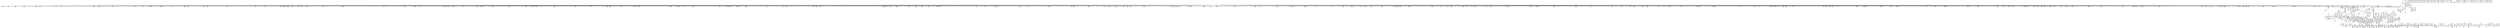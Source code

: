 digraph {
	CE0x460db60 [shape=record,shape=Mrecord,label="{CE0x460db60|i64_16|*Constant*|*SummSink*}"]
	CE0x45e07c0 [shape=record,shape=Mrecord,label="{CE0x45e07c0|28:_i32,_:_CRE_94,95_}"]
	CE0x4551fc0 [shape=record,shape=Mrecord,label="{CE0x4551fc0|may_create:_tmp5|security/selinux/hooks.c,1706|*SummSink*}"]
	CE0x456f3c0 [shape=record,shape=Mrecord,label="{CE0x456f3c0|272:_i8*,_:_CRE_328,336_|*MultipleSource*|*LoadInst*|security/selinux/hooks.c,1714|security/selinux/hooks.c,1714}"]
	CE0x4525a10 [shape=record,shape=Mrecord,label="{CE0x4525a10|may_create:_land.lhs.true|*SummSink*}"]
	CE0x45082b0 [shape=record,shape=Mrecord,label="{CE0x45082b0|get_current:_tmp|*SummSink*}"]
	CE0x451d290 [shape=record,shape=Mrecord,label="{CE0x451d290|GLOBAL:_lockdep_rcu_suspicious|*Constant*}"]
	CE0x4512c30 [shape=record,shape=Mrecord,label="{CE0x4512c30|40:_%struct.super_block*,_56:_i8*,_:_CRE_203,204_}"]
	CE0x453f7e0 [shape=record,shape=Mrecord,label="{CE0x453f7e0|i1_true|*Constant*}"]
	CE0x4558a10 [shape=record,shape=Mrecord,label="{CE0x4558a10|may_create:_call22|security/selinux/hooks.c,1729|*SummSink*}"]
	CE0x450d1e0 [shape=record,shape=Mrecord,label="{CE0x450d1e0|_ret_i32_%retval.0,_!dbg_!27798|security/selinux/hooks.c,1742|*SummSink*}"]
	CE0x455e6f0 [shape=record,shape=Mrecord,label="{CE0x455e6f0|40:_%struct.super_block*,_56:_i8*,_:_CRE_608,609_}"]
	CE0x456f5d0 [shape=record,shape=Mrecord,label="{CE0x456f5d0|272:_i8*,_:_CRE_336,344_|*MultipleSource*|*LoadInst*|security/selinux/hooks.c,1714|security/selinux/hooks.c,1714}"]
	CE0x44fdf50 [shape=record,shape=Mrecord,label="{CE0x44fdf50|40:_%struct.super_block*,_56:_i8*,_:_CRE_556,557_}"]
	CE0x450b340 [shape=record,shape=Mrecord,label="{CE0x450b340|40:_%struct.super_block*,_56:_i8*,_:_CRE_16,24_|*MultipleSource*|Function::selinux_inode_create&Arg::dir::|Function::may_create&Arg::dir::|security/selinux/hooks.c,1713}"]
	CE0x460b9a0 [shape=record,shape=Mrecord,label="{CE0x460b9a0|VOIDTB_TE:_CE_171,172_}"]
	CE0x45e3e40 [shape=record,shape=Mrecord,label="{CE0x45e3e40|_ret_i32_%retval.0,_!dbg_!27728|security/selinux/avc.c,775}"]
	CE0x4609c90 [shape=record,shape=Mrecord,label="{CE0x4609c90|VOIDTB_TE:_CE_149,150_}"]
	CE0x4546010 [shape=record,shape=Mrecord,label="{CE0x4546010|40:_%struct.super_block*,_56:_i8*,_:_CRE_500,504_|*MultipleSource*|Function::selinux_inode_create&Arg::dir::|Function::may_create&Arg::dir::|security/selinux/hooks.c,1713}"]
	CE0x4557a10 [shape=record,shape=Mrecord,label="{CE0x4557a10|VOIDTB_TE:_CE_307,308_}"]
	CE0x45e6a40 [shape=record,shape=Mrecord,label="{CE0x45e6a40|may_create:_tmp32|security/selinux/hooks.c,1725|*SummSink*}"]
	CE0x4582ae0 [shape=record,shape=Mrecord,label="{CE0x4582ae0|272:_i8*,_:_CRE_612,613_}"]
	CE0x451ee50 [shape=record,shape=Mrecord,label="{CE0x451ee50|may_create:_if.then20}"]
	CE0x4519da0 [shape=record,shape=Mrecord,label="{CE0x4519da0|may_create:_do.body}"]
	CE0x4552820 [shape=record,shape=Mrecord,label="{CE0x4552820|may_create:_tmp3|*SummSink*}"]
	CE0x45d8320 [shape=record,shape=Mrecord,label="{CE0x45d8320|272:_i8*,_:_CRE_1875,1876_}"]
	CE0x451c260 [shape=record,shape=Mrecord,label="{CE0x451c260|may_create:_tmp21|security/selinux/hooks.c,1706|*SummSource*}"]
	CE0x45e54b0 [shape=record,shape=Mrecord,label="{CE0x45e54b0|i64_10|*Constant*|*SummSink*}"]
	CE0x4515470 [shape=record,shape=Mrecord,label="{CE0x4515470|may_create:_retval.0}"]
	CE0x4528980 [shape=record,shape=Mrecord,label="{CE0x4528980|40:_%struct.super_block*,_56:_i8*,_:_CRE_256,257_}"]
	CE0x45024c0 [shape=record,shape=Mrecord,label="{CE0x45024c0|40:_%struct.super_block*,_56:_i8*,_:_CRE_112,120_|*MultipleSource*|Function::selinux_inode_create&Arg::dir::|Function::may_create&Arg::dir::|security/selinux/hooks.c,1713}"]
	CE0x4576ef0 [shape=record,shape=Mrecord,label="{CE0x4576ef0|272:_i8*,_:_CRE_1318,1319_}"]
	CE0x45cf2d0 [shape=record,shape=Mrecord,label="{CE0x45cf2d0|272:_i8*,_:_CRE_1370,1371_}"]
	CE0x4581d10 [shape=record,shape=Mrecord,label="{CE0x4581d10|272:_i8*,_:_CRE_599,600_}"]
	CE0x4503fe0 [shape=record,shape=Mrecord,label="{CE0x4503fe0|40:_%struct.super_block*,_56:_i8*,_:_CRE_162,163_}"]
	CE0x453efe0 [shape=record,shape=Mrecord,label="{CE0x453efe0|avc_has_perm:_entry|*SummSink*}"]
	CE0x45285c0 [shape=record,shape=Mrecord,label="{CE0x45285c0|40:_%struct.super_block*,_56:_i8*,_:_CRE_253,254_}"]
	CE0x4556360 [shape=record,shape=Mrecord,label="{CE0x4556360|VOIDTB_TE:_CE_232,240_|*MultipleSource*|Function::may_create&Arg::dentry::|Function::selinux_inode_create&Arg::dentry::|security/selinux/hooks.c,1730}"]
	CE0x45749a0 [shape=record,shape=Mrecord,label="{CE0x45749a0|272:_i8*,_:_CRE_1264,1265_}"]
	CE0x4579ac0 [shape=record,shape=Mrecord,label="{CE0x4579ac0|272:_i8*,_:_CRE_417,418_}"]
	CE0x4500350 [shape=record,shape=Mrecord,label="{CE0x4500350|_call_void_mcount()_#3|*SummSink*}"]
	CE0x4503920 [shape=record,shape=Mrecord,label="{CE0x4503920|40:_%struct.super_block*,_56:_i8*,_:_CRE_153,154_}"]
	CE0x45f7c00 [shape=record,shape=Mrecord,label="{CE0x45f7c00|8:_i32,_22:_i16,_:_CRE_8,12_|*MultipleSource*|security/selinux/hooks.c,1728|security/selinux/hooks.c,1714|security/selinux/hooks.c,1714}"]
	CE0x45d7db0 [shape=record,shape=Mrecord,label="{CE0x45d7db0|272:_i8*,_:_CRE_1864,1872_|*MultipleSource*|*LoadInst*|security/selinux/hooks.c,1714|security/selinux/hooks.c,1714}"]
	CE0x460a010 [shape=record,shape=Mrecord,label="{CE0x460a010|i32_4|*Constant*}"]
	CE0x450ddb0 [shape=record,shape=Mrecord,label="{CE0x450ddb0|selinux_inode_create:_dir|Function::selinux_inode_create&Arg::dir::}"]
	CE0x45cfa40 [shape=record,shape=Mrecord,label="{CE0x45cfa40|272:_i8*,_:_CRE_1376,1384_|*MultipleSource*|*LoadInst*|security/selinux/hooks.c,1714|security/selinux/hooks.c,1714}"]
	CE0x4551a00 [shape=record,shape=Mrecord,label="{CE0x4551a00|may_create:_newsid|security/selinux/hooks.c, 1709|*SummSource*}"]
	CE0x45f5080 [shape=record,shape=Mrecord,label="{CE0x45f5080|i64_14|*Constant*|*SummSink*}"]
	CE0x45e2350 [shape=record,shape=Mrecord,label="{CE0x45e2350|28:_i32,_:_CRE_120,128_|*MultipleSource*|*LoadInst*|security/selinux/hooks.c,1713|security/selinux/hooks.c,1713|security/selinux/hooks.c,1722}"]
	CE0x4527ad0 [shape=record,shape=Mrecord,label="{CE0x4527ad0|40:_%struct.super_block*,_56:_i8*,_:_CRE_241,242_}"]
	CE0x455d930 [shape=record,shape=Mrecord,label="{CE0x455d930|40:_%struct.super_block*,_56:_i8*,_:_CRE_597,598_}"]
	CE0x4501b00 [shape=record,shape=Mrecord,label="{CE0x4501b00|may_create:_tmp16|security/selinux/hooks.c,1706}"]
	CE0x45e2130 [shape=record,shape=Mrecord,label="{CE0x45e2130|28:_i32,_:_CRE_118,119_}"]
	CE0x45f66a0 [shape=record,shape=Mrecord,label="{CE0x45f66a0|may_create:_tmp39|security/selinux/hooks.c,1728|*SummSink*}"]
	CE0x457b990 [shape=record,shape=Mrecord,label="{CE0x457b990|272:_i8*,_:_CRE_446,447_}"]
	CE0x460a190 [shape=record,shape=Mrecord,label="{CE0x460a190|i32_4|*Constant*|*SummSource*}"]
	CE0x4582590 [shape=record,shape=Mrecord,label="{CE0x4582590|272:_i8*,_:_CRE_607,608_}"]
	CE0x454fdb0 [shape=record,shape=Mrecord,label="{CE0x454fdb0|40:_%struct.super_block*,_56:_i8*,_:_CRE_4,8_|*MultipleSource*|Function::selinux_inode_create&Arg::dir::|Function::may_create&Arg::dir::|security/selinux/hooks.c,1713}"]
	CE0x457c100 [shape=record,shape=Mrecord,label="{CE0x457c100|272:_i8*,_:_CRE_453,454_}"]
	CE0x457c650 [shape=record,shape=Mrecord,label="{CE0x457c650|272:_i8*,_:_CRE_458,459_}"]
	CE0x4586580 [shape=record,shape=Mrecord,label="{CE0x4586580|272:_i8*,_:_CRE_16,20_|*MultipleSource*|*LoadInst*|security/selinux/hooks.c,1714|security/selinux/hooks.c,1714}"]
	CE0x4526ce0 [shape=record,shape=Mrecord,label="{CE0x4526ce0|may_create:_if.then16|*SummSource*}"]
	CE0x45483a0 [shape=record,shape=Mrecord,label="{CE0x45483a0|40:_%struct.super_block*,_56:_i8*,_:_CRE_575,576_}"]
	CE0x45f69d0 [shape=record,shape=Mrecord,label="{CE0x45f69d0|may_create:_tmp40|security/selinux/hooks.c,1728|*SummSource*}"]
	CE0x457bdd0 [shape=record,shape=Mrecord,label="{CE0x457bdd0|272:_i8*,_:_CRE_450,451_}"]
	CE0x4563700 [shape=record,shape=Mrecord,label="{CE0x4563700|40:_%struct.super_block*,_56:_i8*,_:_CRE_856,864_|*MultipleSource*|Function::selinux_inode_create&Arg::dir::|Function::may_create&Arg::dir::|security/selinux/hooks.c,1713}"]
	CE0x45040a0 [shape=record,shape=Mrecord,label="{CE0x45040a0|40:_%struct.super_block*,_56:_i8*,_:_CRE_163,164_}"]
	CE0x455f0f0 [shape=record,shape=Mrecord,label="{CE0x455f0f0|40:_%struct.super_block*,_56:_i8*,_:_CRE_616,617_}"]
	CE0x4569a40 [shape=record,shape=Mrecord,label="{CE0x4569a40|40:_%struct.super_block*,_56:_i8*,_:_CRE_960,968_|*MultipleSource*|Function::selinux_inode_create&Arg::dir::|Function::may_create&Arg::dir::|security/selinux/hooks.c,1713}"]
	CE0x457fb10 [shape=record,shape=Mrecord,label="{CE0x457fb10|272:_i8*,_:_CRE_567,568_}"]
	CE0x44fea90 [shape=record,shape=Mrecord,label="{CE0x44fea90|40:_%struct.super_block*,_56:_i8*,_:_CRE_565,566_}"]
	CE0x45cf820 [shape=record,shape=Mrecord,label="{CE0x45cf820|272:_i8*,_:_CRE_1375,1376_}"]
	CE0x4503da0 [shape=record,shape=Mrecord,label="{CE0x4503da0|40:_%struct.super_block*,_56:_i8*,_:_CRE_159,160_}"]
	CE0x450b240 [shape=record,shape=Mrecord,label="{CE0x450b240|40:_%struct.super_block*,_56:_i8*,_:_CRE_12,16_|*MultipleSource*|Function::selinux_inode_create&Arg::dir::|Function::may_create&Arg::dir::|security/selinux/hooks.c,1713}"]
	CE0x45738a0 [shape=record,shape=Mrecord,label="{CE0x45738a0|272:_i8*,_:_CRE_1248,1249_}"]
	CE0x45d0950 [shape=record,shape=Mrecord,label="{CE0x45d0950|272:_i8*,_:_CRE_1608,1612_|*MultipleSource*|*LoadInst*|security/selinux/hooks.c,1714|security/selinux/hooks.c,1714}"]
	CE0x45e1250 [shape=record,shape=Mrecord,label="{CE0x45e1250|28:_i32,_:_CRE_104,105_}"]
	CE0x6423920 [shape=record,shape=Mrecord,label="{CE0x6423920|may_create:_newsid|security/selinux/hooks.c, 1709|*SummSink*}"]
	CE0x45e17a0 [shape=record,shape=Mrecord,label="{CE0x45e17a0|28:_i32,_:_CRE_109,110_}"]
	CE0x44f22f0 [shape=record,shape=Mrecord,label="{CE0x44f22f0|may_create:_tmp12|security/selinux/hooks.c,1706|*SummSource*}"]
	CE0x4547ae0 [shape=record,shape=Mrecord,label="{CE0x4547ae0|40:_%struct.super_block*,_56:_i8*,_:_CRE_568,569_}"]
	CE0x4608ed0 [shape=record,shape=Mrecord,label="{CE0x4608ed0|VOIDTB_TE:_CE_94,95_}"]
	CE0x4609790 [shape=record,shape=Mrecord,label="{CE0x4609790|VOIDTB_TE:_CE_146,147_}"]
	CE0x45761b0 [shape=record,shape=Mrecord,label="{CE0x45761b0|272:_i8*,_:_CRE_1306,1307_}"]
	CE0x460d5f0 [shape=record,shape=Mrecord,label="{CE0x460d5f0|may_create:_tobool19|security/selinux/hooks.c,1728|*SummSource*}"]
	CE0x45d3d40 [shape=record,shape=Mrecord,label="{CE0x45d3d40|272:_i8*,_:_CRE_1663,1664_}"]
	CE0x451ef40 [shape=record,shape=Mrecord,label="{CE0x451ef40|may_create:_if.then20|*SummSource*}"]
	CE0x4511eb0 [shape=record,shape=Mrecord,label="{CE0x4511eb0|40:_%struct.super_block*,_56:_i8*,_:_CRE_185,186_}"]
	CE0x4508ee0 [shape=record,shape=Mrecord,label="{CE0x4508ee0|may_create:_land.lhs.true2}"]
	CE0x45e5eb0 [shape=record,shape=Mrecord,label="{CE0x45e5eb0|may_create:_tmp30|security/selinux/hooks.c,1725|*SummSink*}"]
	CE0x45de1d0 [shape=record,shape=Mrecord,label="{CE0x45de1d0|i64*_getelementptr_inbounds_(_26_x_i64_,_26_x_i64_*___llvm_gcov_ctr217,_i64_0,_i64_24)|*Constant*|*SummSource*}"]
	CE0x46337a0 [shape=record,shape=Mrecord,label="{CE0x46337a0|get_current:_bb|*SummSink*}"]
	CE0x4584530 [shape=record,shape=Mrecord,label="{CE0x4584530|272:_i8*,_:_CRE_656,664_|*MultipleSource*|*LoadInst*|security/selinux/hooks.c,1714|security/selinux/hooks.c,1714}"]
	CE0x45112b0 [shape=record,shape=Mrecord,label="{CE0x45112b0|40:_%struct.super_block*,_56:_i8*,_:_CRE_169,170_}"]
	CE0x4575bb0 [shape=record,shape=Mrecord,label="{CE0x4575bb0|272:_i8*,_:_CRE_1280,1288_|*MultipleSource*|*LoadInst*|security/selinux/hooks.c,1714|security/selinux/hooks.c,1714}"]
	CE0x451ec80 [shape=record,shape=Mrecord,label="{CE0x451ec80|_call_void_mcount()_#3|*SummSink*}"]
	CE0x4517a60 [shape=record,shape=Mrecord,label="{CE0x4517a60|28:_i32,_:_CRE_17,18_}"]
	CE0x44fde60 [shape=record,shape=Mrecord,label="{CE0x44fde60|40:_%struct.super_block*,_56:_i8*,_:_CRE_555,556_}"]
	CE0x45670b0 [shape=record,shape=Mrecord,label="{CE0x45670b0|40:_%struct.super_block*,_56:_i8*,_:_CRE_906,907_}"]
	CE0x460b010 [shape=record,shape=Mrecord,label="{CE0x460b010|VOIDTB_TE:_CE_162,163_}"]
	CE0x457aef0 [shape=record,shape=Mrecord,label="{CE0x457aef0|272:_i8*,_:_CRE_436,437_}"]
	CE0x457bcc0 [shape=record,shape=Mrecord,label="{CE0x457bcc0|272:_i8*,_:_CRE_449,450_}"]
	CE0x461ea90 [shape=record,shape=Mrecord,label="{CE0x461ea90|may_create:_tmp54|security/selinux/hooks.c,1733}"]
	CE0x4566430 [shape=record,shape=Mrecord,label="{CE0x4566430|40:_%struct.super_block*,_56:_i8*,_:_CRE_896,897_}"]
	CE0x45661b0 [shape=record,shape=Mrecord,label="{CE0x45661b0|40:_%struct.super_block*,_56:_i8*,_:_CRE_894,895_}"]
	CE0x455cb70 [shape=record,shape=Mrecord,label="{CE0x455cb70|272:_i8*,_:_CRE_1366,1367_}"]
	CE0x4578f10 [shape=record,shape=Mrecord,label="{CE0x4578f10|272:_i8*,_:_CRE_406,407_}"]
	CE0x4605800 [shape=record,shape=Mrecord,label="{CE0x4605800|may_create:_tmp44|security/selinux/hooks.c,1728|*SummSource*}"]
	CE0x4547c20 [shape=record,shape=Mrecord,label="{CE0x4547c20|40:_%struct.super_block*,_56:_i8*,_:_CRE_569,570_}"]
	CE0x4577ff0 [shape=record,shape=Mrecord,label="{CE0x4577ff0|272:_i8*,_:_CRE_1334,1335_}"]
	CE0x4608b50 [shape=record,shape=Mrecord,label="{CE0x4608b50|VOIDTB_TE:_CE_91,92_}"]
	CE0x45e19c0 [shape=record,shape=Mrecord,label="{CE0x45e19c0|28:_i32,_:_CRE_111,112_}"]
	CE0x45299c0 [shape=record,shape=Mrecord,label="{CE0x45299c0|40:_%struct.super_block*,_56:_i8*,_:_CRE_269,270_}"]
	CE0x4507b70 [shape=record,shape=Mrecord,label="{CE0x4507b70|may_create:_tmp13|security/selinux/hooks.c,1706|*SummSource*}"]
	CE0x4502680 [shape=record,shape=Mrecord,label="{CE0x4502680|40:_%struct.super_block*,_56:_i8*,_:_CRE_120,128_|*MultipleSource*|Function::selinux_inode_create&Arg::dir::|Function::may_create&Arg::dir::|security/selinux/hooks.c,1713}"]
	CE0x45e1be0 [shape=record,shape=Mrecord,label="{CE0x45e1be0|28:_i32,_:_CRE_113,114_}"]
	CE0x4585b20 [shape=record,shape=Mrecord,label="{CE0x4585b20|272:_i8*,_:_CRE_1210,1211_}"]
	CE0x45e31f0 [shape=record,shape=Mrecord,label="{CE0x45e31f0|28:_i32,_:_CRE_192,196_|*MultipleSource*|*LoadInst*|security/selinux/hooks.c,1713|security/selinux/hooks.c,1713|security/selinux/hooks.c,1722}"]
	CE0x4574cd0 [shape=record,shape=Mrecord,label="{CE0x4574cd0|272:_i8*,_:_CRE_1267,1268_}"]
	CE0x455aca0 [shape=record,shape=Mrecord,label="{CE0x455aca0|272:_i8*,_:_CRE_1337,1338_}"]
	CE0x45de280 [shape=record,shape=Mrecord,label="{CE0x45de280|i64*_getelementptr_inbounds_(_26_x_i64_,_26_x_i64_*___llvm_gcov_ctr217,_i64_0,_i64_24)|*Constant*|*SummSink*}"]
	CE0x455b1f0 [shape=record,shape=Mrecord,label="{CE0x455b1f0|272:_i8*,_:_CRE_1342,1343_}"]
	CE0x4512570 [shape=record,shape=Mrecord,label="{CE0x4512570|40:_%struct.super_block*,_56:_i8*,_:_CRE_194,195_}"]
	CE0x4576890 [shape=record,shape=Mrecord,label="{CE0x4576890|272:_i8*,_:_CRE_1312,1313_}"]
	CE0x45d3190 [shape=record,shape=Mrecord,label="{CE0x45d3190|272:_i8*,_:_CRE_1652,1653_}"]
	CE0x45d59f0 [shape=record,shape=Mrecord,label="{CE0x45d59f0|272:_i8*,_:_CRE_1696,1704_|*MultipleSource*|*LoadInst*|security/selinux/hooks.c,1714|security/selinux/hooks.c,1714}"]
	CE0x45649f0 [shape=record,shape=Mrecord,label="{CE0x45649f0|40:_%struct.super_block*,_56:_i8*,_:_CRE_875,876_}"]
	CE0x45694f0 [shape=record,shape=Mrecord,label="{CE0x45694f0|40:_%struct.super_block*,_56:_i8*,_:_CRE_935,936_}"]
	CE0x4579570 [shape=record,shape=Mrecord,label="{CE0x4579570|272:_i8*,_:_CRE_412,413_}"]
	CE0x455dcf0 [shape=record,shape=Mrecord,label="{CE0x455dcf0|40:_%struct.super_block*,_56:_i8*,_:_CRE_600,601_}"]
	CE0x44f83e0 [shape=record,shape=Mrecord,label="{CE0x44f83e0|selinux_inode_create:_bb|*SummSource*}"]
	CE0x4514810 [shape=record,shape=Mrecord,label="{CE0x4514810|i32_10|*Constant*|*SummSink*}"]
	CE0x45e6750 [shape=record,shape=Mrecord,label="{CE0x45e6750|may_create:_tmp32|security/selinux/hooks.c,1725}"]
	CE0x45dbee0 [shape=record,shape=Mrecord,label="{CE0x45dbee0|may_create:_tmp59|security/selinux/hooks.c,1736}"]
	CE0x45f5750 [shape=record,shape=Mrecord,label="{CE0x45f5750|i64_13|*Constant*|*SummSink*}"]
	CE0x45d11b0 [shape=record,shape=Mrecord,label="{CE0x45d11b0|272:_i8*,_:_CRE_1622,1623_}"]
	CE0x4554270 [shape=record,shape=Mrecord,label="{CE0x4554270|VOIDTB_TE:_CE_194,195_}"]
	CE0x4540010 [shape=record,shape=Mrecord,label="{CE0x4540010|40:_%struct.super_block*,_56:_i8*,_:_CRE_287,288_}"]
	CE0x44f2cb0 [shape=record,shape=Mrecord,label="{CE0x44f2cb0|may_create:_dentry|Function::may_create&Arg::dentry::}"]
	CE0x45f3db0 [shape=record,shape=Mrecord,label="{CE0x45f3db0|may_create:_tmp36|security/selinux/hooks.c,1728|*SummSource*}"]
	CE0x45d2910 [shape=record,shape=Mrecord,label="{CE0x45d2910|272:_i8*,_:_CRE_1644,1645_}"]
	CE0x453fad0 [shape=record,shape=Mrecord,label="{CE0x453fad0|i1_true|*Constant*|*SummSink*}"]
	CE0x45f7140 [shape=record,shape=Mrecord,label="{CE0x45f7140|i32_5|*Constant*|*SummSink*}"]
	CE0x4585fe0 [shape=record,shape=Mrecord,label="{CE0x4585fe0|272:_i8*,_:_CRE_1214,1215_}"]
	CE0x457dca0 [shape=record,shape=Mrecord,label="{CE0x457dca0|272:_i8*,_:_CRE_544,552_|*MultipleSource*|*LoadInst*|security/selinux/hooks.c,1714|security/selinux/hooks.c,1714}"]
	CE0x460aac0 [shape=record,shape=Mrecord,label="{CE0x460aac0|VOIDTB_TE:_CE_157,158_}"]
	CE0x4529c40 [shape=record,shape=Mrecord,label="{CE0x4529c40|40:_%struct.super_block*,_56:_i8*,_:_CRE_271,272_}"]
	CE0x4607190 [shape=record,shape=Mrecord,label="{CE0x4607190|may_create:_tmp42|security/selinux/hooks.c,1728|*SummSource*}"]
	CE0x45d2f70 [shape=record,shape=Mrecord,label="{CE0x45d2f70|272:_i8*,_:_CRE_1650,1651_}"]
	CE0x454e4d0 [shape=record,shape=Mrecord,label="{CE0x454e4d0|may_create:_u|security/selinux/hooks.c,1720|*SummSink*}"]
	CE0x45d72d0 [shape=record,shape=Mrecord,label="{CE0x45d72d0|272:_i8*,_:_CRE_1816,1824_|*MultipleSource*|*LoadInst*|security/selinux/hooks.c,1714|security/selinux/hooks.c,1714}"]
	CE0x46073d0 [shape=record,shape=Mrecord,label="{CE0x46073d0|may_create:_sid21|security/selinux/hooks.c,1729|*SummSink*}"]
	CE0x45123f0 [shape=record,shape=Mrecord,label="{CE0x45123f0|40:_%struct.super_block*,_56:_i8*,_:_CRE_192,193_}"]
	CE0x4577770 [shape=record,shape=Mrecord,label="{CE0x4577770|272:_i8*,_:_CRE_1326,1327_}"]
	CE0x45f45c0 [shape=record,shape=Mrecord,label="{CE0x45f45c0|may_create:_tobool18|security/selinux/hooks.c,1728|*SummSource*}"]
	CE0x4575e20 [shape=record,shape=Mrecord,label="{CE0x4575e20|272:_i8*,_:_CRE_1296,1300_|*MultipleSource*|*LoadInst*|security/selinux/hooks.c,1714|security/selinux/hooks.c,1714}"]
	CE0x456aaf0 [shape=record,shape=Mrecord,label="{CE0x456aaf0|40:_%struct.super_block*,_56:_i8*,_:_CRE_984,988_|*MultipleSource*|Function::selinux_inode_create&Arg::dir::|Function::may_create&Arg::dir::|security/selinux/hooks.c,1713}"]
	CE0x450f260 [shape=record,shape=Mrecord,label="{CE0x450f260|get_current:_tmp3|*SummSource*}"]
	CE0x4571e10 [shape=record,shape=Mrecord,label="{CE0x4571e10|272:_i8*,_:_CRE_1223,1224_}"]
	CE0x4609be0 [shape=record,shape=Mrecord,label="{CE0x4609be0|VOIDTB_TE:_CE_148,149_}"]
	CE0x4571f20 [shape=record,shape=Mrecord,label="{CE0x4571f20|272:_i8*,_:_CRE_1224,1225_}"]
	CE0x4609550 [shape=record,shape=Mrecord,label="{CE0x4609550|VOIDTB_TE:_CE_145,146_}"]
	CE0x45b1fc0 [shape=record,shape=Mrecord,label="{CE0x45b1fc0|get_current:_tmp2|*SummSource*}"]
	CE0x457ef80 [shape=record,shape=Mrecord,label="{CE0x457ef80|272:_i8*,_:_CRE_20,21_|*MultipleSource*|*LoadInst*|security/selinux/hooks.c,1714|security/selinux/hooks.c,1714}"]
	CE0x4585040 [shape=record,shape=Mrecord,label="{CE0x4585040|272:_i8*,_:_CRE_712,720_|*MultipleSource*|*LoadInst*|security/selinux/hooks.c,1714|security/selinux/hooks.c,1714}"]
	CE0x4639190 [shape=record,shape=Mrecord,label="{CE0x4639190|may_create:_call32|security/selinux/hooks.c,1739}"]
	CE0x457fd30 [shape=record,shape=Mrecord,label="{CE0x457fd30|272:_i8*,_:_CRE_569,570_}"]
	CE0x4553b00 [shape=record,shape=Mrecord,label="{CE0x4553b00|VOIDTB_TE:_CE_187,188_}"]
	CE0x451a780 [shape=record,shape=Mrecord,label="{CE0x451a780|may_create:_cred|security/selinux/hooks.c,1706}"]
	CE0x4582480 [shape=record,shape=Mrecord,label="{CE0x4582480|272:_i8*,_:_CRE_606,607_}"]
	CE0x456a9b0 [shape=record,shape=Mrecord,label="{CE0x456a9b0|40:_%struct.super_block*,_56:_i8*,_:_CRE_983,984_}"]
	CE0x4605ca0 [shape=record,shape=Mrecord,label="{CE0x4605ca0|may_create:_tmp45|security/selinux/hooks.c,1728|*SummSource*}"]
	CE0x45f3040 [shape=record,shape=Mrecord,label="{CE0x45f3040|i64*_getelementptr_inbounds_(_26_x_i64_,_26_x_i64_*___llvm_gcov_ctr217,_i64_0,_i64_12)|*Constant*|*SummSink*}"]
	CE0x45853e0 [shape=record,shape=Mrecord,label="{CE0x45853e0|272:_i8*,_:_CRE_736,880_|*MultipleSource*|*LoadInst*|security/selinux/hooks.c,1714|security/selinux/hooks.c,1714}"]
	CE0x4568ff0 [shape=record,shape=Mrecord,label="{CE0x4568ff0|40:_%struct.super_block*,_56:_i8*,_:_CRE_931,932_}"]
	CE0x44fdb30 [shape=record,shape=Mrecord,label="{CE0x44fdb30|may_create:_call4|security/selinux/hooks.c,1706|*SummSink*}"]
	CE0x4566070 [shape=record,shape=Mrecord,label="{CE0x4566070|40:_%struct.super_block*,_56:_i8*,_:_CRE_893,894_}"]
	CE0x45de4c0 [shape=record,shape=Mrecord,label="{CE0x45de4c0|28:_i32,_:_CRE_59,60_}"]
	CE0x4511970 [shape=record,shape=Mrecord,label="{CE0x4511970|40:_%struct.super_block*,_56:_i8*,_:_CRE_178,179_}"]
	CE0x4518260 [shape=record,shape=Mrecord,label="{CE0x4518260|28:_i32,_:_CRE_28,32_|*MultipleSource*|*LoadInst*|security/selinux/hooks.c,1713|security/selinux/hooks.c,1713|security/selinux/hooks.c,1722}"]
	CE0x45f4f10 [shape=record,shape=Mrecord,label="{CE0x45f4f10|i64_14|*Constant*|*SummSource*}"]
	CE0x4556250 [shape=record,shape=Mrecord,label="{CE0x4556250|VOIDTB_TE:_CE_224,232_|*MultipleSource*|Function::may_create&Arg::dentry::|Function::selinux_inode_create&Arg::dentry::|security/selinux/hooks.c,1730}"]
	CE0x45f2f90 [shape=record,shape=Mrecord,label="{CE0x45f2f90|i64*_getelementptr_inbounds_(_26_x_i64_,_26_x_i64_*___llvm_gcov_ctr217,_i64_0,_i64_12)|*Constant*|*SummSource*}"]
	CE0x450b040 [shape=record,shape=Mrecord,label="{CE0x450b040|selinux_inode_create:_dentry|Function::selinux_inode_create&Arg::dentry::|*SummSink*}"]
	CE0x4517c60 [shape=record,shape=Mrecord,label="{CE0x4517c60|28:_i32,_:_CRE_19,20_}"]
	CE0x44f3180 [shape=record,shape=Mrecord,label="{CE0x44f3180|i16_6|*Constant*}"]
	CE0x4510de0 [shape=record,shape=Mrecord,label="{CE0x4510de0|may_create:_if.then}"]
	CE0x4584e70 [shape=record,shape=Mrecord,label="{CE0x4584e70|272:_i8*,_:_CRE_704,708_|*MultipleSource*|*LoadInst*|security/selinux/hooks.c,1714|security/selinux/hooks.c,1714}"]
	CE0x44fa5a0 [shape=record,shape=Mrecord,label="{CE0x44fa5a0|i64*_getelementptr_inbounds_(_26_x_i64_,_26_x_i64_*___llvm_gcov_ctr217,_i64_0,_i64_6)|*Constant*|*SummSink*}"]
	CE0x4565030 [shape=record,shape=Mrecord,label="{CE0x4565030|40:_%struct.super_block*,_56:_i8*,_:_CRE_880,881_}"]
	CE0x4574ef0 [shape=record,shape=Mrecord,label="{CE0x4574ef0|272:_i8*,_:_CRE_1269,1270_}"]
	CE0x451d6e0 [shape=record,shape=Mrecord,label="{CE0x451d6e0|i8*_getelementptr_inbounds_(_25_x_i8_,_25_x_i8_*_.str3,_i32_0,_i32_0)|*Constant*|*SummSource*}"]
	CE0x4608990 [shape=record,shape=Mrecord,label="{CE0x4608990|VOIDTB_TE:_CE_90,91_}"]
	CE0x45e0dc0 [shape=record,shape=Mrecord,label="{CE0x45e0dc0|28:_i32,_:_CRE_100,101_}"]
	CE0x4577990 [shape=record,shape=Mrecord,label="{CE0x4577990|272:_i8*,_:_CRE_1328,1329_}"]
	CE0x4559690 [shape=record,shape=Mrecord,label="{CE0x4559690|may_create:_tmp52|security/selinux/hooks.c,1732|*SummSink*}"]
	CE0x460d720 [shape=record,shape=Mrecord,label="{CE0x460d720|may_create:_tobool19|security/selinux/hooks.c,1728|*SummSink*}"]
	CE0x46334b0 [shape=record,shape=Mrecord,label="{CE0x46334b0|get_current:_bb}"]
	CE0x4604d10 [shape=record,shape=Mrecord,label="{CE0x4604d10|may_create:_tmp41|security/selinux/hooks.c,1728}"]
	CE0x455d070 [shape=record,shape=Mrecord,label="{CE0x455d070|40:_%struct.super_block*,_56:_i8*,_:_CRE_590,591_}"]
	CE0x4565670 [shape=record,shape=Mrecord,label="{CE0x4565670|40:_%struct.super_block*,_56:_i8*,_:_CRE_885,886_}"]
	CE0x4506400 [shape=record,shape=Mrecord,label="{CE0x4506400|may_create:_if.end|*SummSink*}"]
	CE0x4575cc0 [shape=record,shape=Mrecord,label="{CE0x4575cc0|272:_i8*,_:_CRE_1288,1296_|*MultipleSource*|*LoadInst*|security/selinux/hooks.c,1714|security/selinux/hooks.c,1714}"]
	CE0x4555040 [shape=record,shape=Mrecord,label="{CE0x4555040|VOIDTB_TE:_CE_207,208_}"]
	CE0x4556ba0 [shape=record,shape=Mrecord,label="{CE0x4556ba0|VOIDTB_TE:_CE_272,280_|*MultipleSource*|Function::may_create&Arg::dentry::|Function::selinux_inode_create&Arg::dentry::|security/selinux/hooks.c,1730}"]
	CE0x45ddbc0 [shape=record,shape=Mrecord,label="{CE0x45ddbc0|may_create:_tmp62|security/selinux/hooks.c,1739|*SummSource*}"]
	CE0x4557e60 [shape=record,shape=Mrecord,label="{CE0x4557e60|VOIDTB_TE:_CE_311,312_}"]
	CE0x45538e0 [shape=record,shape=Mrecord,label="{CE0x45538e0|VOIDTB_TE:_CE_185,186_}"]
	CE0x4568730 [shape=record,shape=Mrecord,label="{CE0x4568730|40:_%struct.super_block*,_56:_i8*,_:_CRE_924,925_}"]
	CE0x45204a0 [shape=record,shape=Mrecord,label="{CE0x45204a0|_ret_i32_%call,_!dbg_!27715|security/selinux/hooks.c,2764|*SummSource*}"]
	CE0x45769a0 [shape=record,shape=Mrecord,label="{CE0x45769a0|272:_i8*,_:_CRE_1313,1314_}"]
	CE0x45e4700 [shape=record,shape=Mrecord,label="{CE0x45e4700|_ret_i32_%retval.0,_!dbg_!27728|security/selinux/avc.c,775|*SummSource*}"]
	CE0x451d620 [shape=record,shape=Mrecord,label="{CE0x451d620|i8*_getelementptr_inbounds_(_25_x_i8_,_25_x_i8_*_.str3,_i32_0,_i32_0)|*Constant*}"]
	CE0x45f29e0 [shape=record,shape=Mrecord,label="{CE0x45f29e0|i64*_getelementptr_inbounds_(_26_x_i64_,_26_x_i64_*___llvm_gcov_ctr217,_i64_0,_i64_12)|*Constant*}"]
	CE0x45546b0 [shape=record,shape=Mrecord,label="{CE0x45546b0|VOIDTB_TE:_CE_198,199_}"]
	CE0x4578640 [shape=record,shape=Mrecord,label="{CE0x4578640|may_create:_i_sb|security/selinux/hooks.c,1714|*SummSource*}"]
	CE0x45de2f0 [shape=record,shape=Mrecord,label="{CE0x45de2f0|may_create:_tmp62|security/selinux/hooks.c,1739|*SummSink*}"]
	CE0x4572ad0 [shape=record,shape=Mrecord,label="{CE0x4572ad0|272:_i8*,_:_CRE_1235,1236_}"]
	CE0x452aa00 [shape=record,shape=Mrecord,label="{CE0x452aa00|40:_%struct.super_block*,_56:_i8*,_:_CRE_282,283_}"]
	CE0x45739b0 [shape=record,shape=Mrecord,label="{CE0x45739b0|272:_i8*,_:_CRE_1249,1250_}"]
	CE0x451db60 [shape=record,shape=Mrecord,label="{CE0x451db60|i32_1706|*Constant*|*SummSource*}"]
	CE0x45819e0 [shape=record,shape=Mrecord,label="{CE0x45819e0|272:_i8*,_:_CRE_596,597_}"]
	CE0x45e27c0 [shape=record,shape=Mrecord,label="{CE0x45e27c0|28:_i32,_:_CRE_144,152_|*MultipleSource*|*LoadInst*|security/selinux/hooks.c,1713|security/selinux/hooks.c,1713|security/selinux/hooks.c,1722}"]
	CE0x4511010 [shape=record,shape=Mrecord,label="{CE0x4511010|get_current:_tmp2|*SummSink*}"]
	CE0x4503860 [shape=record,shape=Mrecord,label="{CE0x4503860|40:_%struct.super_block*,_56:_i8*,_:_CRE_152,153_}"]
	CE0x45e0bc0 [shape=record,shape=Mrecord,label="{CE0x45e0bc0|28:_i32,_:_CRE_98,99_}"]
	CE0x4606bf0 [shape=record,shape=Mrecord,label="{CE0x4606bf0|may_create:_tmp46|security/selinux/hooks.c,1729|*SummSource*}"]
	CE0x4511f70 [shape=record,shape=Mrecord,label="{CE0x4511f70|40:_%struct.super_block*,_56:_i8*,_:_CRE_186,187_}"]
	CE0x4576380 [shape=record,shape=Mrecord,label="{CE0x4576380|272:_i8*,_:_CRE_1307,1308_}"]
	CE0x457b330 [shape=record,shape=Mrecord,label="{CE0x457b330|272:_i8*,_:_CRE_440,441_}"]
	CE0x4507940 [shape=record,shape=Mrecord,label="{CE0x4507940|get_current:_tmp1}"]
	CE0x4555480 [shape=record,shape=Mrecord,label="{CE0x4555480|VOIDTB_TE:_CE_211,212_}"]
	CE0x4503560 [shape=record,shape=Mrecord,label="{CE0x4503560|40:_%struct.super_block*,_56:_i8*,_:_CRE_148,149_}"]
	CE0x45e1360 [shape=record,shape=Mrecord,label="{CE0x45e1360|28:_i32,_:_CRE_105,106_}"]
	CE0x44f6270 [shape=record,shape=Mrecord,label="{CE0x44f6270|selinux_inode_create:_entry|*SummSource*}"]
	CE0x45decc0 [shape=record,shape=Mrecord,label="{CE0x45decc0|28:_i32,_:_CRE_67,68_}"]
	CE0x45eefa0 [shape=record,shape=Mrecord,label="{CE0x45eefa0|may_create:_u|security/selinux/hooks.c,1720|*SummSource*}"]
	CE0x4622860 [shape=record,shape=Mrecord,label="{CE0x4622860|may_create:_tmp51|security/selinux/hooks.c,1732|*SummSource*}"]
	CE0x460b670 [shape=record,shape=Mrecord,label="{CE0x460b670|VOIDTB_TE:_CE_168,169_}"]
	CE0x45827b0 [shape=record,shape=Mrecord,label="{CE0x45827b0|272:_i8*,_:_CRE_609,610_}"]
	CE0x45d56c0 [shape=record,shape=Mrecord,label="{CE0x45d56c0|272:_i8*,_:_CRE_1687,1688_}"]
	CE0x4573130 [shape=record,shape=Mrecord,label="{CE0x4573130|272:_i8*,_:_CRE_1241,1242_}"]
	CE0x45df7c0 [shape=record,shape=Mrecord,label="{CE0x45df7c0|28:_i32,_:_CRE_78,79_}"]
	CE0x45d6450 [shape=record,shape=Mrecord,label="{CE0x45d6450|272:_i8*,_:_CRE_1752,1760_|*MultipleSource*|*LoadInst*|security/selinux/hooks.c,1714|security/selinux/hooks.c,1714}"]
	CE0x45e06c0 [shape=record,shape=Mrecord,label="{CE0x45e06c0|28:_i32,_:_CRE_93,94_}"]
	"CONST[source:0(mediator),value:0(static)][purpose:{operation}]"
	CE0x45816b0 [shape=record,shape=Mrecord,label="{CE0x45816b0|272:_i8*,_:_CRE_593,594_}"]
	CE0x4541190 [shape=record,shape=Mrecord,label="{CE0x4541190|40:_%struct.super_block*,_56:_i8*,_:_CRE_301,302_}"]
	CE0x450a770 [shape=record,shape=Mrecord,label="{CE0x450a770|i64_1|*Constant*}"]
	CE0x4524b10 [shape=record,shape=Mrecord,label="{CE0x4524b10|may_create:_bb|*SummSource*}"]
	CE0x4555ae0 [shape=record,shape=Mrecord,label="{CE0x4555ae0|VOIDTB_TE:_CE_217,218_}"]
	CE0x457d390 [shape=record,shape=Mrecord,label="{CE0x457d390|272:_i8*,_:_CRE_496,504_|*MultipleSource*|*LoadInst*|security/selinux/hooks.c,1714|security/selinux/hooks.c,1714}"]
	CE0x457b110 [shape=record,shape=Mrecord,label="{CE0x457b110|272:_i8*,_:_CRE_438,439_}"]
	CE0x45e4c90 [shape=record,shape=Mrecord,label="{CE0x45e4c90|may_create:_tobool15|security/selinux/hooks.c,1725}"]
	CE0x4621d10 [shape=record,shape=Mrecord,label="{CE0x4621d10|may_create:_tmp48|security/selinux/hooks.c,1731|*SummSink*}"]
	CE0x4579240 [shape=record,shape=Mrecord,label="{CE0x4579240|272:_i8*,_:_CRE_409,410_}"]
	CE0x4528400 [shape=record,shape=Mrecord,label="{CE0x4528400|40:_%struct.super_block*,_56:_i8*,_:_CRE_251,252_}"]
	CE0x4528c00 [shape=record,shape=Mrecord,label="{CE0x4528c00|40:_%struct.super_block*,_56:_i8*,_:_CRE_258,259_}"]
	CE0x45120f0 [shape=record,shape=Mrecord,label="{CE0x45120f0|40:_%struct.super_block*,_56:_i8*,_:_CRE_188,189_}"]
	CE0x455afd0 [shape=record,shape=Mrecord,label="{CE0x455afd0|272:_i8*,_:_CRE_1340,1341_}"]
	CE0x4607ff0 [shape=record,shape=Mrecord,label="{CE0x4607ff0|VOIDTB_TE:_CE_72,80_|*MultipleSource*|Function::may_create&Arg::dentry::|Function::selinux_inode_create&Arg::dentry::|security/selinux/hooks.c,1730}"]
	CE0x4556fc0 [shape=record,shape=Mrecord,label="{CE0x4556fc0|VOIDTB_TE:_CE_288,296_|*MultipleSource*|Function::may_create&Arg::dentry::|Function::selinux_inode_create&Arg::dentry::|security/selinux/hooks.c,1730}"]
	CE0x45248c0 [shape=record,shape=Mrecord,label="{CE0x45248c0|may_create:_if.then24|*SummSource*}"]
	CE0x45eb300 [shape=record,shape=Mrecord,label="{CE0x45eb300|may_create:_tmp28|security/selinux/hooks.c,1717}"]
	CE0x45d6280 [shape=record,shape=Mrecord,label="{CE0x45d6280|272:_i8*,_:_CRE_1736,1752_|*MultipleSource*|*LoadInst*|security/selinux/hooks.c,1714|security/selinux/hooks.c,1714}"]
	CE0x4562540 [shape=record,shape=Mrecord,label="{CE0x4562540|40:_%struct.super_block*,_56:_i8*,_:_CRE_792,800_|*MultipleSource*|Function::selinux_inode_create&Arg::dir::|Function::may_create&Arg::dir::|security/selinux/hooks.c,1713}"]
	CE0x4578cf0 [shape=record,shape=Mrecord,label="{CE0x4578cf0|272:_i8*,_:_CRE_404,405_}"]
	CE0x4501c80 [shape=record,shape=Mrecord,label="{CE0x4501c80|may_create:_tmp16|security/selinux/hooks.c,1706|*SummSource*}"]
	CE0x4542c20 [shape=record,shape=Mrecord,label="{CE0x4542c20|40:_%struct.super_block*,_56:_i8*,_:_CRE_376,384_|*MultipleSource*|Function::selinux_inode_create&Arg::dir::|Function::may_create&Arg::dir::|security/selinux/hooks.c,1713}"]
	CE0x4528700 [shape=record,shape=Mrecord,label="{CE0x4528700|40:_%struct.super_block*,_56:_i8*,_:_CRE_254,255_}"]
	CE0x4504b20 [shape=record,shape=Mrecord,label="{CE0x4504b20|i8*_getelementptr_inbounds_(_45_x_i8_,_45_x_i8_*_.str12,_i32_0,_i32_0)|*Constant*|*SummSource*}"]
	CE0x4609140 [shape=record,shape=Mrecord,label="{CE0x4609140|VOIDTB_TE:_CE_104,112_|*MultipleSource*|Function::may_create&Arg::dentry::|Function::selinux_inode_create&Arg::dentry::|security/selinux/hooks.c,1730}"]
	CE0x4546ae0 [shape=record,shape=Mrecord,label="{CE0x4546ae0|40:_%struct.super_block*,_56:_i8*,_:_CRE_528,536_|*MultipleSource*|Function::selinux_inode_create&Arg::dir::|Function::may_create&Arg::dir::|security/selinux/hooks.c,1713}"]
	CE0x4567330 [shape=record,shape=Mrecord,label="{CE0x4567330|40:_%struct.super_block*,_56:_i8*,_:_CRE_908,909_}"]
	CE0x4546420 [shape=record,shape=Mrecord,label="{CE0x4546420|40:_%struct.super_block*,_56:_i8*,_:_CRE_508,512_|*MultipleSource*|Function::selinux_inode_create&Arg::dir::|Function::may_create&Arg::dir::|security/selinux/hooks.c,1713}"]
	CE0x45f30b0 [shape=record,shape=Mrecord,label="{CE0x45f30b0|may_create:_tmp34|security/selinux/hooks.c,1726|*SummSink*}"]
	CE0x4621170 [shape=record,shape=Mrecord,label="{CE0x4621170|may_create:_tmp47|security/selinux/hooks.c,1731}"]
	CE0x4574010 [shape=record,shape=Mrecord,label="{CE0x4574010|272:_i8*,_:_CRE_1255,1256_}"]
	CE0x45f12d0 [shape=record,shape=Mrecord,label="{CE0x45f12d0|28:_i32,_:_CRE_9,10_}"]
	CE0x45e53d0 [shape=record,shape=Mrecord,label="{CE0x45e53d0|i64_10|*Constant*|*SummSource*}"]
	CE0x44febb0 [shape=record,shape=Mrecord,label="{CE0x44febb0|get_current:_entry|*SummSource*}"]
	CE0x4578210 [shape=record,shape=Mrecord,label="{CE0x4578210|272:_i8*,_:_CRE_1336,1337_}"]
	CE0x4563dc0 [shape=record,shape=Mrecord,label="{CE0x4563dc0|40:_%struct.super_block*,_56:_i8*,_:_CRE_866,867_}"]
	CE0x457a9a0 [shape=record,shape=Mrecord,label="{CE0x457a9a0|272:_i8*,_:_CRE_431,432_}"]
	CE0x4569130 [shape=record,shape=Mrecord,label="{CE0x4569130|40:_%struct.super_block*,_56:_i8*,_:_CRE_932,933_}"]
	CE0x460ace0 [shape=record,shape=Mrecord,label="{CE0x460ace0|VOIDTB_TE:_CE_159,160_}"]
	CE0x456daa0 [shape=record,shape=Mrecord,label="{CE0x456daa0|272:_i8*,_:_CRE_216,224_|*MultipleSource*|*LoadInst*|security/selinux/hooks.c,1714|security/selinux/hooks.c,1714}"]
	CE0x45cf600 [shape=record,shape=Mrecord,label="{CE0x45cf600|272:_i8*,_:_CRE_1373,1374_}"]
	CE0x453f070 [shape=record,shape=Mrecord,label="{CE0x453f070|avc_has_perm:_requested|Function::avc_has_perm&Arg::requested::|*SummSink*}"]
	CE0x461e710 [shape=record,shape=Mrecord,label="{CE0x461e710|i64*_getelementptr_inbounds_(_26_x_i64_,_26_x_i64_*___llvm_gcov_ctr217,_i64_0,_i64_20)|*Constant*|*SummSink*}"]
	CE0x456a500 [shape=record,shape=Mrecord,label="{CE0x456a500|40:_%struct.super_block*,_56:_i8*,_:_CRE_979,980_}"]
	CE0x4540b50 [shape=record,shape=Mrecord,label="{CE0x4540b50|40:_%struct.super_block*,_56:_i8*,_:_CRE_296,297_}"]
	CE0x45719d0 [shape=record,shape=Mrecord,label="{CE0x45719d0|272:_i8*,_:_CRE_1219,1220_}"]
	CE0x4503ce0 [shape=record,shape=Mrecord,label="{CE0x4503ce0|40:_%struct.super_block*,_56:_i8*,_:_CRE_158,159_}"]
	CE0x4580390 [shape=record,shape=Mrecord,label="{CE0x4580390|272:_i8*,_:_CRE_575,576_}"]
	CE0x4559d70 [shape=record,shape=Mrecord,label="{CE0x4559d70|may_create:_tmp52|security/selinux/hooks.c,1732|*SummSource*}"]
	CE0x45d0e50 [shape=record,shape=Mrecord,label="{CE0x45d0e50|272:_i8*,_:_CRE_1620,1621_}"]
	CE0x4575880 [shape=record,shape=Mrecord,label="{CE0x4575880|272:_i8*,_:_CRE_1278,1279_}"]
	CE0x45311e0 [shape=record,shape=Mrecord,label="{CE0x45311e0|40:_%struct.super_block*,_56:_i8*,_:_CRE_2,4_|*MultipleSource*|Function::selinux_inode_create&Arg::dir::|Function::may_create&Arg::dir::|security/selinux/hooks.c,1713}"]
	CE0x4541cd0 [shape=record,shape=Mrecord,label="{CE0x4541cd0|40:_%struct.super_block*,_56:_i8*,_:_CRE_310,311_}"]
	CE0x457fe40 [shape=record,shape=Mrecord,label="{CE0x457fe40|272:_i8*,_:_CRE_570,571_}"]
	CE0x45bde00 [shape=record,shape=Mrecord,label="{CE0x45bde00|i64*_getelementptr_inbounds_(_2_x_i64_,_2_x_i64_*___llvm_gcov_ctr98,_i64_0,_i64_0)|*Constant*|*SummSource*}"]
	CE0x455a410 [shape=record,shape=Mrecord,label="{CE0x455a410|i64*_getelementptr_inbounds_(_26_x_i64_,_26_x_i64_*___llvm_gcov_ctr217,_i64_0,_i64_20)|*Constant*}"]
	CE0x4512e70 [shape=record,shape=Mrecord,label="{CE0x4512e70|40:_%struct.super_block*,_56:_i8*,_:_CRE_206,207_}"]
	CE0x4550a50 [shape=record,shape=Mrecord,label="{CE0x4550a50|may_create:_tmp7|security/selinux/hooks.c,1706|*SummSource*}"]
	CE0x4577dd0 [shape=record,shape=Mrecord,label="{CE0x4577dd0|272:_i8*,_:_CRE_1332,1333_}"]
	CE0x45d43a0 [shape=record,shape=Mrecord,label="{CE0x45d43a0|272:_i8*,_:_CRE_1669,1670_}"]
	CE0x45d3f60 [shape=record,shape=Mrecord,label="{CE0x45d3f60|272:_i8*,_:_CRE_1665,1666_}"]
	CE0x51b1bb0 [shape=record,shape=Mrecord,label="{CE0x51b1bb0|selinux_inode_create:_dir|Function::selinux_inode_create&Arg::dir::|*SummSink*}"]
	CE0x4527e50 [shape=record,shape=Mrecord,label="{CE0x4527e50|40:_%struct.super_block*,_56:_i8*,_:_CRE_243,244_}"]
	CE0x4574340 [shape=record,shape=Mrecord,label="{CE0x4574340|272:_i8*,_:_CRE_1258,1259_}"]
	CE0x4567970 [shape=record,shape=Mrecord,label="{CE0x4567970|40:_%struct.super_block*,_56:_i8*,_:_CRE_913,914_}"]
	CE0x4575770 [shape=record,shape=Mrecord,label="{CE0x4575770|272:_i8*,_:_CRE_1277,1278_}"]
	CE0x4576bc0 [shape=record,shape=Mrecord,label="{CE0x4576bc0|272:_i8*,_:_CRE_1315,1316_}"]
	CE0x457c870 [shape=record,shape=Mrecord,label="{CE0x457c870|272:_i8*,_:_CRE_460,461_}"]
	CE0x45deac0 [shape=record,shape=Mrecord,label="{CE0x45deac0|28:_i32,_:_CRE_65,66_}"]
	CE0x4520310 [shape=record,shape=Mrecord,label="{CE0x4520310|may_create:_if.end|*SummSource*}"]
	CE0x4580060 [shape=record,shape=Mrecord,label="{CE0x4580060|272:_i8*,_:_CRE_572,573_}"]
	CE0x45281c0 [shape=record,shape=Mrecord,label="{CE0x45281c0|40:_%struct.super_block*,_56:_i8*,_:_CRE_248,249_}"]
	CE0x4551570 [shape=record,shape=Mrecord,label="{CE0x4551570|_call_void_mcount()_#3|*SummSource*}"]
	CE0x455cf30 [shape=record,shape=Mrecord,label="{CE0x455cf30|40:_%struct.super_block*,_56:_i8*,_:_CRE_589,590_}"]
	CE0x4529880 [shape=record,shape=Mrecord,label="{CE0x4529880|40:_%struct.super_block*,_56:_i8*,_:_CRE_268,269_}"]
	CE0x4572f10 [shape=record,shape=Mrecord,label="{CE0x4572f10|272:_i8*,_:_CRE_1239,1240_}"]
	CE0x457f620 [shape=record,shape=Mrecord,label="{CE0x457f620|272:_i8*,_:_CRE_48,56_|*MultipleSource*|*LoadInst*|security/selinux/hooks.c,1714|security/selinux/hooks.c,1714}"]
	CE0x450da70 [shape=record,shape=Mrecord,label="{CE0x450da70|may_create:_entry|*SummSource*}"]
	CE0x462b270 [shape=record,shape=Mrecord,label="{CE0x462b270|may_create:_tmp63|security/selinux/hooks.c,1739}"]
	CE0x4585950 [shape=record,shape=Mrecord,label="{CE0x4585950|272:_i8*,_:_CRE_1209,1210_}"]
	CE0x45d1920 [shape=record,shape=Mrecord,label="{CE0x45d1920|272:_i8*,_:_CRE_1629,1630_}"]
	CE0x4511100 [shape=record,shape=Mrecord,label="{CE0x4511100|get_current:_tmp4|./arch/x86/include/asm/current.h,14}"]
	CE0x4511bb0 [shape=record,shape=Mrecord,label="{CE0x4511bb0|40:_%struct.super_block*,_56:_i8*,_:_CRE_181,182_}"]
	CE0x45657b0 [shape=record,shape=Mrecord,label="{CE0x45657b0|40:_%struct.super_block*,_56:_i8*,_:_CRE_886,887_}"]
	CE0x44f6f40 [shape=record,shape=Mrecord,label="{CE0x44f6f40|selinux_inode_create:_entry|*SummSink*}"]
	CE0x4581160 [shape=record,shape=Mrecord,label="{CE0x4581160|272:_i8*,_:_CRE_588,589_}"]
	CE0x4609340 [shape=record,shape=Mrecord,label="{CE0x4609340|VOIDTB_TE:_CE_144,145_}"]
	CE0x45d4f50 [shape=record,shape=Mrecord,label="{CE0x45d4f50|272:_i8*,_:_CRE_1680,1681_}"]
	CE0x45e1140 [shape=record,shape=Mrecord,label="{CE0x45e1140|28:_i32,_:_CRE_103,104_}"]
	CE0x45010d0 [shape=record,shape=Mrecord,label="{CE0x45010d0|i64*_getelementptr_inbounds_(_26_x_i64_,_26_x_i64_*___llvm_gcov_ctr217,_i64_0,_i64_8)|*Constant*}"]
	CE0x45e3ce0 [shape=record,shape=Mrecord,label="{CE0x45e3ce0|i32_9437184|*Constant*|*SummSink*}"]
	CE0x45033e0 [shape=record,shape=Mrecord,label="{CE0x45033e0|40:_%struct.super_block*,_56:_i8*,_:_CRE_146,147_}"]
	CE0x45e2df0 [shape=record,shape=Mrecord,label="{CE0x45e2df0|28:_i32,_:_CRE_168,184_|*MultipleSource*|*LoadInst*|security/selinux/hooks.c,1713|security/selinux/hooks.c,1713|security/selinux/hooks.c,1722}"]
	CE0x45ddc30 [shape=record,shape=Mrecord,label="{CE0x45ddc30|may_create:_tmp62|security/selinux/hooks.c,1739}"]
	CE0x45d45c0 [shape=record,shape=Mrecord,label="{CE0x45d45c0|272:_i8*,_:_CRE_1671,1672_}"]
	CE0x451aff0 [shape=record,shape=Mrecord,label="{CE0x451aff0|may_create:_tmp19|security/selinux/hooks.c,1706|*SummSink*}"]
	CE0x45f75c0 [shape=record,shape=Mrecord,label="{CE0x45f75c0|may_create:_flags|security/selinux/hooks.c,1728}"]
	CE0x45e2020 [shape=record,shape=Mrecord,label="{CE0x45e2020|28:_i32,_:_CRE_117,118_}"]
	CE0x4606a00 [shape=record,shape=Mrecord,label="{CE0x4606a00|may_create:_d_name|security/selinux/hooks.c,1730|*SummSink*}"]
	CE0x453f440 [shape=record,shape=Mrecord,label="{CE0x453f440|may_create:_tmp14|security/selinux/hooks.c,1706|*SummSource*}"]
	CE0x45175d0 [shape=record,shape=Mrecord,label="{CE0x45175d0|28:_i32,_:_CRE_10,11_}"]
	CE0x455c510 [shape=record,shape=Mrecord,label="{CE0x455c510|272:_i8*,_:_CRE_1360,1361_}"]
	CE0x45d3080 [shape=record,shape=Mrecord,label="{CE0x45d3080|272:_i8*,_:_CRE_1651,1652_}"]
	CE0x4516120 [shape=record,shape=Mrecord,label="{CE0x4516120|40:_%struct.super_block*,_56:_i8*,_:_CRE_104,112_|*MultipleSource*|Function::selinux_inode_create&Arg::dir::|Function::may_create&Arg::dir::|security/selinux/hooks.c,1713}"]
	CE0x45662f0 [shape=record,shape=Mrecord,label="{CE0x45662f0|40:_%struct.super_block*,_56:_i8*,_:_CRE_895,896_}"]
	CE0x45e61e0 [shape=record,shape=Mrecord,label="{CE0x45e61e0|may_create:_tmp31|security/selinux/hooks.c,1725}"]
	CE0x456f060 [shape=record,shape=Mrecord,label="{CE0x456f060|272:_i8*,_:_CRE_312,320_|*MultipleSource*|*LoadInst*|security/selinux/hooks.c,1714|security/selinux/hooks.c,1714}"]
	CE0x45cf710 [shape=record,shape=Mrecord,label="{CE0x45cf710|272:_i8*,_:_CRE_1374,1375_}"]
	CE0x457ccb0 [shape=record,shape=Mrecord,label="{CE0x457ccb0|272:_i8*,_:_CRE_560,561_}"]
	CE0x4555260 [shape=record,shape=Mrecord,label="{CE0x4555260|VOIDTB_TE:_CE_209,210_}"]
	CE0x455e970 [shape=record,shape=Mrecord,label="{CE0x455e970|40:_%struct.super_block*,_56:_i8*,_:_CRE_610,611_}"]
	CE0x4567d30 [shape=record,shape=Mrecord,label="{CE0x4567d30|40:_%struct.super_block*,_56:_i8*,_:_CRE_916,917_}"]
	CE0x45d2a20 [shape=record,shape=Mrecord,label="{CE0x45d2a20|272:_i8*,_:_CRE_1645,1646_}"]
	CE0x45294c0 [shape=record,shape=Mrecord,label="{CE0x45294c0|40:_%struct.super_block*,_56:_i8*,_:_CRE_265,266_}"]
	CE0x455f370 [shape=record,shape=Mrecord,label="{CE0x455f370|40:_%struct.super_block*,_56:_i8*,_:_CRE_618,619_}"]
	CE0x4500140 [shape=record,shape=Mrecord,label="{CE0x4500140|_call_void_mcount()_#3}"]
	CE0x4524830 [shape=record,shape=Mrecord,label="{CE0x4524830|%struct.task_struct*_(%struct.task_struct**)*_asm_movq_%gs:$_1:P_,$0_,_r,im,_dirflag_,_fpsr_,_flags_|*SummSink*}"]
	CE0x44fe6d0 [shape=record,shape=Mrecord,label="{CE0x44fe6d0|40:_%struct.super_block*,_56:_i8*,_:_CRE_562,563_}"]
	CE0x45437a0 [shape=record,shape=Mrecord,label="{CE0x45437a0|40:_%struct.super_block*,_56:_i8*,_:_CRE_416,424_|*MultipleSource*|Function::selinux_inode_create&Arg::dir::|Function::may_create&Arg::dir::|security/selinux/hooks.c,1713}"]
	CE0x44fcab0 [shape=record,shape=Mrecord,label="{CE0x44fcab0|may_create:_ad|security/selinux/hooks.c, 1710|*SummSource*}"]
	CE0x454fbb0 [shape=record,shape=Mrecord,label="{CE0x454fbb0|i64_1|*Constant*}"]
	CE0x45d6620 [shape=record,shape=Mrecord,label="{CE0x45d6620|272:_i8*,_:_CRE_1760,1764_|*MultipleSource*|*LoadInst*|security/selinux/hooks.c,1714|security/selinux/hooks.c,1714}"]
	CE0x451f5e0 [shape=record,shape=Mrecord,label="{CE0x451f5e0|i32_0|*Constant*|*SummSink*}"]
	CE0x456c140 [shape=record,shape=Mrecord,label="{CE0x456c140|272:_i8*,_:_CRE_104,112_|*MultipleSource*|*LoadInst*|security/selinux/hooks.c,1714|security/selinux/hooks.c,1714}"]
	CE0x45705b0 [shape=record,shape=Mrecord,label="{CE0x45705b0|272:_i8*,_:_CRE_396,397_}"]
	CE0x45547c0 [shape=record,shape=Mrecord,label="{CE0x45547c0|VOIDTB_TE:_CE_199,200_}"]
	CE0x463abe0 [shape=record,shape=Mrecord,label="{CE0x463abe0|get_current:_tmp1|*SummSink*}"]
	CE0x460d2f0 [shape=record,shape=Mrecord,label="{CE0x460d2f0|may_create:_and|security/selinux/hooks.c,1728|*SummSink*}"]
	CE0x45e29f0 [shape=record,shape=Mrecord,label="{CE0x45e29f0|28:_i32,_:_CRE_152,160_|*MultipleSource*|*LoadInst*|security/selinux/hooks.c,1713|security/selinux/hooks.c,1713|security/selinux/hooks.c,1722}"]
	CE0x455ccb0 [shape=record,shape=Mrecord,label="{CE0x455ccb0|40:_%struct.super_block*,_56:_i8*,_:_CRE_587,588_}"]
	CE0x45598b0 [shape=record,shape=Mrecord,label="{CE0x45598b0|may_create:_tmp52|security/selinux/hooks.c,1732}"]
	CE0x44fcb20 [shape=record,shape=Mrecord,label="{CE0x44fcb20|i64_1|*Constant*}"]
	CE0x45e85a0 [shape=record,shape=Mrecord,label="{CE0x45e85a0|avc_has_perm:_tclass|Function::avc_has_perm&Arg::tclass::|*SummSink*}"]
	CE0x45d4d30 [shape=record,shape=Mrecord,label="{CE0x45d4d30|272:_i8*,_:_CRE_1678,1679_}"]
	CE0x45573e0 [shape=record,shape=Mrecord,label="{CE0x45573e0|VOIDTB_TE:_CE_304,305_}"]
	CE0x4555370 [shape=record,shape=Mrecord,label="{CE0x4555370|VOIDTB_TE:_CE_210,211_}"]
	CE0x45085a0 [shape=record,shape=Mrecord,label="{CE0x45085a0|COLLAPSED:_GCMRE___llvm_gcov_ctr216_internal_global_2_x_i64_zeroinitializer:_elem_0:default:}"]
	CE0x45d7be0 [shape=record,shape=Mrecord,label="{CE0x45d7be0|272:_i8*,_:_CRE_1856,1864_|*MultipleSource*|*LoadInst*|security/selinux/hooks.c,1714|security/selinux/hooks.c,1714}"]
	CE0x45539f0 [shape=record,shape=Mrecord,label="{CE0x45539f0|VOIDTB_TE:_CE_186,187_}"]
	CE0x457a340 [shape=record,shape=Mrecord,label="{CE0x457a340|272:_i8*,_:_CRE_425,426_}"]
	CE0x45cf3e0 [shape=record,shape=Mrecord,label="{CE0x45cf3e0|272:_i8*,_:_CRE_1371,1372_}"]
	CE0x4581050 [shape=record,shape=Mrecord,label="{CE0x4581050|272:_i8*,_:_CRE_587,588_}"]
	CE0x45d5170 [shape=record,shape=Mrecord,label="{CE0x45d5170|272:_i8*,_:_CRE_1682,1683_}"]
	CE0x456e750 [shape=record,shape=Mrecord,label="{CE0x456e750|272:_i8*,_:_CRE_272,280_|*MultipleSource*|*LoadInst*|security/selinux/hooks.c,1714|security/selinux/hooks.c,1714}"]
	CE0x450cf90 [shape=record,shape=Mrecord,label="{CE0x450cf90|_ret_i32_%retval.0,_!dbg_!27798|security/selinux/hooks.c,1742}"]
	CE0x451f980 [shape=record,shape=Mrecord,label="{CE0x451f980|GLOBAL:___llvm_gcov_ctr217|Global_var:__llvm_gcov_ctr217}"]
	CE0x454f2d0 [shape=record,shape=Mrecord,label="{CE0x454f2d0|may_create:_tobool|security/selinux/hooks.c,1706|*SummSource*}"]
	CE0x44ffef0 [shape=record,shape=Mrecord,label="{CE0x44ffef0|get_current:_entry}"]
	CE0x45558c0 [shape=record,shape=Mrecord,label="{CE0x45558c0|VOIDTB_TE:_CE_215,216_}"]
	CE0x4550e10 [shape=record,shape=Mrecord,label="{CE0x4550e10|GLOBAL:_may_create.__warned|Global_var:may_create.__warned}"]
	CE0x456b5c0 [shape=record,shape=Mrecord,label="{CE0x456b5c0|may_create:_tmp22|*LoadInst*|security/selinux/hooks.c,1713|*SummSink*}"]
	CE0x460a300 [shape=record,shape=Mrecord,label="{CE0x460a300|i32_4|*Constant*|*SummSink*}"]
	CE0x460af00 [shape=record,shape=Mrecord,label="{CE0x460af00|VOIDTB_TE:_CE_161,162_}"]
	CE0x451e8d0 [shape=record,shape=Mrecord,label="{CE0x451e8d0|may_create:_if.end25|*SummSource*}"]
	CE0x4561380 [shape=record,shape=Mrecord,label="{CE0x4561380|40:_%struct.super_block*,_56:_i8*,_:_CRE_712,728_|*MultipleSource*|Function::selinux_inode_create&Arg::dir::|Function::may_create&Arg::dir::|security/selinux/hooks.c,1713}"]
	CE0x460a680 [shape=record,shape=Mrecord,label="{CE0x460a680|VOIDTB_TE:_CE_153,154_}"]
	CE0x456bf70 [shape=record,shape=Mrecord,label="{CE0x456bf70|272:_i8*,_:_CRE_96,104_|*MultipleSource*|*LoadInst*|security/selinux/hooks.c,1714|security/selinux/hooks.c,1714}"]
	CE0x45219c0 [shape=record,shape=Mrecord,label="{CE0x45219c0|i64*_getelementptr_inbounds_(_26_x_i64_,_26_x_i64_*___llvm_gcov_ctr217,_i64_0,_i64_1)|*Constant*|*SummSource*}"]
	CE0x45302c0 [shape=record,shape=Mrecord,label="{CE0x45302c0|i64*_getelementptr_inbounds_(_26_x_i64_,_26_x_i64_*___llvm_gcov_ctr217,_i64_0,_i64_25)|*Constant*}"]
	CE0x45862e0 [shape=record,shape=Mrecord,label="{CE0x45862e0|may_create:_s_security|security/selinux/hooks.c,1714|*SummSource*}"]
	CE0x45f3880 [shape=record,shape=Mrecord,label="{CE0x45f3880|may_create:_tmp35|security/selinux/hooks.c,1726|*SummSource*}"]
	CE0x456ecc0 [shape=record,shape=Mrecord,label="{CE0x456ecc0|272:_i8*,_:_CRE_296,304_|*MultipleSource*|*LoadInst*|security/selinux/hooks.c,1714|security/selinux/hooks.c,1714}"]
	CE0x4565f30 [shape=record,shape=Mrecord,label="{CE0x4565f30|40:_%struct.super_block*,_56:_i8*,_:_CRE_892,893_}"]
	CE0x45d9f90 [shape=record,shape=Mrecord,label="{CE0x45d9f90|may_create:_tmp25|security/selinux/hooks.c,1714|*SummSource*}"]
	CE0x457a450 [shape=record,shape=Mrecord,label="{CE0x457a450|272:_i8*,_:_CRE_426,427_}"]
	CE0x45de5c0 [shape=record,shape=Mrecord,label="{CE0x45de5c0|28:_i32,_:_CRE_60,61_}"]
	CE0x45815a0 [shape=record,shape=Mrecord,label="{CE0x45815a0|272:_i8*,_:_CRE_592,593_}"]
	CE0x450b940 [shape=record,shape=Mrecord,label="{CE0x450b940|40:_%struct.super_block*,_56:_i8*,_:_CRE_64,72_|*MultipleSource*|Function::selinux_inode_create&Arg::dir::|Function::may_create&Arg::dir::|security/selinux/hooks.c,1713}"]
	CE0x4510540 [shape=record,shape=Mrecord,label="{CE0x4510540|may_create:_tmp8|security/selinux/hooks.c,1706|*SummSink*}"]
	CE0x4517760 [shape=record,shape=Mrecord,label="{CE0x4517760|28:_i32,_:_CRE_12,13_}"]
	CE0x4571bf0 [shape=record,shape=Mrecord,label="{CE0x4571bf0|272:_i8*,_:_CRE_1221,1222_}"]
	CE0x44ff050 [shape=record,shape=Mrecord,label="{CE0x44ff050|_ret_%struct.task_struct*_%tmp4,_!dbg_!27714|./arch/x86/include/asm/current.h,14|*SummSink*}"]
	CE0x4583f10 [shape=record,shape=Mrecord,label="{CE0x4583f10|272:_i8*,_:_CRE_631,632_}"]
	CE0x45177f0 [shape=record,shape=Mrecord,label="{CE0x45177f0|28:_i32,_:_CRE_13,14_}"]
	CE0x4570620 [shape=record,shape=Mrecord,label="{CE0x4570620|272:_i8*,_:_CRE_395,396_}"]
	CE0x454e930 [shape=record,shape=Mrecord,label="{CE0x454e930|may_create:_tmp9|security/selinux/hooks.c,1706|*SummSource*}"]
	CE0x45817c0 [shape=record,shape=Mrecord,label="{CE0x45817c0|272:_i8*,_:_CRE_594,595_}"]
	CE0x46099d0 [shape=record,shape=Mrecord,label="{CE0x46099d0|VOIDTB_TE:_CE_147,148_}"]
	CE0x4517270 [shape=record,shape=Mrecord,label="{CE0x4517270|may_create:_tclass|Function::may_create&Arg::tclass::|*SummSource*}"]
	CE0x4545390 [shape=record,shape=Mrecord,label="{CE0x4545390|40:_%struct.super_block*,_56:_i8*,_:_CRE_480,481_}"]
	CE0x45634c0 [shape=record,shape=Mrecord,label="{CE0x45634c0|40:_%struct.super_block*,_56:_i8*,_:_CRE_848,856_|*MultipleSource*|Function::selinux_inode_create&Arg::dir::|Function::may_create&Arg::dir::|security/selinux/hooks.c,1713}"]
	CE0x45808e0 [shape=record,shape=Mrecord,label="{CE0x45808e0|272:_i8*,_:_CRE_580,581_}"]
	CE0x457c320 [shape=record,shape=Mrecord,label="{CE0x457c320|272:_i8*,_:_CRE_455,456_}"]
	CE0x4511430 [shape=record,shape=Mrecord,label="{CE0x4511430|40:_%struct.super_block*,_56:_i8*,_:_CRE_171,172_}"]
	CE0x45e1470 [shape=record,shape=Mrecord,label="{CE0x45e1470|28:_i32,_:_CRE_106,107_}"]
	CE0x45117f0 [shape=record,shape=Mrecord,label="{CE0x45117f0|40:_%struct.super_block*,_56:_i8*,_:_CRE_176,177_}"]
	CE0x4580280 [shape=record,shape=Mrecord,label="{CE0x4580280|272:_i8*,_:_CRE_574,575_}"]
	CE0x4510720 [shape=record,shape=Mrecord,label="{CE0x4510720|may_create:_tobool1|security/selinux/hooks.c,1706}"]
	CE0x460b560 [shape=record,shape=Mrecord,label="{CE0x460b560|VOIDTB_TE:_CE_167,168_}"]
	CE0x4500b30 [shape=record,shape=Mrecord,label="{CE0x4500b30|may_create:_dir|Function::may_create&Arg::dir::|*SummSource*}"]
	CE0x44f2f70 [shape=record,shape=Mrecord,label="{CE0x44f2f70|may_create:_dentry|Function::may_create&Arg::dentry::|*SummSink*}"]
	CE0x4569c80 [shape=record,shape=Mrecord,label="{CE0x4569c80|40:_%struct.super_block*,_56:_i8*,_:_CRE_968,976_|*MultipleSource*|Function::selinux_inode_create&Arg::dir::|Function::may_create&Arg::dir::|security/selinux/hooks.c,1713}"]
	CE0x45728b0 [shape=record,shape=Mrecord,label="{CE0x45728b0|272:_i8*,_:_CRE_1233,1234_}"]
	CE0x45818d0 [shape=record,shape=Mrecord,label="{CE0x45818d0|272:_i8*,_:_CRE_595,596_}"]
	CE0x45d0210 [shape=record,shape=Mrecord,label="{CE0x45d0210|272:_i8*,_:_CRE_1584,1592_|*MultipleSource*|*LoadInst*|security/selinux/hooks.c,1714|security/selinux/hooks.c,1714}"]
	CE0x45d8f40 [shape=record,shape=Mrecord,label="{CE0x45d8f40|272:_i8*,_:_CRE_1920,1928_|*MultipleSource*|*LoadInst*|security/selinux/hooks.c,1714|security/selinux/hooks.c,1714}"]
	CE0x45430e0 [shape=record,shape=Mrecord,label="{CE0x45430e0|40:_%struct.super_block*,_56:_i8*,_:_CRE_392,400_|*MultipleSource*|Function::selinux_inode_create&Arg::dir::|Function::may_create&Arg::dir::|security/selinux/hooks.c,1713}"]
	CE0x45e04c0 [shape=record,shape=Mrecord,label="{CE0x45e04c0|28:_i32,_:_CRE_91,92_}"]
	CE0x455b960 [shape=record,shape=Mrecord,label="{CE0x455b960|272:_i8*,_:_CRE_1349,1350_}"]
	CE0x45de6c0 [shape=record,shape=Mrecord,label="{CE0x45de6c0|28:_i32,_:_CRE_61,62_}"]
	CE0x45305d0 [shape=record,shape=Mrecord,label="{CE0x45305d0|may_create:_tmp66|security/selinux/hooks.c,1742|*SummSink*}"]
	CE0x4527ec0 [shape=record,shape=Mrecord,label="{CE0x4527ec0|40:_%struct.super_block*,_56:_i8*,_:_CRE_244,245_}"]
	CE0x454e460 [shape=record,shape=Mrecord,label="{CE0x454e460|may_create:_dentry12|security/selinux/hooks.c,1720|*SummSource*}"]
	CE0x4577550 [shape=record,shape=Mrecord,label="{CE0x4577550|272:_i8*,_:_CRE_1324,1325_}"]
	CE0x454dd40 [shape=record,shape=Mrecord,label="{CE0x454dd40|i64_5|*Constant*|*SummSink*}"]
	CE0x45ddf20 [shape=record,shape=Mrecord,label="{CE0x45ddf20|i64*_getelementptr_inbounds_(_26_x_i64_,_26_x_i64_*___llvm_gcov_ctr217,_i64_0,_i64_24)|*Constant*}"]
	CE0x457f920 [shape=record,shape=Mrecord,label="{CE0x457f920|272:_i8*,_:_CRE_565,566_}"]
	CE0x4554490 [shape=record,shape=Mrecord,label="{CE0x4554490|VOIDTB_TE:_CE_196,197_}"]
	CE0x4540650 [shape=record,shape=Mrecord,label="{CE0x4540650|40:_%struct.super_block*,_56:_i8*,_:_CRE_292,293_}"]
	CE0x4542090 [shape=record,shape=Mrecord,label="{CE0x4542090|40:_%struct.super_block*,_56:_i8*,_:_CRE_320,328_|*MultipleSource*|Function::selinux_inode_create&Arg::dir::|Function::may_create&Arg::dir::|security/selinux/hooks.c,1713}"]
	CE0x46076d0 [shape=record,shape=Mrecord,label="{CE0x46076d0|i64_15|*Constant*|*SummSource*}"]
	CE0x451bd70 [shape=record,shape=Mrecord,label="{CE0x451bd70|may_create:_tmp20|security/selinux/hooks.c,1706|*SummSource*}"]
	CE0x4566570 [shape=record,shape=Mrecord,label="{CE0x4566570|40:_%struct.super_block*,_56:_i8*,_:_CRE_897,898_}"]
	CE0x45e1ad0 [shape=record,shape=Mrecord,label="{CE0x45e1ad0|28:_i32,_:_CRE_112,113_}"]
	CE0x4578380 [shape=record,shape=Mrecord,label="{CE0x4578380|272:_i8*,_:_CRE_392,393_}"]
	CE0x45d2c40 [shape=record,shape=Mrecord,label="{CE0x45d2c40|272:_i8*,_:_CRE_1647,1648_}"]
	CE0x45dc060 [shape=record,shape=Mrecord,label="{CE0x45dc060|may_create:_tmp59|security/selinux/hooks.c,1736|*SummSource*}"]
	CE0x455e0b0 [shape=record,shape=Mrecord,label="{CE0x455e0b0|40:_%struct.super_block*,_56:_i8*,_:_CRE_603,604_}"]
	CE0x4505190 [shape=record,shape=Mrecord,label="{CE0x4505190|i64*_getelementptr_inbounds_(_26_x_i64_,_26_x_i64_*___llvm_gcov_ctr217,_i64_0,_i64_9)|*Constant*|*SummSink*}"]
	CE0x4574780 [shape=record,shape=Mrecord,label="{CE0x4574780|272:_i8*,_:_CRE_1262,1263_}"]
	CE0x4541b90 [shape=record,shape=Mrecord,label="{CE0x4541b90|40:_%struct.super_block*,_56:_i8*,_:_CRE_309,310_}"]
	CE0x45eeea0 [shape=record,shape=Mrecord,label="{CE0x45eeea0|i8_10|*Constant*|*SummSink*}"]
	CE0x4517910 [shape=record,shape=Mrecord,label="{CE0x4517910|28:_i32,_:_CRE_15,16_}"]
	CE0x4608590 [shape=record,shape=Mrecord,label="{CE0x4608590|VOIDTB_TE:_CE_89,90_}"]
	CE0x457cba0 [shape=record,shape=Mrecord,label="{CE0x457cba0|272:_i8*,_:_CRE_463,464_}"]
	CE0x45f6b40 [shape=record,shape=Mrecord,label="{CE0x45f6b40|may_create:_tmp40|security/selinux/hooks.c,1728|*SummSink*}"]
	CE0x4516c30 [shape=record,shape=Mrecord,label="{CE0x4516c30|selinux_inode_create:_tmp1}"]
	CE0x4556750 [shape=record,shape=Mrecord,label="{CE0x4556750|VOIDTB_TE:_CE_256,264_|*MultipleSource*|Function::may_create&Arg::dentry::|Function::selinux_inode_create&Arg::dentry::|security/selinux/hooks.c,1730}"]
	CE0x4575330 [shape=record,shape=Mrecord,label="{CE0x4575330|272:_i8*,_:_CRE_1273,1274_}"]
	CE0x4523fb0 [shape=record,shape=Mrecord,label="{CE0x4523fb0|GLOBAL:_current_task|Global_var:current_task|*SummSink*}"]
	CE0x451a660 [shape=record,shape=Mrecord,label="{CE0x451a660|i32_78|*Constant*|*SummSource*}"]
	CE0x45eb7a0 [shape=record,shape=Mrecord,label="{CE0x45eb7a0|may_create:_tmp28|security/selinux/hooks.c,1717|*SummSource*}"]
	CE0x4572e00 [shape=record,shape=Mrecord,label="{CE0x4572e00|272:_i8*,_:_CRE_1238,1239_}"]
	CE0x45799b0 [shape=record,shape=Mrecord,label="{CE0x45799b0|272:_i8*,_:_CRE_416,417_}"]
	CE0x44f2870 [shape=record,shape=Mrecord,label="{CE0x44f2870|i64*_getelementptr_inbounds_(_26_x_i64_,_26_x_i64_*___llvm_gcov_ctr217,_i64_0,_i64_6)|*Constant*|*SummSource*}"]
	CE0x457ed20 [shape=record,shape=Mrecord,label="{CE0x457ed20|i32_8|*Constant*}"]
	CE0x4573240 [shape=record,shape=Mrecord,label="{CE0x4573240|272:_i8*,_:_CRE_1242,1243_}"]
	CE0x4500ac0 [shape=record,shape=Mrecord,label="{CE0x4500ac0|_ret_i32_%call,_!dbg_!27715|security/selinux/hooks.c,2764}"]
	CE0x45114f0 [shape=record,shape=Mrecord,label="{CE0x45114f0|40:_%struct.super_block*,_56:_i8*,_:_CRE_172,173_}"]
	CE0x45cf930 [shape=record,shape=Mrecord,label="{CE0x45cf930|272:_i8*,_:_CRE_1616,1617_}"]
	CE0x4509060 [shape=record,shape=Mrecord,label="{CE0x4509060|may_create:_land.lhs.true2|*SummSink*}"]
	CE0x457c430 [shape=record,shape=Mrecord,label="{CE0x457c430|272:_i8*,_:_CRE_456,457_}"]
	CE0x45dc7d0 [shape=record,shape=Mrecord,label="{CE0x45dc7d0|i64*_getelementptr_inbounds_(_26_x_i64_,_26_x_i64_*___llvm_gcov_ctr217,_i64_0,_i64_23)|*Constant*}"]
	CE0x4526480 [shape=record,shape=Mrecord,label="{CE0x4526480|may_create:_do.end|*SummSink*}"]
	CE0x456c310 [shape=record,shape=Mrecord,label="{CE0x456c310|272:_i8*,_:_CRE_112,120_|*MultipleSource*|*LoadInst*|security/selinux/hooks.c,1714|security/selinux/hooks.c,1714}"]
	CE0x4570b30 [shape=record,shape=Mrecord,label="{CE0x4570b30|272:_i8*,_:_CRE_400,401_}"]
	CE0x44f2460 [shape=record,shape=Mrecord,label="{CE0x44f2460|may_create:_tmp12|security/selinux/hooks.c,1706|*SummSink*}"]
	CE0x4514990 [shape=record,shape=Mrecord,label="{CE0x4514990|may_create:_sid31|security/selinux/hooks.c,1739|*SummSource*}"]
	CE0x4570910 [shape=record,shape=Mrecord,label="{CE0x4570910|272:_i8*,_:_CRE_398,399_}"]
	CE0x455b630 [shape=record,shape=Mrecord,label="{CE0x455b630|272:_i8*,_:_CRE_1346,1347_}"]
	CE0x4547860 [shape=record,shape=Mrecord,label="{CE0x4547860|40:_%struct.super_block*,_56:_i8*,_:_CRE_566,567_}"]
	CE0x455ca60 [shape=record,shape=Mrecord,label="{CE0x455ca60|272:_i8*,_:_CRE_1365,1366_}"]
	CE0x4579ce0 [shape=record,shape=Mrecord,label="{CE0x4579ce0|272:_i8*,_:_CRE_419,420_}"]
	CE0x457baa0 [shape=record,shape=Mrecord,label="{CE0x457baa0|272:_i8*,_:_CRE_447,448_}"]
	CE0x45e05c0 [shape=record,shape=Mrecord,label="{CE0x45e05c0|28:_i32,_:_CRE_92,93_}"]
	CE0x460c8f0 [shape=record,shape=Mrecord,label="{CE0x460c8f0|VOIDTB_TE:_CE_40,48_|*MultipleSource*|Function::may_create&Arg::dentry::|Function::selinux_inode_create&Arg::dentry::|security/selinux/hooks.c,1730}"]
	CE0x450b440 [shape=record,shape=Mrecord,label="{CE0x450b440|40:_%struct.super_block*,_56:_i8*,_:_CRE_24,32_|*MultipleSource*|Function::selinux_inode_create&Arg::dir::|Function::may_create&Arg::dir::|security/selinux/hooks.c,1713}"]
	CE0x45412d0 [shape=record,shape=Mrecord,label="{CE0x45412d0|40:_%struct.super_block*,_56:_i8*,_:_CRE_302,303_}"]
	CE0x4606410 [shape=record,shape=Mrecord,label="{CE0x4606410|may_create:_sid21|security/selinux/hooks.c,1729|*SummSource*}"]
	CE0x455de30 [shape=record,shape=Mrecord,label="{CE0x455de30|40:_%struct.super_block*,_56:_i8*,_:_CRE_601,602_}"]
	CE0x4559110 [shape=record,shape=Mrecord,label="{CE0x4559110|i64*_getelementptr_inbounds_(_26_x_i64_,_26_x_i64_*___llvm_gcov_ctr217,_i64_0,_i64_19)|*Constant*}"]
	CE0x4541050 [shape=record,shape=Mrecord,label="{CE0x4541050|40:_%struct.super_block*,_56:_i8*,_:_CRE_300,301_}"]
	CE0x59bbe80 [shape=record,shape=Mrecord,label="{CE0x59bbe80|selinux_inode_create:_tmp|*SummSink*}"]
	CE0x456ba00 [shape=record,shape=Mrecord,label="{CE0x456ba00|272:_i8*,_:_CRE_72,80_|*MultipleSource*|*LoadInst*|security/selinux/hooks.c,1714|security/selinux/hooks.c,1714}"]
	CE0x4633630 [shape=record,shape=Mrecord,label="{CE0x4633630|get_current:_bb|*SummSource*}"]
	CE0x4512cf0 [shape=record,shape=Mrecord,label="{CE0x4512cf0|40:_%struct.super_block*,_56:_i8*,_:_CRE_204,205_}"]
	CE0x4581380 [shape=record,shape=Mrecord,label="{CE0x4581380|272:_i8*,_:_CRE_590,591_}"]
	CE0x4576780 [shape=record,shape=Mrecord,label="{CE0x4576780|272:_i8*,_:_CRE_1311,1312_}"]
	CE0x45675b0 [shape=record,shape=Mrecord,label="{CE0x45675b0|40:_%struct.super_block*,_56:_i8*,_:_CRE_910,911_}"]
	CE0x4558e20 [shape=record,shape=Mrecord,label="{CE0x4558e20|may_create:_tmp51|security/selinux/hooks.c,1732}"]
	CE0x455c2f0 [shape=record,shape=Mrecord,label="{CE0x455c2f0|272:_i8*,_:_CRE_1358,1359_}"]
	CE0x455faf0 [shape=record,shape=Mrecord,label="{CE0x455faf0|40:_%struct.super_block*,_56:_i8*,_:_CRE_624,628_|*MultipleSource*|Function::selinux_inode_create&Arg::dir::|Function::may_create&Arg::dir::|security/selinux/hooks.c,1713}"]
	CE0x45109d0 [shape=record,shape=Mrecord,label="{CE0x45109d0|may_create:_tobool1|security/selinux/hooks.c,1706|*SummSink*}"]
	CE0x457ca90 [shape=record,shape=Mrecord,label="{CE0x457ca90|272:_i8*,_:_CRE_462,463_}"]
	CE0x45571d0 [shape=record,shape=Mrecord,label="{CE0x45571d0|VOIDTB_TE:_CE_296,304_|*MultipleSource*|Function::may_create&Arg::dentry::|Function::selinux_inode_create&Arg::dentry::|security/selinux/hooks.c,1730}"]
	CE0x451e7d0 [shape=record,shape=Mrecord,label="{CE0x451e7d0|may_create:_if.end25}"]
	CE0x45837a0 [shape=record,shape=Mrecord,label="{CE0x45837a0|272:_i8*,_:_CRE_624,625_}"]
	CE0x44fe810 [shape=record,shape=Mrecord,label="{CE0x44fe810|40:_%struct.super_block*,_56:_i8*,_:_CRE_563,564_}"]
	CE0x4576560 [shape=record,shape=Mrecord,label="{CE0x4576560|272:_i8*,_:_CRE_1309,1310_}"]
	CE0x450be60 [shape=record,shape=Mrecord,label="{CE0x450be60|GLOBAL:_may_create|*Constant*|*SummSink*}"]
	CE0x455c730 [shape=record,shape=Mrecord,label="{CE0x455c730|272:_i8*,_:_CRE_1362,1363_}"]
	CE0x45da0f0 [shape=record,shape=Mrecord,label="{CE0x45da0f0|may_create:_sid11|security/selinux/hooks.c,1716|*SummSink*}"]
	CE0x457fa00 [shape=record,shape=Mrecord,label="{CE0x457fa00|272:_i8*,_:_CRE_566,567_}"]
	CE0x45da8f0 [shape=record,shape=Mrecord,label="{CE0x45da8f0|i64_21|*Constant*}"]
	CE0x4556140 [shape=record,shape=Mrecord,label="{CE0x4556140|VOIDTB_TE:_CE_223,224_}"]
	CE0x4583ad0 [shape=record,shape=Mrecord,label="{CE0x4583ad0|272:_i8*,_:_CRE_627,628_}"]
	CE0x45201e0 [shape=record,shape=Mrecord,label="{CE0x45201e0|i64*_getelementptr_inbounds_(_2_x_i64_,_2_x_i64_*___llvm_gcov_ctr216,_i64_0,_i64_0)|*Constant*|*SummSink*}"]
	CE0x4564630 [shape=record,shape=Mrecord,label="{CE0x4564630|40:_%struct.super_block*,_56:_i8*,_:_CRE_872,873_}"]
	CE0x453fc90 [shape=record,shape=Mrecord,label="{CE0x453fc90|40:_%struct.super_block*,_56:_i8*,_:_CRE_284,285_}"]
	CE0x4544e90 [shape=record,shape=Mrecord,label="{CE0x4544e90|40:_%struct.super_block*,_56:_i8*,_:_CRE_476,477_}"]
	CE0x4522500 [shape=record,shape=Mrecord,label="{CE0x4522500|i64*_getelementptr_inbounds_(_2_x_i64_,_2_x_i64_*___llvm_gcov_ctr216,_i64_0,_i64_1)|*Constant*}"]
	CE0x45d26f0 [shape=record,shape=Mrecord,label="{CE0x45d26f0|272:_i8*,_:_CRE_1642,1643_}"]
	CE0x4565530 [shape=record,shape=Mrecord,label="{CE0x4565530|40:_%struct.super_block*,_56:_i8*,_:_CRE_884,885_}"]
	CE0x4526d70 [shape=record,shape=Mrecord,label="{CE0x4526d70|get_current:_tmp4|./arch/x86/include/asm/current.h,14|*SummSource*}"]
	CE0x4503260 [shape=record,shape=Mrecord,label="{CE0x4503260|40:_%struct.super_block*,_56:_i8*,_:_CRE_144,145_}"]
	CE0x4543be0 [shape=record,shape=Mrecord,label="{CE0x4543be0|40:_%struct.super_block*,_56:_i8*,_:_CRE_432,440_|*MultipleSource*|Function::selinux_inode_create&Arg::dir::|Function::may_create&Arg::dir::|security/selinux/hooks.c,1713}"]
	CE0x45d3c30 [shape=record,shape=Mrecord,label="{CE0x45d3c30|272:_i8*,_:_CRE_1662,1663_}"]
	CE0x4582370 [shape=record,shape=Mrecord,label="{CE0x4582370|272:_i8*,_:_CRE_605,606_}"]
	CE0x4584240 [shape=record,shape=Mrecord,label="{CE0x4584240|272:_i8*,_:_CRE_640,648_|*MultipleSource*|*LoadInst*|security/selinux/hooks.c,1714|security/selinux/hooks.c,1714}"]
	CE0x45627c0 [shape=record,shape=Mrecord,label="{CE0x45627c0|40:_%struct.super_block*,_56:_i8*,_:_CRE_800,804_|*MultipleSource*|Function::selinux_inode_create&Arg::dir::|Function::may_create&Arg::dir::|security/selinux/hooks.c,1713}"]
	CE0x45508d0 [shape=record,shape=Mrecord,label="{CE0x45508d0|may_create:_tmp7|security/selinux/hooks.c,1706}"]
	CE0x4578570 [shape=record,shape=Mrecord,label="{CE0x4578570|may_create:_i_sb|security/selinux/hooks.c,1714}"]
	CE0x4556030 [shape=record,shape=Mrecord,label="{CE0x4556030|VOIDTB_TE:_CE_222,223_}"]
	CE0x4580f40 [shape=record,shape=Mrecord,label="{CE0x4580f40|272:_i8*,_:_CRE_586,587_}"]
	CE0x456dc70 [shape=record,shape=Mrecord,label="{CE0x456dc70|272:_i8*,_:_CRE_224,240_|*MultipleSource*|*LoadInst*|security/selinux/hooks.c,1714|security/selinux/hooks.c,1714}"]
	CE0x45dedc0 [shape=record,shape=Mrecord,label="{CE0x45dedc0|28:_i32,_:_CRE_68,69_}"]
	CE0x45d25e0 [shape=record,shape=Mrecord,label="{CE0x45d25e0|272:_i8*,_:_CRE_1641,1642_}"]
	CE0x45015d0 [shape=record,shape=Mrecord,label="{CE0x45015d0|may_create:_tmp15|security/selinux/hooks.c,1706|*SummSink*}"]
	CE0x45df0c0 [shape=record,shape=Mrecord,label="{CE0x45df0c0|28:_i32,_:_CRE_71,72_}"]
	CE0x45f4d70 [shape=record,shape=Mrecord,label="{CE0x45f4d70|i64_15|*Constant*}"]
	CE0x4622110 [shape=record,shape=Mrecord,label="{CE0x4622110|may_create:_tmp49|security/selinux/hooks.c,1731|*SummSource*}"]
	CE0x45783f0 [shape=record,shape=Mrecord,label="{CE0x45783f0|may_create:_s_security|security/selinux/hooks.c,1714}"]
	CE0x4574890 [shape=record,shape=Mrecord,label="{CE0x4574890|272:_i8*,_:_CRE_1263,1264_}"]
	CE0x4530640 [shape=record,shape=Mrecord,label="{CE0x4530640|may_create:_tmp67|security/selinux/hooks.c,1742|*SummSink*}"]
	CE0x44fec90 [shape=record,shape=Mrecord,label="{CE0x44fec90|get_current:_entry|*SummSink*}"]
	CE0x4604f70 [shape=record,shape=Mrecord,label="{CE0x4604f70|may_create:_tmp41|security/selinux/hooks.c,1728|*SummSink*}"]
	CE0x45e2ff0 [shape=record,shape=Mrecord,label="{CE0x45e2ff0|28:_i32,_:_CRE_184,192_|*MultipleSource*|*LoadInst*|security/selinux/hooks.c,1713|security/selinux/hooks.c,1713|security/selinux/hooks.c,1722}"]
	CE0x451cc40 [shape=record,shape=Mrecord,label="{CE0x451cc40|_call_void_lockdep_rcu_suspicious(i8*_getelementptr_inbounds_(_25_x_i8_,_25_x_i8_*_.str3,_i32_0,_i32_0),_i32_1706,_i8*_getelementptr_inbounds_(_45_x_i8_,_45_x_i8_*_.str12,_i32_0,_i32_0))_#10,_!dbg_!27731|security/selinux/hooks.c,1706|*SummSource*}"]
	CE0x451f8e0 [shape=record,shape=Mrecord,label="{CE0x451f8e0|may_create:_tmp4|security/selinux/hooks.c,1706}"]
	CE0x45e2240 [shape=record,shape=Mrecord,label="{CE0x45e2240|28:_i32,_:_CRE_119,120_}"]
	CE0x4518f20 [shape=record,shape=Mrecord,label="{CE0x4518f20|28:_i32,_:_CRE_52,53_}"]
	CE0x460adf0 [shape=record,shape=Mrecord,label="{CE0x460adf0|VOIDTB_TE:_CE_160,161_}"]
	CE0x452a8c0 [shape=record,shape=Mrecord,label="{CE0x452a8c0|40:_%struct.super_block*,_56:_i8*,_:_CRE_281,282_}"]
	CE0x5887c90 [shape=record,shape=Mrecord,label="{CE0x5887c90|selinux_inode_create:_tmp2|*SummSink*}"]
	CE0x45dfcc0 [shape=record,shape=Mrecord,label="{CE0x45dfcc0|28:_i32,_:_CRE_83,84_}"]
	CE0x4573ce0 [shape=record,shape=Mrecord,label="{CE0x4573ce0|272:_i8*,_:_CRE_1252,1253_}"]
	CE0x45548d0 [shape=record,shape=Mrecord,label="{CE0x45548d0|VOIDTB_TE:_CE_200,201_}"]
	CE0x450bc00 [shape=record,shape=Mrecord,label="{CE0x450bc00|GLOBAL:_may_create|*Constant*}"]
	CE0x4605970 [shape=record,shape=Mrecord,label="{CE0x4605970|may_create:_tmp44|security/selinux/hooks.c,1728|*SummSink*}"]
	CE0x4572690 [shape=record,shape=Mrecord,label="{CE0x4572690|272:_i8*,_:_CRE_1231,1232_}"]
	CE0x4581f30 [shape=record,shape=Mrecord,label="{CE0x4581f30|272:_i8*,_:_CRE_601,602_}"]
	CE0x45d82b0 [shape=record,shape=Mrecord,label="{CE0x45d82b0|272:_i8*,_:_CRE_1876,1877_}"]
	CE0x45586e0 [shape=record,shape=Mrecord,label="{CE0x45586e0|VOIDTB_TE:_CE_319,320_}"]
	CE0x456a5f0 [shape=record,shape=Mrecord,label="{CE0x456a5f0|40:_%struct.super_block*,_56:_i8*,_:_CRE_980,981_}"]
	CE0x4505f70 [shape=record,shape=Mrecord,label="{CE0x4505f70|may_create:_call4|security/selinux/hooks.c,1706}"]
	CE0x45575f0 [shape=record,shape=Mrecord,label="{CE0x45575f0|VOIDTB_TE:_CE_305,306_}"]
	CE0x460b780 [shape=record,shape=Mrecord,label="{CE0x460b780|VOIDTB_TE:_CE_169,170_}"]
	CE0x45da330 [shape=record,shape=Mrecord,label="{CE0x45da330|may_create:_tmp26|security/selinux/hooks.c,1714}"]
	CE0x454ded0 [shape=record,shape=Mrecord,label="{CE0x454ded0|avc_has_perm:_entry}"]
	CE0x45843a0 [shape=record,shape=Mrecord,label="{CE0x45843a0|272:_i8*,_:_CRE_648,656_|*MultipleSource*|*LoadInst*|security/selinux/hooks.c,1714|security/selinux/hooks.c,1714}"]
	CE0x460d040 [shape=record,shape=Mrecord,label="{CE0x460d040|may_create:_and|security/selinux/hooks.c,1728}"]
	CE0x455f4b0 [shape=record,shape=Mrecord,label="{CE0x455f4b0|40:_%struct.super_block*,_56:_i8*,_:_CRE_619,620_}"]
	CE0x45df9c0 [shape=record,shape=Mrecord,label="{CE0x45df9c0|28:_i32,_:_CRE_80,81_}"]
	CE0x4569630 [shape=record,shape=Mrecord,label="{CE0x4569630|40:_%struct.super_block*,_56:_i8*,_:_CRE_936,944_|*MultipleSource*|Function::selinux_inode_create&Arg::dir::|Function::may_create&Arg::dir::|security/selinux/hooks.c,1713}"]
	CE0x456fee0 [shape=record,shape=Mrecord,label="{CE0x456fee0|272:_i8*,_:_CRE_376,380_|*MultipleSource*|*LoadInst*|security/selinux/hooks.c,1714|security/selinux/hooks.c,1714}"]
	CE0x45444e0 [shape=record,shape=Mrecord,label="{CE0x45444e0|40:_%struct.super_block*,_56:_i8*,_:_CRE_464,472_|*MultipleSource*|Function::selinux_inode_create&Arg::dir::|Function::may_create&Arg::dir::|security/selinux/hooks.c,1713}"]
	CE0x455a120 [shape=record,shape=Mrecord,label="{CE0x455a120|may_create:_tmp53|security/selinux/hooks.c,1733}"]
	CE0x4553280 [shape=record,shape=Mrecord,label="{CE0x4553280|VOIDTB_TE:_CE_179,180_}"]
	CE0x4519c30 [shape=record,shape=Mrecord,label="{CE0x4519c30|may_create:_if.end30|*SummSink*}"]
	CE0x454f200 [shape=record,shape=Mrecord,label="{CE0x454f200|may_create:_tmp5|security/selinux/hooks.c,1706}"]
	CE0x45504b0 [shape=record,shape=Mrecord,label="{CE0x45504b0|may_create:_tmp6|security/selinux/hooks.c,1706}"]
	CE0x45eeb10 [shape=record,shape=Mrecord,label="{CE0x45eeb10|i8_10|*Constant*}"]
	CE0x45d14e0 [shape=record,shape=Mrecord,label="{CE0x45d14e0|272:_i8*,_:_CRE_1625,1626_}"]
	CE0x456f970 [shape=record,shape=Mrecord,label="{CE0x456f970|272:_i8*,_:_CRE_352,360_|*MultipleSource*|*LoadInst*|security/selinux/hooks.c,1714|security/selinux/hooks.c,1714}"]
	CE0x45e7be0 [shape=record,shape=Mrecord,label="{CE0x45e7be0|avc_has_perm:_tsid|Function::avc_has_perm&Arg::tsid::}"]
	CE0x44fd2e0 [shape=record,shape=Mrecord,label="{CE0x44fd2e0|i32_1|*Constant*|*SummSink*}"]
	CE0x4620fe0 [shape=record,shape=Mrecord,label="{CE0x4620fe0|i64_17|*Constant*}"]
	CE0x461f690 [shape=record,shape=Mrecord,label="{CE0x461f690|may_create:_tmp55|security/selinux/hooks.c,1735}"]
	CE0x45cfe40 [shape=record,shape=Mrecord,label="{CE0x45cfe40|272:_i8*,_:_CRE_1536,1568_|*MultipleSource*|*LoadInst*|security/selinux/hooks.c,1714|security/selinux/hooks.c,1714}"]
	CE0x4545890 [shape=record,shape=Mrecord,label="{CE0x4545890|40:_%struct.super_block*,_56:_i8*,_:_CRE_484,485_}"]
	CE0x45d22b0 [shape=record,shape=Mrecord,label="{CE0x45d22b0|272:_i8*,_:_CRE_1638,1639_}"]
	CE0x4550630 [shape=record,shape=Mrecord,label="{CE0x4550630|may_create:_tmp6|security/selinux/hooks.c,1706|*SummSource*}"]
	CE0x4560380 [shape=record,shape=Mrecord,label="{CE0x4560380|40:_%struct.super_block*,_56:_i8*,_:_CRE_664,672_|*MultipleSource*|Function::selinux_inode_create&Arg::dir::|Function::may_create&Arg::dir::|security/selinux/hooks.c,1713}"]
	CE0x451f7d0 [shape=record,shape=Mrecord,label="{CE0x451f7d0|i64_3|*Constant*|*SummSource*}"]
	CE0x45d44b0 [shape=record,shape=Mrecord,label="{CE0x45d44b0|272:_i8*,_:_CRE_1670,1671_}"]
	CE0x4540a10 [shape=record,shape=Mrecord,label="{CE0x4540a10|40:_%struct.super_block*,_56:_i8*,_:_CRE_295,296_}"]
	CE0x45d55b0 [shape=record,shape=Mrecord,label="{CE0x45d55b0|272:_i8*,_:_CRE_1686,1687_}"]
	CE0x4513600 [shape=record,shape=Mrecord,label="{CE0x4513600|40:_%struct.super_block*,_56:_i8*,_:_CRE_240,241_}"]
	CE0x4517880 [shape=record,shape=Mrecord,label="{CE0x4517880|28:_i32,_:_CRE_14,15_}"]
	CE0x45ea830 [shape=record,shape=Mrecord,label="{CE0x45ea830|may_create:_tmp27|security/selinux/hooks.c,1716|*SummSource*}"]
	CE0x45727a0 [shape=record,shape=Mrecord,label="{CE0x45727a0|272:_i8*,_:_CRE_1232,1233_}"]
	CE0x44f5fc0 [shape=record,shape=Mrecord,label="{CE0x44f5fc0|may_create:_tmp|*SummSink*}"]
	CE0x451d7f0 [shape=record,shape=Mrecord,label="{CE0x451d7f0|i8*_getelementptr_inbounds_(_25_x_i8_,_25_x_i8_*_.str3,_i32_0,_i32_0)|*Constant*|*SummSink*}"]
	CE0x45534a0 [shape=record,shape=Mrecord,label="{CE0x45534a0|VOIDTB_TE:_CE_181,182_}"]
	CE0x4504220 [shape=record,shape=Mrecord,label="{CE0x4504220|40:_%struct.super_block*,_56:_i8*,_:_CRE_165,166_}"]
	CE0x4572030 [shape=record,shape=Mrecord,label="{CE0x4572030|272:_i8*,_:_CRE_1225,1226_}"]
	CE0x4500240 [shape=record,shape=Mrecord,label="{CE0x4500240|_call_void_mcount()_#3|*SummSource*}"]
	CE0x456c4e0 [shape=record,shape=Mrecord,label="{CE0x456c4e0|272:_i8*,_:_CRE_120,128_|*MultipleSource*|*LoadInst*|security/selinux/hooks.c,1714|security/selinux/hooks.c,1714}"]
	CE0x45479a0 [shape=record,shape=Mrecord,label="{CE0x45479a0|40:_%struct.super_block*,_56:_i8*,_:_CRE_567,568_}"]
	CE0x45d8150 [shape=record,shape=Mrecord,label="{CE0x45d8150|272:_i8*,_:_CRE_1874,1875_}"]
	CE0x450ae70 [shape=record,shape=Mrecord,label="{CE0x450ae70|selinux_inode_create:_dentry|Function::selinux_inode_create&Arg::dentry::|*SummSource*}"]
	CE0x45644f0 [shape=record,shape=Mrecord,label="{CE0x45644f0|40:_%struct.super_block*,_56:_i8*,_:_CRE_871,872_}"]
	CE0x45e1580 [shape=record,shape=Mrecord,label="{CE0x45e1580|28:_i32,_:_CRE_107,108_}"]
	CE0x4515190 [shape=record,shape=Mrecord,label="{CE0x4515190|i32_128|*Constant*}"]
	CE0x45557b0 [shape=record,shape=Mrecord,label="{CE0x45557b0|VOIDTB_TE:_CE_214,215_}"]
	CE0x4544720 [shape=record,shape=Mrecord,label="{CE0x4544720|40:_%struct.super_block*,_56:_i8*,_:_CRE_472,473_}"]
	CE0x451d4e0 [shape=record,shape=Mrecord,label="{CE0x451d4e0|GLOBAL:_lockdep_rcu_suspicious|*Constant*|*SummSource*}"]
	CE0x45d9bf0 [shape=record,shape=Mrecord,label="{CE0x45d9bf0|272:_i8*,_:_CRE_2264,2268_|*MultipleSource*|*LoadInst*|security/selinux/hooks.c,1714|security/selinux/hooks.c,1714}"]
	CE0x4521d70 [shape=record,shape=Mrecord,label="{CE0x4521d70|i64*_getelementptr_inbounds_(_26_x_i64_,_26_x_i64_*___llvm_gcov_ctr217,_i64_0,_i64_1)|*Constant*|*SummSink*}"]
	"CONST[source:2(external),value:2(dynamic)][purpose:{subject}]"
	CE0x45d1700 [shape=record,shape=Mrecord,label="{CE0x45d1700|272:_i8*,_:_CRE_1627,1628_}"]
	CE0x46081f0 [shape=record,shape=Mrecord,label="{CE0x46081f0|VOIDTB_TE:_CE_80,88_|*MultipleSource*|Function::may_create&Arg::dentry::|Function::selinux_inode_create&Arg::dentry::|security/selinux/hooks.c,1730}"]
	CE0x45127b0 [shape=record,shape=Mrecord,label="{CE0x45127b0|40:_%struct.super_block*,_56:_i8*,_:_CRE_197,198_}"]
	CE0x4584020 [shape=record,shape=Mrecord,label="{CE0x4584020|272:_i8*,_:_CRE_1208,1209_}"]
	CE0x4508530 [shape=record,shape=Mrecord,label="{CE0x4508530|selinux_inode_create:_tmp|*SummSource*}"]
	CE0x456b3c0 [shape=record,shape=Mrecord,label="{CE0x456b3c0|may_create:_tmp22|*LoadInst*|security/selinux/hooks.c,1713|*SummSource*}"]
	CE0x4548da0 [shape=record,shape=Mrecord,label="{CE0x4548da0|40:_%struct.super_block*,_56:_i8*,_:_CRE_583,584_}"]
	CE0x44fd130 [shape=record,shape=Mrecord,label="{CE0x44fd130|i32_1|*Constant*}"]
	CE0x4633440 [shape=record,shape=Mrecord,label="{CE0x4633440|i64*_getelementptr_inbounds_(_2_x_i64_,_2_x_i64_*___llvm_gcov_ctr98,_i64_0,_i64_0)|*Constant*}"]
	"CONST[source:0(mediator),value:2(dynamic)][purpose:{subject}]"
	CE0x455a6c0 [shape=record,shape=Mrecord,label="{CE0x455a6c0|i64*_getelementptr_inbounds_(_26_x_i64_,_26_x_i64_*___llvm_gcov_ctr217,_i64_0,_i64_20)|*Constant*|*SummSource*}"]
	CE0x44fe310 [shape=record,shape=Mrecord,label="{CE0x44fe310|40:_%struct.super_block*,_56:_i8*,_:_CRE_559,560_}"]
	CE0x4551e50 [shape=record,shape=Mrecord,label="{CE0x4551e50|may_create:_tmp5|security/selinux/hooks.c,1706|*SummSource*}"]
	CE0x45f59a0 [shape=record,shape=Mrecord,label="{CE0x45f59a0|may_create:_tmp37|security/selinux/hooks.c,1728|*SummSource*}"]
	CE0x44fc900 [shape=record,shape=Mrecord,label="{CE0x44fc900|i64*_getelementptr_inbounds_(_26_x_i64_,_26_x_i64_*___llvm_gcov_ctr217,_i64_0,_i64_0)|*Constant*|*SummSource*}"]
	CE0x45030e0 [shape=record,shape=Mrecord,label="{CE0x45030e0|40:_%struct.super_block*,_56:_i8*,_:_CRE_142,143_}"]
	CE0x45d1a30 [shape=record,shape=Mrecord,label="{CE0x45d1a30|272:_i8*,_:_CRE_1630,1631_}"]
	CE0x44fef40 [shape=record,shape=Mrecord,label="{CE0x44fef40|_ret_%struct.task_struct*_%tmp4,_!dbg_!27714|./arch/x86/include/asm/current.h,14}"]
	CE0x45806c0 [shape=record,shape=Mrecord,label="{CE0x45806c0|272:_i8*,_:_CRE_578,579_}"]
	CE0x452a640 [shape=record,shape=Mrecord,label="{CE0x452a640|40:_%struct.super_block*,_56:_i8*,_:_CRE_279,280_}"]
	CE0x4606d60 [shape=record,shape=Mrecord,label="{CE0x4606d60|may_create:_tmp46|security/selinux/hooks.c,1729|*SummSink*}"]
	CE0x455ba70 [shape=record,shape=Mrecord,label="{CE0x455ba70|272:_i8*,_:_CRE_1350,1351_}"]
	CE0x4604e40 [shape=record,shape=Mrecord,label="{CE0x4604e40|may_create:_tmp41|security/selinux/hooks.c,1728|*SummSource*}"]
	CE0x4505200 [shape=record,shape=Mrecord,label="{CE0x4505200|may_create:_tmp17|security/selinux/hooks.c,1706}"]
	CE0x45233a0 [shape=record,shape=Mrecord,label="{CE0x45233a0|may_create:_if.end26|*SummSink*}"]
	CE0x4529b00 [shape=record,shape=Mrecord,label="{CE0x4529b00|40:_%struct.super_block*,_56:_i8*,_:_CRE_270,271_}"]
	CE0x4551990 [shape=record,shape=Mrecord,label="{CE0x4551990|may_create:_newsid|security/selinux/hooks.c, 1709}"]
	CE0x4510c60 [shape=record,shape=Mrecord,label="{CE0x4510c60|i64_5|*Constant*}"]
	CE0x4560cc0 [shape=record,shape=Mrecord,label="{CE0x4560cc0|40:_%struct.super_block*,_56:_i8*,_:_CRE_688,692_|*MultipleSource*|Function::selinux_inode_create&Arg::dir::|Function::may_create&Arg::dir::|security/selinux/hooks.c,1713}"]
	CE0x44f5bc0 [shape=record,shape=Mrecord,label="{CE0x44f5bc0|may_create:_tmp|*SummSource*}"]
	CE0x4560a80 [shape=record,shape=Mrecord,label="{CE0x4560a80|40:_%struct.super_block*,_56:_i8*,_:_CRE_684,688_|*MultipleSource*|Function::selinux_inode_create&Arg::dir::|Function::may_create&Arg::dir::|security/selinux/hooks.c,1713}"]
	CE0x450bf60 [shape=record,shape=Mrecord,label="{CE0x450bf60|may_create:_entry}"]
	CE0x460cc10 [shape=record,shape=Mrecord,label="{CE0x460cc10|may_create:_conv|security/selinux/hooks.c,1728}"]
	CE0x451e9e0 [shape=record,shape=Mrecord,label="{CE0x451e9e0|may_create:_if.end25|*SummSink*}"]
	CE0x45e4a90 [shape=record,shape=Mrecord,label="{CE0x45e4a90|may_create:_tobool15|security/selinux/hooks.c,1725|*SummSink*}"]
	CE0x4523290 [shape=record,shape=Mrecord,label="{CE0x4523290|may_create:_if.end26|*SummSource*}"]
	CE0x45d5390 [shape=record,shape=Mrecord,label="{CE0x45d5390|272:_i8*,_:_CRE_1684,1685_}"]
	CE0x45cfcb0 [shape=record,shape=Mrecord,label="{CE0x45cfcb0|272:_i8*,_:_CRE_1392,1536_|*MultipleSource*|*LoadInst*|security/selinux/hooks.c,1714|security/selinux/hooks.c,1714}"]
	CE0x4568230 [shape=record,shape=Mrecord,label="{CE0x4568230|40:_%struct.super_block*,_56:_i8*,_:_CRE_920,921_}"]
	CE0x4552760 [shape=record,shape=Mrecord,label="{CE0x4552760|may_create:_tmp3|*SummSource*}"]
	CE0x450dd10 [shape=record,shape=Mrecord,label="{CE0x450dd10|may_create:_dir|Function::may_create&Arg::dir::}"]
	CE0x4529380 [shape=record,shape=Mrecord,label="{CE0x4529380|40:_%struct.super_block*,_56:_i8*,_:_CRE_264,265_}"]
	CE0x45f5e40 [shape=record,shape=Mrecord,label="{CE0x45f5e40|may_create:_tmp38|security/selinux/hooks.c,1728}"]
	CE0x45da2c0 [shape=record,shape=Mrecord,label="{CE0x45da2c0|may_create:_tmp26|security/selinux/hooks.c,1714|*SummSource*}"]
	CE0x4566cf0 [shape=record,shape=Mrecord,label="{CE0x4566cf0|40:_%struct.super_block*,_56:_i8*,_:_CRE_903,904_}"]
	CE0x4639790 [shape=record,shape=Mrecord,label="{CE0x4639790|i16_5|*Constant*|*SummSource*}"]
	CE0x46225b0 [shape=record,shape=Mrecord,label="{CE0x46225b0|may_create:_tmp50|security/selinux/hooks.c,1731|*SummSource*}"]
	CE0x45e8460 [shape=record,shape=Mrecord,label="{CE0x45e8460|avc_has_perm:_tclass|Function::avc_has_perm&Arg::tclass::}"]
	CE0x4564040 [shape=record,shape=Mrecord,label="{CE0x4564040|40:_%struct.super_block*,_56:_i8*,_:_CRE_867,868_}"]
	CE0x4582f20 [shape=record,shape=Mrecord,label="{CE0x4582f20|272:_i8*,_:_CRE_616,617_}"]
	CE0x4573bd0 [shape=record,shape=Mrecord,label="{CE0x4573bd0|272:_i8*,_:_CRE_1251,1252_}"]
	CE0x451d9c0 [shape=record,shape=Mrecord,label="{CE0x451d9c0|i32_1706|*Constant*}"]
	CE0x4569e80 [shape=record,shape=Mrecord,label="{CE0x4569e80|40:_%struct.super_block*,_56:_i8*,_:_CRE_976,977_}"]
	CE0x4565df0 [shape=record,shape=Mrecord,label="{CE0x4565df0|40:_%struct.super_block*,_56:_i8*,_:_CRE_891,892_}"]
	CE0x44f1e30 [shape=record,shape=Mrecord,label="{CE0x44f1e30|may_create:_tmp11|security/selinux/hooks.c,1706|*SummSource*}"]
	CE0x45ea9a0 [shape=record,shape=Mrecord,label="{CE0x45ea9a0|may_create:_tmp27|security/selinux/hooks.c,1716|*SummSink*}"]
	CE0x457e9d0 [shape=record,shape=Mrecord,label="{CE0x457e9d0|may_create:_tmp23|security/selinux/hooks.c,1713|*SummSink*}"]
	CE0x455d570 [shape=record,shape=Mrecord,label="{CE0x455d570|40:_%struct.super_block*,_56:_i8*,_:_CRE_594,595_}"]
	CE0x4572470 [shape=record,shape=Mrecord,label="{CE0x4572470|272:_i8*,_:_CRE_1229,1230_}"]
	CE0x4553c10 [shape=record,shape=Mrecord,label="{CE0x4553c10|VOIDTB_TE:_CE_188,189_}"]
	CE0x4568370 [shape=record,shape=Mrecord,label="{CE0x4568370|40:_%struct.super_block*,_56:_i8*,_:_CRE_921,922_}"]
	CE0x4621770 [shape=record,shape=Mrecord,label="{CE0x4621770|may_create:_tmp47|security/selinux/hooks.c,1731|*SummSink*}"]
	CE0x457b000 [shape=record,shape=Mrecord,label="{CE0x457b000|272:_i8*,_:_CRE_437,438_}"]
	CE0x461eed0 [shape=record,shape=Mrecord,label="{CE0x461eed0|may_create:_tmp54|security/selinux/hooks.c,1733|*SummSource*}"]
	CE0x455da70 [shape=record,shape=Mrecord,label="{CE0x455da70|40:_%struct.super_block*,_56:_i8*,_:_CRE_598,599_}"]
	CE0x4583030 [shape=record,shape=Mrecord,label="{CE0x4583030|272:_i8*,_:_CRE_617,618_}"]
	CE0x45f33c0 [shape=record,shape=Mrecord,label="{CE0x45f33c0|may_create:_tmp35|security/selinux/hooks.c,1726}"]
	CE0x4548760 [shape=record,shape=Mrecord,label="{CE0x4548760|40:_%struct.super_block*,_56:_i8*,_:_CRE_578,579_}"]
	CE0x455b410 [shape=record,shape=Mrecord,label="{CE0x455b410|272:_i8*,_:_CRE_1344,1345_}"]
	CE0x4502a00 [shape=record,shape=Mrecord,label="{CE0x4502a00|40:_%struct.super_block*,_56:_i8*,_:_CRE_136,137_}"]
	CE0x45f7630 [shape=record,shape=Mrecord,label="{CE0x45f7630|may_create:_flags|security/selinux/hooks.c,1728|*SummSource*}"]
	CE0x45284c0 [shape=record,shape=Mrecord,label="{CE0x45284c0|40:_%struct.super_block*,_56:_i8*,_:_CRE_252,253_}"]
	CE0x45dbbc0 [shape=record,shape=Mrecord,label="{CE0x45dbbc0|may_create:_tmp58|security/selinux/hooks.c,1736|*SummSource*}"]
	CE0x45536c0 [shape=record,shape=Mrecord,label="{CE0x45536c0|VOIDTB_TE:_CE_183,184_}"]
	CE0x45d23c0 [shape=record,shape=Mrecord,label="{CE0x45d23c0|272:_i8*,_:_CRE_1639,1640_}"]
	CE0x4544fd0 [shape=record,shape=Mrecord,label="{CE0x4544fd0|40:_%struct.super_block*,_56:_i8*,_:_CRE_477,478_}"]
	CE0x45f0b40 [shape=record,shape=Mrecord,label="{CE0x45f0b40|may_create:_sid13|security/selinux/hooks.c,1722|*SummSource*}"]
	CE0x4581490 [shape=record,shape=Mrecord,label="{CE0x4581490|272:_i8*,_:_CRE_591,592_}"]
	CE0x460b450 [shape=record,shape=Mrecord,label="{CE0x460b450|VOIDTB_TE:_CE_166,167_}"]
	CE0x45f1cd0 [shape=record,shape=Mrecord,label="{CE0x45f1cd0|may_create:_create_sid|security/selinux/hooks.c,1717|*SummSource*}"]
	CE0x4529d80 [shape=record,shape=Mrecord,label="{CE0x4529d80|40:_%struct.super_block*,_56:_i8*,_:_CRE_272,273_}"]
	CE0x45d3e50 [shape=record,shape=Mrecord,label="{CE0x45d3e50|272:_i8*,_:_CRE_1664,1665_}"]
	CE0x454df40 [shape=record,shape=Mrecord,label="{CE0x454df40|28:_i32,_:_CRE_0,8_|*MultipleSource*|*LoadInst*|security/selinux/hooks.c,1713|security/selinux/hooks.c,1713|security/selinux/hooks.c,1722}"]
	CE0x45e8ad0 [shape=record,shape=Mrecord,label="{CE0x45e8ad0|may_create:_call14|security/selinux/hooks.c,1722|*SummSource*}"]
	CE0x4515a20 [shape=record,shape=Mrecord,label="{CE0x4515a20|40:_%struct.super_block*,_56:_i8*,_:_CRE_76,80_|*MultipleSource*|Function::selinux_inode_create&Arg::dir::|Function::may_create&Arg::dir::|security/selinux/hooks.c,1713}"]
	CE0x460ce70 [shape=record,shape=Mrecord,label="{CE0x460ce70|may_create:_conv|security/selinux/hooks.c,1728|*SummSink*}"]
	CE0x45d5280 [shape=record,shape=Mrecord,label="{CE0x45d5280|272:_i8*,_:_CRE_1683,1684_}"]
	CE0x4621a20 [shape=record,shape=Mrecord,label="{CE0x4621a20|may_create:_tmp48|security/selinux/hooks.c,1731}"]
	CE0x45d74a0 [shape=record,shape=Mrecord,label="{CE0x45d74a0|272:_i8*,_:_CRE_1824,1828_|*MultipleSource*|*LoadInst*|security/selinux/hooks.c,1714|security/selinux/hooks.c,1714}"]
	CE0x454f0c0 [shape=record,shape=Mrecord,label="{CE0x454f0c0|GLOBAL:___llvm_gcov_ctr217|Global_var:__llvm_gcov_ctr217|*SummSink*}"]
	CE0x45ec640 [shape=record,shape=Mrecord,label="{CE0x45ec640|0:_i8,_8:_%struct.dentry*,_24:_%struct.selinux_audit_data*,_:_SCMRE_0,1_|*MultipleSource*|security/selinux/hooks.c, 1710|security/selinux/hooks.c,1719}"]
	CE0x4555590 [shape=record,shape=Mrecord,label="{CE0x4555590|VOIDTB_TE:_CE_212,213_}"]
	CE0x4503f20 [shape=record,shape=Mrecord,label="{CE0x4503f20|40:_%struct.super_block*,_56:_i8*,_:_CRE_161,162_}"]
	CE0x452fe40 [shape=record,shape=Mrecord,label="{CE0x452fe40|40:_%struct.super_block*,_56:_i8*,_:_CRE_0,2_|*MultipleSource*|Function::selinux_inode_create&Arg::dir::|Function::may_create&Arg::dir::|security/selinux/hooks.c,1713}"]
	CE0x4605e10 [shape=record,shape=Mrecord,label="{CE0x4605e10|may_create:_tmp45|security/selinux/hooks.c,1728|*SummSink*}"]
	CE0x45dfec0 [shape=record,shape=Mrecord,label="{CE0x45dfec0|28:_i32,_:_CRE_85,86_}"]
	CE0x4525900 [shape=record,shape=Mrecord,label="{CE0x4525900|i64*_getelementptr_inbounds_(_26_x_i64_,_26_x_i64_*___llvm_gcov_ctr217,_i64_0,_i64_0)|*Constant*|*SummSink*}"]
	CE0x4573790 [shape=record,shape=Mrecord,label="{CE0x4573790|272:_i8*,_:_CRE_1247,1248_}"]
	CE0x45f63b0 [shape=record,shape=Mrecord,label="{CE0x45f63b0|may_create:_tmp39|security/selinux/hooks.c,1728}"]
	CE0x4576310 [shape=record,shape=Mrecord,label="{CE0x4576310|272:_i8*,_:_CRE_1308,1309_}"]
	CE0x4558080 [shape=record,shape=Mrecord,label="{CE0x4558080|VOIDTB_TE:_CE_313,314_}"]
	CE0x45718c0 [shape=record,shape=Mrecord,label="{CE0x45718c0|272:_i8*,_:_CRE_1218,1219_}"]
	CE0x4576670 [shape=record,shape=Mrecord,label="{CE0x4576670|272:_i8*,_:_CRE_1310,1311_}"]
	CE0x4500680 [shape=record,shape=Mrecord,label="{CE0x4500680|may_create:_call|security/selinux/hooks.c,1706|*SummSource*}"]
	CE0x456e920 [shape=record,shape=Mrecord,label="{CE0x456e920|272:_i8*,_:_CRE_280,288_|*MultipleSource*|*LoadInst*|security/selinux/hooks.c,1714|security/selinux/hooks.c,1714}"]
	CE0x451bf10 [shape=record,shape=Mrecord,label="{CE0x451bf10|may_create:_tmp20|security/selinux/hooks.c,1706|*SummSink*}"]
	CE0x45ef360 [shape=record,shape=Mrecord,label="{CE0x45ef360|may_create:_dentry12|security/selinux/hooks.c,1720}"]
	CE0x453edf0 [shape=record,shape=Mrecord,label="{CE0x453edf0|avc_has_perm:_entry|*SummSource*}"]
	CE0x451a8f0 [shape=record,shape=Mrecord,label="{CE0x451a8f0|may_create:_cred|security/selinux/hooks.c,1706|*SummSource*}"]
	CE0x460da80 [shape=record,shape=Mrecord,label="{CE0x460da80|i64_16|*Constant*|*SummSource*}"]
	CE0x455bb80 [shape=record,shape=Mrecord,label="{CE0x455bb80|272:_i8*,_:_CRE_1351,1352_}"]
	CE0x4541410 [shape=record,shape=Mrecord,label="{CE0x4541410|40:_%struct.super_block*,_56:_i8*,_:_CRE_303,304_}"]
	CE0x45ef010 [shape=record,shape=Mrecord,label="{CE0x45ef010|may_create:_u|security/selinux/hooks.c,1720}"]
	CE0x4561cc0 [shape=record,shape=Mrecord,label="{CE0x4561cc0|40:_%struct.super_block*,_56:_i8*,_:_CRE_752,756_|*MultipleSource*|Function::selinux_inode_create&Arg::dir::|Function::may_create&Arg::dir::|security/selinux/hooks.c,1713}"]
	CE0x4548620 [shape=record,shape=Mrecord,label="{CE0x4548620|40:_%struct.super_block*,_56:_i8*,_:_CRE_577,578_}"]
	CE0x45615c0 [shape=record,shape=Mrecord,label="{CE0x45615c0|40:_%struct.super_block*,_56:_i8*,_:_CRE_728,736_|*MultipleSource*|Function::selinux_inode_create&Arg::dir::|Function::may_create&Arg::dir::|security/selinux/hooks.c,1713}"]
	CE0x45e4270 [shape=record,shape=Mrecord,label="{CE0x45e4270|avc_has_perm:_auditdata|Function::avc_has_perm&Arg::auditdata::}"]
	CE0x45408d0 [shape=record,shape=Mrecord,label="{CE0x45408d0|40:_%struct.super_block*,_56:_i8*,_:_CRE_294,295_}"]
	CE0x45df1c0 [shape=record,shape=Mrecord,label="{CE0x45df1c0|28:_i32,_:_CRE_72,73_}"]
	CE0x45241e0 [shape=record,shape=Mrecord,label="{CE0x45241e0|may_create:_if.end17|*SummSource*}"]
	CE0x4621ba0 [shape=record,shape=Mrecord,label="{CE0x4621ba0|may_create:_tmp48|security/selinux/hooks.c,1731|*SummSource*}"]
	CE0x4585210 [shape=record,shape=Mrecord,label="{CE0x4585210|272:_i8*,_:_CRE_720,736_|*MultipleSource*|*LoadInst*|security/selinux/hooks.c,1714|security/selinux/hooks.c,1714}"]
	CE0x45f09d0 [shape=record,shape=Mrecord,label="{CE0x45f09d0|may_create:_sid13|security/selinux/hooks.c,1722}"]
	CE0x45dc4e0 [shape=record,shape=Mrecord,label="{CE0x45dc4e0|may_create:_tmp60|security/selinux/hooks.c,1737}"]
	CE0x4516f00 [shape=record,shape=Mrecord,label="{CE0x4516f00|i16_6|*Constant*|*SummSource*}"]
	CE0x4605b20 [shape=record,shape=Mrecord,label="{CE0x4605b20|may_create:_tmp45|security/selinux/hooks.c,1728}"]
	CE0x4575aa0 [shape=record,shape=Mrecord,label="{CE0x4575aa0|272:_i8*,_:_CRE_1304,1305_}"]
	CE0x45809f0 [shape=record,shape=Mrecord,label="{CE0x45809f0|272:_i8*,_:_CRE_581,582_}"]
	CE0x4545c50 [shape=record,shape=Mrecord,label="{CE0x4545c50|40:_%struct.super_block*,_56:_i8*,_:_CRE_487,488_}"]
	CE0x4569770 [shape=record,shape=Mrecord,label="{CE0x4569770|40:_%struct.super_block*,_56:_i8*,_:_CRE_944,952_|*MultipleSource*|Function::selinux_inode_create&Arg::dir::|Function::may_create&Arg::dir::|security/selinux/hooks.c,1713}"]
	CE0x450b540 [shape=record,shape=Mrecord,label="{CE0x450b540|40:_%struct.super_block*,_56:_i8*,_:_CRE_32,40_|*MultipleSource*|Function::selinux_inode_create&Arg::dir::|Function::may_create&Arg::dir::|security/selinux/hooks.c,1713}"]
	CE0x462b700 [shape=record,shape=Mrecord,label="{CE0x462b700|may_create:_tmp63|security/selinux/hooks.c,1739|*SummSource*}"]
	CE0x456a870 [shape=record,shape=Mrecord,label="{CE0x456a870|40:_%struct.super_block*,_56:_i8*,_:_CRE_982,983_}"]
	CE0x451f0b0 [shape=record,shape=Mrecord,label="{CE0x451f0b0|may_create:_if.then|*SummSource*}"]
	CE0x45f1a20 [shape=record,shape=Mrecord,label="{CE0x45f1a20|may_create:_sid11|security/selinux/hooks.c,1716|*SummSource*}"]
	CE0x450a5b0 [shape=record,shape=Mrecord,label="{CE0x450a5b0|i32_0|*Constant*|*SummSource*}"]
	CE0x457abc0 [shape=record,shape=Mrecord,label="{CE0x457abc0|272:_i8*,_:_CRE_433,434_}"]
	CE0x4581c00 [shape=record,shape=Mrecord,label="{CE0x4581c00|272:_i8*,_:_CRE_598,599_}"]
	CE0x4557cd0 [shape=record,shape=Mrecord,label="{CE0x4557cd0|VOIDTB_TE:_CE_309,310_}"]
	CE0x4507740 [shape=record,shape=Mrecord,label="{CE0x4507740|i64_1|*Constant*|*SummSink*}"]
	CE0x44fd1d0 [shape=record,shape=Mrecord,label="{CE0x44fd1d0|i32_1|*Constant*|*SummSource*}"]
	CE0x456a0c0 [shape=record,shape=Mrecord,label="{CE0x456a0c0|40:_%struct.super_block*,_56:_i8*,_:_CRE_977,978_}"]
	CE0x45e56c0 [shape=record,shape=Mrecord,label="{CE0x45e56c0|i64_11|*Constant*|*SummSource*}"]
	CE0x44fcb90 [shape=record,shape=Mrecord,label="{CE0x44fcb90|may_create:_tmp1}"]
	CE0x451a090 [shape=record,shape=Mrecord,label="{CE0x451a090|i64*_getelementptr_inbounds_(_26_x_i64_,_26_x_i64_*___llvm_gcov_ctr217,_i64_0,_i64_0)|*Constant*}"]
	CE0x45d7f80 [shape=record,shape=Mrecord,label="{CE0x45d7f80|272:_i8*,_:_CRE_1873,1874_}"]
	CE0x4504e30 [shape=record,shape=Mrecord,label="{CE0x4504e30|i64*_getelementptr_inbounds_(_26_x_i64_,_26_x_i64_*___llvm_gcov_ctr217,_i64_0,_i64_9)|*Constant*}"]
	CE0x451d570 [shape=record,shape=Mrecord,label="{CE0x451d570|GLOBAL:_lockdep_rcu_suspicious|*Constant*|*SummSink*}"]
	CE0x457fc20 [shape=record,shape=Mrecord,label="{CE0x457fc20|272:_i8*,_:_CRE_568,569_}"]
	CE0x4585c80 [shape=record,shape=Mrecord,label="{CE0x4585c80|272:_i8*,_:_CRE_1212,1213_}"]
	CE0x457ff50 [shape=record,shape=Mrecord,label="{CE0x457ff50|272:_i8*,_:_CRE_571,572_}"]
	CE0x4622bc0 [shape=record,shape=Mrecord,label="{CE0x4622bc0|i64_18|*Constant*}"]
	CE0x45b1f50 [shape=record,shape=Mrecord,label="{CE0x45b1f50|get_current:_tmp2}"]
	CE0x4523a90 [shape=record,shape=Mrecord,label="{CE0x4523a90|may_create:_if.then29|*SummSource*}"]
	CE0x45e8190 [shape=record,shape=Mrecord,label="{CE0x45e8190|i16_7|*Constant*|*SummSource*}"]
	CE0x4550b80 [shape=record,shape=Mrecord,label="{CE0x4550b80|may_create:_tmp7|security/selinux/hooks.c,1706|*SummSink*}"]
	CE0x4529600 [shape=record,shape=Mrecord,label="{CE0x4529600|40:_%struct.super_block*,_56:_i8*,_:_CRE_266,267_}"]
	CE0x4549020 [shape=record,shape=Mrecord,label="{CE0x4549020|40:_%struct.super_block*,_56:_i8*,_:_CRE_585,586_}"]
	CE0x44f5b50 [shape=record,shape=Mrecord,label="{CE0x44f5b50|COLLAPSED:_GCMRE___llvm_gcov_ctr217_internal_global_26_x_i64_zeroinitializer:_elem_0:default:}"]
	CE0x45da880 [shape=record,shape=Mrecord,label="{CE0x45da880|may_create:_tmp60|security/selinux/hooks.c,1737|*SummSource*}"]
	CE0x45d4e40 [shape=record,shape=Mrecord,label="{CE0x45d4e40|272:_i8*,_:_CRE_1679,1680_}"]
	CE0x4544da0 [shape=record,shape=Mrecord,label="{CE0x4544da0|40:_%struct.super_block*,_56:_i8*,_:_CRE_475,476_}"]
	CE0x4528040 [shape=record,shape=Mrecord,label="{CE0x4528040|40:_%struct.super_block*,_56:_i8*,_:_CRE_246,247_}"]
	CE0x45121b0 [shape=record,shape=Mrecord,label="{CE0x45121b0|40:_%struct.super_block*,_56:_i8*,_:_CRE_189,190_}"]
	CE0x4586770 [shape=record,shape=Mrecord,label="{CE0x4586770|272:_i8*,_:_CRE_8,16_|*MultipleSource*|*LoadInst*|security/selinux/hooks.c,1714|security/selinux/hooks.c,1714}"]
	CE0x4574bc0 [shape=record,shape=Mrecord,label="{CE0x4574bc0|272:_i8*,_:_CRE_1266,1267_}"]
	CE0x4572cf0 [shape=record,shape=Mrecord,label="{CE0x4572cf0|272:_i8*,_:_CRE_1237,1238_}"]
	CE0x45e5b80 [shape=record,shape=Mrecord,label="{CE0x45e5b80|i64_11|*Constant*|*SummSink*}"]
	CE0x460a8a0 [shape=record,shape=Mrecord,label="{CE0x460a8a0|VOIDTB_TE:_CE_155,156_}"]
	CE0x4605310 [shape=record,shape=Mrecord,label="{CE0x4605310|may_create:_tmp43|security/selinux/hooks.c,1728|*SummSource*}"]
	CE0x453e9c0 [shape=record,shape=Mrecord,label="{CE0x453e9c0|i32_(i32,_i32,_i16,_i32,_%struct.common_audit_data*)*_bitcast_(i32_(i32,_i32,_i16,_i32,_%struct.common_audit_data.495*)*_avc_has_perm_to_i32_(i32,_i32,_i16,_i32,_%struct.common_audit_data*)*)|*Constant*}"]
	CE0x4606a70 [shape=record,shape=Mrecord,label="{CE0x4606a70|may_create:_tmp46|security/selinux/hooks.c,1729}"]
	CE0x4505ab0 [shape=record,shape=Mrecord,label="{CE0x4505ab0|may_create:_tmp18|security/selinux/hooks.c,1706}"]
	CE0x4507870 [shape=record,shape=Mrecord,label="{CE0x4507870|selinux_inode_create:_bb|*SummSink*}"]
	CE0x4574450 [shape=record,shape=Mrecord,label="{CE0x4574450|272:_i8*,_:_CRE_1259,1260_}"]
	CE0x457dad0 [shape=record,shape=Mrecord,label="{CE0x457dad0|272:_i8*,_:_CRE_536,540_|*MultipleSource*|*LoadInst*|security/selinux/hooks.c,1714|security/selinux/hooks.c,1714}"]
	CE0x45e1030 [shape=record,shape=Mrecord,label="{CE0x45e1030|28:_i32,_:_CRE_102,103_}"]
	CE0x4528280 [shape=record,shape=Mrecord,label="{CE0x4528280|40:_%struct.super_block*,_56:_i8*,_:_CRE_249,250_}"]
	CE0x45eaea0 [shape=record,shape=Mrecord,label="{CE0x45eaea0|i32_3|*Constant*}"]
	CE0x4582d00 [shape=record,shape=Mrecord,label="{CE0x4582d00|272:_i8*,_:_CRE_614,615_}"]
	CE0x460b890 [shape=record,shape=Mrecord,label="{CE0x460b890|VOIDTB_TE:_CE_170,171_}"]
	CE0x46210c0 [shape=record,shape=Mrecord,label="{CE0x46210c0|i64_17|*Constant*|*SummSink*}"]
	CE0x4561f00 [shape=record,shape=Mrecord,label="{CE0x4561f00|40:_%struct.super_block*,_56:_i8*,_:_CRE_760,768_|*MultipleSource*|Function::selinux_inode_create&Arg::dir::|Function::may_create&Arg::dir::|security/selinux/hooks.c,1713}"]
	CE0x456cc20 [shape=record,shape=Mrecord,label="{CE0x456cc20|272:_i8*,_:_CRE_144,152_|*MultipleSource*|*LoadInst*|security/selinux/hooks.c,1714|security/selinux/hooks.c,1714}"]
	CE0x4521f30 [shape=record,shape=Mrecord,label="{CE0x4521f30|may_create:_tmp2|*SummSink*}"]
	CE0x4564270 [shape=record,shape=Mrecord,label="{CE0x4564270|40:_%struct.super_block*,_56:_i8*,_:_CRE_869,870_}"]
	CE0x4504160 [shape=record,shape=Mrecord,label="{CE0x4504160|40:_%struct.super_block*,_56:_i8*,_:_CRE_164,165_}"]
	CE0x457bee0 [shape=record,shape=Mrecord,label="{CE0x457bee0|272:_i8*,_:_CRE_451,452_}"]
	CE0x455f230 [shape=record,shape=Mrecord,label="{CE0x455f230|40:_%struct.super_block*,_56:_i8*,_:_CRE_617,618_}"]
	CE0x4572250 [shape=record,shape=Mrecord,label="{CE0x4572250|272:_i8*,_:_CRE_1227,1228_}"]
	CE0x4503aa0 [shape=record,shape=Mrecord,label="{CE0x4503aa0|40:_%struct.super_block*,_56:_i8*,_:_CRE_155,156_}"]
	CE0x4579680 [shape=record,shape=Mrecord,label="{CE0x4579680|272:_i8*,_:_CRE_413,414_}"]
	CE0x4521bd0 [shape=record,shape=Mrecord,label="{CE0x4521bd0|may_create:_tmp2|*SummSource*}"]
	CE0x45d4180 [shape=record,shape=Mrecord,label="{CE0x45d4180|272:_i8*,_:_CRE_1667,1668_}"]
	CE0x4504460 [shape=record,shape=Mrecord,label="{CE0x4504460|40:_%struct.super_block*,_56:_i8*,_:_CRE_168,169_}"]
	CE0x4518360 [shape=record,shape=Mrecord,label="{CE0x4518360|28:_i32,_:_CRE_32,34_|*MultipleSource*|*LoadInst*|security/selinux/hooks.c,1713|security/selinux/hooks.c,1713|security/selinux/hooks.c,1722}"]
	CE0x450bd10 [shape=record,shape=Mrecord,label="{CE0x450bd10|GLOBAL:_may_create|*Constant*|*SummSource*}"]
	CE0x4544ba0 [shape=record,shape=Mrecord,label="{CE0x4544ba0|40:_%struct.super_block*,_56:_i8*,_:_CRE_474,475_}"]
	CE0x4564c70 [shape=record,shape=Mrecord,label="{CE0x4564c70|40:_%struct.super_block*,_56:_i8*,_:_CRE_877,878_}"]
	CE0x45d8940 [shape=record,shape=Mrecord,label="{CE0x45d8940|272:_i8*,_:_CRE_1880,1884_|*MultipleSource*|*LoadInst*|security/selinux/hooks.c,1714|security/selinux/hooks.c,1714}"]
	CE0x4502f40 [shape=record,shape=Mrecord,label="{CE0x4502f40|40:_%struct.super_block*,_56:_i8*,_:_CRE_139,140_}"]
	CE0x45d0cf0 [shape=record,shape=Mrecord,label="{CE0x45d0cf0|272:_i8*,_:_CRE_1618,1619_}"]
	CE0x4530560 [shape=record,shape=Mrecord,label="{CE0x4530560|i64*_getelementptr_inbounds_(_26_x_i64_,_26_x_i64_*___llvm_gcov_ctr217,_i64_0,_i64_25)|*Constant*|*SummSink*}"]
	CE0x45d1d60 [shape=record,shape=Mrecord,label="{CE0x45d1d60|272:_i8*,_:_CRE_1633,1634_}"]
	CE0x4503620 [shape=record,shape=Mrecord,label="{CE0x4503620|40:_%struct.super_block*,_56:_i8*,_:_CRE_149,150_}"]
	CE0x4521ff0 [shape=record,shape=Mrecord,label="{CE0x4521ff0|may_create:_tmp4|security/selinux/hooks.c,1706|*SummSource*}"]
	CE0x45db060 [shape=record,shape=Mrecord,label="{CE0x45db060|may_create:_tmp56|security/selinux/hooks.c,1736|*SummSource*}"]
	CE0x45f2230 [shape=record,shape=Mrecord,label="{CE0x45f2230|may_create:_tmp33|security/selinux/hooks.c,1725|*SummSource*}"]
	CE0x45e1cf0 [shape=record,shape=Mrecord,label="{CE0x45e1cf0|28:_i32,_:_CRE_114,115_}"]
	CE0x4555d00 [shape=record,shape=Mrecord,label="{CE0x4555d00|VOIDTB_TE:_CE_219,220_}"]
	CE0x45d1b40 [shape=record,shape=Mrecord,label="{CE0x45d1b40|272:_i8*,_:_CRE_1631,1632_}"]
	CE0x45036e0 [shape=record,shape=Mrecord,label="{CE0x45036e0|40:_%struct.super_block*,_56:_i8*,_:_CRE_150,151_}"]
	CE0x457c210 [shape=record,shape=Mrecord,label="{CE0x457c210|272:_i8*,_:_CRE_454,455_}"]
	CE0x45f6e50 [shape=record,shape=Mrecord,label="{CE0x45f6e50|i32_5|*Constant*}"]
	CE0x45242f0 [shape=record,shape=Mrecord,label="{CE0x45242f0|may_create:_if.end17|*SummSink*}"]
	CE0x4551c90 [shape=record,shape=Mrecord,label="{CE0x4551c90|i64_0|*Constant*|*SummSink*}"]
	CE0x4513170 [shape=record,shape=Mrecord,label="{CE0x4513170|40:_%struct.super_block*,_56:_i8*,_:_CRE_216,224_|*MultipleSource*|Function::selinux_inode_create&Arg::dir::|Function::may_create&Arg::dir::|security/selinux/hooks.c,1713}"]
	CE0x4569270 [shape=record,shape=Mrecord,label="{CE0x4569270|40:_%struct.super_block*,_56:_i8*,_:_CRE_933,934_}"]
	CE0x45d4a00 [shape=record,shape=Mrecord,label="{CE0x45d4a00|272:_i8*,_:_CRE_1675,1676_}"]
	CE0x455abc0 [shape=record,shape=Mrecord,label="{CE0x455abc0|GLOBAL:_security_transition_sid|*Constant*}"]
	CE0x45ea1e0 [shape=record,shape=Mrecord,label="{CE0x45ea1e0|0:_i32,_4:_i32,_8:_i32,_12:_i32,_:_CMRE_12,16_|*MultipleSource*|security/selinux/hooks.c,1706|security/selinux/hooks.c,1706|security/selinux/hooks.c,1716}"]
	CE0x457b440 [shape=record,shape=Mrecord,label="{CE0x457b440|272:_i8*,_:_CRE_441,442_}"]
	CE0x455bc90 [shape=record,shape=Mrecord,label="{CE0x455bc90|272:_i8*,_:_CRE_1352,1353_}"]
	CE0x4568d70 [shape=record,shape=Mrecord,label="{CE0x4568d70|40:_%struct.super_block*,_56:_i8*,_:_CRE_929,930_}"]
	CE0x454e830 [shape=record,shape=Mrecord,label="{CE0x454e830|may_create:_tmp9|security/selinux/hooks.c,1706}"]
	CE0x44f5ae0 [shape=record,shape=Mrecord,label="{CE0x44f5ae0|may_create:_tmp}"]
	CE0x451c0e0 [shape=record,shape=Mrecord,label="{CE0x451c0e0|may_create:_tmp21|security/selinux/hooks.c,1706}"]
	CE0x4547ea0 [shape=record,shape=Mrecord,label="{CE0x4547ea0|40:_%struct.super_block*,_56:_i8*,_:_CRE_571,572_}"]
	CE0x455d430 [shape=record,shape=Mrecord,label="{CE0x455d430|40:_%struct.super_block*,_56:_i8*,_:_CRE_593,594_}"]
	CE0x4502fb0 [shape=record,shape=Mrecord,label="{CE0x4502fb0|40:_%struct.super_block*,_56:_i8*,_:_CRE_140,141_}"]
	CE0x451b2e0 [shape=record,shape=Mrecord,label="{CE0x451b2e0|i32_22|*Constant*|*SummSource*}"]
	CE0x456e3b0 [shape=record,shape=Mrecord,label="{CE0x456e3b0|272:_i8*,_:_CRE_264,268_|*MultipleSource*|*LoadInst*|security/selinux/hooks.c,1714|security/selinux/hooks.c,1714}"]
	CE0x4543560 [shape=record,shape=Mrecord,label="{CE0x4543560|40:_%struct.super_block*,_56:_i8*,_:_CRE_408,416_|*MultipleSource*|Function::selinux_inode_create&Arg::dir::|Function::may_create&Arg::dir::|security/selinux/hooks.c,1713}"]
	CE0x4583cf0 [shape=record,shape=Mrecord,label="{CE0x4583cf0|272:_i8*,_:_CRE_629,630_}"]
	CE0x45dba40 [shape=record,shape=Mrecord,label="{CE0x45dba40|may_create:_tmp58|security/selinux/hooks.c,1736}"]
	CE0x45031a0 [shape=record,shape=Mrecord,label="{CE0x45031a0|40:_%struct.super_block*,_56:_i8*,_:_CRE_143,144_}"]
	CE0x4550f90 [shape=record,shape=Mrecord,label="{CE0x4550f90|GLOBAL:_may_create.__warned|Global_var:may_create.__warned|*SummSource*}"]
	CE0x45129f0 [shape=record,shape=Mrecord,label="{CE0x45129f0|40:_%struct.super_block*,_56:_i8*,_:_CRE_200,201_}"]
	CE0x4540f10 [shape=record,shape=Mrecord,label="{CE0x4540f10|40:_%struct.super_block*,_56:_i8*,_:_CRE_299,300_}"]
	CE0x457a120 [shape=record,shape=Mrecord,label="{CE0x457a120|272:_i8*,_:_CRE_423,424_}"]
	CE0x45630c0 [shape=record,shape=Mrecord,label="{CE0x45630c0|40:_%struct.super_block*,_56:_i8*,_:_CRE_832,840_|*MultipleSource*|Function::selinux_inode_create&Arg::dir::|Function::may_create&Arg::dir::|security/selinux/hooks.c,1713}"]
	CE0x4583360 [shape=record,shape=Mrecord,label="{CE0x4583360|272:_i8*,_:_CRE_620,621_}"]
	CE0x45d1c50 [shape=record,shape=Mrecord,label="{CE0x45d1c50|272:_i8*,_:_CRE_1632,1633_}"]
	CE0x4573350 [shape=record,shape=Mrecord,label="{CE0x4573350|272:_i8*,_:_CRE_1243,1244_}"]
	CE0x45f6130 [shape=record,shape=Mrecord,label="{CE0x45f6130|may_create:_tmp38|security/selinux/hooks.c,1728|*SummSink*}"]
	CE0x45653f0 [shape=record,shape=Mrecord,label="{CE0x45653f0|40:_%struct.super_block*,_56:_i8*,_:_CRE_883,884_}"]
	CE0x453f190 [shape=record,shape=Mrecord,label="{CE0x453f190|may_create:_tmp14|security/selinux/hooks.c,1706}"]
	CE0x4577ee0 [shape=record,shape=Mrecord,label="{CE0x4577ee0|272:_i8*,_:_CRE_1333,1334_}"]
	CE0x45667f0 [shape=record,shape=Mrecord,label="{CE0x45667f0|40:_%struct.super_block*,_56:_i8*,_:_CRE_899,900_}"]
	CE0x4502840 [shape=record,shape=Mrecord,label="{CE0x4502840|40:_%struct.super_block*,_56:_i8*,_:_CRE_128,136_|*MultipleSource*|Function::selinux_inode_create&Arg::dir::|Function::may_create&Arg::dir::|security/selinux/hooks.c,1713}"]
	CE0x45d2d50 [shape=record,shape=Mrecord,label="{CE0x45d2d50|272:_i8*,_:_CRE_1648,1649_}"]
	CE0x4505c30 [shape=record,shape=Mrecord,label="{CE0x4505c30|may_create:_tmp18|security/selinux/hooks.c,1706|*SummSource*}"]
	CE0x457f140 [shape=record,shape=Mrecord,label="{CE0x457f140|272:_i8*,_:_CRE_24,32_|*MultipleSource*|*LoadInst*|security/selinux/hooks.c,1714|security/selinux/hooks.c,1714}"]
	CE0x456d700 [shape=record,shape=Mrecord,label="{CE0x456d700|272:_i8*,_:_CRE_200,204_|*MultipleSource*|*LoadInst*|security/selinux/hooks.c,1714|security/selinux/hooks.c,1714}"]
	CE0x4523b50 [shape=record,shape=Mrecord,label="{CE0x4523b50|may_create:_if.then29|*SummSink*}"]
	CE0x45582a0 [shape=record,shape=Mrecord,label="{CE0x45582a0|VOIDTB_TE:_CE_315,316_}"]
	CE0x4583e00 [shape=record,shape=Mrecord,label="{CE0x4583e00|272:_i8*,_:_CRE_630,631_}"]
	CE0x460c250 [shape=record,shape=Mrecord,label="{CE0x460c250|VOIDTB_TE:_CE_0,4_|*MultipleSource*|Function::may_create&Arg::dentry::|Function::selinux_inode_create&Arg::dentry::|security/selinux/hooks.c,1730}"]
	CE0x457f7b0 [shape=record,shape=Mrecord,label="{CE0x457f7b0|272:_i8*,_:_CRE_56,64_|*MultipleSource*|*LoadInst*|security/selinux/hooks.c,1714|security/selinux/hooks.c,1714}"]
	CE0x4568c30 [shape=record,shape=Mrecord,label="{CE0x4568c30|40:_%struct.super_block*,_56:_i8*,_:_CRE_928,929_}"]
	CE0x45698b0 [shape=record,shape=Mrecord,label="{CE0x45698b0|40:_%struct.super_block*,_56:_i8*,_:_CRE_952,960_|*MultipleSource*|Function::selinux_inode_create&Arg::dir::|Function::may_create&Arg::dir::|security/selinux/hooks.c,1713}"]
	CE0x45dffc0 [shape=record,shape=Mrecord,label="{CE0x45dffc0|28:_i32,_:_CRE_86,87_}"]
	CE0x45471a0 [shape=record,shape=Mrecord,label="{CE0x45471a0|40:_%struct.super_block*,_56:_i8*,_:_CRE_544,552_|*MultipleSource*|Function::selinux_inode_create&Arg::dir::|Function::may_create&Arg::dir::|security/selinux/hooks.c,1713}"]
	CE0x4607260 [shape=record,shape=Mrecord,label="{CE0x4607260|may_create:_tmp42|security/selinux/hooks.c,1728|*SummSink*}"]
	CE0x4513280 [shape=record,shape=Mrecord,label="{CE0x4513280|40:_%struct.super_block*,_56:_i8*,_:_CRE_224,232_|*MultipleSource*|Function::selinux_inode_create&Arg::dir::|Function::may_create&Arg::dir::|security/selinux/hooks.c,1713}"]
	CE0x4512db0 [shape=record,shape=Mrecord,label="{CE0x4512db0|40:_%struct.super_block*,_56:_i8*,_:_CRE_205,206_}"]
	CE0x460a5b0 [shape=record,shape=Mrecord,label="{CE0x460a5b0|VOIDTB_TE:_CE_152,153_}"]
	CE0x461fe50 [shape=record,shape=Mrecord,label="{CE0x461fe50|may_create:_call27|security/selinux/hooks.c,1735|*SummSource*}"]
	CE0x450dea0 [shape=record,shape=Mrecord,label="{CE0x450dea0|selinux_inode_create:_dir|Function::selinux_inode_create&Arg::dir::|*SummSource*}"]
	CE0x4571420 [shape=record,shape=Mrecord,label="{CE0x4571420|i32_16|*Constant*|*SummSink*}"]
	CE0x455df70 [shape=record,shape=Mrecord,label="{CE0x455df70|40:_%struct.super_block*,_56:_i8*,_:_CRE_602,603_}"]
	CE0x461e210 [shape=record,shape=Mrecord,label="{CE0x461e210|may_create:_tobool23|security/selinux/hooks.c,1731|*SummSource*}"]
	CE0x4573f00 [shape=record,shape=Mrecord,label="{CE0x4573f00|272:_i8*,_:_CRE_1254,1255_}"]
	CE0x45e00c0 [shape=record,shape=Mrecord,label="{CE0x45e00c0|28:_i32,_:_CRE_87,88_}"]
	CE0x4560140 [shape=record,shape=Mrecord,label="{CE0x4560140|40:_%struct.super_block*,_56:_i8*,_:_CRE_656,664_|*MultipleSource*|Function::selinux_inode_create&Arg::dir::|Function::may_create&Arg::dir::|security/selinux/hooks.c,1713}"]
	CE0x45daa70 [shape=record,shape=Mrecord,label="{CE0x45daa70|i64_21|*Constant*|*SummSource*}"]
	CE0x451ae50 [shape=record,shape=Mrecord,label="{CE0x451ae50|may_create:_tmp19|security/selinux/hooks.c,1706}"]
	CE0x45e09c0 [shape=record,shape=Mrecord,label="{CE0x45e09c0|28:_i32,_:_CRE_96,97_}"]
	CE0x4577110 [shape=record,shape=Mrecord,label="{CE0x4577110|272:_i8*,_:_CRE_1320,1321_}"]
	CE0x4519f20 [shape=record,shape=Mrecord,label="{CE0x4519f20|may_create:_do.body|*SummSink*}"]
	CE0x4582e10 [shape=record,shape=Mrecord,label="{CE0x4582e10|272:_i8*,_:_CRE_615,616_}"]
	CE0x4565170 [shape=record,shape=Mrecord,label="{CE0x4565170|40:_%struct.super_block*,_56:_i8*,_:_CRE_881,882_}"]
	CE0x45f4de0 [shape=record,shape=Mrecord,label="{CE0x45f4de0|i64_14|*Constant*}"]
	CE0x4565a30 [shape=record,shape=Mrecord,label="{CE0x4565a30|40:_%struct.super_block*,_56:_i8*,_:_CRE_888,889_}"]
	CE0x45716a0 [shape=record,shape=Mrecord,label="{CE0x45716a0|272:_i8*,_:_CRE_1216,1217_}"]
	CE0x455f870 [shape=record,shape=Mrecord,label="{CE0x455f870|40:_%struct.super_block*,_56:_i8*,_:_CRE_622,623_}"]
	CE0x45f3bc0 [shape=record,shape=Mrecord,label="{CE0x45f3bc0|may_create:_tobool18|security/selinux/hooks.c,1728|*SummSink*}"]
	CE0x4554af0 [shape=record,shape=Mrecord,label="{CE0x4554af0|VOIDTB_TE:_CE_202,203_}"]
	CE0x4503320 [shape=record,shape=Mrecord,label="{CE0x4503320|40:_%struct.super_block*,_56:_i8*,_:_CRE_145,146_}"]
	CE0x45d3900 [shape=record,shape=Mrecord,label="{CE0x45d3900|272:_i8*,_:_CRE_1659,1660_}"]
	CE0x5b63190 [shape=record,shape=Mrecord,label="{CE0x5b63190|selinux_inode_create:_tmp3|*SummSink*}"]
	CE0x4567bf0 [shape=record,shape=Mrecord,label="{CE0x4567bf0|40:_%struct.super_block*,_56:_i8*,_:_CRE_915,916_}"]
	CE0x45e2bf0 [shape=record,shape=Mrecord,label="{CE0x45e2bf0|28:_i32,_:_CRE_160,168_|*MultipleSource*|*LoadInst*|security/selinux/hooks.c,1713|security/selinux/hooks.c,1713|security/selinux/hooks.c,1722}"]
	CE0x4563280 [shape=record,shape=Mrecord,label="{CE0x4563280|40:_%struct.super_block*,_56:_i8*,_:_CRE_840,848_|*MultipleSource*|Function::selinux_inode_create&Arg::dir::|Function::may_create&Arg::dir::|security/selinux/hooks.c,1713}"]
	CE0x45d7840 [shape=record,shape=Mrecord,label="{CE0x45d7840|272:_i8*,_:_CRE_1840,1848_|*MultipleSource*|*LoadInst*|security/selinux/hooks.c,1714|security/selinux/hooks.c,1714}"]
	CE0x460d950 [shape=record,shape=Mrecord,label="{CE0x460d950|i64_16|*Constant*}"]
	CE0x456cdf0 [shape=record,shape=Mrecord,label="{CE0x456cdf0|272:_i8*,_:_CRE_152,160_|*MultipleSource*|*LoadInst*|security/selinux/hooks.c,1714|security/selinux/hooks.c,1714}"]
	CE0x4525b40 [shape=record,shape=Mrecord,label="{CE0x4525b40|may_create:_lor.lhs.false}"]
	CE0x45d5ce0 [shape=record,shape=Mrecord,label="{CE0x45d5ce0|272:_i8*,_:_CRE_1712,1720_|*MultipleSource*|*LoadInst*|security/selinux/hooks.c,1714|security/selinux/hooks.c,1714}"]
	CE0x455ed30 [shape=record,shape=Mrecord,label="{CE0x455ed30|40:_%struct.super_block*,_56:_i8*,_:_CRE_613,614_}"]
	CE0x4577440 [shape=record,shape=Mrecord,label="{CE0x4577440|272:_i8*,_:_CRE_1323,1324_}"]
	CE0x4545750 [shape=record,shape=Mrecord,label="{CE0x4545750|40:_%struct.super_block*,_56:_i8*,_:_CRE_483,484_}"]
	CE0x456d190 [shape=record,shape=Mrecord,label="{CE0x456d190|272:_i8*,_:_CRE_176,184_|*MultipleSource*|*LoadInst*|security/selinux/hooks.c,1714|security/selinux/hooks.c,1714}"]
	CE0x4578b50 [shape=record,shape=Mrecord,label="{CE0x4578b50|may_create:_tmp24|*LoadInst*|security/selinux/hooks.c,1714|*SummSource*}"]
	CE0x4607e30 [shape=record,shape=Mrecord,label="{CE0x4607e30|VOIDTB_TE:_CE_64,72_|*MultipleSource*|Function::may_create&Arg::dentry::|Function::selinux_inode_create&Arg::dentry::|security/selinux/hooks.c,1730}"]
	CE0x4512ab0 [shape=record,shape=Mrecord,label="{CE0x4512ab0|40:_%struct.super_block*,_56:_i8*,_:_CRE_201,202_}"]
	CE0x4517e60 [shape=record,shape=Mrecord,label="{CE0x4517e60|28:_i32,_:_CRE_21,22_}"]
	CE0x4511670 [shape=record,shape=Mrecord,label="{CE0x4511670|40:_%struct.super_block*,_56:_i8*,_:_CRE_174,175_}"]
	CE0x4526ea0 [shape=record,shape=Mrecord,label="{CE0x4526ea0|GLOBAL:_current_task|Global_var:current_task}"]
	CE0x4517340 [shape=record,shape=Mrecord,label="{CE0x4517340|may_create:_tclass|Function::may_create&Arg::tclass::|*SummSink*}"]
	CE0x45e48e0 [shape=record,shape=Mrecord,label="{CE0x45e48e0|_ret_i32_%retval.0,_!dbg_!27728|security/selinux/avc.c,775|*SummSink*}"]
	CE0x4568870 [shape=record,shape=Mrecord,label="{CE0x4568870|40:_%struct.super_block*,_56:_i8*,_:_CRE_925,926_}"]
	CE0x455fc30 [shape=record,shape=Mrecord,label="{CE0x455fc30|40:_%struct.super_block*,_56:_i8*,_:_CRE_632,640_|*MultipleSource*|Function::selinux_inode_create&Arg::dir::|Function::may_create&Arg::dir::|security/selinux/hooks.c,1713}"]
	CE0x45e1690 [shape=record,shape=Mrecord,label="{CE0x45e1690|28:_i32,_:_CRE_108,109_}"]
	CE0x4503b60 [shape=record,shape=Mrecord,label="{CE0x4503b60|40:_%struct.super_block*,_56:_i8*,_:_CRE_156,157_}"]
	CE0x4524a70 [shape=record,shape=Mrecord,label="{CE0x4524a70|may_create:_bb}"]
	CE0x4605190 [shape=record,shape=Mrecord,label="{CE0x4605190|may_create:_tmp43|security/selinux/hooks.c,1728}"]
	CE0x4584900 [shape=record,shape=Mrecord,label="{CE0x4584900|272:_i8*,_:_CRE_672,680_|*MultipleSource*|*LoadInst*|security/selinux/hooks.c,1714|security/selinux/hooks.c,1714}"]
	CE0x46062a0 [shape=record,shape=Mrecord,label="{CE0x46062a0|may_create:_sid21|security/selinux/hooks.c,1729}"]
	CE0x4554050 [shape=record,shape=Mrecord,label="{CE0x4554050|VOIDTB_TE:_CE_192,193_}"]
	CE0x4552f50 [shape=record,shape=Mrecord,label="{CE0x4552f50|VOIDTB_TE:_CE_176,177_}"]
	CE0x461e780 [shape=record,shape=Mrecord,label="{CE0x461e780|may_create:_tmp53|security/selinux/hooks.c,1733|*SummSink*}"]
	CE0x456ac30 [shape=record,shape=Mrecord,label="{CE0x456ac30|40:_%struct.super_block*,_56:_i8*,_:_CRE_988,992_|*MultipleSource*|Function::selinux_inode_create&Arg::dir::|Function::may_create&Arg::dir::|security/selinux/hooks.c,1713}"]
	CE0x45e5c80 [shape=record,shape=Mrecord,label="{CE0x45e5c80|may_create:_tmp30|security/selinux/hooks.c,1725}"]
	CE0x4508d20 [shape=record,shape=Mrecord,label="{CE0x4508d20|i64*_getelementptr_inbounds_(_2_x_i64_,_2_x_i64_*___llvm_gcov_ctr98,_i64_0,_i64_1)|*Constant*|*SummSink*}"]
	CE0x4574ab0 [shape=record,shape=Mrecord,label="{CE0x4574ab0|272:_i8*,_:_CRE_1265,1266_}"]
	CE0x4501560 [shape=record,shape=Mrecord,label="{CE0x4501560|may_create:_tmp15|security/selinux/hooks.c,1706|*SummSource*}"]
	CE0x45e3b70 [shape=record,shape=Mrecord,label="{CE0x45e3b70|i32_9437184|*Constant*|*SummSource*}"]
	CE0x4567fb0 [shape=record,shape=Mrecord,label="{CE0x4567fb0|40:_%struct.super_block*,_56:_i8*,_:_CRE_918,919_}"]
	CE0x4574230 [shape=record,shape=Mrecord,label="{CE0x4574230|272:_i8*,_:_CRE_1257,1258_}"]
	CE0x4558900 [shape=record,shape=Mrecord,label="{CE0x4558900|may_create:_call22|security/selinux/hooks.c,1729|*SummSource*}"]
	CE0x45585d0 [shape=record,shape=Mrecord,label="{CE0x45585d0|VOIDTB_TE:_CE_318,319_}"]
	CE0x454f000 [shape=record,shape=Mrecord,label="{CE0x454f000|i64_2|*Constant*|*SummSink*}"]
	CE0x452a500 [shape=record,shape=Mrecord,label="{CE0x452a500|40:_%struct.super_block*,_56:_i8*,_:_CRE_278,279_}"]
	CE0x4500cf0 [shape=record,shape=Mrecord,label="{CE0x4500cf0|may_create:_dir|Function::may_create&Arg::dir::|*SummSink*}"]
	CE0x452afb0 [shape=record,shape=Mrecord,label="{CE0x452afb0|may_create:_tmp64|security/selinux/hooks.c,1739}"]
	CE0x4524640 [shape=record,shape=Mrecord,label="{CE0x4524640|%struct.task_struct*_(%struct.task_struct**)*_asm_movq_%gs:$_1:P_,$0_,_r,im,_dirflag_,_fpsr_,_flags_|*SummSource*}"]
	CE0x45df5c0 [shape=record,shape=Mrecord,label="{CE0x45df5c0|28:_i32,_:_CRE_76,77_}"]
	CE0x45d2090 [shape=record,shape=Mrecord,label="{CE0x45d2090|272:_i8*,_:_CRE_1636,1637_}"]
	CE0x45e0ac0 [shape=record,shape=Mrecord,label="{CE0x45e0ac0|28:_i32,_:_CRE_97,98_}"]
	CE0x45429e0 [shape=record,shape=Mrecord,label="{CE0x45429e0|40:_%struct.super_block*,_56:_i8*,_:_CRE_360,376_|*MultipleSource*|Function::selinux_inode_create&Arg::dir::|Function::may_create&Arg::dir::|security/selinux/hooks.c,1713}"]
	CE0x44f7450 [shape=record,shape=Mrecord,label="{CE0x44f7450|selinux_inode_create:_entry}"]
	CE0x45e4540 [shape=record,shape=Mrecord,label="{CE0x45e4540|avc_has_perm:_auditdata|Function::avc_has_perm&Arg::auditdata::|*SummSink*}"]
	CE0x45e08c0 [shape=record,shape=Mrecord,label="{CE0x45e08c0|28:_i32,_:_CRE_95,96_}"]
	CE0x44f8650 [shape=record,shape=Mrecord,label="{CE0x44f8650|selinux_inode_create:_call|security/selinux/hooks.c,2764|*SummSink*}"]
	CE0x4572360 [shape=record,shape=Mrecord,label="{CE0x4572360|272:_i8*,_:_CRE_1228,1229_}"]
	CE0x4540c90 [shape=record,shape=Mrecord,label="{CE0x4540c90|40:_%struct.super_block*,_56:_i8*,_:_CRE_297,298_}"]
	CE0x457e3e0 [shape=record,shape=Mrecord,label="{CE0x457e3e0|272:_i8*,_:_CRE_563,564_}"]
	CE0x4553d20 [shape=record,shape=Mrecord,label="{CE0x4553d20|VOIDTB_TE:_CE_189,190_}"]
	CE0x461de60 [shape=record,shape=Mrecord,label="{CE0x461de60|GLOBAL:_security_transition_sid|*Constant*|*SummSource*}"]
	CE0x4541550 [shape=record,shape=Mrecord,label="{CE0x4541550|40:_%struct.super_block*,_56:_i8*,_:_CRE_304,305_}"]
	CE0x4518d60 [shape=record,shape=Mrecord,label="{CE0x4518d60|28:_i32,_:_CRE_50,51_}"]
	CE0x454e5b0 [shape=record,shape=Mrecord,label="{CE0x454e5b0|may_create:_dentry12|security/selinux/hooks.c,1720|*SummSink*}"]
	CE0x45d4070 [shape=record,shape=Mrecord,label="{CE0x45d4070|272:_i8*,_:_CRE_1666,1667_}"]
	CE0x4572580 [shape=record,shape=Mrecord,label="{CE0x4572580|272:_i8*,_:_CRE_1230,1231_}"]
	CE0x4541f50 [shape=record,shape=Mrecord,label="{CE0x4541f50|40:_%struct.super_block*,_56:_i8*,_:_CRE_312,320_|*MultipleSource*|Function::selinux_inode_create&Arg::dir::|Function::may_create&Arg::dir::|security/selinux/hooks.c,1713}"]
	CE0x4566bb0 [shape=record,shape=Mrecord,label="{CE0x4566bb0|40:_%struct.super_block*,_56:_i8*,_:_CRE_902,903_}"]
	CE0x4622280 [shape=record,shape=Mrecord,label="{CE0x4622280|may_create:_tmp49|security/selinux/hooks.c,1731|*SummSink*}"]
	CE0x45d5ee0 [shape=record,shape=Mrecord,label="{CE0x45d5ee0|272:_i8*,_:_CRE_1720,1728_|*MultipleSource*|*LoadInst*|security/selinux/hooks.c,1714|security/selinux/hooks.c,1714}"]
	CE0x455c950 [shape=record,shape=Mrecord,label="{CE0x455c950|272:_i8*,_:_CRE_1364,1365_}"]
	CE0x4548120 [shape=record,shape=Mrecord,label="{CE0x4548120|40:_%struct.super_block*,_56:_i8*,_:_CRE_573,574_}"]
	CE0x4579df0 [shape=record,shape=Mrecord,label="{CE0x4579df0|272:_i8*,_:_CRE_420,421_}"]
	CE0x454ef20 [shape=record,shape=Mrecord,label="{CE0x454ef20|i64_2|*Constant*|*SummSource*}"]
	CE0x4524170 [shape=record,shape=Mrecord,label="{CE0x4524170|may_create:_if.end17}"]
	CE0x457b220 [shape=record,shape=Mrecord,label="{CE0x457b220|272:_i8*,_:_CRE_439,440_}"]
	CE0x45d24d0 [shape=record,shape=Mrecord,label="{CE0x45d24d0|272:_i8*,_:_CRE_1640,1641_}"]
	CE0x4545110 [shape=record,shape=Mrecord,label="{CE0x4545110|40:_%struct.super_block*,_56:_i8*,_:_CRE_478,479_}"]
	CE0x4582040 [shape=record,shape=Mrecord,label="{CE0x4582040|272:_i8*,_:_CRE_602,603_}"]
	CE0x4561140 [shape=record,shape=Mrecord,label="{CE0x4561140|40:_%struct.super_block*,_56:_i8*,_:_CRE_704,712_|*MultipleSource*|Function::selinux_inode_create&Arg::dir::|Function::may_create&Arg::dir::|security/selinux/hooks.c,1713}"]
	CE0x45f1160 [shape=record,shape=Mrecord,label="{CE0x45f1160|28:_i32,_:_CRE_8,9_}"]
	CE0x4575000 [shape=record,shape=Mrecord,label="{CE0x4575000|272:_i8*,_:_CRE_1270,1271_}"]
	CE0x45e1f10 [shape=record,shape=Mrecord,label="{CE0x45e1f10|28:_i32,_:_CRE_116,117_}"]
	CE0x4553170 [shape=record,shape=Mrecord,label="{CE0x4553170|VOIDTB_TE:_CE_178,179_}"]
	CE0x4529740 [shape=record,shape=Mrecord,label="{CE0x4529740|40:_%struct.super_block*,_56:_i8*,_:_CRE_267,268_}"]
	CE0x45108a0 [shape=record,shape=Mrecord,label="{CE0x45108a0|may_create:_tobool1|security/selinux/hooks.c,1706|*SummSource*}"]
	CE0x455c1e0 [shape=record,shape=Mrecord,label="{CE0x455c1e0|272:_i8*,_:_CRE_1357,1358_}"]
	CE0x4560f80 [shape=record,shape=Mrecord,label="{CE0x4560f80|40:_%struct.super_block*,_56:_i8*,_:_CRE_696,704_|*MultipleSource*|Function::selinux_inode_create&Arg::dir::|Function::may_create&Arg::dir::|security/selinux/hooks.c,1713}"]
	CE0x457de70 [shape=record,shape=Mrecord,label="{CE0x457de70|272:_i8*,_:_CRE_552,556_|*MultipleSource*|*LoadInst*|security/selinux/hooks.c,1714|security/selinux/hooks.c,1714}"]
	CE0x4515530 [shape=record,shape=Mrecord,label="{CE0x4515530|may_create:_retval.0|*SummSource*}"]
	CE0x4544960 [shape=record,shape=Mrecord,label="{CE0x4544960|40:_%struct.super_block*,_56:_i8*,_:_CRE_473,474_}"]
	CE0x4579f00 [shape=record,shape=Mrecord,label="{CE0x4579f00|272:_i8*,_:_CRE_421,422_}"]
	CE0x460cd90 [shape=record,shape=Mrecord,label="{CE0x460cd90|may_create:_conv|security/selinux/hooks.c,1728|*SummSource*}"]
	CE0x457c540 [shape=record,shape=Mrecord,label="{CE0x457c540|272:_i8*,_:_CRE_457,458_}"]
	CE0x45101b0 [shape=record,shape=Mrecord,label="{CE0x45101b0|0:_i8,_:_GCMR_may_create.__warned_internal_global_i8_0,_section_.data.unlikely_,_align_1:_elem_0:default:}"]
	CE0x451b6c0 [shape=record,shape=Mrecord,label="{CE0x451b6c0|may_create:_security|security/selinux/hooks.c,1706|*SummSource*}"]
	CE0x45d1f80 [shape=record,shape=Mrecord,label="{CE0x45d1f80|272:_i8*,_:_CRE_1635,1636_}"]
	CE0x45db4d0 [shape=record,shape=Mrecord,label="{CE0x45db4d0|may_create:_tmp57|security/selinux/hooks.c,1736}"]
	CE0x4530ec0 [shape=record,shape=Mrecord,label="{CE0x4530ec0|may_create:_i_security|security/selinux/hooks.c,1713}"]
	CE0x4557800 [shape=record,shape=Mrecord,label="{CE0x4557800|VOIDTB_TE:_CE_306,307_}"]
	CE0x45d8d40 [shape=record,shape=Mrecord,label="{CE0x45d8d40|272:_i8*,_:_CRE_1904,1920_|*MultipleSource*|*LoadInst*|security/selinux/hooks.c,1714|security/selinux/hooks.c,1714}"]
	CE0x45eb6c0 [shape=record,shape=Mrecord,label="{CE0x45eb6c0|may_create:_create_sid|security/selinux/hooks.c,1717|*SummSink*}"]
	CE0x4606dd0 [shape=record,shape=Mrecord,label="{CE0x4606dd0|may_create:_d_name|security/selinux/hooks.c,1730|*SummSource*}"]
	CE0x45e2460 [shape=record,shape=Mrecord,label="{CE0x45e2460|28:_i32,_:_CRE_128,136_|*MultipleSource*|*LoadInst*|security/selinux/hooks.c,1713|security/selinux/hooks.c,1713|security/selinux/hooks.c,1722}"]
	CE0x455efb0 [shape=record,shape=Mrecord,label="{CE0x455efb0|40:_%struct.super_block*,_56:_i8*,_:_CRE_615,616_}"]
	CE0x463dc70 [shape=record,shape=Mrecord,label="{CE0x463dc70|get_current:_tmp}"]
	CE0x457e370 [shape=record,shape=Mrecord,label="{CE0x457e370|272:_i8*,_:_CRE_564,565_}"]
	CE0x45dad80 [shape=record,shape=Mrecord,label="{CE0x45dad80|i64_22|*Constant*}"]
	CE0x4508d90 [shape=record,shape=Mrecord,label="{CE0x4508d90|i64*_getelementptr_inbounds_(_2_x_i64_,_2_x_i64_*___llvm_gcov_ctr216,_i64_0,_i64_0)|*Constant*}"]
	CE0x4609070 [shape=record,shape=Mrecord,label="{CE0x4609070|VOIDTB_TE:_CE_96,104_|*MultipleSource*|Function::may_create&Arg::dentry::|Function::selinux_inode_create&Arg::dentry::|security/selinux/hooks.c,1730}"]
	CE0x45f6850 [shape=record,shape=Mrecord,label="{CE0x45f6850|may_create:_tmp40|security/selinux/hooks.c,1728}"]
	CE0x44f2170 [shape=record,shape=Mrecord,label="{CE0x44f2170|may_create:_tmp12|security/selinux/hooks.c,1706}"]
	CE0x4549160 [shape=record,shape=Mrecord,label="{CE0x4549160|40:_%struct.super_block*,_56:_i8*,_:_CRE_586,587_}"]
	CE0x45700b0 [shape=record,shape=Mrecord,label="{CE0x45700b0|272:_i8*,_:_CRE_384,388_|*MultipleSource*|*LoadInst*|security/selinux/hooks.c,1714|security/selinux/hooks.c,1714}"]
	CE0x45d57d0 [shape=record,shape=Mrecord,label="{CE0x45d57d0|272:_i8*,_:_CRE_1872,1873_}"]
	CE0x4517f60 [shape=record,shape=Mrecord,label="{CE0x4517f60|28:_i32,_:_CRE_22,23_}"]
	CE0x4511a30 [shape=record,shape=Mrecord,label="{CE0x4511a30|40:_%struct.super_block*,_56:_i8*,_:_CRE_179,180_}"]
	CE0x4518b70 [shape=record,shape=Mrecord,label="{CE0x4518b70|28:_i32,_:_CRE_49,50_}"]
	CE0x455c620 [shape=record,shape=Mrecord,label="{CE0x455c620|272:_i8*,_:_CRE_1361,1362_}"]
	CE0x4507c50 [shape=record,shape=Mrecord,label="{CE0x4507c50|i64*_getelementptr_inbounds_(_26_x_i64_,_26_x_i64_*___llvm_gcov_ctr217,_i64_0,_i64_8)|*Constant*|*SummSink*}"]
	CE0x4583140 [shape=record,shape=Mrecord,label="{CE0x4583140|272:_i8*,_:_CRE_618,619_}"]
	CE0x4575110 [shape=record,shape=Mrecord,label="{CE0x4575110|272:_i8*,_:_CRE_1271,1272_}"]
	CE0x455b520 [shape=record,shape=Mrecord,label="{CE0x455b520|272:_i8*,_:_CRE_1345,1346_}"]
	CE0x4584ad0 [shape=record,shape=Mrecord,label="{CE0x4584ad0|272:_i8*,_:_CRE_680,696_|*MultipleSource*|*LoadInst*|security/selinux/hooks.c,1714|security/selinux/hooks.c,1714}"]
	CE0x4583580 [shape=record,shape=Mrecord,label="{CE0x4583580|272:_i8*,_:_CRE_622,623_}"]
	CE0x45459d0 [shape=record,shape=Mrecord,label="{CE0x45459d0|40:_%struct.super_block*,_56:_i8*,_:_CRE_485,486_}"]
	CE0x4577cc0 [shape=record,shape=Mrecord,label="{CE0x4577cc0|272:_i8*,_:_CRE_1331,1332_}"]
	CE0x45da160 [shape=record,shape=Mrecord,label="{CE0x45da160|may_create:_tmp25|security/selinux/hooks.c,1714|*SummSink*}"]
	CE0x45587f0 [shape=record,shape=Mrecord,label="{CE0x45587f0|may_create:_call22|security/selinux/hooks.c,1729}"]
	CE0x4577220 [shape=record,shape=Mrecord,label="{CE0x4577220|272:_i8*,_:_CRE_1321,1322_}"]
	CE0x45d0ec0 [shape=record,shape=Mrecord,label="{CE0x45d0ec0|272:_i8*,_:_CRE_1619,1620_}"]
	CE0x45e33f0 [shape=record,shape=Mrecord,label="{CE0x45e33f0|28:_i32,_:_CRE_200,208_|*MultipleSource*|*LoadInst*|security/selinux/hooks.c,1713|security/selinux/hooks.c,1713|security/selinux/hooks.c,1722}"]
	CE0x455d2f0 [shape=record,shape=Mrecord,label="{CE0x455d2f0|40:_%struct.super_block*,_56:_i8*,_:_CRE_592,593_}"]
	CE0x44f2d80 [shape=record,shape=Mrecord,label="{CE0x44f2d80|may_create:_dentry|Function::may_create&Arg::dentry::|*SummSource*}"]
	CE0x45545a0 [shape=record,shape=Mrecord,label="{CE0x45545a0|VOIDTB_TE:_CE_197,198_}"]
	CE0x45e7e80 [shape=record,shape=Mrecord,label="{CE0x45e7e80|avc_has_perm:_tsid|Function::avc_has_perm&Arg::tsid::|*SummSink*}"]
	CE0x4577aa0 [shape=record,shape=Mrecord,label="{CE0x4577aa0|272:_i8*,_:_CRE_1329,1330_}"]
	CE0x450f300 [shape=record,shape=Mrecord,label="{CE0x450f300|get_current:_tmp3|*SummSink*}"]
	CE0x45e3eb0 [shape=record,shape=Mrecord,label="{CE0x45e3eb0|avc_has_perm:_requested|Function::avc_has_perm&Arg::requested::}"]
	CE0x457d560 [shape=record,shape=Mrecord,label="{CE0x457d560|272:_i8*,_:_CRE_504,512_|*MultipleSource*|*LoadInst*|security/selinux/hooks.c,1714|security/selinux/hooks.c,1714}"]
	CE0x44fcd70 [shape=record,shape=Mrecord,label="{CE0x44fcd70|may_create:_tmp1|*SummSource*}"]
	CE0x4514540 [shape=record,shape=Mrecord,label="{CE0x4514540|i32_10|*Constant*}"]
	CE0x451a990 [shape=record,shape=Mrecord,label="{CE0x451a990|may_create:_cred|security/selinux/hooks.c,1706|*SummSink*}"]
	CE0x457cdc0 [shape=record,shape=Mrecord,label="{CE0x457cdc0|272:_i8*,_:_CRE_464,472_|*MultipleSource*|*LoadInst*|security/selinux/hooks.c,1714|security/selinux/hooks.c,1714}"]
	CE0x450f1f0 [shape=record,shape=Mrecord,label="{CE0x450f1f0|get_current:_tmp3}"]
	CE0x4576ab0 [shape=record,shape=Mrecord,label="{CE0x4576ab0|272:_i8*,_:_CRE_1314,1315_}"]
	CE0x45269e0 [shape=record,shape=Mrecord,label="{CE0x45269e0|may_create:_return|*SummSource*}"]
	CE0x4605680 [shape=record,shape=Mrecord,label="{CE0x4605680|may_create:_tmp44|security/selinux/hooks.c,1728}"]
	CE0x451b730 [shape=record,shape=Mrecord,label="{CE0x451b730|may_create:_security|security/selinux/hooks.c,1706|*SummSink*}"]
	CE0x4570d50 [shape=record,shape=Mrecord,label="{CE0x4570d50|272:_i8*,_:_CRE_402,403_}"]
	CE0x45829d0 [shape=record,shape=Mrecord,label="{CE0x45829d0|272:_i8*,_:_CRE_611,612_}"]
	CE0x452d2b0 [shape=record,shape=Mrecord,label="{CE0x452d2b0|may_create:_tmp64|security/selinux/hooks.c,1739|*SummSink*}"]
	CE0x45e01c0 [shape=record,shape=Mrecord,label="{CE0x45e01c0|28:_i32,_:_CRE_88,89_}"]
	CE0x457ced0 [shape=record,shape=Mrecord,label="{CE0x457ced0|272:_i8*,_:_CRE_472,480_|*MultipleSource*|*LoadInst*|security/selinux/hooks.c,1714|security/selinux/hooks.c,1714}"]
	CE0x45d33b0 [shape=record,shape=Mrecord,label="{CE0x45d33b0|272:_i8*,_:_CRE_1654,1655_}"]
	CE0x45dcb00 [shape=record,shape=Mrecord,label="{CE0x45dcb00|i64*_getelementptr_inbounds_(_26_x_i64_,_26_x_i64_*___llvm_gcov_ctr217,_i64_0,_i64_23)|*Constant*|*SummSource*}"]
	CE0x455ff00 [shape=record,shape=Mrecord,label="{CE0x455ff00|40:_%struct.super_block*,_56:_i8*,_:_CRE_648,656_|*MultipleSource*|Function::selinux_inode_create&Arg::dir::|Function::may_create&Arg::dir::|security/selinux/hooks.c,1713}"]
	CE0x45190c0 [shape=record,shape=Mrecord,label="{CE0x45190c0|28:_i32,_:_CRE_54,55_}"]
	CE0x4585ed0 [shape=record,shape=Mrecord,label="{CE0x4585ed0|272:_i8*,_:_CRE_1213,1214_}"]
	CE0x4561840 [shape=record,shape=Mrecord,label="{CE0x4561840|40:_%struct.super_block*,_56:_i8*,_:_CRE_736,740_|*MultipleSource*|Function::selinux_inode_create&Arg::dir::|Function::may_create&Arg::dir::|security/selinux/hooks.c,1713}"]
	CE0x4583250 [shape=record,shape=Mrecord,label="{CE0x4583250|272:_i8*,_:_CRE_619,620_}"]
	CE0x4576cd0 [shape=record,shape=Mrecord,label="{CE0x4576cd0|272:_i8*,_:_CRE_1316,1317_}"]
	CE0x455e5b0 [shape=record,shape=Mrecord,label="{CE0x455e5b0|40:_%struct.super_block*,_56:_i8*,_:_CRE_607,608_}"]
	CE0x457a560 [shape=record,shape=Mrecord,label="{CE0x457a560|272:_i8*,_:_CRE_427,428_}"]
	CE0x4551500 [shape=record,shape=Mrecord,label="{CE0x4551500|_call_void_mcount()_#3}"]
	CE0x4561a80 [shape=record,shape=Mrecord,label="{CE0x4561a80|40:_%struct.super_block*,_56:_i8*,_:_CRE_744,752_|*MultipleSource*|Function::selinux_inode_create&Arg::dir::|Function::may_create&Arg::dir::|security/selinux/hooks.c,1713}"]
	CE0x455b0e0 [shape=record,shape=Mrecord,label="{CE0x455b0e0|272:_i8*,_:_CRE_1341,1342_}"]
	CE0x455aec0 [shape=record,shape=Mrecord,label="{CE0x455aec0|272:_i8*,_:_CRE_1339,1340_}"]
	CE0x4568eb0 [shape=record,shape=Mrecord,label="{CE0x4568eb0|40:_%struct.super_block*,_56:_i8*,_:_CRE_930,931_}"]
	CE0x45684b0 [shape=record,shape=Mrecord,label="{CE0x45684b0|40:_%struct.super_block*,_56:_i8*,_:_CRE_922,923_}"]
	CE0x456b870 [shape=record,shape=Mrecord,label="{CE0x456b870|272:_i8*,_:_CRE_64,72_|*MultipleSource*|*LoadInst*|security/selinux/hooks.c,1714|security/selinux/hooks.c,1714}"]
	CE0x4514e30 [shape=record,shape=Mrecord,label="{CE0x4514e30|may_create:_tmp65|security/selinux/hooks.c,1739}"]
	CE0x450b740 [shape=record,shape=Mrecord,label="{CE0x450b740|40:_%struct.super_block*,_56:_i8*,_:_CRE_48,56_|*MultipleSource*|Function::selinux_inode_create&Arg::dir::|Function::may_create&Arg::dir::|security/selinux/hooks.c,1713}"]
	CE0x457f2d0 [shape=record,shape=Mrecord,label="{CE0x457f2d0|272:_i8*,_:_CRE_32,40_|*MultipleSource*|*LoadInst*|security/selinux/hooks.c,1714|security/selinux/hooks.c,1714}"]
	CE0x450abf0 [shape=record,shape=Mrecord,label="{CE0x450abf0|selinux_inode_create:_dentry|Function::selinux_inode_create&Arg::dentry::}"]
	CE0x45e6360 [shape=record,shape=Mrecord,label="{CE0x45e6360|may_create:_tmp31|security/selinux/hooks.c,1725|*SummSource*}"]
	CE0x45185a0 [shape=record,shape=Mrecord,label="{CE0x45185a0|28:_i32,_:_CRE_34,35_|*MultipleSource*|*LoadInst*|security/selinux/hooks.c,1713|security/selinux/hooks.c,1713|security/selinux/hooks.c,1722}"]
	CE0x4519e10 [shape=record,shape=Mrecord,label="{CE0x4519e10|may_create:_do.body|*SummSource*}"]
	CE0x4507be0 [shape=record,shape=Mrecord,label="{CE0x4507be0|may_create:_tmp13|security/selinux/hooks.c,1706|*SummSink*}"]
	CE0x455c840 [shape=record,shape=Mrecord,label="{CE0x455c840|272:_i8*,_:_CRE_1363,1364_}"]
	CE0x45231c0 [shape=record,shape=Mrecord,label="{CE0x45231c0|may_create:_if.end26}"]
	CE0x45f5880 [shape=record,shape=Mrecord,label="{CE0x45f5880|may_create:_tmp37|security/selinux/hooks.c,1728}"]
	CE0x457b770 [shape=record,shape=Mrecord,label="{CE0x457b770|272:_i8*,_:_CRE_444,445_}"]
	CE0x4579bd0 [shape=record,shape=Mrecord,label="{CE0x4579bd0|272:_i8*,_:_CRE_418,419_}"]
	CE0x45e3a90 [shape=record,shape=Mrecord,label="{CE0x45e3a90|i32_9437184|*Constant*}"]
	CE0x4508400 [shape=record,shape=Mrecord,label="{CE0x4508400|selinux_inode_create:_tmp3|*SummSource*}"]
	CE0x452af40 [shape=record,shape=Mrecord,label="{CE0x452af40|may_create:_tmp66|security/selinux/hooks.c,1742|*SummSource*}"]
	CE0x451f840 [shape=record,shape=Mrecord,label="{CE0x451f840|i64_3|*Constant*|*SummSink*}"]
	CE0x461e180 [shape=record,shape=Mrecord,label="{CE0x461e180|may_create:_tobool23|security/selinux/hooks.c,1731}"]
	CE0x454ea00 [shape=record,shape=Mrecord,label="{CE0x454ea00|may_create:_tmp9|security/selinux/hooks.c,1706|*SummSink*}"]
	CE0x45179a0 [shape=record,shape=Mrecord,label="{CE0x45179a0|28:_i32,_:_CRE_16,17_}"]
	CE0x4546660 [shape=record,shape=Mrecord,label="{CE0x4546660|40:_%struct.super_block*,_56:_i8*,_:_CRE_512,520_|*MultipleSource*|Function::selinux_inode_create&Arg::dir::|Function::may_create&Arg::dir::|security/selinux/hooks.c,1713}"]
	CE0x45e1e00 [shape=record,shape=Mrecord,label="{CE0x45e1e00|28:_i32,_:_CRE_115,116_}"]
	CE0x45676f0 [shape=record,shape=Mrecord,label="{CE0x45676f0|40:_%struct.super_block*,_56:_i8*,_:_CRE_911,912_}"]
	CE0x4512870 [shape=record,shape=Mrecord,label="{CE0x4512870|40:_%struct.super_block*,_56:_i8*,_:_CRE_198,199_}"]
	CE0x4583be0 [shape=record,shape=Mrecord,label="{CE0x4583be0|272:_i8*,_:_CRE_628,629_}"]
	CE0x450a430 [shape=record,shape=Mrecord,label="{CE0x450a430|i32_0|*Constant*}"]
	CE0x45583b0 [shape=record,shape=Mrecord,label="{CE0x45583b0|VOIDTB_TE:_CE_316,317_}"]
	CE0x457c760 [shape=record,shape=Mrecord,label="{CE0x457c760|272:_i8*,_:_CRE_459,460_}"]
	CE0x4579790 [shape=record,shape=Mrecord,label="{CE0x4579790|272:_i8*,_:_CRE_414,415_}"]
	CE0x46392c0 [shape=record,shape=Mrecord,label="{CE0x46392c0|may_create:_call32|security/selinux/hooks.c,1739|*SummSource*}"]
	CE0x45eed40 [shape=record,shape=Mrecord,label="{CE0x45eed40|i8_10|*Constant*|*SummSource*}"]
	CE0x45d5060 [shape=record,shape=Mrecord,label="{CE0x45d5060|272:_i8*,_:_CRE_1681,1682_}"]
	CE0x45d15f0 [shape=record,shape=Mrecord,label="{CE0x45d15f0|272:_i8*,_:_CRE_1626,1627_}"]
	CE0x44ffac0 [shape=record,shape=Mrecord,label="{CE0x44ffac0|GLOBAL:_get_current|*Constant*}"]
	CE0x45272c0 [shape=record,shape=Mrecord,label="{CE0x45272c0|i64*_getelementptr_inbounds_(_26_x_i64_,_26_x_i64_*___llvm_gcov_ctr217,_i64_0,_i64_1)|*Constant*}"]
	CE0x4579460 [shape=record,shape=Mrecord,label="{CE0x4579460|272:_i8*,_:_CRE_411,412_}"]
	CE0x451f1f0 [shape=record,shape=Mrecord,label="{CE0x451f1f0|may_create:_if.then|*SummSink*}"]
	CE0x45595b0 [shape=record,shape=Mrecord,label="{CE0x45595b0|i64*_getelementptr_inbounds_(_26_x_i64_,_26_x_i64_*___llvm_gcov_ctr217,_i64_0,_i64_19)|*Constant*|*SummSink*}"]
	CE0x45df3c0 [shape=record,shape=Mrecord,label="{CE0x45df3c0|28:_i32,_:_CRE_74,75_}"]
	CE0x4501df0 [shape=record,shape=Mrecord,label="{CE0x4501df0|may_create:_tmp16|security/selinux/hooks.c,1706|*SummSink*}"]
	CE0x4515da0 [shape=record,shape=Mrecord,label="{CE0x4515da0|40:_%struct.super_block*,_56:_i8*,_:_CRE_88,96_|*MultipleSource*|Function::selinux_inode_create&Arg::dir::|Function::may_create&Arg::dir::|security/selinux/hooks.c,1713}"]
	CE0x4575660 [shape=record,shape=Mrecord,label="{CE0x4575660|272:_i8*,_:_CRE_1276,1277_}"]
	CE0x450b640 [shape=record,shape=Mrecord,label="{CE0x450b640|40:_%struct.super_block*,_56:_i8*,_:_CRE_40,48_|*MultipleSource*|Function::selinux_inode_create&Arg::dir::|Function::may_create&Arg::dir::|security/selinux/hooks.c,1713}"]
	CE0x4574120 [shape=record,shape=Mrecord,label="{CE0x4574120|272:_i8*,_:_CRE_1256,1257_}"]
	CE0x457c980 [shape=record,shape=Mrecord,label="{CE0x457c980|272:_i8*,_:_CRE_461,462_}"]
	CE0x45d37f0 [shape=record,shape=Mrecord,label="{CE0x45d37f0|272:_i8*,_:_CRE_1658,1659_}"]
	CE0x45d7100 [shape=record,shape=Mrecord,label="{CE0x45d7100|272:_i8*,_:_CRE_1808,1816_|*MultipleSource*|*LoadInst*|security/selinux/hooks.c,1714|security/selinux/hooks.c,1714}"]
	CE0x4581e20 [shape=record,shape=Mrecord,label="{CE0x4581e20|272:_i8*,_:_CRE_600,601_}"]
	CE0x456b140 [shape=record,shape=Mrecord,label="{CE0x456b140|may_create:_tmp22|*LoadInst*|security/selinux/hooks.c,1713}"]
	CE0x457acd0 [shape=record,shape=Mrecord,label="{CE0x457acd0|272:_i8*,_:_CRE_434,435_}"]
	CE0x4559620 [shape=record,shape=Mrecord,label="{CE0x4559620|may_create:_tmp51|security/selinux/hooks.c,1732|*SummSink*}"]
	CE0x45dfac0 [shape=record,shape=Mrecord,label="{CE0x45dfac0|28:_i32,_:_CRE_81,82_}"]
	CE0x45d05b0 [shape=record,shape=Mrecord,label="{CE0x45d05b0|272:_i8*,_:_CRE_1596,1600_|*MultipleSource*|*LoadInst*|security/selinux/hooks.c,1714|security/selinux/hooks.c,1714}"]
	CE0x45df2c0 [shape=record,shape=Mrecord,label="{CE0x45df2c0|28:_i32,_:_CRE_73,74_}"]
	CE0x45152d0 [shape=record,shape=Mrecord,label="{CE0x45152d0|i32_128|*Constant*|*SummSink*}"]
	CE0x460c4a0 [shape=record,shape=Mrecord,label="{CE0x460c4a0|VOIDTB_TE:_CE_16,24_|*MultipleSource*|Function::may_create&Arg::dentry::|Function::selinux_inode_create&Arg::dentry::|security/selinux/hooks.c,1730}"]
	CE0x4557d80 [shape=record,shape=Mrecord,label="{CE0x4557d80|VOIDTB_TE:_CE_310,311_}"]
	CE0x4566930 [shape=record,shape=Mrecord,label="{CE0x4566930|40:_%struct.super_block*,_56:_i8*,_:_CRE_900,901_}"]
	CE0x45826a0 [shape=record,shape=Mrecord,label="{CE0x45826a0|272:_i8*,_:_CRE_608,609_}"]
	CE0x454ff50 [shape=record,shape=Mrecord,label="{CE0x454ff50|i32_8|*Constant*|*SummSink*}"]
	CE0x460abd0 [shape=record,shape=Mrecord,label="{CE0x460abd0|VOIDTB_TE:_CE_158,159_}"]
	CE0x46083f0 [shape=record,shape=Mrecord,label="{CE0x46083f0|VOIDTB_TE:_CE_88,89_}"]
	CE0x4553390 [shape=record,shape=Mrecord,label="{CE0x4553390|VOIDTB_TE:_CE_180,181_}"]
	CE0x460c330 [shape=record,shape=Mrecord,label="{CE0x460c330|VOIDTB_TE:_CE_8,12_|*MultipleSource*|Function::may_create&Arg::dentry::|Function::selinux_inode_create&Arg::dentry::|security/selinux/hooks.c,1730}"]
	CE0x4583470 [shape=record,shape=Mrecord,label="{CE0x4583470|272:_i8*,_:_CRE_621,622_}"]
	CE0x45d6d60 [shape=record,shape=Mrecord,label="{CE0x45d6d60|272:_i8*,_:_CRE_1792,1800_|*MultipleSource*|*LoadInst*|security/selinux/hooks.c,1714|security/selinux/hooks.c,1714}"]
	CE0x4581270 [shape=record,shape=Mrecord,label="{CE0x4581270|272:_i8*,_:_CRE_589,590_}"]
	CE0x45df4c0 [shape=record,shape=Mrecord,label="{CE0x45df4c0|28:_i32,_:_CRE_75,76_}"]
	CE0x457f490 [shape=record,shape=Mrecord,label="{CE0x457f490|272:_i8*,_:_CRE_40,48_|*MultipleSource*|*LoadInst*|security/selinux/hooks.c,1714|security/selinux/hooks.c,1714}"]
	CE0x45de7c0 [shape=record,shape=Mrecord,label="{CE0x45de7c0|28:_i32,_:_CRE_62,63_}"]
	CE0x45b7f10 [shape=record,shape=Mrecord,label="{CE0x45b7f10|i64*_getelementptr_inbounds_(_2_x_i64_,_2_x_i64_*___llvm_gcov_ctr98,_i64_0,_i64_0)|*Constant*|*SummSink*}"]
	CE0x4551b60 [shape=record,shape=Mrecord,label="{CE0x4551b60|i64_0|*Constant*|*SummSource*}"]
	CE0x44f6e50 [shape=record,shape=Mrecord,label="{CE0x44f6e50|selinux_inode_create:_bb}"]
	CE0x4518790 [shape=record,shape=Mrecord,label="{CE0x4518790|28:_i32,_:_CRE_40,44_|*MultipleSource*|*LoadInst*|security/selinux/hooks.c,1713|security/selinux/hooks.c,1713|security/selinux/hooks.c,1722}"]
	CE0x4514320 [shape=record,shape=Mrecord,label="{CE0x4514320|may_create:_tmp21|security/selinux/hooks.c,1706|*SummSink*}"]
	CE0x44fe1d0 [shape=record,shape=Mrecord,label="{CE0x44fe1d0|40:_%struct.super_block*,_56:_i8*,_:_CRE_558,559_}"]
	CE0x45d21a0 [shape=record,shape=Mrecord,label="{CE0x45d21a0|272:_i8*,_:_CRE_1637,1638_}"]
	CE0x461f980 [shape=record,shape=Mrecord,label="{CE0x461f980|may_create:_tmp55|security/selinux/hooks.c,1735|*SummSink*}"]
	CE0x45087b0 [shape=record,shape=Mrecord,label="{CE0x45087b0|selinux_inode_create:_tmp}"]
	CE0x4512f30 [shape=record,shape=Mrecord,label="{CE0x4512f30|40:_%struct.super_block*,_56:_i8*,_:_CRE_207,208_}"]
	CE0x457a780 [shape=record,shape=Mrecord,label="{CE0x457a780|272:_i8*,_:_CRE_429,430_}"]
	CE0x45194d0 [shape=record,shape=Mrecord,label="{CE0x45194d0|may_create:_tmp2}"]
	CE0x456de40 [shape=record,shape=Mrecord,label="{CE0x456de40|272:_i8*,_:_CRE_240,248_|*MultipleSource*|*LoadInst*|security/selinux/hooks.c,1714|security/selinux/hooks.c,1714}"]
	CE0x45daf70 [shape=record,shape=Mrecord,label="{CE0x45daf70|may_create:_tmp56|security/selinux/hooks.c,1736}"]
	CE0x4518e70 [shape=record,shape=Mrecord,label="{CE0x4518e70|28:_i32,_:_CRE_51,52_}"]
	CE0x451bc00 [shape=record,shape=Mrecord,label="{CE0x451bc00|may_create:_tmp20|security/selinux/hooks.c,1706}"]
	CE0x4552e40 [shape=record,shape=Mrecord,label="{CE0x4552e40|VOIDTB_TE:_CE_175,176_}"]
	CE0x456d530 [shape=record,shape=Mrecord,label="{CE0x456d530|272:_i8*,_:_CRE_192,200_|*MultipleSource*|*LoadInst*|security/selinux/hooks.c,1714|security/selinux/hooks.c,1714}"]
	CE0x4515200 [shape=record,shape=Mrecord,label="{CE0x4515200|i32_128|*Constant*|*SummSource*}"]
	CE0x4512030 [shape=record,shape=Mrecord,label="{CE0x4512030|40:_%struct.super_block*,_56:_i8*,_:_CRE_187,188_}"]
	CE0x44fe950 [shape=record,shape=Mrecord,label="{CE0x44fe950|40:_%struct.super_block*,_56:_i8*,_:_CRE_564,565_}"]
	CE0x4554160 [shape=record,shape=Mrecord,label="{CE0x4554160|VOIDTB_TE:_CE_193,194_}"]
	CE0x4554d10 [shape=record,shape=Mrecord,label="{CE0x4554d10|VOIDTB_TE:_CE_204,205_}"]
	CE0x4579350 [shape=record,shape=Mrecord,label="{CE0x4579350|272:_i8*,_:_CRE_410,411_}"]
	CE0x4567e70 [shape=record,shape=Mrecord,label="{CE0x4567e70|40:_%struct.super_block*,_56:_i8*,_:_CRE_917,918_}"]
	CE0x45cfb50 [shape=record,shape=Mrecord,label="{CE0x45cfb50|272:_i8*,_:_CRE_1384,1392_|*MultipleSource*|*LoadInst*|security/selinux/hooks.c,1714|security/selinux/hooks.c,1714}"]
	CE0x4584130 [shape=record,shape=Mrecord,label="{CE0x4584130|272:_i8*,_:_CRE_632,640_|*MultipleSource*|*LoadInst*|security/selinux/hooks.c,1714|security/selinux/hooks.c,1714}"]
	CE0x4505000 [shape=record,shape=Mrecord,label="{CE0x4505000|i64*_getelementptr_inbounds_(_26_x_i64_,_26_x_i64_*___llvm_gcov_ctr217,_i64_0,_i64_9)|*Constant*|*SummSource*}"]
	CE0x455b850 [shape=record,shape=Mrecord,label="{CE0x455b850|272:_i8*,_:_CRE_1348,1349_}"]
	CE0x44feea0 [shape=record,shape=Mrecord,label="{CE0x44feea0|_ret_%struct.task_struct*_%tmp4,_!dbg_!27714|./arch/x86/include/asm/current.h,14|*SummSource*}"]
	CE0x4580b00 [shape=record,shape=Mrecord,label="{CE0x4580b00|272:_i8*,_:_CRE_582,583_}"]
	CE0x452a3c0 [shape=record,shape=Mrecord,label="{CE0x452a3c0|40:_%struct.super_block*,_56:_i8*,_:_CRE_277,278_}"]
	CE0x455adb0 [shape=record,shape=Mrecord,label="{CE0x455adb0|272:_i8*,_:_CRE_1338,1339_}"]
	CE0x45d12c0 [shape=record,shape=Mrecord,label="{CE0x45d12c0|272:_i8*,_:_CRE_1623,1624_}"]
	CE0x44fa610 [shape=record,shape=Mrecord,label="{CE0x44fa610|i64_2|*Constant*}"]
	CE0x4528e80 [shape=record,shape=Mrecord,label="{CE0x4528e80|40:_%struct.super_block*,_56:_i8*,_:_CRE_260,261_}"]
	CE0x4547fe0 [shape=record,shape=Mrecord,label="{CE0x4547fe0|40:_%struct.super_block*,_56:_i8*,_:_CRE_572,573_}"]
	CE0x4555e10 [shape=record,shape=Mrecord,label="{CE0x4555e10|VOIDTB_TE:_CE_220,221_}"]
	CE0x44fdc20 [shape=record,shape=Mrecord,label="{CE0x44fdc20|40:_%struct.super_block*,_56:_i8*,_:_CRE_554,555_}"]
	CE0x45865f0 [shape=record,shape=Mrecord,label="{CE0x45865f0|272:_i8*,_:_CRE_0,8_|*MultipleSource*|*LoadInst*|security/selinux/hooks.c,1714|security/selinux/hooks.c,1714}"]
	CE0x456cfc0 [shape=record,shape=Mrecord,label="{CE0x456cfc0|272:_i8*,_:_CRE_160,176_|*MultipleSource*|*LoadInst*|security/selinux/hooks.c,1714|security/selinux/hooks.c,1714}"]
	CE0x4511730 [shape=record,shape=Mrecord,label="{CE0x4511730|40:_%struct.super_block*,_56:_i8*,_:_CRE_175,176_}"]
	CE0x45f1ec0 [shape=record,shape=Mrecord,label="{CE0x45f1ec0|0:_i32,_4:_i32,_8:_i32,_12:_i32,_:_CMRE_4,8_|*MultipleSource*|security/selinux/hooks.c,1706|security/selinux/hooks.c,1706|security/selinux/hooks.c,1716}"]
	CE0x45eb9b0 [shape=record,shape=Mrecord,label="{CE0x45eb9b0|may_create:_type|security/selinux/hooks.c,1719|*SummSink*}"]
	CE0x4556db0 [shape=record,shape=Mrecord,label="{CE0x4556db0|VOIDTB_TE:_CE_280,288_|*MultipleSource*|Function::may_create&Arg::dentry::|Function::selinux_inode_create&Arg::dentry::|security/selinux/hooks.c,1730}"]
	CE0x45014f0 [shape=record,shape=Mrecord,label="{CE0x45014f0|may_create:_tmp15|security/selinux/hooks.c,1706}"]
	CE0x45d36e0 [shape=record,shape=Mrecord,label="{CE0x45d36e0|272:_i8*,_:_CRE_1657,1658_}"]
	CE0x45804a0 [shape=record,shape=Mrecord,label="{CE0x45804a0|272:_i8*,_:_CRE_576,577_}"]
	CE0x457b660 [shape=record,shape=Mrecord,label="{CE0x457b660|272:_i8*,_:_CRE_443,444_}"]
	CE0x45e84d0 [shape=record,shape=Mrecord,label="{CE0x45e84d0|avc_has_perm:_tclass|Function::avc_has_perm&Arg::tclass::|*SummSource*}"]
	CE0x45cf4f0 [shape=record,shape=Mrecord,label="{CE0x45cf4f0|272:_i8*,_:_CRE_1372,1373_}"]
	CE0x4563940 [shape=record,shape=Mrecord,label="{CE0x4563940|40:_%struct.super_block*,_56:_i8*,_:_CRE_864,865_}"]
	CE0x4512630 [shape=record,shape=Mrecord,label="{CE0x4512630|40:_%struct.super_block*,_56:_i8*,_:_CRE_195,196_}"]
	CE0x45d13d0 [shape=record,shape=Mrecord,label="{CE0x45d13d0|272:_i8*,_:_CRE_1624,1625_}"]
	CE0x460d490 [shape=record,shape=Mrecord,label="{CE0x460d490|may_create:_tobool19|security/selinux/hooks.c,1728}"]
	CE0x457ee30 [shape=record,shape=Mrecord,label="{CE0x457ee30|i32_8|*Constant*|*SummSource*}"]
	CE0x45e9bc0 [shape=record,shape=Mrecord,label="{CE0x45e9bc0|may_create:_call14|security/selinux/hooks.c,1722|*SummSink*}"]
	CE0x4513440 [shape=record,shape=Mrecord,label="{CE0x4513440|40:_%struct.super_block*,_56:_i8*,_:_CRE_232,236_|*MultipleSource*|Function::selinux_inode_create&Arg::dir::|Function::may_create&Arg::dir::|security/selinux/hooks.c,1713}"]
	CE0x455f9b0 [shape=record,shape=Mrecord,label="{CE0x455f9b0|40:_%struct.super_block*,_56:_i8*,_:_CRE_623,624_}"]
	CE0x457e6f0 [shape=record,shape=Mrecord,label="{CE0x457e6f0|may_create:_tmp23|security/selinux/hooks.c,1713}"]
	CE0x44ffc40 [shape=record,shape=Mrecord,label="{CE0x44ffc40|GLOBAL:_get_current|*Constant*|*SummSource*}"]
	CE0x45d1e70 [shape=record,shape=Mrecord,label="{CE0x45d1e70|272:_i8*,_:_CRE_1634,1635_}"]
	CE0x4580170 [shape=record,shape=Mrecord,label="{CE0x4580170|272:_i8*,_:_CRE_573,574_}"]
	CE0x45417d0 [shape=record,shape=Mrecord,label="{CE0x45417d0|40:_%struct.super_block*,_56:_i8*,_:_CRE_306,307_}"]
	CE0x45e18b0 [shape=record,shape=Mrecord,label="{CE0x45e18b0|28:_i32,_:_CRE_110,111_}"]
	CE0x4639430 [shape=record,shape=Mrecord,label="{CE0x4639430|may_create:_call32|security/selinux/hooks.c,1739|*SummSink*}"]
	CE0x4578c80 [shape=record,shape=Mrecord,label="{CE0x4578c80|may_create:_tmp24|*LoadInst*|security/selinux/hooks.c,1714|*SummSink*}"]
	CE0x4553060 [shape=record,shape=Mrecord,label="{CE0x4553060|VOIDTB_TE:_CE_177,178_}"]
	CE0x45dcfb0 [shape=record,shape=Mrecord,label="{CE0x45dcfb0|may_create:_tmp61|security/selinux/hooks.c,1737}"]
	CE0x44fe090 [shape=record,shape=Mrecord,label="{CE0x44fe090|40:_%struct.super_block*,_56:_i8*,_:_CRE_557,558_}"]
	CE0x4552d30 [shape=record,shape=Mrecord,label="{CE0x4552d30|VOIDTB_TE:_CE_174,175_}"]
	CE0x4575fb0 [shape=record,shape=Mrecord,label="{CE0x4575fb0|272:_i8*,_:_CRE_1305,1306_}"]
	CE0x45468a0 [shape=record,shape=Mrecord,label="{CE0x45468a0|40:_%struct.super_block*,_56:_i8*,_:_CRE_520,528_|*MultipleSource*|Function::selinux_inode_create&Arg::dir::|Function::may_create&Arg::dir::|security/selinux/hooks.c,1713}"]
	CE0x452a000 [shape=record,shape=Mrecord,label="{CE0x452a000|40:_%struct.super_block*,_56:_i8*,_:_CRE_274,275_}"]
	CE0x4558b20 [shape=record,shape=Mrecord,label="{CE0x4558b20|may_create:_tobool23|security/selinux/hooks.c,1731|*SummSink*}"]
	CE0x45807d0 [shape=record,shape=Mrecord,label="{CE0x45807d0|272:_i8*,_:_CRE_579,580_}"]
	CE0x4620360 [shape=record,shape=Mrecord,label="{CE0x4620360|may_create:_tobool28|security/selinux/hooks.c,1736}"]
	CE0x45549e0 [shape=record,shape=Mrecord,label="{CE0x45549e0|VOIDTB_TE:_CE_201,202_}"]
	CE0x4518ff0 [shape=record,shape=Mrecord,label="{CE0x4518ff0|28:_i32,_:_CRE_53,54_}"]
	CE0x45daea0 [shape=record,shape=Mrecord,label="{CE0x45daea0|i64_22|*Constant*|*SummSink*}"]
	CE0x4502140 [shape=record,shape=Mrecord,label="{CE0x4502140|i8_1|*Constant*|*SummSource*}"]
	CE0x4523bf0 [shape=record,shape=Mrecord,label="{CE0x4523bf0|may_create:_if.then24}"]
	CE0x454f930 [shape=record,shape=Mrecord,label="{CE0x454f930|COLLAPSED:_GCMRE___llvm_gcov_ctr98_internal_global_2_x_i64_zeroinitializer:_elem_0:default:}"]
	CE0x45584c0 [shape=record,shape=Mrecord,label="{CE0x45584c0|VOIDTB_TE:_CE_317,318_}"]
	CE0x4565cb0 [shape=record,shape=Mrecord,label="{CE0x4565cb0|40:_%struct.super_block*,_56:_i8*,_:_CRE_890,891_}"]
	CE0x4530dd0 [shape=record,shape=Mrecord,label="{CE0x4530dd0|may_create:_tmp67|security/selinux/hooks.c,1742|*SummSource*}"]
	CE0x456eaf0 [shape=record,shape=Mrecord,label="{CE0x456eaf0|272:_i8*,_:_CRE_288,296_|*MultipleSource*|*LoadInst*|security/selinux/hooks.c,1714|security/selinux/hooks.c,1714}"]
	CE0x45e8950 [shape=record,shape=Mrecord,label="{CE0x45e8950|may_create:_call14|security/selinux/hooks.c,1722}"]
	CE0x4521a70 [shape=record,shape=Mrecord,label="{CE0x4521a70|may_create:_ad|security/selinux/hooks.c, 1710|*SummSink*}"]
	CE0x4530460 [shape=record,shape=Mrecord,label="{CE0x4530460|i64*_getelementptr_inbounds_(_26_x_i64_,_26_x_i64_*___llvm_gcov_ctr217,_i64_0,_i64_25)|*Constant*|*SummSource*}"]
	CE0x45798a0 [shape=record,shape=Mrecord,label="{CE0x45798a0|272:_i8*,_:_CRE_415,416_}"]
	CE0x461f620 [shape=record,shape=Mrecord,label="{CE0x461f620|may_create:_tobool28|security/selinux/hooks.c,1736|*SummSink*}"]
	CE0x4580c10 [shape=record,shape=Mrecord,label="{CE0x4580c10|272:_i8*,_:_CRE_583,584_}"]
	CE0x4525c10 [shape=record,shape=Mrecord,label="{CE0x4525c10|may_create:_lor.lhs.false|*SummSource*}"]
	CE0x4564ef0 [shape=record,shape=Mrecord,label="{CE0x4564ef0|40:_%struct.super_block*,_56:_i8*,_:_CRE_879,880_}"]
	CE0x455d7f0 [shape=record,shape=Mrecord,label="{CE0x455d7f0|40:_%struct.super_block*,_56:_i8*,_:_CRE_596,597_}"]
	CE0x457aab0 [shape=record,shape=Mrecord,label="{CE0x457aab0|272:_i8*,_:_CRE_432,433_}"]
	CE0x4566a70 [shape=record,shape=Mrecord,label="{CE0x4566a70|40:_%struct.super_block*,_56:_i8*,_:_CRE_901,902_}"]
	CE0x4566e30 [shape=record,shape=Mrecord,label="{CE0x4566e30|40:_%struct.super_block*,_56:_i8*,_:_CRE_904,905_}"]
	CE0x5887d00 [shape=record,shape=Mrecord,label="{CE0x5887d00|selinux_inode_create:_tmp2|*SummSource*}"]
	CE0x461f810 [shape=record,shape=Mrecord,label="{CE0x461f810|may_create:_tmp55|security/selinux/hooks.c,1735|*SummSource*}"]
	CE0x45e02c0 [shape=record,shape=Mrecord,label="{CE0x45e02c0|28:_i32,_:_CRE_89,90_}"]
	CE0x4621290 [shape=record,shape=Mrecord,label="{CE0x4621290|may_create:_tmp47|security/selinux/hooks.c,1731|*SummSource*}"]
	CE0x45d4c20 [shape=record,shape=Mrecord,label="{CE0x45d4c20|272:_i8*,_:_CRE_1677,1678_}"]
	CE0x45db650 [shape=record,shape=Mrecord,label="{CE0x45db650|may_create:_tmp57|security/selinux/hooks.c,1736|*SummSource*}"]
	CE0x45d6b90 [shape=record,shape=Mrecord,label="{CE0x45d6b90|272:_i8*,_:_CRE_1784,1792_|*MultipleSource*|*LoadInst*|security/selinux/hooks.c,1714|security/selinux/hooks.c,1714}"]
	CE0x451dd20 [shape=record,shape=Mrecord,label="{CE0x451dd20|i32_1706|*Constant*|*SummSink*}"]
	CE0x45789d0 [shape=record,shape=Mrecord,label="{CE0x45789d0|may_create:_tmp24|*LoadInst*|security/selinux/hooks.c,1714}"]
	CE0x4609d40 [shape=record,shape=Mrecord,label="{CE0x4609d40|VOIDTB_TE:_CE_150,151_}"]
	CE0x455f5f0 [shape=record,shape=Mrecord,label="{CE0x455f5f0|40:_%struct.super_block*,_56:_i8*,_:_CRE_620,621_}"]
	CE0x45d1810 [shape=record,shape=Mrecord,label="{CE0x45d1810|272:_i8*,_:_CRE_1628,1629_}"]
	CE0x455b300 [shape=record,shape=Mrecord,label="{CE0x455b300|272:_i8*,_:_CRE_1343,1344_}"]
	CE0x45e35f0 [shape=record,shape=Mrecord,label="{CE0x45e35f0|may_create:_tmp29|security/selinux/hooks.c,1722}"]
	CE0x456d360 [shape=record,shape=Mrecord,label="{CE0x456d360|272:_i8*,_:_CRE_184,188_|*MultipleSource*|*LoadInst*|security/selinux/hooks.c,1714|security/selinux/hooks.c,1714}"]
	CE0x45d4290 [shape=record,shape=Mrecord,label="{CE0x45d4290|272:_i8*,_:_CRE_1668,1669_}"]
	CE0x4541910 [shape=record,shape=Mrecord,label="{CE0x4541910|40:_%struct.super_block*,_56:_i8*,_:_CRE_307,308_}"]
	CE0x45eb730 [shape=record,shape=Mrecord,label="{CE0x45eb730|0:_i32,_:_SCMRE:_elem_0:default:}"]
	CE0x45d8610 [shape=record,shape=Mrecord,label="{CE0x45d8610|272:_i8*,_:_CRE_1878,1879_}"]
	CE0x457d900 [shape=record,shape=Mrecord,label="{CE0x457d900|272:_i8*,_:_CRE_528,536_|*MultipleSource*|*LoadInst*|security/selinux/hooks.c,1714|security/selinux/hooks.c,1714}"]
	CE0x4570e60 [shape=record,shape=Mrecord,label="{CE0x4570e60|272:_i8*,_:_CRE_403,404_}"]
	CE0x4551d40 [shape=record,shape=Mrecord,label="{CE0x4551d40|GLOBAL:___llvm_gcov_ctr217|Global_var:__llvm_gcov_ctr217|*SummSource*}"]
	CE0x4607ad0 [shape=record,shape=Mrecord,label="{CE0x4607ad0|VOIDTB_TE:_CE_48,52_|*MultipleSource*|Function::may_create&Arg::dentry::|Function::selinux_inode_create&Arg::dentry::|security/selinux/hooks.c,1730}"]
	CE0x45e43c0 [shape=record,shape=Mrecord,label="{CE0x45e43c0|avc_has_perm:_auditdata|Function::avc_has_perm&Arg::auditdata::|*SummSource*}"]
	CE0x4508320 [shape=record,shape=Mrecord,label="{CE0x4508320|selinux_inode_create:_tmp3}"]
	CE0x4527f80 [shape=record,shape=Mrecord,label="{CE0x4527f80|40:_%struct.super_block*,_56:_i8*,_:_CRE_245,246_}"]
	CE0x45489e0 [shape=record,shape=Mrecord,label="{CE0x45489e0|40:_%struct.super_block*,_56:_i8*,_:_CRE_580,581_}"]
	CE0x45605c0 [shape=record,shape=Mrecord,label="{CE0x45605c0|40:_%struct.super_block*,_56:_i8*,_:_CRE_672,680_|*MultipleSource*|Function::selinux_inode_create&Arg::dir::|Function::may_create&Arg::dir::|security/selinux/hooks.c,1713}"]
	CE0x45dcc20 [shape=record,shape=Mrecord,label="{CE0x45dcc20|may_create:_tmp60|security/selinux/hooks.c,1737|*SummSink*}"]
	CE0x4575550 [shape=record,shape=Mrecord,label="{CE0x4575550|272:_i8*,_:_CRE_1275,1276_}"]
	CE0x4546f20 [shape=record,shape=Mrecord,label="{CE0x4546f20|40:_%struct.super_block*,_56:_i8*,_:_CRE_540,544_|*MultipleSource*|Function::selinux_inode_create&Arg::dir::|Function::may_create&Arg::dir::|security/selinux/hooks.c,1713}"]
	CE0x455e330 [shape=record,shape=Mrecord,label="{CE0x455e330|40:_%struct.super_block*,_56:_i8*,_:_CRE_605,606_}"]
	CE0x45eb100 [shape=record,shape=Mrecord,label="{CE0x45eb100|i32_3|*Constant*|*SummSink*}"]
	CE0x455b740 [shape=record,shape=Mrecord,label="{CE0x455b740|272:_i8*,_:_CRE_1347,1348_}"]
	CE0x45d35d0 [shape=record,shape=Mrecord,label="{CE0x45d35d0|272:_i8*,_:_CRE_1656,1657_}"]
	CE0x4639660 [shape=record,shape=Mrecord,label="{CE0x4639660|i16_5|*Constant*}"]
	CE0x457a230 [shape=record,shape=Mrecord,label="{CE0x457a230|272:_i8*,_:_CRE_424,425_}"]
	CE0x4607740 [shape=record,shape=Mrecord,label="{CE0x4607740|i64_15|*Constant*|*SummSink*}"]
	CE0x453eaf0 [shape=record,shape=Mrecord,label="{CE0x453eaf0|i32_(i32,_i32,_i16,_i32,_%struct.common_audit_data*)*_bitcast_(i32_(i32,_i32,_i16,_i32,_%struct.common_audit_data.495*)*_avc_has_perm_to_i32_(i32,_i32,_i16,_i32,_%struct.common_audit_data*)*)|*Constant*|*SummSource*}"]
	CE0x4554e20 [shape=record,shape=Mrecord,label="{CE0x4554e20|VOIDTB_TE:_CE_205,206_}"]
	CE0x456d8d0 [shape=record,shape=Mrecord,label="{CE0x456d8d0|272:_i8*,_:_CRE_208,216_|*MultipleSource*|*LoadInst*|security/selinux/hooks.c,1714|security/selinux/hooks.c,1714}"]
	CE0x4502bc0 [shape=record,shape=Mrecord,label="{CE0x4502bc0|40:_%struct.super_block*,_56:_i8*,_:_CRE_137,138_}"]
	CE0x45855b0 [shape=record,shape=Mrecord,label="{CE0x45855b0|272:_i8*,_:_CRE_880,896_|*MultipleSource*|*LoadInst*|security/selinux/hooks.c,1714|security/selinux/hooks.c,1714}"]
	CE0x5887dd0 [shape=record,shape=Mrecord,label="{CE0x5887dd0|selinux_inode_create:_call|security/selinux/hooks.c,2764}"]
	CE0x45710e0 [shape=record,shape=Mrecord,label="{CE0x45710e0|i32_16|*Constant*}"]
	CE0x455e1f0 [shape=record,shape=Mrecord,label="{CE0x455e1f0|40:_%struct.super_block*,_56:_i8*,_:_CRE_604,605_}"]
	CE0x457d000 [shape=record,shape=Mrecord,label="{CE0x457d000|272:_i8*,_:_CRE_480,488_|*MultipleSource*|*LoadInst*|security/selinux/hooks.c,1714|security/selinux/hooks.c,1714}"]
	CE0x44f26f0 [shape=record,shape=Mrecord,label="{CE0x44f26f0|i64*_getelementptr_inbounds_(_26_x_i64_,_26_x_i64_*___llvm_gcov_ctr217,_i64_0,_i64_6)|*Constant*}"]
	CE0x45ec070 [shape=record,shape=Mrecord,label="{CE0x45ec070|may_create:_type|security/selinux/hooks.c,1719}"]
	CE0x45f7740 [shape=record,shape=Mrecord,label="{CE0x45f7740|may_create:_flags|security/selinux/hooks.c,1728|*SummSink*}"]
	CE0x45d9dc0 [shape=record,shape=Mrecord,label="{CE0x45d9dc0|272:_i8*,_:_CRE_2268,2304_|*MultipleSource*|*LoadInst*|security/selinux/hooks.c,1714|security/selinux/hooks.c,1714}"]
	CE0x44f6aa0 [shape=record,shape=Mrecord,label="{CE0x44f6aa0|selinux_inode_create:_tmp2}"]
	CE0x4568af0 [shape=record,shape=Mrecord,label="{CE0x4568af0|40:_%struct.super_block*,_56:_i8*,_:_CRE_927,928_}"]
	CE0x4557c20 [shape=record,shape=Mrecord,label="{CE0x4557c20|VOIDTB_TE:_CE_308,309_}"]
	CE0x45e37f0 [shape=record,shape=Mrecord,label="{CE0x45e37f0|may_create:_tmp29|security/selinux/hooks.c,1722|*SummSource*}"]
	CE0x4551630 [shape=record,shape=Mrecord,label="{CE0x4551630|_call_void_mcount()_#3|*SummSink*}"]
	CE0x45454d0 [shape=record,shape=Mrecord,label="{CE0x45454d0|40:_%struct.super_block*,_56:_i8*,_:_CRE_481,482_}"]
	CE0x4519260 [shape=record,shape=Mrecord,label="{CE0x4519260|28:_i32,_:_CRE_56,57_}"]
	CE0x45d7a10 [shape=record,shape=Mrecord,label="{CE0x45d7a10|272:_i8*,_:_CRE_1848,1856_|*MultipleSource*|*LoadInst*|security/selinux/hooks.c,1714|security/selinux/hooks.c,1714}"]
	CE0x454d2f0 [shape=record,shape=Mrecord,label="{CE0x454d2f0|i64*_getelementptr_inbounds_(_2_x_i64_,_2_x_i64_*___llvm_gcov_ctr98,_i64_0,_i64_1)|*Constant*|*SummSource*}"]
	CE0x451a7f0 [shape=record,shape=Mrecord,label="{CE0x451a7f0|may_create:_i_security|security/selinux/hooks.c,1713|*SummSource*}"]
	CE0x455a950 [shape=record,shape=Mrecord,label="{CE0x455a950|i64_18|*Constant*|*SummSink*}"]
	CE0x45ea6c0 [shape=record,shape=Mrecord,label="{CE0x45ea6c0|may_create:_tmp27|security/selinux/hooks.c,1716}"]
	CE0x4578100 [shape=record,shape=Mrecord,label="{CE0x4578100|272:_i8*,_:_CRE_1335,1336_}"]
	CE0x45535b0 [shape=record,shape=Mrecord,label="{CE0x45535b0|VOIDTB_TE:_CE_182,183_}"]
	CE0x4547660 [shape=record,shape=Mrecord,label="{CE0x4547660|40:_%struct.super_block*,_56:_i8*,_:_CRE_553,554_}"]
	CE0x451b160 [shape=record,shape=Mrecord,label="{CE0x451b160|i32_22|*Constant*}"]
	CE0x45839c0 [shape=record,shape=Mrecord,label="{CE0x45839c0|272:_i8*,_:_CRE_626,627_}"]
	CE0x4609e20 [shape=record,shape=Mrecord,label="{CE0x4609e20|VOIDTB_TE:_CE_151,152_}"]
	CE0x45dfdc0 [shape=record,shape=Mrecord,label="{CE0x45dfdc0|28:_i32,_:_CRE_84,85_}"]
	CE0x450b840 [shape=record,shape=Mrecord,label="{CE0x450b840|40:_%struct.super_block*,_56:_i8*,_:_CRE_56,64_|*MultipleSource*|Function::selinux_inode_create&Arg::dir::|Function::may_create&Arg::dir::|security/selinux/hooks.c,1713}"]
	CE0x45d47e0 [shape=record,shape=Mrecord,label="{CE0x45d47e0|272:_i8*,_:_CRE_1673,1674_}"]
	CE0x45dfbc0 [shape=record,shape=Mrecord,label="{CE0x45dfbc0|28:_i32,_:_CRE_82,83_}"]
	CE0x45f4450 [shape=record,shape=Mrecord,label="{CE0x45f4450|may_create:_tobool18|security/selinux/hooks.c,1728}"]
	CE0x456c6b0 [shape=record,shape=Mrecord,label="{CE0x456c6b0|272:_i8*,_:_CRE_128,132_|*MultipleSource*|*LoadInst*|security/selinux/hooks.c,1714|security/selinux/hooks.c,1714}"]
	CE0x4542360 [shape=record,shape=Mrecord,label="{CE0x4542360|40:_%struct.super_block*,_56:_i8*,_:_CRE_336,344_|*MultipleSource*|Function::selinux_inode_create&Arg::dir::|Function::may_create&Arg::dir::|security/selinux/hooks.c,1713}"]
	CE0x4524510 [shape=record,shape=Mrecord,label="{CE0x4524510|%struct.task_struct*_(%struct.task_struct**)*_asm_movq_%gs:$_1:P_,$0_,_r,im,_dirflag_,_fpsr_,_flags_}"]
	CE0x45091a0 [shape=record,shape=Mrecord,label="{CE0x45091a0|may_create:_land.lhs.true}"]
	CE0x4526370 [shape=record,shape=Mrecord,label="{CE0x4526370|may_create:_do.end|*SummSource*}"]
	CE0x45671f0 [shape=record,shape=Mrecord,label="{CE0x45671f0|40:_%struct.super_block*,_56:_i8*,_:_CRE_907,908_}"]
	CE0x45559d0 [shape=record,shape=Mrecord,label="{CE0x45559d0|VOIDTB_TE:_CE_216,217_}"]
	CE0x4529ec0 [shape=record,shape=Mrecord,label="{CE0x4529ec0|40:_%struct.super_block*,_56:_i8*,_:_CRE_273,274_}"]
	CE0x4608e00 [shape=record,shape=Mrecord,label="{CE0x4608e00|VOIDTB_TE:_CE_93,94_}"]
	CE0x4526940 [shape=record,shape=Mrecord,label="{CE0x4526940|may_create:_return}"]
	CE0x4528840 [shape=record,shape=Mrecord,label="{CE0x4528840|40:_%struct.super_block*,_56:_i8*,_:_CRE_255,256_}"]
	CE0x4520620 [shape=record,shape=Mrecord,label="{CE0x4520620|_ret_i32_%call,_!dbg_!27715|security/selinux/hooks.c,2764|*SummSink*}"]
	CE0x45d69c0 [shape=record,shape=Mrecord,label="{CE0x45d69c0|272:_i8*,_:_CRE_1776,1784_|*MultipleSource*|*LoadInst*|security/selinux/hooks.c,1714|security/selinux/hooks.c,1714}"]
	CE0x4544060 [shape=record,shape=Mrecord,label="{CE0x4544060|40:_%struct.super_block*,_56:_i8*,_:_CRE_448,456_|*MultipleSource*|Function::selinux_inode_create&Arg::dir::|Function::may_create&Arg::dir::|security/selinux/hooks.c,1713}"]
	CE0x45060f0 [shape=record,shape=Mrecord,label="{CE0x45060f0|may_create:_call4|security/selinux/hooks.c,1706|*SummSource*}"]
	CE0x4622430 [shape=record,shape=Mrecord,label="{CE0x4622430|may_create:_tmp50|security/selinux/hooks.c,1731}"]
	CE0x461fcd0 [shape=record,shape=Mrecord,label="{CE0x461fcd0|may_create:_call27|security/selinux/hooks.c,1735}"]
	CE0x4573df0 [shape=record,shape=Mrecord,label="{CE0x4573df0|272:_i8*,_:_CRE_1253,1254_}"]
	CE0x44f1ca0 [shape=record,shape=Mrecord,label="{CE0x44f1ca0|may_create:_tmp11|security/selinux/hooks.c,1706}"]
	CE0x4526c10 [shape=record,shape=Mrecord,label="{CE0x4526c10|may_create:_if.then16}"]
	CE0x455dbb0 [shape=record,shape=Mrecord,label="{CE0x455dbb0|40:_%struct.super_block*,_56:_i8*,_:_CRE_599,600_}"]
	CE0x45f6fd0 [shape=record,shape=Mrecord,label="{CE0x45f6fd0|i32_5|*Constant*|*SummSource*}"]
	CE0x4577660 [shape=record,shape=Mrecord,label="{CE0x4577660|272:_i8*,_:_CRE_1325,1326_}"]
	CE0x45f3120 [shape=record,shape=Mrecord,label="{CE0x45f3120|may_create:_tmp35|security/selinux/hooks.c,1726|*SummSink*}"]
	CE0x45089a0 [shape=record,shape=Mrecord,label="{CE0x45089a0|i64*_getelementptr_inbounds_(_2_x_i64_,_2_x_i64_*___llvm_gcov_ctr216,_i64_0,_i64_0)|*Constant*|*SummSource*}"]
	CE0x455ebf0 [shape=record,shape=Mrecord,label="{CE0x455ebf0|40:_%struct.super_block*,_56:_i8*,_:_CRE_612,613_}"]
	CE0x4575440 [shape=record,shape=Mrecord,label="{CE0x4575440|272:_i8*,_:_CRE_1274,1275_}"]
	CE0x4583690 [shape=record,shape=Mrecord,label="{CE0x4583690|272:_i8*,_:_CRE_623,624_}"]
	CE0x4554380 [shape=record,shape=Mrecord,label="{CE0x4554380|VOIDTB_TE:_CE_195,196_}"]
	CE0x4503020 [shape=record,shape=Mrecord,label="{CE0x4503020|40:_%struct.super_block*,_56:_i8*,_:_CRE_141,142_}"]
	CE0x4511af0 [shape=record,shape=Mrecord,label="{CE0x4511af0|40:_%struct.super_block*,_56:_i8*,_:_CRE_180,181_}"]
	CE0x4567ab0 [shape=record,shape=Mrecord,label="{CE0x4567ab0|40:_%struct.super_block*,_56:_i8*,_:_CRE_914,915_}"]
	CE0x450d070 [shape=record,shape=Mrecord,label="{CE0x450d070|_ret_i32_%retval.0,_!dbg_!27798|security/selinux/hooks.c,1742|*SummSource*}"]
	CE0x45e5da0 [shape=record,shape=Mrecord,label="{CE0x45e5da0|may_create:_tmp30|security/selinux/hooks.c,1725|*SummSource*}"]
	CE0x456fd10 [shape=record,shape=Mrecord,label="{CE0x456fd10|272:_i8*,_:_CRE_368,372_|*MultipleSource*|*LoadInst*|security/selinux/hooks.c,1714|security/selinux/hooks.c,1714}"]
	CE0x45e3f70 [shape=record,shape=Mrecord,label="{CE0x45e3f70|avc_has_perm:_requested|Function::avc_has_perm&Arg::requested::|*SummSource*}"]
	CE0x45d46d0 [shape=record,shape=Mrecord,label="{CE0x45d46d0|272:_i8*,_:_CRE_1672,1673_}"]
	CE0x457bff0 [shape=record,shape=Mrecord,label="{CE0x457bff0|272:_i8*,_:_CRE_452,453_}"]
	CE0x454de40 [shape=record,shape=Mrecord,label="{CE0x454de40|i64_4|*Constant*}"]
	CE0x45652b0 [shape=record,shape=Mrecord,label="{CE0x45652b0|40:_%struct.super_block*,_56:_i8*,_:_CRE_882,883_}"]
	CE0x45debc0 [shape=record,shape=Mrecord,label="{CE0x45debc0|28:_i32,_:_CRE_66,67_}"]
	CE0x450bac0 [shape=record,shape=Mrecord,label="{CE0x450bac0|may_create:_tobool|security/selinux/hooks.c,1706|*SummSink*}"]
	CE0x4585cf0 [shape=record,shape=Mrecord,label="{CE0x4585cf0|272:_i8*,_:_CRE_1211,1212_}"]
	CE0x4582150 [shape=record,shape=Mrecord,label="{CE0x4582150|272:_i8*,_:_CRE_603,604_}"]
	CE0x4578710 [shape=record,shape=Mrecord,label="{CE0x4578710|may_create:_i_sb|security/selinux/hooks.c,1714|*SummSink*}"]
	CE0x45715c0 [shape=record,shape=Mrecord,label="{CE0x45715c0|272:_i8*,_:_CRE_1215,1216_}"]
	CE0x457d190 [shape=record,shape=Mrecord,label="{CE0x457d190|272:_i8*,_:_CRE_488,496_|*MultipleSource*|*LoadInst*|security/selinux/hooks.c,1714|security/selinux/hooks.c,1714}"]
	CE0x45f3f20 [shape=record,shape=Mrecord,label="{CE0x45f3f20|may_create:_tmp36|security/selinux/hooks.c,1728|*SummSink*}"]
	CE0x4540dd0 [shape=record,shape=Mrecord,label="{CE0x4540dd0|40:_%struct.super_block*,_56:_i8*,_:_CRE_298,299_}"]
	CE0x457d730 [shape=record,shape=Mrecord,label="{CE0x457d730|272:_i8*,_:_CRE_512,528_|*MultipleSource*|*LoadInst*|security/selinux/hooks.c,1714|security/selinux/hooks.c,1714}"]
	CE0x4572140 [shape=record,shape=Mrecord,label="{CE0x4572140|272:_i8*,_:_CRE_1226,1227_}"]
	CE0x4519190 [shape=record,shape=Mrecord,label="{CE0x4519190|28:_i32,_:_CRE_55,56_}"]
	CE0x45f8500 [shape=record,shape=Mrecord,label="{CE0x45f8500|8:_i32,_22:_i16,_:_CRE_22,24_|*MultipleSource*|security/selinux/hooks.c,1728|security/selinux/hooks.c,1714|security/selinux/hooks.c,1714}"]
	CE0x4541e10 [shape=record,shape=Mrecord,label="{CE0x4541e10|40:_%struct.super_block*,_56:_i8*,_:_CRE_311,312_}"]
	CE0x4527160 [shape=record,shape=Mrecord,label="{CE0x4527160|may_create:_ad|security/selinux/hooks.c, 1710}"]
	CE0x4545610 [shape=record,shape=Mrecord,label="{CE0x4545610|40:_%struct.super_block*,_56:_i8*,_:_CRE_482,483_}"]
	CE0x4526300 [shape=record,shape=Mrecord,label="{CE0x4526300|may_create:_do.end}"]
	CE0x460c1e0 [shape=record,shape=Mrecord,label="{CE0x460c1e0|VOIDTB_TE:_CE_24,40_|*MultipleSource*|Function::may_create&Arg::dentry::|Function::selinux_inode_create&Arg::dentry::|security/selinux/hooks.c,1730}"]
	CE0x45d9680 [shape=record,shape=Mrecord,label="{CE0x45d9680|272:_i8*,_:_CRE_2120,2248_|*MultipleSource*|*LoadInst*|security/selinux/hooks.c,1714|security/selinux/hooks.c,1714}"]
	CE0x4515be0 [shape=record,shape=Mrecord,label="{CE0x4515be0|40:_%struct.super_block*,_56:_i8*,_:_CRE_80,88_|*MultipleSource*|Function::selinux_inode_create&Arg::dir::|Function::may_create&Arg::dir::|security/selinux/hooks.c,1713}"]
	CE0x45d9850 [shape=record,shape=Mrecord,label="{CE0x45d9850|272:_i8*,_:_CRE_2248,2256_|*MultipleSource*|*LoadInst*|security/selinux/hooks.c,1714|security/selinux/hooks.c,1714}"]
	CE0x45d2800 [shape=record,shape=Mrecord,label="{CE0x45d2800|272:_i8*,_:_CRE_1643,1644_}"]
	CE0x45d48f0 [shape=record,shape=Mrecord,label="{CE0x45d48f0|272:_i8*,_:_CRE_1674,1675_}"]
	CE0x4556990 [shape=record,shape=Mrecord,label="{CE0x4556990|VOIDTB_TE:_CE_264,272_|*MultipleSource*|Function::may_create&Arg::dentry::|Function::selinux_inode_create&Arg::dentry::|security/selinux/hooks.c,1730}"]
	CE0x4545d90 [shape=record,shape=Mrecord,label="{CE0x4545d90|40:_%struct.super_block*,_56:_i8*,_:_CRE_488,496_|*MultipleSource*|Function::selinux_inode_create&Arg::dir::|Function::may_create&Arg::dir::|security/selinux/hooks.c,1713}"]
	CE0x4559500 [shape=record,shape=Mrecord,label="{CE0x4559500|i64*_getelementptr_inbounds_(_26_x_i64_,_26_x_i64_*___llvm_gcov_ctr217,_i64_0,_i64_19)|*Constant*|*SummSource*}"]
	CE0x4517d60 [shape=record,shape=Mrecord,label="{CE0x4517d60|28:_i32,_:_CRE_20,21_}"]
	CE0x4526aa0 [shape=record,shape=Mrecord,label="{CE0x4526aa0|may_create:_return|*SummSink*}"]
	CE0x4570280 [shape=record,shape=Mrecord,label="{CE0x4570280|272:_i8*,_:_CRE_393,394_}"]
	CE0x451f760 [shape=record,shape=Mrecord,label="{CE0x451f760|i64_3|*Constant*}"]
	CE0x45717b0 [shape=record,shape=Mrecord,label="{CE0x45717b0|272:_i8*,_:_CRE_1217,1218_}"]
	CE0x45dcbb0 [shape=record,shape=Mrecord,label="{CE0x45dcbb0|i64*_getelementptr_inbounds_(_26_x_i64_,_26_x_i64_*___llvm_gcov_ctr217,_i64_0,_i64_23)|*Constant*|*SummSink*}"]
	CE0x451b4b0 [shape=record,shape=Mrecord,label="{CE0x451b4b0|i32_22|*Constant*|*SummSink*}"]
	CE0x45524c0 [shape=record,shape=Mrecord,label="{CE0x45524c0|may_create:_tmp3}"]
	CE0x45d6f30 [shape=record,shape=Mrecord,label="{CE0x45d6f30|272:_i8*,_:_CRE_1800,1804_|*MultipleSource*|*LoadInst*|security/selinux/hooks.c,1714|security/selinux/hooks.c,1714}"]
	CE0x45f26f0 [shape=record,shape=Mrecord,label="{CE0x45f26f0|may_create:_tmp34|security/selinux/hooks.c,1726}"]
	CE0x45d8720 [shape=record,shape=Mrecord,label="{CE0x45d8720|272:_i8*,_:_CRE_1879,1880_}"]
	CE0x4564b30 [shape=record,shape=Mrecord,label="{CE0x4564b30|40:_%struct.super_block*,_56:_i8*,_:_CRE_876,877_}"]
	CE0x45e8300 [shape=record,shape=Mrecord,label="{CE0x45e8300|i16_7|*Constant*|*SummSink*}"]
	CE0x4557f70 [shape=record,shape=Mrecord,label="{CE0x4557f70|VOIDTB_TE:_CE_312,313_}"]
	CE0x455cdf0 [shape=record,shape=Mrecord,label="{CE0x455cdf0|40:_%struct.super_block*,_56:_i8*,_:_CRE_588,589_}"]
	CE0x455d6b0 [shape=record,shape=Mrecord,label="{CE0x455d6b0|40:_%struct.super_block*,_56:_i8*,_:_CRE_595,596_}"]
	CE0x45685f0 [shape=record,shape=Mrecord,label="{CE0x45685f0|40:_%struct.super_block*,_56:_i8*,_:_CRE_923,924_}"]
	CE0x45e03c0 [shape=record,shape=Mrecord,label="{CE0x45e03c0|28:_i32,_:_CRE_90,91_}"]
	CE0x4570a20 [shape=record,shape=Mrecord,label="{CE0x4570a20|272:_i8*,_:_CRE_399,400_}"]
	CE0x451f6c0 [shape=record,shape=Mrecord,label="{CE0x451f6c0|may_create:_tobool|security/selinux/hooks.c,1706}"]
	CE0x455d1b0 [shape=record,shape=Mrecord,label="{CE0x455d1b0|40:_%struct.super_block*,_56:_i8*,_:_CRE_591,592_}"]
	CE0x45dcc90 [shape=record,shape=Mrecord,label="{CE0x45dcc90|may_create:_tmp61|security/selinux/hooks.c,1737|*SummSink*}"]
	CE0x4573460 [shape=record,shape=Mrecord,label="{CE0x4573460|272:_i8*,_:_CRE_1244,1245_}"]
	CE0x451ba80 [shape=record,shape=Mrecord,label="{CE0x451ba80|COLLAPSED:_CMRE:_elem_0::|security/selinux/hooks.c,1706}"]
	CE0x4545250 [shape=record,shape=Mrecord,label="{CE0x4545250|40:_%struct.super_block*,_56:_i8*,_:_CRE_479,480_}"]
	CE0x451af80 [shape=record,shape=Mrecord,label="{CE0x451af80|may_create:_tmp19|security/selinux/hooks.c,1706|*SummSource*}"]
	CE0x4511370 [shape=record,shape=Mrecord,label="{CE0x4511370|40:_%struct.super_block*,_56:_i8*,_:_CRE_170,171_}"]
	CE0x45d7670 [shape=record,shape=Mrecord,label="{CE0x45d7670|272:_i8*,_:_CRE_1832,1840_|*MultipleSource*|*LoadInst*|security/selinux/hooks.c,1714|security/selinux/hooks.c,1714}"]
	CE0x450b1a0 [shape=record,shape=Mrecord,label="{CE0x450b1a0|may_create:_call|security/selinux/hooks.c,1706|*SummSink*}"]
	CE0x451fa90 [shape=record,shape=Mrecord,label="{CE0x451fa90|i64*_getelementptr_inbounds_(_2_x_i64_,_2_x_i64_*___llvm_gcov_ctr216,_i64_0,_i64_1)|*Constant*|*SummSink*}"]
	CE0x45461a0 [shape=record,shape=Mrecord,label="{CE0x45461a0|40:_%struct.super_block*,_56:_i8*,_:_CRE_504,508_|*MultipleSource*|Function::selinux_inode_create&Arg::dir::|Function::may_create&Arg::dir::|security/selinux/hooks.c,1713}"]
	CE0x4553f40 [shape=record,shape=Mrecord,label="{CE0x4553f40|VOIDTB_TE:_CE_191,192_}"]
	CE0x4514fb0 [shape=record,shape=Mrecord,label="{CE0x4514fb0|may_create:_tmp65|security/selinux/hooks.c,1739|*SummSource*}"]
	CE0x456bbd0 [shape=record,shape=Mrecord,label="{CE0x456bbd0|272:_i8*,_:_CRE_80,88_|*MultipleSource*|*LoadInst*|security/selinux/hooks.c,1714|security/selinux/hooks.c,1714}"]
	CE0x4560800 [shape=record,shape=Mrecord,label="{CE0x4560800|40:_%struct.super_block*,_56:_i8*,_:_CRE_680,684_|*MultipleSource*|Function::selinux_inode_create&Arg::dir::|Function::may_create&Arg::dir::|security/selinux/hooks.c,1713}"]
	CE0x453fed0 [shape=record,shape=Mrecord,label="{CE0x453fed0|40:_%struct.super_block*,_56:_i8*,_:_CRE_286,287_}"]
	CE0x4524bd0 [shape=record,shape=Mrecord,label="{CE0x4524bd0|may_create:_bb|*SummSink*}"]
	CE0x45d8bb0 [shape=record,shape=Mrecord,label="{CE0x45d8bb0|272:_i8*,_:_CRE_1896,1904_|*MultipleSource*|*LoadInst*|security/selinux/hooks.c,1714|security/selinux/hooks.c,1714}"]
	CE0x45176d0 [shape=record,shape=Mrecord,label="{CE0x45176d0|28:_i32,_:_CRE_11,12_}"]
	CE0x45693b0 [shape=record,shape=Mrecord,label="{CE0x45693b0|40:_%struct.super_block*,_56:_i8*,_:_CRE_934,935_}"]
	CE0x4518980 [shape=record,shape=Mrecord,label="{CE0x4518980|28:_i32,_:_CRE_48,49_}"]
	CE0x4547420 [shape=record,shape=Mrecord,label="{CE0x4547420|40:_%struct.super_block*,_56:_i8*,_:_CRE_552,553_}"]
	CE0x451ccb0 [shape=record,shape=Mrecord,label="{CE0x451ccb0|_call_void_lockdep_rcu_suspicious(i8*_getelementptr_inbounds_(_25_x_i8_,_25_x_i8_*_.str3,_i32_0,_i32_0),_i32_1706,_i8*_getelementptr_inbounds_(_45_x_i8_,_45_x_i8_*_.str12,_i32_0,_i32_0))_#10,_!dbg_!27731|security/selinux/hooks.c,1706|*SummSink*}"]
	CE0x4530130 [shape=record,shape=Mrecord,label="{CE0x4530130|may_create:_tmp66|security/selinux/hooks.c,1742}"]
	CE0x4574de0 [shape=record,shape=Mrecord,label="{CE0x4574de0|272:_i8*,_:_CRE_1268,1269_}"]
	"CONST[source:0(mediator),value:2(dynamic)][purpose:{object}]"
	CE0x455c400 [shape=record,shape=Mrecord,label="{CE0x455c400|272:_i8*,_:_CRE_1359,1360_}"]
	CE0x45e7d10 [shape=record,shape=Mrecord,label="{CE0x45e7d10|avc_has_perm:_tsid|Function::avc_has_perm&Arg::tsid::|*SummSource*}"]
	CE0x455ee70 [shape=record,shape=Mrecord,label="{CE0x455ee70|40:_%struct.super_block*,_56:_i8*,_:_CRE_614,615_}"]
	CE0x45556a0 [shape=record,shape=Mrecord,label="{CE0x45556a0|VOIDTB_TE:_CE_213,214_}"]
	CE0x4543e20 [shape=record,shape=Mrecord,label="{CE0x4543e20|40:_%struct.super_block*,_56:_i8*,_:_CRE_440,448_|*MultipleSource*|Function::selinux_inode_create&Arg::dir::|Function::may_create&Arg::dir::|security/selinux/hooks.c,1713}"]
	CE0x4572be0 [shape=record,shape=Mrecord,label="{CE0x4572be0|272:_i8*,_:_CRE_1236,1237_}"]
	CE0x4545b10 [shape=record,shape=Mrecord,label="{CE0x4545b10|40:_%struct.super_block*,_56:_i8*,_:_CRE_486,487_}"]
	CE0x45db170 [shape=record,shape=Mrecord,label="{CE0x45db170|may_create:_tmp56|security/selinux/hooks.c,1736|*SummSink*}"]
	CE0x4504b90 [shape=record,shape=Mrecord,label="{CE0x4504b90|i8*_getelementptr_inbounds_(_45_x_i8_,_45_x_i8_*_.str12,_i32_0,_i32_0)|*Constant*|*SummSink*}"]
	CE0x4556470 [shape=record,shape=Mrecord,label="{CE0x4556470|VOIDTB_TE:_CE_240,248_|*MultipleSource*|Function::may_create&Arg::dentry::|Function::selinux_inode_create&Arg::dentry::|security/selinux/hooks.c,1730}"]
	CE0x45d0780 [shape=record,shape=Mrecord,label="{CE0x45d0780|272:_i8*,_:_CRE_1600,1604_|*MultipleSource*|*LoadInst*|security/selinux/hooks.c,1714|security/selinux/hooks.c,1714}"]
	CE0x4580e30 [shape=record,shape=Mrecord,label="{CE0x4580e30|272:_i8*,_:_CRE_585,586_}"]
	CE0x44fe590 [shape=record,shape=Mrecord,label="{CE0x44fe590|40:_%struct.super_block*,_56:_i8*,_:_CRE_561,562_}"]
	CE0x45f2100 [shape=record,shape=Mrecord,label="{CE0x45f2100|may_create:_tmp33|security/selinux/hooks.c,1725}"]
	CE0x4511c70 [shape=record,shape=Mrecord,label="{CE0x4511c70|40:_%struct.super_block*,_56:_i8*,_:_CRE_182,183_}"]
	CE0x45e5230 [shape=record,shape=Mrecord,label="{CE0x45e5230|may_create:_tmp34|security/selinux/hooks.c,1726|*SummSource*}"]
	CE0x45dc1d0 [shape=record,shape=Mrecord,label="{CE0x45dc1d0|may_create:_tmp59|security/selinux/hooks.c,1736|*SummSink*}"]
	CE0x457e040 [shape=record,shape=Mrecord,label="{CE0x457e040|272:_i8*,_:_CRE_561,562_}"]
	CE0x4581af0 [shape=record,shape=Mrecord,label="{CE0x4581af0|272:_i8*,_:_CRE_597,598_}"]
	CE0x45729c0 [shape=record,shape=Mrecord,label="{CE0x45729c0|272:_i8*,_:_CRE_1234,1235_}"]
	CE0x4531100 [shape=record,shape=Mrecord,label="{CE0x4531100|may_create:_i_security|security/selinux/hooks.c,1713|*SummSink*}"]
	CE0x4515920 [shape=record,shape=Mrecord,label="{CE0x4515920|40:_%struct.super_block*,_56:_i8*,_:_CRE_72,76_|*MultipleSource*|Function::selinux_inode_create&Arg::dir::|Function::may_create&Arg::dir::|security/selinux/hooks.c,1713}"]
	CE0x461e7f0 [shape=record,shape=Mrecord,label="{CE0x461e7f0|may_create:_tmp54|security/selinux/hooks.c,1733|*SummSink*}"]
	CE0x460dd90 [shape=record,shape=Mrecord,label="{CE0x460dd90|may_create:_d_name|security/selinux/hooks.c,1730}"]
	CE0x454ecd0 [shape=record,shape=Mrecord,label="{CE0x454ecd0|may_create:_tmp10|security/selinux/hooks.c,1706}"]
	CE0x45126f0 [shape=record,shape=Mrecord,label="{CE0x45126f0|40:_%struct.super_block*,_56:_i8*,_:_CRE_196,197_}"]
	CE0x4519a20 [shape=record,shape=Mrecord,label="{CE0x4519a20|may_create:_if.end30}"]
	CE0x453f960 [shape=record,shape=Mrecord,label="{CE0x453f960|i1_true|*Constant*|*SummSource*}"]
	CE0x4548260 [shape=record,shape=Mrecord,label="{CE0x4548260|40:_%struct.super_block*,_56:_i8*,_:_CRE_574,575_}"]
	CE0x457bbb0 [shape=record,shape=Mrecord,label="{CE0x457bbb0|272:_i8*,_:_CRE_448,449_}"]
	CE0x4531170 [shape=record,shape=Mrecord,label="{CE0x4531170|40:_%struct.super_block*,_56:_i8*,_:_CRE_8,12_|*MultipleSource*|Function::selinux_inode_create&Arg::dir::|Function::may_create&Arg::dir::|security/selinux/hooks.c,1713}"]
	CE0x45044d0 [shape=record,shape=Mrecord,label="{CE0x45044d0|may_create:_tmp13|security/selinux/hooks.c,1706}"]
	CE0x4566f70 [shape=record,shape=Mrecord,label="{CE0x4566f70|40:_%struct.super_block*,_56:_i8*,_:_CRE_905,906_}"]
	CE0x4512ff0 [shape=record,shape=Mrecord,label="{CE0x4512ff0|40:_%struct.super_block*,_56:_i8*,_:_CRE_208,210_|*MultipleSource*|Function::selinux_inode_create&Arg::dir::|Function::may_create&Arg::dir::|security/selinux/hooks.c,1713}"]
	CE0x451ebc0 [shape=record,shape=Mrecord,label="{CE0x451ebc0|_call_void_mcount()_#3|*SummSource*}"]
	CE0x4524950 [shape=record,shape=Mrecord,label="{CE0x4524950|may_create:_if.then24|*SummSink*}"]
	CE0x45124b0 [shape=record,shape=Mrecord,label="{CE0x45124b0|40:_%struct.super_block*,_56:_i8*,_:_CRE_193,194_}"]
	CE0x45488a0 [shape=record,shape=Mrecord,label="{CE0x45488a0|40:_%struct.super_block*,_56:_i8*,_:_CRE_579,580_}"]
	CE0x45d0b20 [shape=record,shape=Mrecord,label="{CE0x45d0b20|272:_i8*,_:_CRE_1617,1618_}"]
	CE0x4523920 [shape=record,shape=Mrecord,label="{CE0x4523920|may_create:_land.lhs.true|*SummSource*}"]
	CE0x4528100 [shape=record,shape=Mrecord,label="{CE0x4528100|40:_%struct.super_block*,_56:_i8*,_:_CRE_247,248_}"]
	CE0x44fe450 [shape=record,shape=Mrecord,label="{CE0x44fe450|40:_%struct.super_block*,_56:_i8*,_:_CRE_560,561_}"]
	CE0x455beb0 [shape=record,shape=Mrecord,label="{CE0x455beb0|272:_i8*,_:_CRE_1354,1355_}"]
	CE0x45643b0 [shape=record,shape=Mrecord,label="{CE0x45643b0|40:_%struct.super_block*,_56:_i8*,_:_CRE_870,871_}"]
	CE0x4526190 [shape=record,shape=Mrecord,label="{CE0x4526190|may_create:_if.then16|*SummSink*}"]
	CE0x45eb020 [shape=record,shape=Mrecord,label="{CE0x45eb020|i32_3|*Constant*|*SummSource*}"]
	CE0x4522380 [shape=record,shape=Mrecord,label="{CE0x4522380|i64_0|*Constant*}"]
	CE0x45055c0 [shape=record,shape=Mrecord,label="{CE0x45055c0|may_create:_tmp17|security/selinux/hooks.c,1706|*SummSource*}"]
	CE0x454e540 [shape=record,shape=Mrecord,label="{CE0x454e540|may_create:_sid13|security/selinux/hooks.c,1722|*SummSink*}"]
	CE0x45170a0 [shape=record,shape=Mrecord,label="{CE0x45170a0|i16_6|*Constant*|*SummSink*}"]
	CE0x451cbd0 [shape=record,shape=Mrecord,label="{CE0x451cbd0|_call_void_lockdep_rcu_suspicious(i8*_getelementptr_inbounds_(_25_x_i8_,_25_x_i8_*_.str3,_i32_0,_i32_0),_i32_1706,_i8*_getelementptr_inbounds_(_45_x_i8_,_45_x_i8_*_.str12,_i32_0,_i32_0))_#10,_!dbg_!27731|security/selinux/hooks.c,1706}"]
	CE0x4512b70 [shape=record,shape=Mrecord,label="{CE0x4512b70|40:_%struct.super_block*,_56:_i8*,_:_CRE_202,203_}"]
	CE0x46204d0 [shape=record,shape=Mrecord,label="{CE0x46204d0|may_create:_tobool28|security/selinux/hooks.c,1736|*SummSource*}"]
	CE0x456a300 [shape=record,shape=Mrecord,label="{CE0x456a300|40:_%struct.super_block*,_56:_i8*,_:_CRE_978,979_}"]
	CE0x4563b80 [shape=record,shape=Mrecord,label="{CE0x4563b80|40:_%struct.super_block*,_56:_i8*,_:_CRE_865,866_}"]
	CE0x450db60 [shape=record,shape=Mrecord,label="{CE0x450db60|may_create:_entry|*SummSink*}"]
	CE0x45d5b50 [shape=record,shape=Mrecord,label="{CE0x45d5b50|272:_i8*,_:_CRE_1704,1712_|*MultipleSource*|*LoadInst*|security/selinux/hooks.c,1714|security/selinux/hooks.c,1714}"]
	CE0x4555f20 [shape=record,shape=Mrecord,label="{CE0x4555f20|VOIDTB_TE:_CE_221,222_}"]
	CE0x460bab0 [shape=record,shape=Mrecord,label="{CE0x460bab0|VOIDTB_TE:_CE_172,173_}"]
	CE0x4553e30 [shape=record,shape=Mrecord,label="{CE0x4553e30|VOIDTB_TE:_CE_190,191_}"]
	CE0x4555bf0 [shape=record,shape=Mrecord,label="{CE0x4555bf0|VOIDTB_TE:_CE_218,219_}"]
	CE0x45e8060 [shape=record,shape=Mrecord,label="{CE0x45e8060|i16_7|*Constant*}"]
	CE0x45421d0 [shape=record,shape=Mrecord,label="{CE0x45421d0|40:_%struct.super_block*,_56:_i8*,_:_CRE_328,336_|*MultipleSource*|Function::selinux_inode_create&Arg::dir::|Function::may_create&Arg::dir::|security/selinux/hooks.c,1713}"]
	CE0x4575220 [shape=record,shape=Mrecord,label="{CE0x4575220|272:_i8*,_:_CRE_1272,1273_}"]
	CE0x457e840 [shape=record,shape=Mrecord,label="{CE0x457e840|may_create:_tmp23|security/selinux/hooks.c,1713|*SummSource*}"]
	CE0x45f6530 [shape=record,shape=Mrecord,label="{CE0x45f6530|may_create:_tmp39|security/selinux/hooks.c,1728|*SummSource*}"]
	CE0x4565b70 [shape=record,shape=Mrecord,label="{CE0x4565b70|40:_%struct.super_block*,_56:_i8*,_:_CRE_889,890_}"]
	CE0x460b120 [shape=record,shape=Mrecord,label="{CE0x460b120|VOIDTB_TE:_CE_163,164_}"]
	CE0x4562c40 [shape=record,shape=Mrecord,label="{CE0x4562c40|40:_%struct.super_block*,_56:_i8*,_:_CRE_816,824_|*MultipleSource*|Function::selinux_inode_create&Arg::dir::|Function::may_create&Arg::dir::|security/selinux/hooks.c,1713}"]
	CE0x456ee90 [shape=record,shape=Mrecord,label="{CE0x456ee90|272:_i8*,_:_CRE_304,312_|*MultipleSource*|*LoadInst*|security/selinux/hooks.c,1714|security/selinux/hooks.c,1714}"]
	CE0x455a870 [shape=record,shape=Mrecord,label="{CE0x455a870|i64_18|*Constant*|*SummSource*}"]
	CE0x4621f90 [shape=record,shape=Mrecord,label="{CE0x4621f90|may_create:_tmp49|security/selinux/hooks.c,1731}"]
	CE0x4571ae0 [shape=record,shape=Mrecord,label="{CE0x4571ae0|272:_i8*,_:_CRE_1220,1221_}"]
	CE0x4501fc0 [shape=record,shape=Mrecord,label="{CE0x4501fc0|i8_1|*Constant*}"]
	CE0x454e790 [shape=record,shape=Mrecord,label="{CE0x454e790|i64_4|*Constant*|*SummSink*}"]
	CE0x45022b0 [shape=record,shape=Mrecord,label="{CE0x45022b0|i8_1|*Constant*|*SummSink*}"]
	CE0x461ffc0 [shape=record,shape=Mrecord,label="{CE0x461ffc0|may_create:_call27|security/selinux/hooks.c,1735|*SummSink*}"]
	CE0x4517b60 [shape=record,shape=Mrecord,label="{CE0x4517b60|28:_i32,_:_CRE_18,19_}"]
	CE0x45220c0 [shape=record,shape=Mrecord,label="{CE0x45220c0|may_create:_tmp4|security/selinux/hooks.c,1706|*SummSink*}"]
	CE0x45805b0 [shape=record,shape=Mrecord,label="{CE0x45805b0|272:_i8*,_:_CRE_577,578_}"]
	CE0x45e78d0 [shape=record,shape=Mrecord,label="{CE0x45e78d0|avc_has_perm:_ssid|Function::avc_has_perm&Arg::ssid::|*SummSource*}"]
	CE0x45f5290 [shape=record,shape=Mrecord,label="{CE0x45f5290|i64_13|*Constant*|*SummSource*}"]
	CE0x45df6c0 [shape=record,shape=Mrecord,label="{CE0x45df6c0|28:_i32,_:_CRE_77,78_}"]
	CE0x45f3c30 [shape=record,shape=Mrecord,label="{CE0x45f3c30|may_create:_tmp36|security/selinux/hooks.c,1728}"]
	CE0x46077b0 [shape=record,shape=Mrecord,label="{CE0x46077b0|may_create:_tmp42|security/selinux/hooks.c,1728}"]
	CE0x4567470 [shape=record,shape=Mrecord,label="{CE0x4567470|40:_%struct.super_block*,_56:_i8*,_:_CRE_909,910_}"]
	CE0x45e0cc0 [shape=record,shape=Mrecord,label="{CE0x45e0cc0|28:_i32,_:_CRE_99,100_}"]
	CE0x45522b0 [shape=record,shape=Mrecord,label="{CE0x45522b0|may_create:_call|security/selinux/hooks.c,1706}"]
	CE0x4608d30 [shape=record,shape=Mrecord,label="{CE0x4608d30|VOIDTB_TE:_CE_92,93_}"]
	CE0x45e5650 [shape=record,shape=Mrecord,label="{CE0x45e5650|i64_11|*Constant*}"]
	CE0x45eb370 [shape=record,shape=Mrecord,label="{CE0x45eb370|may_create:_create_sid|security/selinux/hooks.c,1717}"]
	CE0x460bbc0 [shape=record,shape=Mrecord,label="{CE0x460bbc0|VOIDTB_TE:_CE_173,174_}"]
	CE0x4512270 [shape=record,shape=Mrecord,label="{CE0x4512270|40:_%struct.super_block*,_56:_i8*,_:_CRE_190,191_}"]
	CE0x45d4b10 [shape=record,shape=Mrecord,label="{CE0x45d4b10|272:_i8*,_:_CRE_1676,1677_}"]
	CE0x4573020 [shape=record,shape=Mrecord,label="{CE0x4573020|272:_i8*,_:_CRE_1240,1241_}"]
	CE0x45e68d0 [shape=record,shape=Mrecord,label="{CE0x45e68d0|may_create:_tmp32|security/selinux/hooks.c,1725|*SummSource*}"]
	CE0x456e1e0 [shape=record,shape=Mrecord,label="{CE0x456e1e0|272:_i8*,_:_CRE_256,264_|*MultipleSource*|*LoadInst*|security/selinux/hooks.c,1714|security/selinux/hooks.c,1714}"]
	CE0x45d67f0 [shape=record,shape=Mrecord,label="{CE0x45d67f0|272:_i8*,_:_CRE_1768,1776_|*MultipleSource*|*LoadInst*|security/selinux/hooks.c,1714|security/selinux/hooks.c,1714}"]
	CE0x460b230 [shape=record,shape=Mrecord,label="{CE0x460b230|VOIDTB_TE:_CE_164,165_}"]
	CE0x4515600 [shape=record,shape=Mrecord,label="{CE0x4515600|may_create:_retval.0|*SummSink*}"]
	CE0x4554c00 [shape=record,shape=Mrecord,label="{CE0x4554c00|VOIDTB_TE:_CE_203,204_}"]
	CE0x452b130 [shape=record,shape=Mrecord,label="{CE0x452b130|may_create:_tmp64|security/selinux/hooks.c,1739|*SummSource*}"]
	CE0x4540290 [shape=record,shape=Mrecord,label="{CE0x4540290|40:_%struct.super_block*,_56:_i8*,_:_CRE_289,290_}"]
	CE0x4562e80 [shape=record,shape=Mrecord,label="{CE0x4562e80|40:_%struct.super_block*,_56:_i8*,_:_CRE_824,832_|*MultipleSource*|Function::selinux_inode_create&Arg::dir::|Function::may_create&Arg::dir::|security/selinux/hooks.c,1713}"]
	CE0x454e6c0 [shape=record,shape=Mrecord,label="{CE0x454e6c0|i64_4|*Constant*|*SummSource*}"]
	CE0x457a890 [shape=record,shape=Mrecord,label="{CE0x457a890|272:_i8*,_:_CRE_430,431_}"]
	CE0x45d34c0 [shape=record,shape=Mrecord,label="{CE0x45d34c0|272:_i8*,_:_CRE_1655,1656_}"]
	CE0x45d32a0 [shape=record,shape=Mrecord,label="{CE0x45d32a0|272:_i8*,_:_CRE_1653,1654_}"]
	CE0x45118b0 [shape=record,shape=Mrecord,label="{CE0x45118b0|40:_%struct.super_block*,_56:_i8*,_:_CRE_177,178_}"]
	CE0x455e470 [shape=record,shape=Mrecord,label="{CE0x455e470|40:_%struct.super_block*,_56:_i8*,_:_CRE_606,607_}"]
	CE0x4578e00 [shape=record,shape=Mrecord,label="{CE0x4578e00|272:_i8*,_:_CRE_405,406_}"]
	CE0x45f23e0 [shape=record,shape=Mrecord,label="{CE0x45f23e0|may_create:_tmp33|security/selinux/hooks.c,1725|*SummSink*}"]
	CE0x453fd90 [shape=record,shape=Mrecord,label="{CE0x453fd90|40:_%struct.super_block*,_56:_i8*,_:_CRE_285,286_}"]
	CE0x45defc0 [shape=record,shape=Mrecord,label="{CE0x45defc0|28:_i32,_:_CRE_70,71_}"]
	CE0x455fd70 [shape=record,shape=Mrecord,label="{CE0x455fd70|40:_%struct.super_block*,_56:_i8*,_:_CRE_640,648_|*MultipleSource*|Function::selinux_inode_create&Arg::dir::|Function::may_create&Arg::dir::|security/selinux/hooks.c,1713}"]
	CE0x4503e60 [shape=record,shape=Mrecord,label="{CE0x4503e60|40:_%struct.super_block*,_56:_i8*,_:_CRE_160,161_}"]
	CE0x4504ab0 [shape=record,shape=Mrecord,label="{CE0x4504ab0|i8*_getelementptr_inbounds_(_45_x_i8_,_45_x_i8_*_.str12,_i32_0,_i32_0)|*Constant*}"]
	CE0x44fcfb0 [shape=record,shape=Mrecord,label="{CE0x44fcfb0|may_create:_tmp1|*SummSink*}"]
	CE0x4562140 [shape=record,shape=Mrecord,label="{CE0x4562140|40:_%struct.super_block*,_56:_i8*,_:_CRE_768,776_|*MultipleSource*|Function::selinux_inode_create&Arg::dir::|Function::may_create&Arg::dir::|security/selinux/hooks.c,1713}"]
	CE0x4529240 [shape=record,shape=Mrecord,label="{CE0x4529240|40:_%struct.super_block*,_56:_i8*,_:_CRE_263,264_}"]
	CE0x4621050 [shape=record,shape=Mrecord,label="{CE0x4621050|i64_17|*Constant*|*SummSource*}"]
	CE0x4622720 [shape=record,shape=Mrecord,label="{CE0x4622720|may_create:_tmp50|security/selinux/hooks.c,1731|*SummSink*}"]
	CE0x4515f60 [shape=record,shape=Mrecord,label="{CE0x4515f60|40:_%struct.super_block*,_56:_i8*,_:_CRE_96,104_|*MultipleSource*|Function::selinux_inode_create&Arg::dir::|Function::may_create&Arg::dir::|security/selinux/hooks.c,1713}"]
	CE0x45de8c0 [shape=record,shape=Mrecord,label="{CE0x45de8c0|28:_i32,_:_CRE_63,64_}"]
	CE0x45d0040 [shape=record,shape=Mrecord,label="{CE0x45d0040|272:_i8*,_:_CRE_1568,1584_|*MultipleSource*|*LoadInst*|security/selinux/hooks.c,1714|security/selinux/hooks.c,1714}"]
	CE0x4540150 [shape=record,shape=Mrecord,label="{CE0x4540150|40:_%struct.super_block*,_56:_i8*,_:_CRE_288,289_}"]
	CE0x4512330 [shape=record,shape=Mrecord,label="{CE0x4512330|40:_%struct.super_block*,_56:_i8*,_:_CRE_191,192_}"]
	CE0x45648b0 [shape=record,shape=Mrecord,label="{CE0x45648b0|40:_%struct.super_block*,_56:_i8*,_:_CRE_874,875_}"]
	CE0x45130b0 [shape=record,shape=Mrecord,label="{CE0x45130b0|40:_%struct.super_block*,_56:_i8*,_:_CRE_212,216_|*MultipleSource*|Function::selinux_inode_create&Arg::dir::|Function::may_create&Arg::dir::|security/selinux/hooks.c,1713}"]
	CE0x61ef470 [shape=record,shape=Mrecord,label="{CE0x61ef470|i64*_getelementptr_inbounds_(_2_x_i64_,_2_x_i64_*___llvm_gcov_ctr216,_i64_0,_i64_1)|*Constant*|*SummSource*}"]
	CE0x453e850 [shape=record,shape=Mrecord,label="{CE0x453e850|may_create:_tmp10|security/selinux/hooks.c,1706|*SummSink*}"]
	CE0x45f15e0 [shape=record,shape=Mrecord,label="{CE0x45f15e0|may_create:_tmp26|security/selinux/hooks.c,1714|*SummSink*}"]
	CE0x45e2570 [shape=record,shape=Mrecord,label="{CE0x45e2570|28:_i32,_:_CRE_136,144_|*MultipleSource*|*LoadInst*|security/selinux/hooks.c,1713|security/selinux/hooks.c,1713|security/selinux/hooks.c,1722}"]
	CE0x4512930 [shape=record,shape=Mrecord,label="{CE0x4512930|40:_%struct.super_block*,_56:_i8*,_:_CRE_199,200_}"]
	CE0x4519b20 [shape=record,shape=Mrecord,label="{CE0x4519b20|may_create:_if.end30|*SummSource*}"]
	CE0x4511d30 [shape=record,shape=Mrecord,label="{CE0x4511d30|40:_%struct.super_block*,_56:_i8*,_:_CRE_183,184_}"]
	CE0x45ec310 [shape=record,shape=Mrecord,label="{CE0x45ec310|may_create:_type|security/selinux/hooks.c,1719|*SummSource*}"]
	CE0x45d03e0 [shape=record,shape=Mrecord,label="{CE0x45d03e0|272:_i8*,_:_CRE_1592,1596_|*MultipleSource*|*LoadInst*|security/selinux/hooks.c,1714|security/selinux/hooks.c,1714}"]
	CE0x4519330 [shape=record,shape=Mrecord,label="{CE0x4519330|28:_i32,_:_CRE_57,58_}"]
	CE0x450a700 [shape=record,shape=Mrecord,label="{CE0x450a700|i64_1|*Constant*|*SummSource*}"]
	CE0x456bda0 [shape=record,shape=Mrecord,label="{CE0x456bda0|272:_i8*,_:_CRE_88,96_|*MultipleSource*|*LoadInst*|security/selinux/hooks.c,1714|security/selinux/hooks.c,1714}"]
	CE0x45537d0 [shape=record,shape=Mrecord,label="{CE0x45537d0|VOIDTB_TE:_CE_184,185_}"]
	CE0x45442a0 [shape=record,shape=Mrecord,label="{CE0x45442a0|40:_%struct.super_block*,_56:_i8*,_:_CRE_456,464_|*MultipleSource*|Function::selinux_inode_create&Arg::dir::|Function::may_create&Arg::dir::|security/selinux/hooks.c,1713}"]
	CE0x4545ed0 [shape=record,shape=Mrecord,label="{CE0x4545ed0|40:_%struct.super_block*,_56:_i8*,_:_CRE_496,500_|*MultipleSource*|Function::selinux_inode_create&Arg::dir::|Function::may_create&Arg::dir::|security/selinux/hooks.c,1713}"]
	CE0x45e7860 [shape=record,shape=Mrecord,label="{CE0x45e7860|avc_has_perm:_ssid|Function::avc_has_perm&Arg::ssid::}"]
	CE0x4528d40 [shape=record,shape=Mrecord,label="{CE0x4528d40|40:_%struct.super_block*,_56:_i8*,_:_CRE_259,260_}"]
	CE0x456af00 [shape=record,shape=Mrecord,label="{CE0x456af00|40:_%struct.super_block*,_56:_i8*,_:_CRE_1000,1008_|*MultipleSource*|Function::selinux_inode_create&Arg::dir::|Function::may_create&Arg::dir::|security/selinux/hooks.c,1713}"]
	CE0x45d3a10 [shape=record,shape=Mrecord,label="{CE0x45d3a10|272:_i8*,_:_CRE_1660,1661_}"]
	CE0x45f5ab0 [shape=record,shape=Mrecord,label="{CE0x45f5ab0|may_create:_tmp37|security/selinux/hooks.c,1728|*SummSink*}"]
	CE0x460d1c0 [shape=record,shape=Mrecord,label="{CE0x460d1c0|may_create:_and|security/selinux/hooks.c,1728|*SummSource*}"]
	CE0x452add0 [shape=record,shape=Mrecord,label="{CE0x452add0|get_current:_tmp1|*SummSource*}"]
	CE0x45d9110 [shape=record,shape=Mrecord,label="{CE0x45d9110|272:_i8*,_:_CRE_1928,2056_|*MultipleSource*|*LoadInst*|security/selinux/hooks.c,1714|security/selinux/hooks.c,1714}"]
	CE0x4605480 [shape=record,shape=Mrecord,label="{CE0x4605480|may_create:_tmp43|security/selinux/hooks.c,1728|*SummSink*}"]
	CE0x45d2b30 [shape=record,shape=Mrecord,label="{CE0x45d2b30|272:_i8*,_:_CRE_1646,1647_}"]
	CE0x450fff0 [shape=record,shape=Mrecord,label="{CE0x450fff0|may_create:_tmp8|security/selinux/hooks.c,1706}"]
	CE0x45042e0 [shape=record,shape=Mrecord,label="{CE0x45042e0|40:_%struct.super_block*,_56:_i8*,_:_CRE_166,167_}"]
	CE0x45d92e0 [shape=record,shape=Mrecord,label="{CE0x45d92e0|272:_i8*,_:_CRE_2056,2112_|*MultipleSource*|*LoadInst*|security/selinux/hooks.c,1714|security/selinux/hooks.c,1714}"]
	CE0x45689b0 [shape=record,shape=Mrecord,label="{CE0x45689b0|40:_%struct.super_block*,_56:_i8*,_:_CRE_926,927_}"]
	CE0x4510320 [shape=record,shape=Mrecord,label="{CE0x4510320|may_create:_tmp8|security/selinux/hooks.c,1706|*SummSource*}"]
	CE0x45427a0 [shape=record,shape=Mrecord,label="{CE0x45427a0|40:_%struct.super_block*,_56:_i8*,_:_CRE_352,360_|*MultipleSource*|Function::selinux_inode_create&Arg::dir::|Function::may_create&Arg::dir::|security/selinux/hooks.c,1713}"]
	CE0x4519430 [shape=record,shape=Mrecord,label="{CE0x4519430|28:_i32,_:_CRE_58,59_}"]
	CE0x4570450 [shape=record,shape=Mrecord,label="{CE0x4570450|272:_i8*,_:_CRE_394,395_}"]
	CE0x456ad70 [shape=record,shape=Mrecord,label="{CE0x456ad70|40:_%struct.super_block*,_56:_i8*,_:_CRE_992,1000_|*MultipleSource*|Function::selinux_inode_create&Arg::dir::|Function::may_create&Arg::dir::|security/selinux/hooks.c,1713}"]
	CE0x4518060 [shape=record,shape=Mrecord,label="{CE0x4518060|28:_i32,_:_CRE_23,24_}"]
	CE0x4548ee0 [shape=record,shape=Mrecord,label="{CE0x4548ee0|40:_%struct.super_block*,_56:_i8*,_:_CRE_584,585_}"]
	CE0x452ab40 [shape=record,shape=Mrecord,label="{CE0x452ab40|40:_%struct.super_block*,_56:_i8*,_:_CRE_283,284_}"]
	CE0x4508f50 [shape=record,shape=Mrecord,label="{CE0x4508f50|may_create:_land.lhs.true2|*SummSource*}"]
	CE0x45f1910 [shape=record,shape=Mrecord,label="{CE0x45f1910|may_create:_sid11|security/selinux/hooks.c,1716}"]
	CE0x4541690 [shape=record,shape=Mrecord,label="{CE0x4541690|40:_%struct.super_block*,_56:_i8*,_:_CRE_305,306_}"]
	CE0x45e4e70 [shape=record,shape=Mrecord,label="{CE0x45e4e70|may_create:_tobool15|security/selinux/hooks.c,1725|*SummSource*}"]
	CE0x4570c40 [shape=record,shape=Mrecord,label="{CE0x4570c40|272:_i8*,_:_CRE_401,402_}"]
	CE0x45828c0 [shape=record,shape=Mrecord,label="{CE0x45828c0|272:_i8*,_:_CRE_610,611_}"]
	CE0x4543960 [shape=record,shape=Mrecord,label="{CE0x4543960|40:_%struct.super_block*,_56:_i8*,_:_CRE_424,432_|*MultipleSource*|Function::selinux_inode_create&Arg::dir::|Function::may_create&Arg::dir::|security/selinux/hooks.c,1713}"]
	CE0x4520da0 [shape=record,shape=Mrecord,label="{CE0x4520da0|may_create:_if.end}"]
	CE0x45db7c0 [shape=record,shape=Mrecord,label="{CE0x45db7c0|may_create:_tmp57|security/selinux/hooks.c,1736|*SummSink*}"]
	CE0x455bda0 [shape=record,shape=Mrecord,label="{CE0x455bda0|272:_i8*,_:_CRE_1353,1354_}"]
	CE0x457b550 [shape=record,shape=Mrecord,label="{CE0x457b550|272:_i8*,_:_CRE_442,443_}"]
	CE0x45cefd0 [shape=record,shape=Mrecord,label="{CE0x45cefd0|272:_i8*,_:_CRE_1367,1368_}"]
	CE0x4577880 [shape=record,shape=Mrecord,label="{CE0x4577880|272:_i8*,_:_CRE_1327,1328_}"]
	CE0x4564db0 [shape=record,shape=Mrecord,label="{CE0x4564db0|40:_%struct.super_block*,_56:_i8*,_:_CRE_878,879_}"]
	CE0x461df40 [shape=record,shape=Mrecord,label="{CE0x461df40|GLOBAL:_security_transition_sid|*Constant*|*SummSink*}"]
	CE0x4518160 [shape=record,shape=Mrecord,label="{CE0x4518160|28:_i32,_:_CRE_24,28_|*MultipleSource*|*LoadInst*|security/selinux/hooks.c,1713|security/selinux/hooks.c,1713|security/selinux/hooks.c,1722}"]
	CE0x455c0d0 [shape=record,shape=Mrecord,label="{CE0x455c0d0|272:_i8*,_:_CRE_1356,1357_}"]
	CE0x4514670 [shape=record,shape=Mrecord,label="{CE0x4514670|i32_10|*Constant*|*SummSource*}"]
	CE0x4639900 [shape=record,shape=Mrecord,label="{CE0x4639900|i16_5|*Constant*|*SummSink*}"]
	CE0x460b340 [shape=record,shape=Mrecord,label="{CE0x460b340|VOIDTB_TE:_CE_165,166_}"]
	CE0x45eb8d0 [shape=record,shape=Mrecord,label="{CE0x45eb8d0|may_create:_tmp28|security/selinux/hooks.c,1717|*SummSink*}"]
	CE0x45f5fc0 [shape=record,shape=Mrecord,label="{CE0x45f5fc0|may_create:_tmp38|security/selinux/hooks.c,1728|*SummSource*}"]
	CE0x4523990 [shape=record,shape=Mrecord,label="{CE0x4523990|may_create:_if.then29}"]
	CE0x45df8c0 [shape=record,shape=Mrecord,label="{CE0x45df8c0|28:_i32,_:_CRE_79,80_}"]
	CE0x4579020 [shape=record,shape=Mrecord,label="{CE0x4579020|272:_i8*,_:_CRE_407,408_}"]
	CE0x45037a0 [shape=record,shape=Mrecord,label="{CE0x45037a0|40:_%struct.super_block*,_56:_i8*,_:_CRE_151,152_}"]
	CE0x4514b00 [shape=record,shape=Mrecord,label="{CE0x4514b00|may_create:_sid31|security/selinux/hooks.c,1739|*SummSink*}"]
	CE0x45e79e0 [shape=record,shape=Mrecord,label="{CE0x45e79e0|avc_has_perm:_ssid|Function::avc_has_perm&Arg::ssid::|*SummSink*}"]
	CE0x4505630 [shape=record,shape=Mrecord,label="{CE0x4505630|may_create:_tmp17|security/selinux/hooks.c,1706|*SummSink*}"]
	CE0x45d2e60 [shape=record,shape=Mrecord,label="{CE0x45d2e60|272:_i8*,_:_CRE_1649,1650_}"]
	CE0x45484e0 [shape=record,shape=Mrecord,label="{CE0x45484e0|40:_%struct.super_block*,_56:_i8*,_:_CRE_576,577_}"]
	CE0x4608fa0 [shape=record,shape=Mrecord,label="{CE0x4608fa0|VOIDTB_TE:_CE_95,96_}"]
	CE0x45d8500 [shape=record,shape=Mrecord,label="{CE0x45d8500|272:_i8*,_:_CRE_1877,1878_}"]
	CE0x453ebd0 [shape=record,shape=Mrecord,label="{CE0x453ebd0|i32_(i32,_i32,_i16,_i32,_%struct.common_audit_data*)*_bitcast_(i32_(i32,_i32,_i16,_i32,_%struct.common_audit_data.495*)*_avc_has_perm_to_i32_(i32,_i32,_i16,_i32,_%struct.common_audit_data*)*)|*Constant*|*SummSink*}"]
	CE0x4530960 [shape=record,shape=Mrecord,label="{CE0x4530960|may_create:_tmp67|security/selinux/hooks.c,1742}"]
	CE0x452a280 [shape=record,shape=Mrecord,label="{CE0x452a280|40:_%struct.super_block*,_56:_i8*,_:_CRE_276,277_}"]
	CE0x4577330 [shape=record,shape=Mrecord,label="{CE0x4577330|272:_i8*,_:_CRE_1322,1323_}"]
	CE0x45e52a0 [shape=record,shape=Mrecord,label="{CE0x45e52a0|i64_10|*Constant*}"]
	CE0x45dbd30 [shape=record,shape=Mrecord,label="{CE0x45dbd30|may_create:_tmp58|security/selinux/hooks.c,1736|*SummSink*}"]
	CE0x45d58e0 [shape=record,shape=Mrecord,label="{CE0x45d58e0|272:_i8*,_:_CRE_1688,1696_|*MultipleSource*|*LoadInst*|security/selinux/hooks.c,1714|security/selinux/hooks.c,1714}"]
	CE0x4571230 [shape=record,shape=Mrecord,label="{CE0x4571230|i32_16|*Constant*|*SummSource*}"]
	"CONST[source:1(input),value:2(dynamic)][purpose:{object}]"
	CE0x4575990 [shape=record,shape=Mrecord,label="{CE0x4575990|272:_i8*,_:_CRE_1279,1280_}"]
	CE0x4571d00 [shape=record,shape=Mrecord,label="{CE0x4571d00|272:_i8*,_:_CRE_1222,1223_}"]
	CE0x454d250 [shape=record,shape=Mrecord,label="{CE0x454d250|i64*_getelementptr_inbounds_(_2_x_i64_,_2_x_i64_*___llvm_gcov_ctr98,_i64_0,_i64_1)|*Constant*}"]
	CE0x45039e0 [shape=record,shape=Mrecord,label="{CE0x45039e0|40:_%struct.super_block*,_56:_i8*,_:_CRE_154,155_}"]
	CE0x44f85e0 [shape=record,shape=Mrecord,label="{CE0x44f85e0|selinux_inode_create:_call|security/selinux/hooks.c,2764|*SummSource*}"]
	CE0x45deec0 [shape=record,shape=Mrecord,label="{CE0x45deec0|28:_i32,_:_CRE_69,70_}"]
	CE0x4578500 [shape=record,shape=Mrecord,label="{CE0x4578500|may_create:_s_security|security/selinux/hooks.c,1714|*SummSink*}"]
	CE0x4542ea0 [shape=record,shape=Mrecord,label="{CE0x4542ea0|40:_%struct.super_block*,_56:_i8*,_:_CRE_384,388_|*MultipleSource*|Function::selinux_inode_create&Arg::dir::|Function::may_create&Arg::dir::|security/selinux/hooks.c,1713}"]
	CE0x4609240 [shape=record,shape=Mrecord,label="{CE0x4609240|VOIDTB_TE:_CE_112,144_|*MultipleSource*|Function::may_create&Arg::dentry::|Function::selinux_inode_create&Arg::dentry::|security/selinux/hooks.c,1730}"]
	CE0x4564770 [shape=record,shape=Mrecord,label="{CE0x4564770|40:_%struct.super_block*,_56:_i8*,_:_CRE_873,874_}"]
	CE0x456f7a0 [shape=record,shape=Mrecord,label="{CE0x456f7a0|272:_i8*,_:_CRE_344,352_|*MultipleSource*|*LoadInst*|security/selinux/hooks.c,1714|security/selinux/hooks.c,1714}"]
	CE0x4501140 [shape=record,shape=Mrecord,label="{CE0x4501140|i64*_getelementptr_inbounds_(_26_x_i64_,_26_x_i64_*___llvm_gcov_ctr217,_i64_0,_i64_8)|*Constant*|*SummSource*}"]
	CE0x456f230 [shape=record,shape=Mrecord,label="{CE0x456f230|272:_i8*,_:_CRE_320,328_|*MultipleSource*|*LoadInst*|security/selinux/hooks.c,1714|security/selinux/hooks.c,1714}"]
	CE0x4511df0 [shape=record,shape=Mrecord,label="{CE0x4511df0|40:_%struct.super_block*,_56:_i8*,_:_CRE_184,185_}"]
	CE0x4558190 [shape=record,shape=Mrecord,label="{CE0x4558190|VOIDTB_TE:_CE_314,315_}"]
	CE0x4540510 [shape=record,shape=Mrecord,label="{CE0x4540510|40:_%struct.super_block*,_56:_i8*,_:_CRE_291,292_}"]
	CE0x45e0ec0 [shape=record,shape=Mrecord,label="{CE0x45e0ec0|28:_i32,_:_CRE_101,102_}"]
	CE0x44ffe40 [shape=record,shape=Mrecord,label="{CE0x44ffe40|GLOBAL:_get_current|*Constant*|*SummSink*}"]
	CE0x4577000 [shape=record,shape=Mrecord,label="{CE0x4577000|272:_i8*,_:_CRE_1319,1320_}"]
	CE0x4516d40 [shape=record,shape=Mrecord,label="{CE0x4516d40|selinux_inode_create:_tmp1|*SummSink*}"]
	CE0x45de360 [shape=record,shape=Mrecord,label="{CE0x45de360|may_create:_tmp63|security/selinux/hooks.c,1739|*SummSink*}"]
	CE0x4574670 [shape=record,shape=Mrecord,label="{CE0x4574670|272:_i8*,_:_CRE_1261,1262_}"]
	CE0x4574560 [shape=record,shape=Mrecord,label="{CE0x4574560|272:_i8*,_:_CRE_1260,1261_}"]
	CE0x451b650 [shape=record,shape=Mrecord,label="{CE0x451b650|may_create:_security|security/selinux/hooks.c,1706}"]
	CE0x45e64d0 [shape=record,shape=Mrecord,label="{CE0x45e64d0|may_create:_tmp31|security/selinux/hooks.c,1725|*SummSink*}"]
	CE0x4607c70 [shape=record,shape=Mrecord,label="{CE0x4607c70|VOIDTB_TE:_CE_56,64_|*MultipleSource*|Function::may_create&Arg::dentry::|Function::selinux_inode_create&Arg::dentry::|security/selinux/hooks.c,1730}"]
	CE0x454dc20 [shape=record,shape=Mrecord,label="{CE0x454dc20|i64_5|*Constant*|*SummSource*}"]
	CE0x460a790 [shape=record,shape=Mrecord,label="{CE0x460a790|VOIDTB_TE:_CE_154,155_}"]
	CE0x457ade0 [shape=record,shape=Mrecord,label="{CE0x457ade0|272:_i8*,_:_CRE_435,436_}"]
	CE0x4580d20 [shape=record,shape=Mrecord,label="{CE0x4580d20|272:_i8*,_:_CRE_584,585_}"]
	CE0x457a670 [shape=record,shape=Mrecord,label="{CE0x457a670|272:_i8*,_:_CRE_428,429_}"]
	CE0x4570800 [shape=record,shape=Mrecord,label="{CE0x4570800|272:_i8*,_:_CRE_397,398_}"]
	CE0x4582260 [shape=record,shape=Mrecord,label="{CE0x4582260|272:_i8*,_:_CRE_604,605_}"]
	CE0x455eab0 [shape=record,shape=Mrecord,label="{CE0x455eab0|40:_%struct.super_block*,_56:_i8*,_:_CRE_611,612_}"]
	CE0x455bfc0 [shape=record,shape=Mrecord,label="{CE0x455bfc0|272:_i8*,_:_CRE_1355,1356_}"]
	CE0x4526de0 [shape=record,shape=Mrecord,label="{CE0x4526de0|get_current:_tmp4|./arch/x86/include/asm/current.h,14|*SummSink*}"]
	CE0x4528fc0 [shape=record,shape=Mrecord,label="{CE0x4528fc0|40:_%struct.super_block*,_56:_i8*,_:_CRE_261,262_}"]
	CE0x4548b20 [shape=record,shape=Mrecord,label="{CE0x4548b20|40:_%struct.super_block*,_56:_i8*,_:_CRE_581,582_}"]
	CE0x456a730 [shape=record,shape=Mrecord,label="{CE0x456a730|40:_%struct.super_block*,_56:_i8*,_:_CRE_981,982_}"]
	CE0x4528ac0 [shape=record,shape=Mrecord,label="{CE0x4528ac0|40:_%struct.super_block*,_56:_i8*,_:_CRE_257,258_}"]
	CE0x45d54a0 [shape=record,shape=Mrecord,label="{CE0x45d54a0|272:_i8*,_:_CRE_1685,1686_}"]
	CE0x4564130 [shape=record,shape=Mrecord,label="{CE0x4564130|40:_%struct.super_block*,_56:_i8*,_:_CRE_868,869_}"]
	CE0x45dabe0 [shape=record,shape=Mrecord,label="{CE0x45dabe0|i64_21|*Constant*|*SummSink*}"]
	CE0x4573680 [shape=record,shape=Mrecord,label="{CE0x4573680|272:_i8*,_:_CRE_1246,1247_}"]
	CE0x45115b0 [shape=record,shape=Mrecord,label="{CE0x45115b0|40:_%struct.super_block*,_56:_i8*,_:_CRE_173,174_}"]
	CE0x4567830 [shape=record,shape=Mrecord,label="{CE0x4567830|40:_%struct.super_block*,_56:_i8*,_:_CRE_912,913_}"]
	CE0x4576de0 [shape=record,shape=Mrecord,label="{CE0x4576de0|272:_i8*,_:_CRE_1317,1318_}"]
	CE0x45d8a50 [shape=record,shape=Mrecord,label="{CE0x45d8a50|272:_i8*,_:_CRE_1888,1896_|*MultipleSource*|*LoadInst*|security/selinux/hooks.c,1714|security/selinux/hooks.c,1714}"]
	CE0x4505da0 [shape=record,shape=Mrecord,label="{CE0x4505da0|may_create:_tmp18|security/selinux/hooks.c,1706|*SummSink*}"]
	CE0x4577bb0 [shape=record,shape=Mrecord,label="{CE0x4577bb0|272:_i8*,_:_CRE_1330,1331_}"]
	CE0x4562380 [shape=record,shape=Mrecord,label="{CE0x4562380|40:_%struct.super_block*,_56:_i8*,_:_CRE_776,792_|*MultipleSource*|Function::selinux_inode_create&Arg::dir::|Function::may_create&Arg::dir::|security/selinux/hooks.c,1713}"]
	CE0x4540790 [shape=record,shape=Mrecord,label="{CE0x4540790|40:_%struct.super_block*,_56:_i8*,_:_CRE_293,294_}"]
	CE0x44ff2c0 [shape=record,shape=Mrecord,label="{CE0x44ff2c0|i32_78|*Constant*|*SummSink*}"]
	CE0x456fb40 [shape=record,shape=Mrecord,label="{CE0x456fb40|272:_i8*,_:_CRE_360,368_|*MultipleSource*|*LoadInst*|security/selinux/hooks.c,1714|security/selinux/hooks.c,1714}"]
	CE0x45043a0 [shape=record,shape=Mrecord,label="{CE0x45043a0|40:_%struct.super_block*,_56:_i8*,_:_CRE_167,168_}"]
	CE0x45dd470 [shape=record,shape=Mrecord,label="{CE0x45dd470|may_create:_tmp61|security/selinux/hooks.c,1737|*SummSource*}"]
	CE0x4502d80 [shape=record,shape=Mrecord,label="{CE0x4502d80|40:_%struct.super_block*,_56:_i8*,_:_CRE_138,139_}"]
	CE0x45d9a20 [shape=record,shape=Mrecord,label="{CE0x45d9a20|272:_i8*,_:_CRE_2256,2264_|*MultipleSource*|*LoadInst*|security/selinux/hooks.c,1714|security/selinux/hooks.c,1714}"]
	CE0x45e39f0 [shape=record,shape=Mrecord,label="{CE0x45e39f0|may_create:_tmp29|security/selinux/hooks.c,1722|*SummSink*}"]
	CE0x4584ca0 [shape=record,shape=Mrecord,label="{CE0x4584ca0|272:_i8*,_:_CRE_696,704_|*MultipleSource*|*LoadInst*|security/selinux/hooks.c,1714|security/selinux/hooks.c,1714}"]
	CE0x4515120 [shape=record,shape=Mrecord,label="{CE0x4515120|may_create:_tmp65|security/selinux/hooks.c,1739|*SummSink*}"]
	CE0x456e010 [shape=record,shape=Mrecord,label="{CE0x456e010|272:_i8*,_:_CRE_248,252_|*MultipleSource*|*LoadInst*|security/selinux/hooks.c,1714|security/selinux/hooks.c,1714}"]
	CE0x4562a00 [shape=record,shape=Mrecord,label="{CE0x4562a00|40:_%struct.super_block*,_56:_i8*,_:_CRE_808,816_|*MultipleSource*|Function::selinux_inode_create&Arg::dir::|Function::may_create&Arg::dir::|security/selinux/hooks.c,1713}"]
	CE0x4503c20 [shape=record,shape=Mrecord,label="{CE0x4503c20|40:_%struct.super_block*,_56:_i8*,_:_CRE_157,158_}"]
	CE0x44ff250 [shape=record,shape=Mrecord,label="{CE0x44ff250|i32_78|*Constant*}"]
	CE0x4528340 [shape=record,shape=Mrecord,label="{CE0x4528340|40:_%struct.super_block*,_56:_i8*,_:_CRE_250,251_}"]
	CE0x45cf0b0 [shape=record,shape=Mrecord,label="{CE0x45cf0b0|272:_i8*,_:_CRE_1368,1369_}"]
	CE0x4555150 [shape=record,shape=Mrecord,label="{CE0x4555150|VOIDTB_TE:_CE_208,209_}"]
	CE0x45d3b20 [shape=record,shape=Mrecord,label="{CE0x45d3b20|272:_i8*,_:_CRE_1661,1662_}"]
	CE0x451eb10 [shape=record,shape=Mrecord,label="{CE0x451eb10|_call_void_mcount()_#3}"]
	CE0x4516ca0 [shape=record,shape=Mrecord,label="{CE0x4516ca0|selinux_inode_create:_tmp1|*SummSource*}"]
	CE0x4543320 [shape=record,shape=Mrecord,label="{CE0x4543320|40:_%struct.super_block*,_56:_i8*,_:_CRE_400,408_|*MultipleSource*|Function::selinux_inode_create&Arg::dir::|Function::may_create&Arg::dir::|security/selinux/hooks.c,1713}"]
	CE0x45d8830 [shape=record,shape=Mrecord,label="{CE0x45d8830|may_create:_tmp25|security/selinux/hooks.c,1714}"]
	CE0x457b880 [shape=record,shape=Mrecord,label="{CE0x457b880|272:_i8*,_:_CRE_445,446_}"]
	CE0x4546ce0 [shape=record,shape=Mrecord,label="{CE0x4546ce0|40:_%struct.super_block*,_56:_i8*,_:_CRE_536,540_|*MultipleSource*|Function::selinux_inode_create&Arg::dir::|Function::may_create&Arg::dir::|security/selinux/hooks.c,1713}"]
	CE0x45425a0 [shape=record,shape=Mrecord,label="{CE0x45425a0|40:_%struct.super_block*,_56:_i8*,_:_CRE_344,352_|*MultipleSource*|Function::selinux_inode_create&Arg::dir::|Function::may_create&Arg::dir::|security/selinux/hooks.c,1713}"]
	CE0x4584730 [shape=record,shape=Mrecord,label="{CE0x4584730|272:_i8*,_:_CRE_664,672_|*MultipleSource*|*LoadInst*|security/selinux/hooks.c,1714|security/selinux/hooks.c,1714}"]
	CE0x45cf1c0 [shape=record,shape=Mrecord,label="{CE0x45cf1c0|272:_i8*,_:_CRE_1369,1370_}"]
	CE0x4550760 [shape=record,shape=Mrecord,label="{CE0x4550760|may_create:_tmp6|security/selinux/hooks.c,1706|*SummSink*}"]
	CE0x460a9b0 [shape=record,shape=Mrecord,label="{CE0x460a9b0|VOIDTB_TE:_CE_156,157_}"]
	CE0x45034a0 [shape=record,shape=Mrecord,label="{CE0x45034a0|40:_%struct.super_block*,_56:_i8*,_:_CRE_147,148_}"]
	CE0x455a0b0 [shape=record,shape=Mrecord,label="{CE0x455a0b0|may_create:_tmp53|security/selinux/hooks.c,1733|*SummSource*}"]
	CE0x4548c60 [shape=record,shape=Mrecord,label="{CE0x4548c60|40:_%struct.super_block*,_56:_i8*,_:_CRE_582,583_}"]
	CE0x457e210 [shape=record,shape=Mrecord,label="{CE0x457e210|272:_i8*,_:_CRE_562,563_}"]
	CE0x4573570 [shape=record,shape=Mrecord,label="{CE0x4573570|272:_i8*,_:_CRE_1245,1246_}"]
	CE0x453e720 [shape=record,shape=Mrecord,label="{CE0x453e720|may_create:_tmp10|security/selinux/hooks.c,1706|*SummSource*}"]
	CE0x450fc40 [shape=record,shape=Mrecord,label="{CE0x450fc40|GLOBAL:_may_create.__warned|Global_var:may_create.__warned|*SummSink*}"]
	CE0x4556580 [shape=record,shape=Mrecord,label="{CE0x4556580|VOIDTB_TE:_CE_248,256_|*MultipleSource*|Function::may_create&Arg::dentry::|Function::selinux_inode_create&Arg::dentry::|security/selinux/hooks.c,1730}"]
	CE0x4554f30 [shape=record,shape=Mrecord,label="{CE0x4554f30|VOIDTB_TE:_CE_206,207_}"]
	CE0x4529100 [shape=record,shape=Mrecord,label="{CE0x4529100|40:_%struct.super_block*,_56:_i8*,_:_CRE_262,263_}"]
	CE0x45f5220 [shape=record,shape=Mrecord,label="{CE0x45f5220|i64_13|*Constant*}"]
	CE0x4523060 [shape=record,shape=Mrecord,label="{CE0x4523060|may_create:_lor.lhs.false|*SummSink*}"]
	CE0x4527c90 [shape=record,shape=Mrecord,label="{CE0x4527c90|40:_%struct.super_block*,_56:_i8*,_:_CRE_242,243_}"]
	CE0x4585780 [shape=record,shape=Mrecord,label="{CE0x4585780|272:_i8*,_:_CRE_896,1208_|*MultipleSource*|*LoadInst*|security/selinux/hooks.c,1714|security/selinux/hooks.c,1714}"]
	CE0x45d60b0 [shape=record,shape=Mrecord,label="{CE0x45d60b0|272:_i8*,_:_CRE_1728,1736_|*MultipleSource*|*LoadInst*|security/selinux/hooks.c,1714|security/selinux/hooks.c,1714}"]
	CE0x455f730 [shape=record,shape=Mrecord,label="{CE0x455f730|40:_%struct.super_block*,_56:_i8*,_:_CRE_621,622_}"]
	CE0x451f010 [shape=record,shape=Mrecord,label="{CE0x451f010|may_create:_if.then20|*SummSink*}"]
	CE0x45403d0 [shape=record,shape=Mrecord,label="{CE0x45403d0|40:_%struct.super_block*,_56:_i8*,_:_CRE_290,291_}"]
	CE0x45666b0 [shape=record,shape=Mrecord,label="{CE0x45666b0|40:_%struct.super_block*,_56:_i8*,_:_CRE_898,899_}"]
	CE0x457a010 [shape=record,shape=Mrecord,label="{CE0x457a010|272:_i8*,_:_CRE_422,423_}"]
	CE0x4517200 [shape=record,shape=Mrecord,label="{CE0x4517200|may_create:_tclass|Function::may_create&Arg::tclass::}"]
	CE0x45dadf0 [shape=record,shape=Mrecord,label="{CE0x45dadf0|i64_22|*Constant*|*SummSource*}"]
	CE0x4523d10 [shape=record,shape=Mrecord,label="{CE0x4523d10|GLOBAL:_current_task|Global_var:current_task|*SummSource*}"]
	CE0x455e830 [shape=record,shape=Mrecord,label="{CE0x455e830|40:_%struct.super_block*,_56:_i8*,_:_CRE_609,610_}"]
	CE0x45680f0 [shape=record,shape=Mrecord,label="{CE0x45680f0|40:_%struct.super_block*,_56:_i8*,_:_CRE_919,920_}"]
	CE0x456e580 [shape=record,shape=Mrecord,label="{CE0x456e580|272:_i8*,_:_CRE_268,272_|*MultipleSource*|*LoadInst*|security/selinux/hooks.c,1714|security/selinux/hooks.c,1714}"]
	CE0x453f5b0 [shape=record,shape=Mrecord,label="{CE0x453f5b0|may_create:_tmp14|security/selinux/hooks.c,1706|*SummSink*}"]
	CE0x45d94b0 [shape=record,shape=Mrecord,label="{CE0x45d94b0|272:_i8*,_:_CRE_2112,2120_|*MultipleSource*|*LoadInst*|security/selinux/hooks.c,1714|security/selinux/hooks.c,1714}"]
	CE0x45d10a0 [shape=record,shape=Mrecord,label="{CE0x45d10a0|272:_i8*,_:_CRE_1621,1622_}"]
	CE0x452a780 [shape=record,shape=Mrecord,label="{CE0x452a780|40:_%struct.super_block*,_56:_i8*,_:_CRE_280,281_}"]
	CE0x452d600 [shape=record,shape=Mrecord,label="{CE0x452d600|may_create:_sid31|security/selinux/hooks.c,1739}"]
	CE0x4579130 [shape=record,shape=Mrecord,label="{CE0x4579130|272:_i8*,_:_CRE_408,409_}"]
	CE0x4582bf0 [shape=record,shape=Mrecord,label="{CE0x4582bf0|272:_i8*,_:_CRE_613,614_}"]
	CE0x45838b0 [shape=record,shape=Mrecord,label="{CE0x45838b0|272:_i8*,_:_CRE_625,626_}"]
	CE0x4541a50 [shape=record,shape=Mrecord,label="{CE0x4541a50|40:_%struct.super_block*,_56:_i8*,_:_CRE_308,309_}"]
	CE0x452a140 [shape=record,shape=Mrecord,label="{CE0x452a140|40:_%struct.super_block*,_56:_i8*,_:_CRE_275,276_}"]
	CE0x454f9a0 [shape=record,shape=Mrecord,label="{CE0x454f9a0|get_current:_tmp|*SummSource*}"]
	CE0x45658f0 [shape=record,shape=Mrecord,label="{CE0x45658f0|40:_%struct.super_block*,_56:_i8*,_:_CRE_887,888_}"]
	CE0x456ca50 [shape=record,shape=Mrecord,label="{CE0x456ca50|272:_i8*,_:_CRE_136,140_|*MultipleSource*|*LoadInst*|security/selinux/hooks.c,1714|security/selinux/hooks.c,1714}"]
	CE0x44f1fd0 [shape=record,shape=Mrecord,label="{CE0x44f1fd0|may_create:_tmp11|security/selinux/hooks.c,1706|*SummSink*}"]
	CE0x451acd0 [shape=record,shape=Mrecord,label="{CE0x451acd0|COLLAPSED:_GCMRE_current_task_external_global_%struct.task_struct*:_elem_0::|security/selinux/hooks.c,1706}"]
	CE0x4547d60 [shape=record,shape=Mrecord,label="{CE0x4547d60|40:_%struct.super_block*,_56:_i8*,_:_CRE_570,571_}"]
	CE0x456c880 [shape=record,shape=Mrecord,label="{CE0x456c880|272:_i8*,_:_CRE_132,136_|*MultipleSource*|*LoadInst*|security/selinux/hooks.c,1714|security/selinux/hooks.c,1714}"]
	CE0x4573ac0 [shape=record,shape=Mrecord,label="{CE0x4573ac0|272:_i8*,_:_CRE_1250,1251_}"]
	CE0x45de9c0 [shape=record,shape=Mrecord,label="{CE0x45de9c0|28:_i32,_:_CRE_64,65_}"]
	"CONST[source:1(input),value:2(dynamic)][purpose:{object}]" -> CE0x44fe950
	"CONST[source:1(input),value:2(dynamic)][purpose:{object}]" -> CE0x4567970
	"CONST[source:1(input),value:2(dynamic)][purpose:{object}]" -> CE0x4573460
	"CONST[source:1(input),value:2(dynamic)][purpose:{object}]" -> CE0x456a5f0
	"CONST[source:1(input),value:2(dynamic)][purpose:{object}]" -> CE0x4547c20
	"CONST[source:1(input),value:2(dynamic)][purpose:{object}]" -> CE0x4502680
	"CONST[source:1(input),value:2(dynamic)][purpose:{object}]" -> CE0x455b300
	CE0x4551e50 -> CE0x454f200
	CE0x4505200 -> CE0x4505630
	CE0x454f9a0 -> CE0x463dc70
	CE0x4622bc0 -> CE0x4621170
	"CONST[source:1(input),value:2(dynamic)][purpose:{object}]" -> CE0x4553280
	CE0x460cc10 -> CE0x460d040
	CE0x44f5b50 -> CE0x4621f90
	"CONST[source:1(input),value:2(dynamic)][purpose:{object}]" -> CE0x45e1360
	CE0x45ddc30 -> CE0x45de2f0
	"CONST[source:1(input),value:2(dynamic)][purpose:{object}]" -> CE0x4518260
	CE0x4621ba0 -> CE0x4621a20
	"CONST[source:1(input),value:2(dynamic)][purpose:{object}]" -> CE0x45454d0
	"CONST[source:1(input),value:2(dynamic)][purpose:{object}]" -> CE0x45d4a00
	"CONST[source:1(input),value:2(dynamic)][purpose:{object}]" -> CE0x4581270
	"CONST[source:1(input),value:2(dynamic)][purpose:{object}]" -> CE0x4502fb0
	"CONST[source:1(input),value:2(dynamic)][purpose:{object}]" -> CE0x46083f0
	CE0x4522380 -> CE0x45db4d0
	"CONST[source:1(input),value:2(dynamic)][purpose:{object}]" -> CE0x4561840
	CE0x4515190 -> CE0x45152d0
	"CONST[source:1(input),value:2(dynamic)][purpose:{object}]" -> CE0x45649f0
	CE0x45e3f70 -> CE0x45e3eb0
	"CONST[source:1(input),value:2(dynamic)][purpose:{object}]" -> CE0x4573bd0
	"CONST[source:1(input),value:2(dynamic)][purpose:{object}]" -> CE0x457d560
	"CONST[source:1(input),value:2(dynamic)][purpose:{object}]" -> CE0x45d26f0
	"CONST[source:1(input),value:2(dynamic)][purpose:{object}]" -> CE0x457a9a0
	CE0x451f0b0 -> CE0x4510de0
	"CONST[source:1(input),value:2(dynamic)][purpose:{object}]" -> CE0x456f5d0
	"CONST[source:1(input),value:2(dynamic)][purpose:{object}]" -> CE0x45d6f30
	CE0x4505000 -> CE0x4504e30
	"CONST[source:1(input),value:2(dynamic)][purpose:{object}]" -> CE0x4512ab0
	"CONST[source:1(input),value:2(dynamic)][purpose:{object}]" -> CE0x4527ad0
	"CONST[source:1(input),value:2(dynamic)][purpose:{object}]" -> CE0x455eab0
	CE0x460d490 -> CE0x46077b0
	CE0x4516f00 -> CE0x44f3180
	CE0x45272c0 -> CE0x45194d0
	"CONST[source:1(input),value:2(dynamic)][purpose:{object}]" -> CE0x4573020
	CE0x450a430 -> CE0x460dd90
	CE0x44f6aa0 -> CE0x5887c90
	CE0x45db4d0 -> CE0x45dba40
	"CONST[source:1(input),value:2(dynamic)][purpose:{object}]" -> CE0x4581490
	"CONST[source:1(input),value:2(dynamic)][purpose:{object}]" -> CE0x4512030
	"CONST[source:1(input),value:2(dynamic)][purpose:{object}]" -> CE0x452fe40
	"CONST[source:1(input),value:2(dynamic)][purpose:{object}]" -> CE0x45e0bc0
	CE0x45ea6c0 -> CE0x45e7860
	CE0x454ecd0 -> CE0x44f1ca0
	CE0x45dbee0 -> CE0x45dc1d0
	CE0x4530460 -> CE0x45302c0
	CE0x45055c0 -> CE0x4505200
	CE0x4558900 -> CE0x45587f0
	"CONST[source:1(input),value:2(dynamic)][purpose:{object}]" -> CE0x4527c90
	CE0x45f6e50 -> CE0x45f75c0
	"CONST[source:1(input),value:2(dynamic)][purpose:{object}]" -> CE0x45855b0
	"CONST[source:1(input),value:2(dynamic)][purpose:{object}]" -> CE0x45538e0
	"CONST[source:1(input),value:2(dynamic)][purpose:{object}]" -> CE0x4556030
	CE0x45e6750 -> CE0x45e6a40
	CE0x46083f0 -> CE0x45587f0
	"CONST[source:1(input),value:2(dynamic)][purpose:{object}]" -> CE0x45799b0
	CE0x452d600 -> CE0x4514e30
	CE0x4505f70 -> CE0x44fdb30
	"CONST[source:1(input),value:2(dynamic)][purpose:{object}]" -> CE0x4515da0
	"CONST[source:1(input),value:2(dynamic)][purpose:{object}]" -> CE0x452a640
	CE0x44f2870 -> CE0x44f26f0
	"CONST[source:1(input),value:2(dynamic)][purpose:{object}]" -> CE0x45e29f0
	CE0x460cc10 -> CE0x460ce70
	CE0x4511100 -> CE0x4526de0
	CE0x4520310 -> CE0x4520da0
	"CONST[source:1(input),value:2(dynamic)][purpose:{object}]" -> CE0x45718c0
	CE0x45eb020 -> CE0x45eaea0
	CE0x461ea90 -> CE0x44f5b50
	CE0x450a430 -> CE0x460d490
	"CONST[source:1(input),value:2(dynamic)][purpose:{object}]" -> CE0x45cfe40
	CE0x450a430 -> CE0x45ec070
	"CONST[source:1(input),value:2(dynamic)][purpose:{object}]" -> CE0x4515a20
	CE0x4578570 -> CE0x45789d0
	CE0x4607190 -> CE0x46077b0
	"CONST[source:1(input),value:2(dynamic)][purpose:{object}]" -> CE0x45575f0
	CE0x46077b0 -> CE0x4607260
	"CONST[source:1(input),value:2(dynamic)][purpose:{object}]" -> CE0x456bf70
	CE0x44fa610 -> CE0x451f8e0
	CE0x455a410 -> CE0x461e710
	"CONST[source:1(input),value:2(dynamic)][purpose:{object}]" -> CE0x44fea90
	"CONST[source:1(input),value:2(dynamic)][purpose:{object}]" -> CE0x456c310
	CE0x45587f0 -> CE0x461e180
	"CONST[source:1(input),value:2(dynamic)][purpose:{object}]" -> CE0x4607ff0
	"CONST[source:1(input),value:2(dynamic)][purpose:{object}]" -> CE0x4503260
	CE0x450a430 -> CE0x4578570
	CE0x450a430 -> CE0x45f1910
	CE0x456b3c0 -> CE0x456b140
	CE0x451ae50 -> CE0x451b650
	CE0x45010d0 -> CE0x45014f0
	"CONST[source:1(input),value:2(dynamic)][purpose:{object}]" -> CE0x4517910
	"CONST[source:1(input),value:2(dynamic)][purpose:{object}]" -> CE0x45488a0
	"CONST[source:1(input),value:2(dynamic)][purpose:{object}]" -> CE0x455aec0
	CE0x454e830 -> CE0x454ecd0
	"CONST[source:1(input),value:2(dynamic)][purpose:{object}]" -> CE0x456de40
	"CONST[source:1(input),value:2(dynamic)][purpose:{object}]" -> CE0x4577bb0
	CE0x4559110 -> CE0x4558e20
	"CONST[source:1(input),value:2(dynamic)][purpose:{object}]" -> CE0x45d5280
	"CONST[source:1(input),value:2(dynamic)][purpose:{object}]" -> CE0x4571e10
	"CONST[source:1(input),value:2(dynamic)][purpose:{object}]" -> CE0x4582d00
	"CONST[source:1(input),value:2(dynamic)][purpose:{object}]" -> CE0x45311e0
	"CONST[source:1(input),value:2(dynamic)][purpose:{object}]" -> CE0x45d0b20
	CE0x44f26f0 -> CE0x44fa5a0
	CE0x44f5bc0 -> CE0x44f5ae0
	"CONST[source:1(input),value:2(dynamic)][purpose:{object}]" -> CE0x4578f10
	CE0x453f960 -> CE0x453f7e0
	"CONST[source:1(input),value:2(dynamic)][purpose:{object}]" -> CE0x455f4b0
	CE0x4519a20 -> CE0x4519c30
	"CONST[source:1(input),value:2(dynamic)][purpose:{object}]" -> CE0x4573350
	"CONST[source:1(input),value:2(dynamic)][purpose:{object}]" -> CE0x456af00
	"CONST[source:1(input),value:2(dynamic)][purpose:{object}]" -> CE0x457aab0
	"CONST[source:1(input),value:2(dynamic)][purpose:{object}]" -> CE0x45853e0
	"CONST[source:1(input),value:2(dynamic)][purpose:{object}]" -> CE0x45f12d0
	"CONST[source:1(input),value:2(dynamic)][purpose:{object}]" -> CE0x4565b70
	"CONST[source:1(input),value:2(dynamic)][purpose:{object}]" -> CE0x4579ce0
	CE0x4514540 -> CE0x4530ec0
	"CONST[source:1(input),value:2(dynamic)][purpose:{object}]" -> CE0x45037a0
	CE0x45f3db0 -> CE0x45f3c30
	CE0x45ef010 -> CE0x454e4d0
	CE0x450dd10 -> CE0x4500cf0
	"CONST[source:1(input),value:2(dynamic)][purpose:{object}]" -> CE0x4555d00
	"CONST[source:1(input),value:2(dynamic)][purpose:{object}]" -> CE0x45e2240
	CE0x45e3a90 -> CE0x45e3ce0
	CE0x45f29e0 -> CE0x45f26f0
	"CONST[source:1(input),value:2(dynamic)][purpose:{object}]" -> CE0x4518ff0
	CE0x451ef40 -> CE0x451ee50
	"CONST[source:1(input),value:2(dynamic)][purpose:{object}]" -> CE0x4528040
	CE0x4550630 -> CE0x45504b0
	CE0x4504b20 -> CE0x4504ab0
	"CONST[source:1(input),value:2(dynamic)][purpose:{object}]" -> CE0x45662f0
	CE0x45f6850 -> CE0x45f6b40
	CE0x45248c0 -> CE0x4523bf0
	CE0x45daf70 -> CE0x45db170
	CE0x4558e20 -> CE0x45598b0
	"CONST[source:1(input),value:2(dynamic)][purpose:{object}]" -> CE0x4511970
	CE0x460a190 -> CE0x460a010
	CE0x460d040 -> CE0x460d490
	CE0x455a6c0 -> CE0x455a410
	"CONST[source:1(input),value:2(dynamic)][purpose:{object}]" -> CE0x4541e10
	"CONST[source:1(input),value:2(dynamic)][purpose:{object}]" -> CE0x45cf0b0
	"CONST[source:1(input),value:2(dynamic)][purpose:{object}]" -> CE0x45dfac0
	"CONST[source:1(input),value:2(dynamic)][purpose:{object}]" -> CE0x457fc20
	"CONST[source:1(input),value:2(dynamic)][purpose:{object}]" -> CE0x4583580
	"CONST[source:1(input),value:2(dynamic)][purpose:{object}]" -> CE0x452a280
	"CONST[source:1(input),value:2(dynamic)][purpose:{object}]" -> CE0x4555370
	"CONST[source:1(input),value:2(dynamic)][purpose:{object}]" -> CE0x4573130
	"CONST[source:1(input),value:2(dynamic)][purpose:{object}]" -> CE0x4576ef0
	CE0x45522b0 -> CE0x451f6c0
	CE0x4559d70 -> CE0x45598b0
	"CONST[source:1(input),value:2(dynamic)][purpose:{object}]" -> CE0x4575770
	"CONST[source:1(input),value:2(dynamic)][purpose:{object}]" -> CE0x45412d0
	"CONST[source:1(input),value:2(dynamic)][purpose:{object}]" -> CE0x4583ad0
	"CONST[source:1(input),value:2(dynamic)][purpose:{object}]" -> CE0x45437a0
	"CONST[source:1(input),value:2(dynamic)][purpose:{object}]" -> CE0x4579ac0
	CE0x45152d0 -> "CONST[source:0(mediator),value:0(static)][purpose:{operation}]"
	CE0x4523a90 -> CE0x4523990
	"CONST[source:1(input),value:2(dynamic)][purpose:{object}]" -> CE0x45d22b0
	CE0x45dad80 -> CE0x45daea0
	CE0x450ddb0 -> CE0x450dd10
	CE0x44fcb20 -> CE0x44f2170
	CE0x4605680 -> CE0x4605970
	CE0x45da8f0 -> CE0x45dabe0
	"CONST[source:1(input),value:2(dynamic)][purpose:{object}]" -> CE0x45d37f0
	CE0x45f4f10 -> CE0x45f4de0
	"CONST[source:1(input),value:2(dynamic)][purpose:{object}]" -> CE0x4570280
	CE0x4517200 -> CE0x45587f0
	"CONST[source:1(input),value:2(dynamic)][purpose:{object}]" -> CE0x455e5b0
	CE0x44f5b50 -> CE0x45dc4e0
	CE0x450a700 -> CE0x44fcb20
	"CONST[source:1(input),value:2(dynamic)][purpose:{object}]" -> CE0x45807d0
	CE0x4639790 -> CE0x4639660
	"CONST[source:1(input),value:2(dynamic)][purpose:{object}]" -> CE0x45cfb50
	"CONST[source:1(input),value:2(dynamic)][purpose:{object}]" -> CE0x45d3900
	"CONST[source:1(input),value:2(dynamic)][purpose:{object}]" -> CE0x4560f80
	CE0x456b140 -> CE0x457e6f0
	"CONST[source:1(input),value:2(dynamic)][purpose:{object}]" -> CE0x45685f0
	"CONST[source:1(input),value:2(dynamic)][purpose:{object}]" -> CE0x4540290
	"CONST[source:1(input),value:2(dynamic)][purpose:{object}]" -> CE0x45615c0
	CE0x44fc900 -> CE0x451a090
	CE0x45e56c0 -> CE0x45e5650
	CE0x4505ab0 -> CE0x44f5b50
	"CONST[source:1(input),value:2(dynamic)][purpose:{object}]" -> CE0x4502d80
	"CONST[source:1(input),value:2(dynamic)][purpose:{object}]" -> CE0x45d12c0
	CE0x451f6c0 -> CE0x451f8e0
	"CONST[source:1(input),value:2(dynamic)][purpose:{object}]" -> CE0x4544ba0
	CE0x5887d00 -> CE0x44f6aa0
	"CONST[source:1(input),value:2(dynamic)][purpose:{object}]" -> CE0x4541f50
	"CONST[source:1(input),value:2(dynamic)][purpose:{object}]" -> CE0x45643b0
	"CONST[source:1(input),value:2(dynamic)][purpose:{object}]" -> CE0x4583be0
	"CONST[source:1(input),value:2(dynamic)][purpose:{object}]" -> CE0x4609e20
	"CONST[source:1(input),value:2(dynamic)][purpose:{object}]" -> CE0x455f870
	"CONST[source:1(input),value:2(dynamic)][purpose:{object}]" -> CE0x45837a0
	CE0x451e8d0 -> CE0x451e7d0
	"CONST[source:1(input),value:2(dynamic)][purpose:{object}]" -> CE0x4557cd0
	CE0x4501c80 -> CE0x4501b00
	CE0x4522380 -> CE0x45e61e0
	"CONST[source:1(input),value:2(dynamic)][purpose:{object}]" -> CE0x457b440
	"CONST[source:1(input),value:2(dynamic)][purpose:{object}]" -> CE0x4570d50
	"CONST[source:1(input),value:2(dynamic)][purpose:{object}]" -> CE0x4546420
	"CONST[source:1(input),value:2(dynamic)][purpose:{object}]" -> CE0x45d1810
	"CONST[source:1(input),value:2(dynamic)][purpose:{object}]" -> CE0x4577ee0
	"CONST[source:1(input),value:2(dynamic)][purpose:{object}]" -> CE0x457c980
	CE0x45e3b70 -> CE0x45e3a90
	"CONST[source:1(input),value:2(dynamic)][purpose:{object}]" -> CE0x456e010
	"CONST[source:1(input),value:2(dynamic)][purpose:{object}]" -> CE0x4583cf0
	CE0x45e8190 -> CE0x45e8060
	CE0x45e5230 -> CE0x45f26f0
	"CONST[source:2(external),value:2(dynamic)][purpose:{subject}]" -> CE0x451ba80
	"CONST[source:1(input),value:2(dynamic)][purpose:{object}]" -> CE0x4541910
	CE0x45e8950 -> CE0x4515470
	CE0x44ffac0 -> CE0x44ffe40
	"CONST[source:1(input),value:2(dynamic)][purpose:{object}]" -> CE0x45425a0
	CE0x4551d40 -> CE0x451f980
	"CONST[source:1(input),value:2(dynamic)][purpose:{object}]" -> CE0x4540c90
	"CONST[source:1(input),value:2(dynamic)][purpose:{object}]" -> CE0x45573e0
	CE0x45db650 -> CE0x45db4d0
	CE0x4511100 -> CE0x44fef40
	"CONST[source:1(input),value:2(dynamic)][purpose:{object}]" -> CE0x4566930
	CE0x450a430 -> CE0x45783f0
	"CONST[source:1(input),value:2(dynamic)][purpose:{object}]" -> CE0x455b1f0
	"CONST[source:1(input),value:2(dynamic)][purpose:{object}]" -> CE0x457c650
	"CONST[source:1(input),value:2(dynamic)][purpose:{object}]" -> CE0x45804a0
	CE0x44fcb20 -> CE0x45f6850
	"CONST[source:1(input),value:2(dynamic)][purpose:{object}]" -> CE0x45e0cc0
	"CONST[source:1(input),value:2(dynamic)][purpose:{object}]" -> CE0x4517c60
	"CONST[source:1(input),value:2(dynamic)][purpose:{object}]" -> CE0x45d14e0
	CE0x45e61e0 -> CE0x45e64d0
	CE0x44fd130 -> CE0x44fd2e0
	CE0x450a430 -> CE0x46062a0
	CE0x4524b10 -> CE0x4524a70
	"CONST[source:1(input),value:2(dynamic)][purpose:{object}]" -> CE0x4528100
	"CONST[source:1(input),value:2(dynamic)][purpose:{object}]" -> CE0x4572e00
	"CONST[source:1(input),value:2(dynamic)][purpose:{object}]" -> CE0x45d1920
	"CONST[source:1(input),value:2(dynamic)][purpose:{object}]" -> CE0x455e0b0
	CE0x45eb300 -> CE0x45eb730
	"CONST[source:1(input),value:2(dynamic)][purpose:{object}]" -> CE0x4582f20
	"CONST[source:1(input),value:2(dynamic)][purpose:{object}]" -> CE0x4572be0
	"CONST[source:1(input),value:2(dynamic)][purpose:{object}]" -> CE0x4569270
	"CONST[source:1(input),value:2(dynamic)][purpose:{object}]" -> CE0x4554d10
	CE0x45e68d0 -> CE0x45e6750
	CE0x44fcb20 -> CE0x4501b00
	CE0x4530dd0 -> CE0x4530960
	CE0x45e4700 -> CE0x45e3e40
	"CONST[source:1(input),value:2(dynamic)][purpose:{object}]" -> CE0x4554490
	"CONST[source:1(input),value:2(dynamic)][purpose:{object}]" -> CE0x455bfc0
	CE0x45e8ad0 -> CE0x45e8950
	CE0x4504ab0 -> CE0x4504b90
	"CONST[source:1(input),value:2(dynamic)][purpose:{object}]" -> CE0x4572ad0
	CE0x454ff50 -> "CONST[source:0(mediator),value:0(static)][purpose:{operation}]"
	"CONST[source:1(input),value:2(dynamic)][purpose:{object}]" -> CE0x4564770
	CE0x4559110 -> CE0x45595b0
	"CONST[source:1(input),value:2(dynamic)][purpose:{object}]" -> CE0x4504160
	"CONST[source:1(input),value:2(dynamic)][purpose:{object}]" -> CE0x4553b00
	CE0x4500240 -> CE0x4500140
	CE0x45f5880 -> CE0x45f5ab0
	CE0x4524510 -> CE0x4524830
	"CONST[source:1(input),value:2(dynamic)][purpose:{object}]" -> CE0x45d8150
	"CONST[source:1(input),value:2(dynamic)][purpose:{object}]" -> CE0x4579790
	CE0x450a700 -> CE0x454fbb0
	CE0x450a770 -> CE0x4507740
	"CONST[source:1(input),value:2(dynamic)][purpose:{object}]" -> CE0x4562a00
	CE0x45e4c90 -> CE0x45e5c80
	"CONST[source:1(input),value:2(dynamic)][purpose:{object}]" -> CE0x4545610
	"CONST[source:1(input),value:2(dynamic)][purpose:{object}]" -> CE0x455ee70
	CE0x45f4450 -> CE0x45f3bc0
	CE0x450b840 -> CE0x456b140
	"CONST[source:1(input),value:2(dynamic)][purpose:{object}]" -> CE0x45df7c0
	"CONST[source:1(input),value:2(dynamic)][purpose:{object}]" -> CE0x4566cf0
	CE0x45dad80 -> CE0x45daf70
	CE0x454d250 -> CE0x45b1f50
	"CONST[source:1(input),value:2(dynamic)][purpose:{object}]" -> CE0x460ace0
	"CONST[source:1(input),value:2(dynamic)][purpose:{object}]" -> CE0x4580390
	"CONST[source:1(input),value:2(dynamic)][purpose:{object}]" -> CE0x460af00
	"CONST[source:1(input),value:2(dynamic)][purpose:{object}]" -> CE0x45036e0
	CE0x4526d70 -> CE0x4511100
	"CONST[source:1(input),value:2(dynamic)][purpose:{object}]" -> CE0x45559d0
	CE0x45dc7d0 -> CE0x45dcbb0
	"CONST[source:1(input),value:2(dynamic)][purpose:{object}]" -> CE0x45545a0
	"CONST[source:1(input),value:2(dynamic)][purpose:{object}]" -> CE0x4545890
	"CONST[source:1(input),value:2(dynamic)][purpose:{object}]" -> CE0x455da70
	"CONST[source:1(input),value:2(dynamic)][purpose:{object}]" -> CE0x457fd30
	"CONST[source:1(input),value:2(dynamic)][purpose:{object}]" -> CE0x45d0040
	"CONST[source:1(input),value:2(dynamic)][purpose:{object}]" -> CE0x452a500
	"CONST[source:1(input),value:2(dynamic)][purpose:{object}]" -> CE0x45df3c0
	CE0x4558e20 -> CE0x4559620
	"CONST[source:1(input),value:2(dynamic)][purpose:{object}]" -> CE0x45585d0
	CE0x4633630 -> CE0x46334b0
	"CONST[source:1(input),value:2(dynamic)][purpose:{object}]" -> CE0x4567470
	CE0x45f26f0 -> CE0x45f33c0
	"CONST[source:1(input),value:2(dynamic)][purpose:{object}]" -> CE0x45d0e50
	CE0x45dba40 -> CE0x45dbee0
	CE0x4551990 -> CE0x45f3c30
	CE0x462b270 -> CE0x44f5b50
	"CONST[source:1(input),value:2(dynamic)][purpose:{object}]" -> CE0x45648b0
	"CONST[source:1(input),value:2(dynamic)][purpose:{object}]" -> CE0x45d4d30
	"CONST[source:1(input),value:2(dynamic)][purpose:{object}]" -> CE0x45debc0
	CE0x4605190 -> CE0x4605480
	CE0x451c0e0 -> CE0x4514320
	"CONST[source:1(input),value:2(dynamic)][purpose:{object}]" -> CE0x4504460
	"CONST[source:1(input),value:2(dynamic)][purpose:{object}]" -> CE0x45d1d60
	CE0x4514fb0 -> CE0x4514e30
	"CONST[source:1(input),value:2(dynamic)][purpose:{object}]" -> CE0x45e1250
	"CONST[source:1(input),value:2(dynamic)][purpose:{object}]" -> CE0x4583140
	"CONST[source:1(input),value:2(dynamic)][purpose:{object}]" -> CE0x4541410
	"CONST[source:1(input),value:2(dynamic)][purpose:{object}]" -> CE0x45130b0
	CE0x45da880 -> CE0x45dc4e0
	"CONST[source:1(input),value:2(dynamic)][purpose:{object}]" -> CE0x45d35d0
	"CONST[source:1(input),value:2(dynamic)][purpose:{object}]" -> CE0x4531170
	"CONST[source:1(input),value:2(dynamic)][purpose:{object}]" -> CE0x4541b90
	"CONST[source:1(input),value:2(dynamic)][purpose:{object}]" -> CE0x4566bb0
	CE0x457e840 -> CE0x457e6f0
	"CONST[source:1(input),value:2(dynamic)][purpose:{object}]" -> CE0x4553e30
	"CONST[source:1(input),value:2(dynamic)][purpose:{object}]" -> CE0x4511eb0
	"CONST[source:1(input),value:2(dynamic)][purpose:{object}]" -> CE0x460c4a0
	"CONST[source:1(input),value:2(dynamic)][purpose:{object}]" -> CE0x456eaf0
	"CONST[source:1(input),value:2(dynamic)][purpose:{object}]" -> CE0x4584020
	CE0x4508d90 -> CE0x45087b0
	CE0x45eb730 -> CE0x452afb0
	CE0x4526ce0 -> CE0x4526c10
	"CONST[source:1(input),value:2(dynamic)][purpose:{object}]" -> CE0x4581f30
	"CONST[source:1(input),value:2(dynamic)][purpose:{object}]" -> CE0x4609240
	CE0x454d250 -> CE0x4508d20
	"CONST[source:1(input),value:2(dynamic)][purpose:{object}]" -> CE0x457fe40
	CE0x4515530 -> CE0x4515470
	CE0x4550a50 -> CE0x45508d0
	"CONST[source:1(input),value:2(dynamic)][purpose:{object}]" -> CE0x44fe1d0
	"CONST[source:1(input),value:2(dynamic)][purpose:{object}]" -> CE0x45d8bb0
	CE0x461ea90 -> CE0x461e7f0
	"CONST[source:1(input),value:2(dynamic)][purpose:{object}]" -> CE0x45644f0
	CE0x4523bf0 -> CE0x4524950
	"CONST[source:1(input),value:2(dynamic)][purpose:{object}]" -> CE0x45417d0
	CE0x4523920 -> CE0x45091a0
	"CONST[source:1(input),value:2(dynamic)][purpose:{object}]" -> CE0x457bee0
	"CONST[source:1(input),value:2(dynamic)][purpose:{object}]" -> CE0x4557800
	"CONST[source:1(input),value:2(dynamic)][purpose:{object}]" -> CE0x45115b0
	CE0x45f5e40 -> CE0x45f63b0
	"CONST[source:1(input),value:2(dynamic)][purpose:{object}]" -> CE0x4584530
	CE0x45f8500 -> CE0x4604d10
	CE0x4501140 -> CE0x45010d0
	CE0x45bde00 -> CE0x4633440
	"CONST[source:1(input),value:2(dynamic)][purpose:{object}]" -> CE0x457a230
	"CONST[source:1(input),value:2(dynamic)][purpose:{object}]" -> CE0x4566430
	"CONST[source:1(input),value:2(dynamic)][purpose:{object}]" -> CE0x45d32a0
	CE0x4639190 -> CE0x4515470
	CE0x45ec070 -> CE0x45eb9b0
	"CONST[source:1(input),value:2(dynamic)][purpose:{object}]" -> CE0x4575aa0
	CE0x4605310 -> CE0x4605190
	CE0x4559500 -> CE0x4559110
	"CONST[source:1(input),value:2(dynamic)][purpose:{object}]" -> CE0x45605c0
	"CONST[source:1(input),value:2(dynamic)][purpose:{object}]" -> CE0x4584e70
	CE0x451e7d0 -> CE0x451e9e0
	"CONST[source:1(input),value:2(dynamic)][purpose:{object}]" -> CE0x4560140
	"CONST[source:1(input),value:2(dynamic)][purpose:{object}]" -> CE0x456ca50
	"CONST[source:1(input),value:2(dynamic)][purpose:{object}]" -> CE0x4540790
	"CONST[source:1(input),value:2(dynamic)][purpose:{object}]" -> CE0x4555150
	"CONST[source:1(input),value:2(dynamic)][purpose:{object}]" -> CE0x4518e70
	"CONST[source:1(input),value:2(dynamic)][purpose:{object}]" -> CE0x4529100
	"CONST[source:1(input),value:2(dynamic)][purpose:{object}]" -> CE0x456b870
	CE0x4608d30 -> CE0x45587f0
	"CONST[source:1(input),value:2(dynamic)][purpose:{object}]" -> CE0x4545c50
	"CONST[source:1(input),value:2(dynamic)][purpose:{object}]" -> CE0x44fe6d0
	CE0x4516c30 -> CE0x45085a0
	"CONST[source:1(input),value:2(dynamic)][purpose:{object}]" -> CE0x457d390
	CE0x461eed0 -> CE0x461ea90
	"CONST[source:1(input),value:2(dynamic)][purpose:{object}]" -> CE0x4575e20
	"CONST[source:1(input),value:2(dynamic)][purpose:{object}]" -> CE0x45d6d60
	CE0x45eb300 -> CE0x45eb8d0
	"CONST[source:1(input),value:2(dynamic)][purpose:{object}]" -> CE0x4576310
	"CONST[source:1(input),value:2(dynamic)][purpose:{object}]" -> CE0x4564130
	"CONST[source:1(input),value:2(dynamic)][purpose:{object}]" -> CE0x460a8a0
	CE0x46062a0 -> CE0x4606a70
	CE0x44f5b50 -> CE0x4530130
	CE0x457ee30 -> CE0x457ed20
	"CONST[source:1(input),value:2(dynamic)][purpose:{object}]" -> CE0x4577220
	CE0x460d950 -> CE0x46077b0
	"CONST[source:1(input),value:2(dynamic)][purpose:{object}]" -> CE0x45126f0
	"CONST[source:1(input),value:2(dynamic)][purpose:{object}]" -> CE0x455b850
	CE0x450a430 -> CE0x451f5e0
	"CONST[source:1(input),value:2(dynamic)][purpose:{object}]" -> CE0x45d0cf0
	"CONST[source:1(input),value:2(dynamic)][purpose:{object}]" -> CE0x457d190
	"CONST[source:1(input),value:2(dynamic)][purpose:{object}]" -> CE0x4572140
	CE0x453e720 -> CE0x454ecd0
	"CONST[source:1(input),value:2(dynamic)][purpose:{object}]" -> CE0x4544e90
	"CONST[source:1(input),value:2(dynamic)][purpose:{object}]" -> CE0x45652b0
	"CONST[source:1(input),value:2(dynamic)][purpose:{object}]" -> CE0x45e05c0
	"CONST[source:1(input),value:2(dynamic)][purpose:{object}]" -> CE0x4585950
	"CONST[source:1(input),value:2(dynamic)][purpose:{object}]" -> CE0x4570c40
	"CONST[source:1(input),value:2(dynamic)][purpose:{object}]" -> CE0x457b220
	"CONST[source:1(input),value:2(dynamic)][purpose:{object}]" -> CE0x45cfcb0
	"CONST[source:1(input),value:2(dynamic)][purpose:{object}]" -> CE0x4568c30
	"CONST[source:1(input),value:2(dynamic)][purpose:{object}]" -> CE0x4503f20
	"CONST[source:1(input),value:2(dynamic)][purpose:{object}]" -> CE0x45123f0
	"CONST[source:1(input),value:2(dynamic)][purpose:{object}]" -> CE0x457ccb0
	CE0x44ff250 -> CE0x44ff2c0
	"CONST[source:1(input),value:2(dynamic)][purpose:{object}]" -> CE0x4578100
	"CONST[source:1(input),value:2(dynamic)][purpose:{object}]" -> CE0x45e06c0
	"CONST[source:1(input),value:2(dynamic)][purpose:{object}]" -> CE0x4579f00
	"CONST[source:1(input),value:2(dynamic)][purpose:{object}]" -> CE0x4574230
	CE0x4520da0 -> CE0x4506400
	"CONST[source:1(input),value:2(dynamic)][purpose:{object}]" -> CE0x45e1140
	"CONST[source:1(input),value:2(dynamic)][purpose:{object}]" -> CE0x4555f20
	"CONST[source:1(input),value:2(dynamic)][purpose:{object}]" -> CE0x4581d10
	"CONST[source:1(input),value:2(dynamic)][purpose:{object}]" -> CE0x45cf930
	"CONST[source:1(input),value:2(dynamic)][purpose:{object}]" -> CE0x4540dd0
	"CONST[source:1(input),value:2(dynamic)][purpose:{object}]" -> CE0x455c950
	"CONST[source:1(input),value:2(dynamic)][purpose:{object}]" -> CE0x4583e00
	"CONST[source:1(input),value:2(dynamic)][purpose:{object}]" -> CE0x45d57d0
	CE0x450cf90 -> CE0x450d1e0
	"CONST[source:1(input),value:2(dynamic)][purpose:{object}]" -> CE0x4511730
	"CONST[source:1(input),value:2(dynamic)][purpose:{object}]" -> CE0x45408d0
	"CONST[source:1(input),value:2(dynamic)][purpose:{object}]" -> CE0x460bbc0
	"CONST[source:1(input),value:2(dynamic)][purpose:{object}]" -> CE0x452ab40
	"CONST[source:1(input),value:2(dynamic)][purpose:{object}]" -> CE0x4568eb0
	CE0x4606bf0 -> CE0x4606a70
	CE0x46076d0 -> CE0x45f4d70
	"CONST[source:1(input),value:2(dynamic)][purpose:{object}]" -> CE0x455ba70
	"CONST[source:1(input),value:2(dynamic)][purpose:{object}]" -> CE0x450b840
	CE0x4502140 -> CE0x4501fc0
	CE0x44fcd70 -> CE0x44fcb90
	"CONST[source:1(input),value:2(dynamic)][purpose:{object}]" -> CE0x4577aa0
	CE0x45daa70 -> CE0x45da8f0
	"CONST[source:1(input),value:2(dynamic)][purpose:{object}]" -> CE0x4528280
	"CONST[source:1(input),value:2(dynamic)][purpose:{object}]" -> CE0x44fe590
	CE0x450da70 -> CE0x450bf60
	"CONST[source:1(input),value:2(dynamic)][purpose:{object}]" -> CE0x45d3f60
	CE0x45e5da0 -> CE0x45e5c80
	CE0x45dc4e0 -> CE0x45dcfb0
	"CONST[source:1(input),value:2(dynamic)][purpose:{object}]" -> CE0x45cf4f0
	"CONST[source:1(input),value:2(dynamic)][purpose:{object}]" -> CE0x4541550
	"CONST[source:1(input),value:2(dynamic)][purpose:{object}]" -> CE0x455b410
	"CONST[source:1(input),value:2(dynamic)][purpose:{object}]" -> CE0x457c210
	"CONST[source:1(input),value:2(dynamic)][purpose:{object}]" -> CE0x45680f0
	CE0x450a430 -> CE0x45f75c0
	"CONST[source:1(input),value:2(dynamic)][purpose:{object}]" -> CE0x456fb40
	"CONST[source:1(input),value:2(dynamic)][purpose:{object}]" -> CE0x4578e00
	"CONST[source:1(input),value:2(dynamic)][purpose:{object}]" -> CE0x45cfa40
	CE0x454ecd0 -> CE0x453e850
	CE0x451b2e0 -> CE0x451b160
	"CONST[source:1(input),value:2(dynamic)][purpose:{object}]" -> CE0x4567d30
	CE0x4507940 -> CE0x454f930
	"CONST[source:1(input),value:2(dynamic)][purpose:{object}]" -> CE0x4546ae0
	CE0x4605b20 -> CE0x44f5b50
	"CONST[source:1(input),value:2(dynamic)][purpose:{object}]" -> CE0x45034a0
	CE0x450bc00 -> CE0x450be60
	CE0x45f33c0 -> CE0x44f5b50
	"CONST[source:1(input),value:2(dynamic)][purpose:{object}]" -> CE0x45e09c0
	CE0x454d2f0 -> CE0x454d250
	"CONST[source:1(input),value:2(dynamic)][purpose:{object}]" -> CE0x4528400
	CE0x4530ec0 -> CE0x4531100
	"CONST[source:1(input),value:2(dynamic)][purpose:{object}]" -> CE0x456c880
	CE0x45e84d0 -> CE0x45e8460
	CE0x45f33c0 -> CE0x45f3120
	"CONST[source:1(input),value:2(dynamic)][purpose:{object}]" -> CE0x45e02c0
	"CONST[source:1(input),value:2(dynamic)][purpose:{object}]" -> CE0x455df70
	"CONST[source:1(input),value:2(dynamic)][purpose:{object}]" -> CE0x45e1f10
	"CONST[source:1(input),value:2(dynamic)][purpose:{object}]" -> CE0x457d000
	CE0x4514540 -> CE0x4514810
	"CONST[source:1(input),value:2(dynamic)][purpose:{object}]" -> CE0x457b330
	CE0x4522380 -> CE0x4605190
	"CONST[source:1(input),value:2(dynamic)][purpose:{object}]" -> CE0x45281c0
	CE0x4517200 -> CE0x4517340
	"CONST[source:1(input),value:2(dynamic)][purpose:{object}]" -> CE0x4558080
	CE0x455a870 -> CE0x4622bc0
	CE0x45f1cd0 -> CE0x45eb370
	CE0x457ed20 -> CE0x45e3eb0
	"CONST[source:1(input),value:2(dynamic)][purpose:{object}]" -> CE0x45d7a10
	"CONST[source:1(input),value:2(dynamic)][purpose:{object}]" -> CE0x44fe450
	CE0x45da330 -> CE0x452d600
	"CONST[source:1(input),value:2(dynamic)][purpose:{object}]" -> CE0x4560cc0
	CE0x45da330 -> CE0x45f75c0
	"CONST[source:1(input),value:2(dynamic)][purpose:{object}]" -> CE0x45653f0
	"CONST[source:1(input),value:2(dynamic)][purpose:{object}]" -> CE0x4516120
	"CONST[source:1(input),value:2(dynamic)][purpose:{object}]" -> CE0x457cba0
	"CONST[source:1(input),value:2(dynamic)][purpose:{object}]" -> CE0x4529600
	CE0x44f6e50 -> CE0x4507870
	"CONST[source:1(input),value:2(dynamic)][purpose:{object}]" -> CE0x455ebf0
	CE0x451c0e0 -> CE0x45eb370
	CE0x45e78d0 -> CE0x45e7860
	"CONST[source:1(input),value:2(dynamic)][purpose:{object}]" -> CE0x4567330
	"CONST[source:1(input),value:2(dynamic)][purpose:{object}]" -> CE0x4564630
	"CONST[source:1(input),value:2(dynamic)][purpose:{object}]" -> CE0x455d7f0
	"CONST[source:1(input),value:2(dynamic)][purpose:{object}]" -> CE0x457f920
	CE0x45de1d0 -> CE0x45ddf20
	"CONST[source:1(input),value:2(dynamic)][purpose:{object}]" -> CE0x4607c70
	"CONST[source:1(input),value:2(dynamic)][purpose:{object}]" -> CE0x4583250
	CE0x4504e30 -> CE0x4505190
	"CONST[source:1(input),value:2(dynamic)][purpose:{object}]" -> CE0x45e19c0
	"CONST[source:1(input),value:2(dynamic)][purpose:{object}]" -> CE0x4569770
	"CONST[source:1(input),value:2(dynamic)][purpose:{object}]" -> CE0x4548620
	"CONST[source:1(input),value:2(dynamic)][purpose:{object}]" -> CE0x4563280
	"CONST[source:1(input),value:2(dynamic)][purpose:{object}]" -> CE0x4569a40
	"CONST[source:1(input),value:2(dynamic)][purpose:{object}]" -> CE0x4554e20
	CE0x4606dd0 -> CE0x460dd90
	"CONST[source:1(input),value:2(dynamic)][purpose:{object}]" -> CE0x45033e0
	"CONST[source:1(input),value:2(dynamic)][purpose:{object}]" -> CE0x4564ef0
	"CONST[source:1(input),value:2(dynamic)][purpose:{object}]" -> CE0x45d6b90
	"CONST[source:1(input),value:2(dynamic)][purpose:{object}]" -> CE0x4608fa0
	"CONST[source:1(input),value:2(dynamic)][purpose:{object}]" -> CE0x4558190
	CE0x4515470 -> CE0x4515600
	CE0x45231c0 -> CE0x45233a0
	CE0x45101b0 -> CE0x450fff0
	"CONST[source:1(input),value:2(dynamic)][purpose:{object}]" -> CE0x4542ea0
	CE0x4604e40 -> CE0x4604d10
	CE0x4621a20 -> CE0x4621d10
	"CONST[source:1(input),value:2(dynamic)][purpose:{object}]" -> CE0x4562140
	CE0x45ddf20 -> CE0x45ddc30
	"CONST[source:1(input),value:2(dynamic)][purpose:{object}]" -> CE0x44fe810
	"CONST[source:1(input),value:2(dynamic)][purpose:{object}]" -> CE0x45294c0
	"CONST[source:1(input),value:2(dynamic)][purpose:{object}]" -> CE0x4607e30
	CE0x45eaea0 -> CE0x45eb100
	"CONST[source:1(input),value:2(dynamic)][purpose:{object}]" -> CE0x4518b70
	"CONST[source:1(input),value:2(dynamic)][purpose:{object}]" -> CE0x4578210
	"CONST[source:1(input),value:2(dynamic)][purpose:{object}]" -> CE0x45d2800
	"CONST[source:1(input),value:2(dynamic)][purpose:{object}]" -> CE0x4566070
	"CONST[source:1(input),value:2(dynamic)][purpose:{object}]" -> CE0x460a680
	"CONST[source:1(input),value:2(dynamic)][purpose:{object}]" -> CE0x4546660
	CE0x45f5220 -> CE0x45f5750
	"CONST[source:1(input),value:2(dynamic)][purpose:{object}]" -> CE0x4511df0
	CE0x451b650 -> CE0x451bc00
	CE0x45f7630 -> CE0x45f75c0
	CE0x460dd90 -> CE0x4606a00
	CE0x45e52a0 -> CE0x45e5c80
	"CONST[source:1(input),value:2(dynamic)][purpose:{object}]" -> CE0x4512570
	"CONST[source:1(input),value:2(dynamic)][purpose:{object}]" -> CE0x457a450
	"CONST[source:1(input),value:2(dynamic)][purpose:{object}]" -> CE0x457b880
	"CONST[source:1(input),value:2(dynamic)][purpose:{object}]" -> CE0x45547c0
	CE0x4510720 -> CE0x45109d0
	"CONST[source:1(input),value:2(dynamic)][purpose:{object}]" -> CE0x4556750
	"CONST[source:1(input),value:2(dynamic)][purpose:{object}]" -> CE0x4517d60
	"CONST[source:1(input),value:2(dynamic)][purpose:{object}]" -> CE0x4571f20
	CE0x451a090 -> CE0x44f5ae0
	CE0x453edf0 -> CE0x454ded0
	"CONST[source:1(input),value:2(dynamic)][purpose:{object}]" -> CE0x454fdb0
	CE0x454f200 -> CE0x45504b0
	CE0x45524c0 -> CE0x4552820
	"CONST[source:1(input),value:2(dynamic)][purpose:{object}]" -> CE0x45549e0
	"CONST[source:1(input),value:2(dynamic)][purpose:{object}]" -> CE0x455c0d0
	"CONST[source:1(input),value:2(dynamic)][purpose:{object}]" -> CE0x4577660
	CE0x4526300 -> CE0x4526480
	"CONST[source:1(input),value:2(dynamic)][purpose:{object}]" -> CE0x4573df0
	"CONST[source:1(input),value:2(dynamic)][purpose:{object}]" -> CE0x44fe310
	"CONST[source:1(input),value:2(dynamic)][purpose:{object}]" -> CE0x455c2f0
	CE0x4522380 -> CE0x45f5e40
	"CONST[source:1(input),value:2(dynamic)][purpose:{object}]" -> CE0x45117f0
	CE0x61ef470 -> CE0x4522500
	"CONST[source:1(input),value:2(dynamic)][purpose:{object}]" -> CE0x4572470
	"CONST[source:1(input),value:2(dynamic)][purpose:{object}]" -> CE0x45179a0
	"CONST[source:1(input),value:2(dynamic)][purpose:{object}]" -> CE0x4540150
	CE0x4551b60 -> CE0x4522380
	CE0x4639660 -> CE0x45e8460
	CE0x44fd130 -> CE0x4551990
	CE0x45789d0 -> CE0x4578c80
	CE0x45f5880 -> CE0x45f5e40
	CE0x45f6e50 -> CE0x45f7140
	"CONST[source:1(input),value:2(dynamic)][purpose:{object}]" -> CE0x45e08c0
	"CONST[source:1(input),value:2(dynamic)][purpose:{object}]" -> CE0x4557a10
	"CONST[source:1(input),value:2(dynamic)][purpose:{object}]" -> CE0x460a5b0
	"CONST[source:1(input),value:2(dynamic)][purpose:{object}]" -> CE0x45d4e40
	"CONST[source:1(input),value:2(dynamic)][purpose:{object}]" -> CE0x4556580
	"CONST[source:1(input),value:2(dynamic)][purpose:{object}]" -> CE0x45584c0
	CE0x4578640 -> CE0x4578570
	"CONST[source:1(input),value:2(dynamic)][purpose:{object}]" -> CE0x4503ce0
	"CONST[source:1(input),value:2(dynamic)][purpose:{object}]" -> CE0x4575440
	"CONST[source:1(input),value:2(dynamic)][purpose:{object}]" -> CE0x457abc0
	"CONST[source:1(input),value:2(dynamic)][purpose:{object}]" -> CE0x45761b0
	"CONST[source:1(input),value:2(dynamic)][purpose:{object}]" -> CE0x4564b30
	CE0x451b650 -> CE0x451b730
	CE0x461de60 -> CE0x455abc0
	CE0x45d8830 -> CE0x45da160
	"CONST[source:1(input),value:2(dynamic)][purpose:{object}]" -> CE0x4576780
	CE0x45783f0 -> CE0x45d8830
	"CONST[source:1(input),value:2(dynamic)][purpose:{object}]" -> CE0x457e3e0
	CE0x451a780 -> CE0x451ae50
	"CONST[source:1(input),value:2(dynamic)][purpose:{object}]" -> CE0x456ac30
	CE0x4522380 -> CE0x4621a20
	"CONST[source:1(input),value:2(dynamic)][purpose:{object}]" -> CE0x4517760
	"CONST[source:1(input),value:2(dynamic)][purpose:{object}]" -> CE0x4548760
	CE0x451f8e0 -> CE0x45220c0
	CE0x44f5ae0 -> CE0x44fcb90
	CE0x450a430 -> CE0x461e180
	CE0x4510320 -> CE0x450fff0
	CE0x45085a0 -> CE0x45087b0
	"CONST[source:1(input),value:2(dynamic)][purpose:{object}]" -> CE0x45705b0
	CE0x45ddc30 -> CE0x462b270
	"CONST[source:1(input),value:2(dynamic)][purpose:{object}]" -> CE0x4566e30
	CE0x451f980 -> CE0x45f5e40
	"CONST[source:1(input),value:2(dynamic)][purpose:{object}]" -> CE0x4568230
	CE0x45504b0 -> CE0x4550760
	CE0x44f5b50 -> CE0x45f63b0
	CE0x44f2170 -> CE0x44f5b50
	CE0x450a430 -> CE0x45f4450
	CE0x45dba40 -> CE0x45dbd30
	CE0x5887dd0 -> CE0x4500ac0
	"CONST[source:1(input),value:2(dynamic)][purpose:{object}]" -> CE0x4570a20
	"CONST[source:1(input),value:2(dynamic)][purpose:{object}]" -> CE0x45d0950
	"CONST[source:1(input),value:2(dynamic)][purpose:{object}]" -> CE0x4552d30
	"CONST[source:1(input),value:2(dynamic)][purpose:{object}]" -> CE0x4584730
	"CONST[source:1(input),value:2(dynamic)][purpose:{object}]" -> CE0x4527e50
	"CONST[source:1(input),value:2(dynamic)][purpose:{object}]" -> CE0x4513440
	"CONST[source:1(input),value:2(dynamic)][purpose:{object}]" -> CE0x45285c0
	"CONST[source:1(input),value:2(dynamic)][purpose:{object}]" -> CE0x45817c0
	"CONST[source:1(input),value:2(dynamic)][purpose:{object}]" -> CE0x45d6280
	CE0x450a430 -> CE0x45f09d0
	CE0x45e8060 -> CE0x45e8300
	CE0x4516ca0 -> CE0x4516c30
	CE0x45f45c0 -> CE0x45f4450
	"CONST[source:1(input),value:2(dynamic)][purpose:{object}]" -> CE0x45e1580
	CE0x45587f0 -> CE0x4515470
	CE0x4621f90 -> CE0x4622280
	"CONST[source:1(input),value:2(dynamic)][purpose:{object}]" -> CE0x45190c0
	"CONST[source:1(input),value:2(dynamic)][purpose:{object}]" -> CE0x45d1e70
	CE0x45da2c0 -> CE0x45da330
	"CONST[source:1(input),value:2(dynamic)][purpose:{object}]" -> CE0x4553170
	CE0x44fcb20 -> CE0x461ea90
	"CONST[source:1(input),value:2(dynamic)][purpose:{object}]" -> CE0x4573f00
	"CONST[source:1(input),value:2(dynamic)][purpose:{object}]" -> CE0x455ccb0
	"CONST[source:1(input),value:2(dynamic)][purpose:{object}]" -> CE0x45e2ff0
	CE0x4609070 -> CE0x45587f0
	"CONST[source:1(input),value:2(dynamic)][purpose:{object}]" -> CE0x45546b0
	"CONST[source:1(input),value:2(dynamic)][purpose:{object}]" -> CE0x45583b0
	CE0x4551500 -> CE0x4551630
	CE0x45db060 -> CE0x45daf70
	"CONST[source:1(input),value:2(dynamic)][purpose:{object}]" -> CE0x45829d0
	"CONST[source:1(input),value:2(dynamic)][purpose:{object}]" -> CE0x45d13d0
	"CONST[source:1(input),value:2(dynamic)][purpose:{object}]" -> CE0x4583470
	"CONST[source:1(input),value:2(dynamic)][purpose:{object}]" -> CE0x4512270
	"CONST[source:1(input),value:2(dynamic)][purpose:{object}]" -> CE0x45667f0
	"CONST[source:1(input),value:2(dynamic)][purpose:{object}]" -> CE0x4608ed0
	CE0x4522380 -> CE0x454f200
	"CONST[source:1(input),value:2(dynamic)][purpose:{object}]" -> CE0x4577550
	"CONST[source:1(input),value:2(dynamic)][purpose:{object}]" -> CE0x457f620
	"CONST[source:1(input),value:2(dynamic)][purpose:{object}]" -> CE0x4569630
	"CONST[source:1(input),value:2(dynamic)][purpose:{object}]" -> CE0x45d60b0
	CE0x44f5b50 -> CE0x4605680
	CE0x44f2cb0 -> CE0x44f2f70
	"CONST[source:1(input),value:2(dynamic)][purpose:{object}]" -> CE0x45d3190
	CE0x451d4e0 -> CE0x451d290
	"CONST[source:1(input),value:2(dynamic)][purpose:{object}]" -> CE0x45459d0
	"CONST[source:1(input),value:2(dynamic)][purpose:{object}]" -> CE0x45658f0
	CE0x451d290 -> CE0x451d570
	"CONST[source:1(input),value:2(dynamic)][purpose:{object}]" -> CE0x457b550
	"CONST[source:1(input),value:2(dynamic)][purpose:{object}]" -> CE0x455c1e0
	"CONST[source:1(input),value:2(dynamic)][purpose:{object}]" -> CE0x455aca0
	"CONST[source:1(input),value:2(dynamic)][purpose:{object}]" -> CE0x45118b0
	"CONST[source:1(input),value:2(dynamic)][purpose:{object}]" -> CE0x4566a70
	"CONST[source:1(input),value:2(dynamic)][purpose:{object}]" -> CE0x455ca60
	"CONST[source:1(input),value:2(dynamic)][purpose:{object}]" -> CE0x4570b30
	CE0x45e8460 -> CE0x45e85a0
	"CONST[source:1(input),value:2(dynamic)][purpose:{object}]" -> CE0x4511af0
	"CONST[source:1(input),value:2(dynamic)][purpose:{object}]" -> CE0x456a500
	CE0x44fcb20 -> CE0x4622430
	"CONST[source:1(input),value:2(dynamic)][purpose:{object}]" -> CE0x456f230
	"CONST[source:1(input),value:2(dynamic)][purpose:{object}]" -> CE0x4545b10
	"CONST[source:1(input),value:2(dynamic)][purpose:{object}]" -> CE0x4565df0
	CE0x460d950 -> CE0x460db60
	"CONST[source:1(input),value:2(dynamic)][purpose:{object}]" -> CE0x4528340
	"CONST[source:1(input),value:2(dynamic)][purpose:{object}]" -> CE0x4578cf0
	"CONST[source:1(input),value:2(dynamic)][purpose:{object}]" -> CE0x4540510
	"CONST[source:1(input),value:2(dynamic)][purpose:{object}]" -> CE0x45728b0
	"CONST[source:1(input),value:2(dynamic)][purpose:{object}]" -> CE0x45571d0
	"CONST[source:1(input),value:2(dynamic)][purpose:{object}]" -> CE0x4511a30
	CE0x462b270 -> CE0x45de360
	CE0x45272c0 -> CE0x4521d70
	CE0x455abc0 -> CE0x461df40
	CE0x450a430 -> CE0x451f6c0
	"CONST[source:1(input),value:2(dynamic)][purpose:{object}]" -> CE0x45d1a30
	"CONST[source:1(input),value:2(dynamic)][purpose:{object}]" -> CE0x4540b50
	"CONST[source:1(input),value:2(dynamic)][purpose:{object}]" -> CE0x4555ae0
	"CONST[source:1(input),value:2(dynamic)][purpose:{object}]" -> CE0x45586e0
	"CONST[source:1(input),value:2(dynamic)][purpose:{object}]" -> CE0x455faf0
	"CONST[source:1(input),value:2(dynamic)][purpose:{object}]" -> CE0x45e1e00
	"CONST[source:1(input),value:2(dynamic)][purpose:{object}]" -> CE0x45d7db0
	"CONST[source:1(input),value:2(dynamic)][purpose:{object}]" -> CE0x4541a50
	CE0x45eb370 -> CE0x45eb6c0
	CE0x452b130 -> CE0x452afb0
	CE0x44f5b50 -> CE0x4558e20
	"CONST[source:1(input),value:2(dynamic)][purpose:{object}]" -> CE0x457e370
	"CONST[source:1(input),value:2(dynamic)][purpose:{object}]" -> CE0x4570e60
	CE0x45f69d0 -> CE0x45f6850
	"CONST[source:1(input),value:2(dynamic)][purpose:{object}]" -> CE0x4567e70
	"CONST[source:1(input),value:2(dynamic)][purpose:{object}]" -> CE0x457de70
	"CONST[source:1(input),value:2(dynamic)][purpose:{object}]" -> CE0x455e6f0
	CE0x4578570 -> CE0x4578710
	"CONST[source:1(input),value:2(dynamic)][purpose:{object}]" -> CE0x4543e20
	CE0x4514670 -> CE0x4514540
	"CONST[source:1(input),value:2(dynamic)][purpose:{object}]" -> CE0x456dc70
	CE0x44f5b50 -> CE0x45194d0
	CE0x45ddbc0 -> CE0x45ddc30
	"CONST[source:1(input),value:2(dynamic)][purpose:{object}]" -> CE0x4564db0
	CE0x5887dd0 -> CE0x44f8650
	CE0x45da330 -> CE0x45f15e0
	CE0x45f29e0 -> CE0x45f3040
	"CONST[source:1(input),value:2(dynamic)][purpose:{object}]" -> CE0x4585fe0
	"CONST[source:1(input),value:2(dynamic)][purpose:{object}]" -> CE0x4515920
	"CONST[source:1(input),value:2(dynamic)][purpose:{object}]" -> CE0x4585c80
	"CONST[source:1(input),value:2(dynamic)][purpose:{object}]" -> CE0x4576670
	"CONST[source:1(input),value:2(dynamic)][purpose:{object}]" -> CE0x4575550
	"CONST[source:1(input),value:2(dynamic)][purpose:{object}]" -> CE0x45de4c0
	"CONST[source:1(input),value:2(dynamic)][purpose:{object}]" -> CE0x457a010
	"CONST[source:1(input),value:2(dynamic)][purpose:{object}]" -> CE0x45d55b0
	CE0x453f440 -> CE0x453f190
	"CONST[source:1(input),value:2(dynamic)][purpose:{object}]" -> CE0x4556360
	"CONST[source:1(input),value:2(dynamic)][purpose:{object}]" -> CE0x45df9c0
	"CONST[source:1(input),value:2(dynamic)][purpose:{object}]" -> CE0x457bdd0
	"CONST[source:1(input),value:2(dynamic)][purpose:{object}]" -> CE0x45693b0
	CE0x450f1f0 -> CE0x454f930
	"CONST[source:1(input),value:2(dynamic)][purpose:{object}]" -> CE0x4580b00
	CE0x45f5e40 -> CE0x45f6130
	"CONST[source:1(input),value:2(dynamic)][purpose:{object}]" -> CE0x45d9850
	"CONST[source:1(input),value:2(dynamic)][purpose:{object}]" -> CE0x4517e60
	CE0x45f1a20 -> CE0x45f1910
	CE0x452d600 -> CE0x4514b00
	"CONST[source:1(input),value:2(dynamic)][purpose:{object}]" -> CE0x45d56c0
	"CONST[source:1(input),value:2(dynamic)][purpose:{object}]" -> CE0x44fdc20
	CE0x45010d0 -> CE0x4507c50
	"CONST[source:1(input),value:2(dynamic)][purpose:{object}]" -> CE0x456daa0
	"CONST[source:1(input),value:2(dynamic)][purpose:{object}]" -> CE0x45e2570
	"CONST[source:1(input),value:2(dynamic)][purpose:{object}]" -> CE0x45537d0
	"CONST[source:1(input),value:2(dynamic)][purpose:{object}]" -> CE0x45cf710
	CE0x451d9c0 -> CE0x451dd20
	CE0x45ef360 -> CE0x454e5b0
	CE0x451f980 -> CE0x4605190
	"CONST[source:1(input),value:2(dynamic)][purpose:{object}]" -> CE0x4571d00
	CE0x4508530 -> CE0x45087b0
	CE0x454e930 -> CE0x454e830
	CE0x451f760 -> CE0x451f840
	CE0x454e830 -> CE0x454ea00
	CE0x453eaf0 -> CE0x453e9c0
	CE0x45f2100 -> CE0x44f5b50
	"CONST[source:1(input),value:2(dynamic)][purpose:{object}]" -> CE0x4511430
	"CONST[source:1(input),value:2(dynamic)][purpose:{object}]" -> CE0x457e040
	CE0x450dd10 -> CE0x4578570
	CE0x454f930 -> CE0x45b1f50
	"CONST[source:1(input),value:2(dynamic)][purpose:{object}]" -> CE0x45d8720
	CE0x461f980 -> "CONST[source:0(mediator),value:2(dynamic)][purpose:{object}]"
	CE0x45eb730 -> CE0x45f3c30
	"CONST[source:1(input),value:2(dynamic)][purpose:{object}]" -> CE0x45d92e0
	"CONST[source:1(input),value:2(dynamic)][purpose:{object}]" -> CE0x45557b0
	"CONST[source:1(input),value:2(dynamic)][purpose:{object}]" -> CE0x450b440
	"CONST[source:1(input),value:2(dynamic)][purpose:{object}]" -> CE0x45d7be0
	CE0x4501fc0 -> CE0x45022b0
	CE0x4518260 -> CE0x45e35f0
	"CONST[source:1(input),value:2(dynamic)][purpose:{object}]" -> CE0x45d24d0
	CE0x4605b20 -> CE0x4605e10
	CE0x4519b20 -> CE0x4519a20
	"CONST[source:1(input),value:2(dynamic)][purpose:{object}]" -> CE0x456a300
	"CONST[source:1(input),value:2(dynamic)][purpose:{object}]" -> CE0x4561380
	"CONST[source:1(input),value:2(dynamic)][purpose:{object}]" -> CE0x460bab0
	"CONST[source:1(input),value:2(dynamic)][purpose:{object}]" -> CE0x4541190
	"CONST[source:1(input),value:2(dynamic)][purpose:{object}]" -> CE0x45040a0
	CE0x44f5b50 -> CE0x44f5ae0
	CE0x45e3eb0 -> CE0x453f070
	"CONST[source:1(input),value:2(dynamic)][purpose:{object}]" -> CE0x4554160
	"CONST[source:1(input),value:2(dynamic)][purpose:{object}]" -> CE0x45e1be0
	"CONST[source:1(input),value:2(dynamic)][purpose:{object}]" -> CE0x45d1f80
	CE0x461e210 -> CE0x461e180
	CE0x4622430 -> CE0x4622720
	"CONST[source:1(input),value:2(dynamic)][purpose:{object}]" -> CE0x45769a0
	"CONST[source:1(input),value:2(dynamic)][purpose:{object}]" -> CE0x4555040
	"CONST[source:1(input),value:2(dynamic)][purpose:{object}]" -> CE0x4528840
	"CONST[source:1(input),value:2(dynamic)][purpose:{object}]" -> CE0x4563940
	CE0x44fd1d0 -> CE0x44fd130
	CE0x454f2d0 -> CE0x451f6c0
	CE0x44f6aa0 -> CE0x4508320
	CE0x45eaea0 -> CE0x45eb370
	"CONST[source:1(input),value:2(dynamic)][purpose:{object}]" -> CE0x45484e0
	"CONST[source:1(input),value:2(dynamic)][purpose:{object}]" -> CE0x4582040
	"CONST[source:1(input),value:2(dynamic)][purpose:{object}]" -> CE0x45630c0
	CE0x4505f70 -> CE0x451a780
	"CONST[source:1(input),value:2(dynamic)][purpose:{object}]" -> CE0x45729c0
	"CONST[source:1(input),value:2(dynamic)][purpose:{object}]" -> CE0x455cdf0
	"CONST[source:1(input),value:2(dynamic)][purpose:{object}]" -> CE0x4548da0
	"CONST[source:1(input),value:2(dynamic)][purpose:{object}]" -> CE0x460abd0
	"CONST[source:1(input),value:2(dynamic)][purpose:{object}]" -> CE0x457cdc0
	CE0x4505c30 -> CE0x4505ab0
	CE0x45508d0 -> CE0x4550b80
	CE0x4608ed0 -> CE0x45587f0
	"CONST[source:1(input),value:2(dynamic)][purpose:{object}]" -> CE0x45039e0
	"CONST[source:1(input),value:2(dynamic)][purpose:{object}]" -> CE0x460b780
	CE0x45eeb10 -> CE0x45ec640
	"CONST[source:1(input),value:2(dynamic)][purpose:{object}]" -> CE0x45d4f50
	"CONST[source:1(input),value:2(dynamic)][purpose:{object}]" -> CE0x4511370
	"CONST[source:1(input),value:2(dynamic)][purpose:{object}]" -> CE0x457c100
	"CONST[source:1(input),value:2(dynamic)][purpose:{object}]" -> CE0x4581e20
	CE0x4505ab0 -> CE0x4505da0
	"CONST[source:1(input),value:2(dynamic)][purpose:{object}]" -> CE0x46099d0
	"CONST[source:1(input),value:2(dynamic)][purpose:{object}]" -> CE0x4609070
	CE0x452af40 -> CE0x4530130
	"CONST[source:1(input),value:2(dynamic)][purpose:{object}]" -> CE0x4512870
	CE0x454fbb0 -> CE0x4507940
	"CONST[source:1(input),value:2(dynamic)][purpose:{object}]" -> CE0x4609550
	"CONST[source:1(input),value:2(dynamic)][purpose:{object}]" -> CE0x4573ac0
	CE0x46334b0 -> CE0x46337a0
	"CONST[source:1(input),value:2(dynamic)][purpose:{object}]" -> CE0x4542360
	"CONST[source:1(input),value:2(dynamic)][purpose:{object}]" -> CE0x45d7100
	CE0x4519e10 -> CE0x4519da0
	CE0x45f26f0 -> CE0x45f30b0
	CE0x45ea6c0 -> CE0x45587f0
	CE0x4551990 -> CE0x452afb0
	"CONST[source:1(input),value:2(dynamic)][purpose:{object}]" -> CE0x4512930
	"CONST[source:1(input),value:2(dynamic)][purpose:{object}]" -> CE0x4546010
	CE0x44fcb20 -> CE0x4530960
	"CONST[source:1(input),value:2(dynamic)][purpose:{object}]" -> CE0x456a730
	"CONST[source:1(input),value:2(dynamic)][purpose:{object}]" -> CE0x45d54a0
	CE0x45e5650 -> CE0x45e5b80
	CE0x4501560 -> CE0x45014f0
	"CONST[source:1(input),value:2(dynamic)][purpose:{object}]" -> CE0x45d0780
	CE0x457ed20 -> CE0x4578570
	CE0x45f0b40 -> CE0x45f09d0
	"CONST[source:1(input),value:2(dynamic)][purpose:{object}]" -> CE0x4566f70
	"CONST[source:1(input),value:2(dynamic)][purpose:{object}]" -> CE0x44fdf50
	"CONST[source:1(input),value:2(dynamic)][purpose:{object}]" -> CE0x4511c70
	CE0x45e8300 -> "CONST[source:0(mediator),value:2(dynamic)][purpose:{object}]"
	CE0x44f1e30 -> CE0x44f1ca0
	CE0x44f5b50 -> CE0x45504b0
	"CONST[source:1(input),value:2(dynamic)][purpose:{object}]" -> CE0x45634c0
	"CONST[source:1(input),value:2(dynamic)][purpose:{object}]" -> CE0x452a3c0
	"CONST[source:1(input),value:2(dynamic)][purpose:{object}]" -> CE0x45798a0
	"CONST[source:1(input),value:2(dynamic)][purpose:{object}]" -> CE0x45120f0
	CE0x460d1c0 -> CE0x460d040
	CE0x4517270 -> CE0x4517200
	"CONST[source:1(input),value:2(dynamic)][purpose:{object}]" -> CE0x4575660
	"CONST[source:1(input),value:2(dynamic)][purpose:{object}]" -> CE0x4567830
	"CONST[source:1(input),value:2(dynamic)][purpose:{object}]" -> CE0x4503620
	CE0x45524c0 -> CE0x44f5b50
	CE0x450a430 -> CE0x451b650
	CE0x45f2f90 -> CE0x45f29e0
	"CONST[source:1(input),value:2(dynamic)][purpose:{object}]" -> CE0x4527f80
	CE0x4620360 -> CE0x45daf70
	"CONST[source:1(input),value:2(dynamic)][purpose:{object}]" -> CE0x4608590
	CE0x45598b0 -> CE0x44f5b50
	"CONST[source:1(input),value:2(dynamic)][purpose:{object}]" -> CE0x4568ff0
	CE0x4604d10 -> CE0x460cc10
	"CONST[source:1(input),value:2(dynamic)][purpose:{object}]" -> CE0x45dffc0
	"CONST[source:1(input),value:2(dynamic)][purpose:{object}]" -> CE0x455afd0
	"CONST[source:1(input),value:2(dynamic)][purpose:{object}]" -> CE0x457e210
	"CONST[source:1(input),value:2(dynamic)][purpose:{object}]" -> CE0x456aaf0
	"CONST[source:1(input),value:2(dynamic)][purpose:{object}]" -> CE0x45d5390
	CE0x44f6270 -> CE0x44f7450
	"CONST[source:1(input),value:2(dynamic)][purpose:{object}]" -> CE0x4554af0
	"CONST[source:1(input),value:2(dynamic)][purpose:{object}]" -> CE0x45548d0
	"CONST[source:1(input),value:2(dynamic)][purpose:{object}]" -> CE0x4555590
	CE0x450d070 -> CE0x450cf90
	CE0x4571230 -> CE0x45710e0
	"CONST[source:1(input),value:2(dynamic)][purpose:{object}]" -> CE0x4547420
	"CONST[source:1(input),value:2(dynamic)][purpose:{object}]" -> CE0x45defc0
	"CONST[source:1(input),value:2(dynamic)][purpose:{object}]" -> CE0x4577ff0
	CE0x44f3180 -> CE0x45170a0
	"CONST[source:1(input),value:2(dynamic)][purpose:{object}]" -> CE0x4564270
	"CONST[source:1(input),value:2(dynamic)][purpose:{object}]" -> CE0x4528d40
	"CONST[source:1(input),value:2(dynamic)][purpose:{object}]" -> CE0x45d58e0
	"CONST[source:1(input),value:2(dynamic)][purpose:{object}]" -> CE0x4581050
	"CONST[source:1(input),value:2(dynamic)][purpose:{object}]" -> CE0x45decc0
	CE0x44f7450 -> CE0x44f6f40
	"CONST[source:1(input),value:2(dynamic)][purpose:{object}]" -> CE0x460b9a0
	"CONST[source:1(input),value:2(dynamic)][purpose:{object}]" -> CE0x45700b0
	CE0x451f7d0 -> CE0x451f760
	CE0x45dcb00 -> CE0x45dc7d0
	CE0x4530130 -> CE0x45305d0
	CE0x450a430 -> CE0x452d600
	CE0x450f260 -> CE0x450f1f0
	"CONST[source:1(input),value:2(dynamic)][purpose:{object}]" -> CE0x4556fc0
	"CONST[source:1(input),value:2(dynamic)][purpose:{object}]" -> CE0x457aef0
	CE0x44fcb20 -> CE0x453f190
	CE0x450a430 -> CE0x45ef010
	"CONST[source:1(input),value:2(dynamic)][purpose:{object}]" -> CE0x45827b0
	"CONST[source:1(input),value:2(dynamic)][purpose:{object}]" -> CE0x460c1e0
	CE0x4504e30 -> CE0x4505200
	"CONST[source:1(input),value:2(dynamic)][purpose:{object}]" -> CE0x457ef80
	CE0x451ae50 -> CE0x451aff0
	CE0x4508320 -> CE0x45085a0
	CE0x45f5290 -> CE0x45f5220
	"CONST[source:1(input),value:2(dynamic)][purpose:{object}]" -> CE0x4583360
	CE0x44fcb20 -> CE0x4505ab0
	"CONST[source:1(input),value:2(dynamic)][purpose:{object}]" -> CE0x456d190
	"CONST[source:1(input),value:2(dynamic)][purpose:{object}]" -> CE0x45185a0
	"CONST[source:1(input),value:2(dynamic)][purpose:{object}]" -> CE0x45e1470
	CE0x46062a0 -> CE0x46073d0
	"CONST[source:1(input),value:2(dynamic)][purpose:{object}]" -> CE0x45d1700
	CE0x4508400 -> CE0x4508320
	"CONST[source:1(input),value:2(dynamic)][purpose:{object}]" -> CE0x45deac0
	"CONST[source:1(input),value:2(dynamic)][purpose:{object}]" -> CE0x45deec0
	"CONST[source:1(input),value:2(dynamic)][purpose:{object}]" -> CE0x4503920
	CE0x4526c10 -> CE0x4526190
	"CONST[source:1(input),value:2(dynamic)][purpose:{object}]" -> CE0x4581380
	CE0x450bd10 -> CE0x450bc00
	"CONST[source:1(input),value:2(dynamic)][purpose:{object}]" -> CE0x4544fd0
	"CONST[source:1(input),value:2(dynamic)][purpose:{object}]" -> CE0x4574560
	"CONST[source:1(input),value:2(dynamic)][purpose:{object}]" -> CE0x45024c0
	CE0x460a010 -> CE0x460dd90
	"CONST[source:1(input),value:2(dynamic)][purpose:{object}]" -> CE0x45816b0
	CE0x45ec310 -> CE0x45ec070
	"CONST[source:1(input),value:2(dynamic)][purpose:{object}]" -> CE0x4574de0
	"CONST[source:1(input),value:2(dynamic)][purpose:{object}]" -> CE0x45826a0
	CE0x45e4e70 -> CE0x45e4c90
	"CONST[source:1(input),value:2(dynamic)][purpose:{object}]" -> CE0x460b890
	"CONST[source:1(input),value:2(dynamic)][purpose:{object}]" -> CE0x4584900
	"CONST[source:1(input),value:2(dynamic)][purpose:{object}]" -> CE0x45df1c0
	CE0x45e37f0 -> CE0x45e35f0
	"CONST[source:1(input),value:2(dynamic)][purpose:{object}]" -> CE0x4579240
	"CONST[source:1(input),value:2(dynamic)][purpose:{object}]" -> CE0x4529740
	CE0x45f4de0 -> CE0x45f5880
	"CONST[source:1(input),value:2(dynamic)][purpose:{object}]" -> CE0x4512ff0
	"CONST[source:1(input),value:2(dynamic)][purpose:{object}]" -> CE0x4581160
	"CONST[source:1(input),value:2(dynamic)][purpose:{object}]" -> CE0x460b230
	"CONST[source:1(input),value:2(dynamic)][purpose:{object}]" -> CE0x45444e0
	"CONST[source:1(input),value:2(dynamic)][purpose:{object}]" -> CE0x4577cc0
	CE0x4501b00 -> CE0x4501df0
	"CONST[source:1(input),value:2(dynamic)][purpose:{object}]" -> CE0x4580d20
	CE0x44f1ca0 -> CE0x44f2170
	"CONST[source:1(input),value:2(dynamic)][purpose:{object}]" -> CE0x45e03c0
	"CONST[source:1(input),value:2(dynamic)][purpose:{object}]" -> CE0x45dedc0
	"CONST[source:1(input),value:2(dynamic)][purpose:{object}]" -> CE0x4512630
	"CONST[source:1(input),value:2(dynamic)][purpose:{object}]" -> CE0x457fb10
	"CONST[source:1(input),value:2(dynamic)][purpose:{object}]" -> CE0x4579bd0
	"CONST[source:1(input),value:2(dynamic)][purpose:{object}]" -> CE0x45d69c0
	CE0x450a700 -> CE0x450a770
	"CONST[source:1(input),value:2(dynamic)][purpose:{object}]" -> CE0x45d5060
	"CONST[source:1(input),value:2(dynamic)][purpose:{object}]" -> CE0x45112b0
	"CONST[source:1(input),value:2(dynamic)][purpose:{object}]" -> CE0x4584ad0
	"CONST[source:1(input),value:2(dynamic)][purpose:{object}]" -> CE0x4513600
	CE0x451bc00 -> CE0x451c0e0
	"CONST[source:1(input),value:2(dynamic)][purpose:{object}]" -> CE0x4575990
	"CONST[source:1(input),value:2(dynamic)][purpose:{object}]" -> CE0x4548ee0
	"CONST[source:1(input),value:2(dynamic)][purpose:{object}]" -> CE0x4513280
	"CONST[source:1(input),value:2(dynamic)][purpose:{object}]" -> CE0x4542c20
	"CONST[source:1(input),value:2(dynamic)][purpose:{object}]" -> CE0x45043a0
	"CONST[source:1(input),value:2(dynamic)][purpose:{object}]" -> CE0x45d94b0
	"CONST[source:1(input),value:2(dynamic)][purpose:{object}]" -> CE0x4581af0
	"CONST[source:1(input),value:2(dynamic)][purpose:{object}]" -> CE0x4583f10
	"CONST[source:1(input),value:2(dynamic)][purpose:{object}]" -> CE0x4519330
	"CONST[source:1(input),value:2(dynamic)][purpose:{object}]" -> CE0x4608e00
	"CONST[source:1(input),value:2(dynamic)][purpose:{object}]" -> CE0x4569e80
	CE0x450b640 -> CE0x45789d0
	"CONST[source:1(input),value:2(dynamic)][purpose:{object}]" -> CE0x45176d0
	"CONST[source:1(input),value:2(dynamic)][purpose:{object}]" -> CE0x455bc90
	"CONST[source:1(input),value:2(dynamic)][purpose:{object}]" -> CE0x4554050
	"CONST[source:1(input),value:2(dynamic)][purpose:{object}]" -> CE0x4563dc0
	"CONST[source:1(input),value:2(dynamic)][purpose:{object}]" -> CE0x4548120
	"CONST[source:1(input),value:2(dynamic)][purpose:{object}]" -> CE0x4568370
	"CONST[source:1(input),value:2(dynamic)][purpose:{object}]" -> CE0x4544720
	"CONST[source:1(input),value:2(dynamic)][purpose:{object}]" -> CE0x45d7670
	CE0x451cbd0 -> CE0x451ccb0
	"CONST[source:1(input),value:2(dynamic)][purpose:{object}]" -> CE0x45d0ec0
	"CONST[source:1(input),value:2(dynamic)][purpose:{object}]" -> CE0x4580170
	CE0x451acd0 -> CE0x451ae50
	CE0x4622430 -> CE0x44f5b50
	"CONST[source:1(input),value:2(dynamic)][purpose:{object}]" -> CE0x4554380
	"CONST[source:1(input),value:2(dynamic)][purpose:{object}]" -> CE0x460c330
	CE0x4639900 -> "CONST[source:0(mediator),value:2(dynamic)][purpose:{object}]"
	CE0x45ea9a0 -> "CONST[source:0(mediator),value:2(dynamic)][purpose:{subject}]"
	"CONST[source:1(input),value:2(dynamic)][purpose:{object}]" -> CE0x45d34c0
	"CONST[source:1(input),value:2(dynamic)][purpose:{object}]" -> CE0x4566570
	"CONST[source:1(input),value:2(dynamic)][purpose:{object}]" -> CE0x4529ec0
	CE0x4515120 -> "CONST[source:0(mediator),value:2(dynamic)][purpose:{object}]"
	"CONST[source:1(input),value:2(dynamic)][purpose:{object}]" -> CE0x44fde60
	"CONST[source:1(input),value:2(dynamic)][purpose:{object}]" -> CE0x4528ac0
	"CONST[source:1(input),value:2(dynamic)][purpose:{object}]" -> CE0x455c840
	"CONST[source:1(input),value:2(dynamic)][purpose:{object}]" -> CE0x45dfec0
	"CONST[source:1(input),value:2(dynamic)][purpose:{object}]" -> CE0x457bcc0
	CE0x450a770 -> CE0x4516c30
	CE0x4522380 -> CE0x454ecd0
	"CONST[source:1(input),value:2(dynamic)][purpose:{object}]" -> CE0x4574340
	"CONST[source:1(input),value:2(dynamic)][purpose:{object}]" -> CE0x456cc20
	"CONST[source:1(input),value:2(dynamic)][purpose:{object}]" -> CE0x4576380
	"CONST[source:1(input),value:2(dynamic)][purpose:{object}]" -> CE0x457ade0
	"CONST[source:1(input),value:2(dynamic)][purpose:{object}]" -> CE0x45d11b0
	"CONST[source:1(input),value:2(dynamic)][purpose:{object}]" -> CE0x4540650
	"CONST[source:1(input),value:2(dynamic)][purpose:{object}]" -> CE0x455c510
	CE0x4551990 -> CE0x461f690
	CE0x451f980 -> CE0x4621a20
	CE0x45194d0 -> CE0x45524c0
	"CONST[source:1(input),value:2(dynamic)][purpose:{object}]" -> CE0x4585cf0
	CE0x4500b30 -> CE0x450dd10
	"CONST[source:1(input),value:2(dynamic)][purpose:{object}]" -> CE0x455fd70
	"CONST[source:1(input),value:2(dynamic)][purpose:{object}]" -> CE0x456f060
	CE0x461f690 -> CE0x461f980
	CE0x45f6530 -> CE0x45f63b0
	CE0x45710e0 -> CE0x460d040
	"CONST[source:1(input),value:2(dynamic)][purpose:{object}]" -> CE0x45738a0
	"CONST[source:1(input),value:2(dynamic)][purpose:{object}]" -> CE0x45d9dc0
	"CONST[source:1(input),value:2(dynamic)][purpose:{object}]" -> CE0x4573ce0
	"CONST[source:1(input),value:2(dynamic)][purpose:{object}]" -> CE0x45d2d50
	CE0x45f75c0 -> CE0x4604d10
	"CONST[source:1(input),value:2(dynamic)][purpose:{object}]" -> CE0x4547660
	"CONST[source:1(input),value:2(dynamic)][purpose:{object}]" -> CE0x4517b60
	"CONST[source:1(input),value:2(dynamic)][purpose:{object}]" -> CE0x457a120
	"CONST[source:1(input),value:2(dynamic)][purpose:{object}]" -> CE0x45421d0
	CE0x451f980 -> CE0x454f200
	CE0x45daf70 -> CE0x45db4d0
	CE0x451a7f0 -> CE0x4530ec0
	"CONST[source:1(input),value:2(dynamic)][purpose:{object}]" -> CE0x4576cd0
	"CONST[source:1(input),value:2(dynamic)][purpose:{object}]" -> CE0x4568af0
	"CONST[source:1(input),value:2(dynamic)][purpose:{object}]" -> CE0x4564c70
	CE0x45710e0 -> CE0x4571420
	CE0x456b140 -> CE0x456b5c0
	"CONST[source:1(input),value:2(dynamic)][purpose:{object}]" -> CE0x460b450
	CE0x45e52a0 -> CE0x45e54b0
	CE0x4526ea0 -> CE0x451acd0
	"CONST[source:1(input),value:2(dynamic)][purpose:{object}]" -> CE0x45de6c0
	"CONST[source:1(input),value:2(dynamic)][purpose:{object}]" -> CE0x45e2bf0
	"CONST[source:1(input),value:2(dynamic)][purpose:{object}]" -> CE0x4609d40
	CE0x4526ea0 -> CE0x4511100
	CE0x452add0 -> CE0x4507940
	"CONST[source:1(input),value:2(dynamic)][purpose:{object}]" -> CE0x4528fc0
	"CONST[source:1(input),value:2(dynamic)][purpose:{object}]" -> CE0x4567ab0
	CE0x4551570 -> CE0x4551500
	"CONST[source:1(input),value:2(dynamic)][purpose:{object}]" -> CE0x45e1ad0
	"CONST[source:1(input),value:2(dynamic)][purpose:{object}]" -> CE0x452aa00
	"CONST[source:1(input),value:2(dynamic)][purpose:{object}]" -> CE0x455ff00
	"CONST[source:1(input),value:2(dynamic)][purpose:{object}]" -> CE0x455d6b0
	"CONST[source:1(input),value:2(dynamic)][purpose:{object}]" -> CE0x45479a0
	CE0x45f3880 -> CE0x45f33c0
	"CONST[source:1(input),value:2(dynamic)][purpose:{object}]" -> CE0x45815a0
	"CONST[source:1(input),value:2(dynamic)][purpose:{object}]" -> CE0x4584240
	CE0x4526940 -> CE0x4526aa0
	"CONST[source:1(input),value:2(dynamic)][purpose:{object}]" -> CE0x4561f00
	"CONST[source:1(input),value:2(dynamic)][purpose:{object}]" -> CE0x46081f0
	CE0x4606a70 -> CE0x4606d60
	"CONST[source:1(input),value:2(dynamic)][purpose:{object}]" -> CE0x457c870
	"CONST[source:1(input),value:2(dynamic)][purpose:{object}]" -> CE0x4577770
	"CONST[source:1(input),value:2(dynamic)][purpose:{object}]" -> CE0x4503020
	"CONST[source:1(input),value:2(dynamic)][purpose:{object}]" -> CE0x45e17a0
	CE0x4522500 -> CE0x44f6aa0
	CE0x4517200 -> CE0x45e8460
	"CONST[source:1(input),value:2(dynamic)][purpose:{object}]" -> CE0x45d7840
	"CONST[source:1(input),value:2(dynamic)][purpose:{object}]" -> CE0x4529d80
	CE0x45587f0 -> CE0x4558a10
	"CONST[source:1(input),value:2(dynamic)][purpose:{object}]" -> CE0x4570620
	"CONST[source:1(input),value:2(dynamic)][purpose:{object}]" -> CE0x45030e0
	CE0x451a660 -> CE0x44ff250
	"CONST[source:1(input),value:2(dynamic)][purpose:{object}]" -> CE0x4529240
	"CONST[source:1(input),value:2(dynamic)][purpose:{object}]" -> CE0x456c4e0
	"CONST[source:1(input),value:2(dynamic)][purpose:{object}]" -> CE0x4574780
	"CONST[source:1(input),value:2(dynamic)][purpose:{object}]" -> CE0x45d2910
	"CONST[source:1(input),value:2(dynamic)][purpose:{object}]" -> CE0x4554f30
	"CONST[source:1(input),value:2(dynamic)][purpose:{object}]" -> CE0x4572030
	CE0x45f4450 -> CE0x45f5880
	CE0x451f980 -> CE0x45db4d0
	"CONST[source:1(input),value:2(dynamic)][purpose:{object}]" -> CE0x45661b0
	"CONST[source:1(input),value:2(dynamic)][purpose:{object}]" -> CE0x460b560
	CE0x45b1fc0 -> CE0x45b1f50
	CE0x4527160 -> CE0x45e4270
	CE0x45e7d10 -> CE0x45e7be0
	"CONST[source:1(input),value:2(dynamic)][purpose:{object}]" -> CE0x455de30
	CE0x45087b0 -> CE0x4516c30
	"CONST[source:1(input),value:2(dynamic)][purpose:{object}]" -> CE0x4527ec0
	CE0x45241e0 -> CE0x4524170
	"CONST[source:1(input),value:2(dynamic)][purpose:{object}]" -> CE0x4580e30
	CE0x45f6850 -> CE0x44f5b50
	CE0x44f22f0 -> CE0x44f2170
	CE0x4622bc0 -> CE0x455a950
	CE0x4515470 -> CE0x450cf90
	"CONST[source:1(input),value:2(dynamic)][purpose:{object}]" -> CE0x45468a0
	CE0x45e35f0 -> CE0x45e7be0
	"CONST[source:1(input),value:2(dynamic)][purpose:{object}]" -> CE0x4553c10
	"CONST[source:1(input),value:2(dynamic)][purpose:{object}]" -> CE0x4512c30
	CE0x4608b50 -> CE0x45587f0
	"CONST[source:1(input),value:2(dynamic)][purpose:{object}]" -> CE0x4519260
	"CONST[source:1(input),value:2(dynamic)][purpose:{object}]" -> CE0x4512e70
	CE0x44f2cb0 -> CE0x460dd90
	"CONST[source:1(input),value:2(dynamic)][purpose:{object}]" -> CE0x45127b0
	CE0x4521bd0 -> CE0x45194d0
	CE0x44f5b50 -> CE0x45f26f0
	"CONST[source:1(input),value:2(dynamic)][purpose:{object}]" -> CE0x456c140
	CE0x4530ec0 -> CE0x456b140
	"CONST[source:1(input),value:2(dynamic)][purpose:{object}]" -> CE0x4577000
	CE0x44f5b50 -> CE0x45e6750
	"CONST[source:1(input),value:2(dynamic)][purpose:{object}]" -> CE0x45d82b0
	"CONST[source:1(input),value:2(dynamic)][purpose:{object}]" -> CE0x4518790
	"CONST[source:1(input),value:2(dynamic)][purpose:{object}]" -> CE0x4568730
	"CONST[source:1(input),value:2(dynamic)][purpose:{object}]" -> CE0x45d6620
	"CONST[source:1(input),value:2(dynamic)][purpose:{object}]" -> CE0x457b660
	CE0x4550e10 -> CE0x450fff0
	"CONST[source:1(input),value:2(dynamic)][purpose:{object}]" -> CE0x456fd10
	CE0x45014f0 -> CE0x45015d0
	"CONST[source:1(input),value:2(dynamic)][purpose:{object}]" -> CE0x4529b00
	"CONST[source:1(input),value:2(dynamic)][purpose:{object}]" -> CE0x45430e0
	"CONST[source:1(input),value:2(dynamic)][purpose:{object}]" -> CE0x45739b0
	"CONST[source:1(input),value:2(dynamic)][purpose:{object}]" -> CE0x4553f40
	CE0x44f5b50 -> CE0x45ddc30
	CE0x4639190 -> CE0x4639430
	"CONST[source:1(input),value:2(dynamic)][purpose:{object}]" -> CE0x4565a30
	"CONST[source:1(input),value:2(dynamic)][purpose:{object}]" -> CE0x456e580
	"CONST[source:1(input),value:2(dynamic)][purpose:{object}]" -> CE0x460a790
	CE0x4527160 -> CE0x45ec070
	"CONST[source:1(input),value:2(dynamic)][purpose:{object}]" -> CE0x4582150
	CE0x45085a0 -> CE0x44f6aa0
	"CONST[source:1(input),value:2(dynamic)][purpose:{object}]" -> CE0x4574ab0
	"CONST[source:1(input),value:2(dynamic)][purpose:{object}]" -> CE0x45d3e50
	"CONST[source:1(input),value:2(dynamic)][purpose:{object}]" -> CE0x4583690
	CE0x4621170 -> CE0x4621770
	"CONST[source:1(input),value:2(dynamic)][purpose:{object}]" -> CE0x45e2350
	"CONST[source:1(input),value:2(dynamic)][purpose:{object}]" -> CE0x4609340
	"CONST[source:1(input),value:2(dynamic)][purpose:{object}]" -> CE0x4544060
	CE0x45dc4e0 -> CE0x45dcc20
	"CONST[source:1(input),value:2(dynamic)][purpose:{object}]" -> CE0x4555480
	"CONST[source:1(input),value:2(dynamic)][purpose:{object}]" -> CE0x4528700
	"CONST[source:1(input),value:2(dynamic)][purpose:{object}]" -> CE0x460b340
	CE0x44f1ca0 -> CE0x44f1fd0
	"CONST[source:1(input),value:2(dynamic)][purpose:{object}]" -> CE0x45d9680
	"CONST[source:1(input),value:2(dynamic)][purpose:{object}]" -> CE0x45715c0
	"CONST[source:1(input),value:2(dynamic)][purpose:{object}]" -> CE0x45129f0
	"CONST[source:1(input),value:2(dynamic)][purpose:{object}]" -> CE0x4577110
	"CONST[source:1(input),value:2(dynamic)][purpose:{object}]" -> CE0x460adf0
	"CONST[source:1(input),value:2(dynamic)][purpose:{object}]" -> CE0x4555260
	"CONST[source:1(input),value:2(dynamic)][purpose:{object}]" -> CE0x45671f0
	"CONST[source:1(input),value:2(dynamic)][purpose:{object}]" -> CE0x4540f10
	CE0x4524a70 -> CE0x4524bd0
	"CONST[source:1(input),value:2(dynamic)][purpose:{object}]" -> CE0x4608d30
	CE0x44ffef0 -> CE0x44fec90
	CE0x451b6c0 -> CE0x451b650
	"CONST[source:1(input),value:2(dynamic)][purpose:{object}]" -> CE0x455c400
	CE0x45eaea0 -> CE0x45f09d0
	CE0x45508d0 -> CE0x44f5b50
	CE0x451c0e0 -> CE0x45f1910
	CE0x44ffc40 -> CE0x44ffac0
	"CONST[source:1(input),value:2(dynamic)][purpose:{object}]" -> CE0x4557d80
	"CONST[source:1(input),value:2(dynamic)][purpose:{object}]" -> CE0x4582e10
	"CONST[source:1(input),value:2(dynamic)][purpose:{object}]" -> CE0x4575110
	"CONST[source:1(input),value:2(dynamic)][purpose:{object}]" -> CE0x455ed30
	"CONST[source:1(input),value:2(dynamic)][purpose:{object}]" -> CE0x456a9b0
	CE0x451f760 -> CE0x451f8e0
	CE0x452afb0 -> CE0x45e7860
	"CONST[source:1(input),value:2(dynamic)][purpose:{object}]" -> CE0x4568d70
	CE0x460d5f0 -> CE0x460d490
	CE0x45e53d0 -> CE0x45e52a0
	"CONST[source:1(input),value:2(dynamic)][purpose:{object}]" -> CE0x45d2090
	"CONST[source:1(input),value:2(dynamic)][purpose:{object}]" -> CE0x45d9bf0
	"CONST[source:1(input),value:2(dynamic)][purpose:{object}]" -> CE0x455dcf0
	"CONST[source:1(input),value:2(dynamic)][purpose:{object}]" -> CE0x4576890
	CE0x451db60 -> CE0x451d9c0
	"CONST[source:1(input),value:2(dynamic)][purpose:{object}]" -> CE0x457a780
	"CONST[source:1(input),value:2(dynamic)][purpose:{object}]" -> CE0x45d44b0
	"CONST[source:1(input),value:2(dynamic)][purpose:{object}]" -> CE0x4545ed0
	"CONST[source:1(input),value:2(dynamic)][purpose:{object}]" -> CE0x4561140
	"CONST[source:1(input),value:2(dynamic)][purpose:{object}]" -> CE0x4570800
	"CONST[source:1(input),value:2(dynamic)][purpose:{object}]" -> CE0x4545d90
	"CONST[source:1(input),value:2(dynamic)][purpose:{object}]" -> CE0x450b340
	CE0x450fff0 -> CE0x4510540
	CE0x45194d0 -> CE0x4521f30
	CE0x45e43c0 -> CE0x45e4270
	CE0x453e9c0 -> CE0x453ebd0
	"CONST[source:1(input),value:2(dynamic)][purpose:{object}]" -> CE0x45d21a0
	CE0x460a010 -> CE0x460a300
	CE0x45f1910 -> CE0x45da0f0
	"CONST[source:1(input),value:2(dynamic)][purpose:{object}]" -> CE0x455efb0
	"CONST[source:1(input),value:2(dynamic)][purpose:{object}]" -> CE0x456e1e0
	"CONST[source:1(input),value:2(dynamic)][purpose:{object}]" -> CE0x4543560
	CE0x45f7c00 -> CE0x4514e30
	CE0x45522b0 -> CE0x450b1a0
	"CONST[source:1(input),value:2(dynamic)][purpose:{object}]" -> CE0x45536c0
	"CONST[source:1(input),value:2(dynamic)][purpose:{object}]" -> CE0x45e2130
	"CONST[source:1(input),value:2(dynamic)][purpose:{object}]" -> CE0x45d33b0
	CE0x4514e30 -> CE0x4515120
	"CONST[source:1(input),value:2(dynamic)][purpose:{object}]" -> CE0x457fa00
	"CONST[source:1(input),value:2(dynamic)][purpose:{object}]" -> CE0x456ecc0
	"CONST[source:1(input),value:2(dynamic)][purpose:{object}]" -> CE0x45df6c0
	"CONST[source:1(input),value:2(dynamic)][purpose:{object}]" -> CE0x4502f40
	"CONST[source:1(input),value:2(dynamic)][purpose:{object}]" -> CE0x4518d60
	CE0x463dc70 -> CE0x4507940
	"CONST[source:1(input),value:2(dynamic)][purpose:{object}]" -> CE0x4503860
	CE0x4514990 -> CE0x452d600
	CE0x4608e00 -> CE0x45587f0
	"CONST[source:1(input),value:2(dynamic)][purpose:{object}]" -> CE0x45d8d40
	CE0x4522380 -> CE0x4551c90
	"CONST[source:1(input),value:2(dynamic)][purpose:{object}]" -> CE0x45e18b0
	CE0x4514e30 -> CE0x45e7be0
	"CONST[source:1(input),value:2(dynamic)][purpose:{object}]" -> CE0x4512b70
	"CONST[source:1(input),value:2(dynamic)][purpose:{object}]" -> CE0x4529c40
	"CONST[source:1(input),value:2(dynamic)][purpose:{object}]" -> CE0x45d43a0
	"CONST[source:1(input),value:2(dynamic)][purpose:{object}]" -> CE0x45d67f0
	"CONST[source:1(input),value:2(dynamic)][purpose:{object}]" -> CE0x4540a10
	CE0x4621a20 -> CE0x4621f90
	"CONST[source:1(input),value:2(dynamic)][purpose:{object}]" -> CE0x456a870
	CE0x460d490 -> CE0x460d720
	"CONST[source:1(input),value:2(dynamic)][purpose:{object}]" -> CE0x455e470
	CE0x46225b0 -> CE0x4622430
	"CONST[source:1(input),value:2(dynamic)][purpose:{object}]" -> CE0x45727a0
	CE0x44ff250 -> CE0x451a780
	CE0x4505200 -> CE0x4505ab0
	"CONST[source:1(input),value:2(dynamic)][purpose:{object}]" -> CE0x456f970
	"CONST[source:1(input),value:2(dynamic)][purpose:{object}]" -> CE0x45843a0
	"CONST[source:1(input),value:2(dynamic)][purpose:{object}]" -> CE0x455e830
	CE0x450bf60 -> CE0x450db60
	"CONST[source:1(input),value:2(dynamic)][purpose:{object}]" -> CE0x455bda0
	"CONST[source:1(input),value:2(dynamic)][purpose:{object}]" -> CE0x4562e80
	"CONST[source:1(input),value:2(dynamic)][purpose:{object}]" -> CE0x4503fe0
	"CONST[source:2(external),value:2(dynamic)][purpose:{subject}]" -> CE0x451acd0
	"CONST[source:1(input),value:2(dynamic)][purpose:{object}]" -> CE0x45d9110
	"CONST[source:1(input),value:2(dynamic)][purpose:{object}]" -> CE0x4576bc0
	CE0x45d9f90 -> CE0x45d8830
	"CONST[source:1(input),value:2(dynamic)][purpose:{object}]" -> CE0x45175d0
	CE0x451d6e0 -> CE0x451d620
	"CONST[source:1(input),value:2(dynamic)][purpose:{object}]" -> CE0x455dbb0
	"CONST[source:1(input),value:2(dynamic)][purpose:{object}]" -> CE0x455f9b0
	"CONST[source:1(input),value:2(dynamic)][purpose:{object}]" -> CE0x4574cd0
	"CONST[source:1(input),value:2(dynamic)][purpose:{object}]" -> CE0x455b960
	"CONST[source:1(input),value:2(dynamic)][purpose:{object}]" -> CE0x4608990
	"CONST[source:1(input),value:2(dynamic)][purpose:{object}]" -> CE0x455d1b0
	CE0x450a430 -> CE0x451a780
	CE0x4608590 -> CE0x45587f0
	"CONST[source:1(input),value:2(dynamic)][purpose:{object}]" -> CE0x4585040
	"CONST[source:1(input),value:2(dynamic)][purpose:{object}]" -> CE0x45121b0
	"CONST[source:1(input),value:2(dynamic)][purpose:{object}]" -> CE0x4553d20
	"CONST[source:1(input),value:2(dynamic)][purpose:{object}]" -> CE0x45124b0
	"CONST[source:1(input),value:2(dynamic)][purpose:{object}]" -> CE0x4518360
	CE0x461e180 -> CE0x4558b20
	"CONST[source:1(input),value:2(dynamic)][purpose:{object}]" -> CE0x4579df0
	CE0x45e61e0 -> CE0x45e6750
	"CONST[source:1(input),value:2(dynamic)][purpose:{object}]" -> CE0x45d3c30
	CE0x45e4c90 -> CE0x45e4a90
	"CONST[source:1(input),value:2(dynamic)][purpose:{object}]" -> CE0x4511670
	"CONST[source:1(input),value:2(dynamic)][purpose:{object}]" -> CE0x460c8f0
	CE0x4501fc0 -> CE0x45101b0
	"CONST[source:1(input),value:2(dynamic)][purpose:{object}]" -> CE0x4577440
	"CONST[source:1(input),value:2(dynamic)][purpose:{object}]" -> CE0x45d74a0
	CE0x450abf0 -> CE0x450b040
	"CONST[source:1(input),value:2(dynamic)][purpose:{object}]" -> CE0x45d8610
	"CONST[source:1(input),value:2(dynamic)][purpose:{object}]" -> CE0x4579680
	CE0x4510de0 -> CE0x451f1f0
	"CONST[source:1(input),value:2(dynamic)][purpose:{object}]" -> CE0x457f7b0
	CE0x4621170 -> CE0x4621a20
	"CONST[source:1(input),value:2(dynamic)][purpose:{object}]" -> CE0x455bb80
	"CONST[source:1(input),value:2(dynamic)][purpose:{object}]" -> CE0x456cfc0
	"CONST[source:1(input),value:2(dynamic)][purpose:{object}]" -> CE0x45cefd0
	"CONST[source:1(input),value:2(dynamic)][purpose:{object}]" -> CE0x45d10a0
	"CONST[source:1(input),value:2(dynamic)][purpose:{object}]" -> CE0x45d0210
	CE0x45dcfb0 -> CE0x45dcc90
	CE0x45f5220 -> CE0x45f5880
	"CONST[source:1(input),value:2(dynamic)][purpose:{object}]" -> CE0x45e00c0
	"CONST[source:1(input),value:2(dynamic)][purpose:{object}]" -> CE0x4528c00
	CE0x46077b0 -> CE0x4605190
	CE0x45f63b0 -> CE0x45f66a0
	CE0x44f3180 -> CE0x4517200
	CE0x45eeb10 -> CE0x45eeea0
	"CONST[source:1(input),value:2(dynamic)][purpose:{object}]" -> CE0x4512330
	"CONST[source:1(input),value:2(dynamic)][purpose:{object}]" -> CE0x4585ed0
	CE0x45eb730 -> CE0x461f690
	"CONST[source:1(input),value:2(dynamic)][purpose:{object}]" -> CE0x4572f10
	CE0x45eaea0 -> CE0x46062a0
	CE0x4510c60 -> CE0x454dd40
	"CONST[source:1(input),value:2(dynamic)][purpose:{object}]" -> CE0x45031a0
	"CONST[source:1(input),value:2(dynamic)][purpose:{object}]" -> CE0x45d3b20
	"CONST[source:1(input),value:2(dynamic)][purpose:{object}]" -> CE0x45471a0
	"CONST[source:1(input),value:2(dynamic)][purpose:{object}]" -> CE0x4541690
	"CONST[source:1(input),value:2(dynamic)][purpose:{object}]" -> CE0x45d2a20
	CE0x45862e0 -> CE0x45783f0
	"CONST[source:1(input),value:2(dynamic)][purpose:{object}]" -> CE0x4582bf0
	CE0x45b1f50 -> CE0x4511010
	CE0x46204d0 -> CE0x4620360
	"CONST[source:1(input),value:2(dynamic)][purpose:{object}]" -> CE0x4540010
	"CONST[source:1(input),value:2(dynamic)][purpose:{object}]" -> CE0x455f370
	"CONST[source:1(input),value:2(dynamic)][purpose:{object}]" -> CE0x4517270
	"CONST[source:1(input),value:2(dynamic)][purpose:{object}]" -> CE0x4575fb0
	"CONST[source:1(input),value:2(dynamic)][purpose:{object}]" -> CE0x456f3c0
	"CONST[source:1(input),value:2(dynamic)][purpose:{object}]" -> CE0x460b120
	CE0x44fcb20 -> CE0x45f2100
	"CONST[source:1(input),value:2(dynamic)][purpose:{object}]" -> CE0x4545750
	"CONST[source:1(input),value:2(dynamic)][purpose:{object}]" -> CE0x4546ce0
	CE0x463dc70 -> CE0x45082b0
	CE0x44feea0 -> CE0x44fef40
	CE0x4510c60 -> CE0x454e830
	"CONST[source:1(input),value:2(dynamic)][purpose:{object}]" -> CE0x4565670
	"CONST[source:1(input),value:2(dynamic)][purpose:{object}]" -> CE0x4585210
	CE0x44fcb20 -> CE0x45598b0
	"CONST[source:1(input),value:2(dynamic)][purpose:{object}]" -> CE0x45de5c0
	"CONST[source:2(external),value:2(dynamic)][purpose:{subject}]" -> CE0x4523d10
	CE0x450a5b0 -> CE0x450a430
	"CONST[source:1(input),value:2(dynamic)][purpose:{object}]" -> CE0x45d03e0
	"CONST[source:1(input),value:2(dynamic)][purpose:{object}]" -> CE0x460b010
	"CONST[source:1(input),value:2(dynamic)][purpose:{object}]" -> CE0x45e07c0
	CE0x451c260 -> CE0x451c0e0
	"CONST[source:1(input),value:2(dynamic)][purpose:{object}]" -> CE0x4584ca0
	"CONST[source:1(input),value:2(dynamic)][purpose:{object}]" -> CE0x45d8320
	"CONST[source:1(input),value:2(dynamic)][purpose:{object}]" -> CE0x4577dd0
	"CONST[source:1(input),value:2(dynamic)][purpose:{object}]" -> CE0x450b240
	"CONST[source:1(input),value:2(dynamic)][purpose:{object}]" -> CE0x4547ea0
	"CONST[source:1(input),value:2(dynamic)][purpose:{object}]" -> CE0x4561a80
	"CONST[source:1(input),value:2(dynamic)][purpose:{object}]" -> CE0x4573240
	"CONST[source:1(input),value:2(dynamic)][purpose:{object}]" -> CE0x4609c90
	"CONST[source:1(input),value:2(dynamic)][purpose:{object}]" -> CE0x4579460
	CE0x44f5b50 -> CE0x455a120
	"CONST[source:1(input),value:2(dynamic)][purpose:{object}]" -> CE0x45d05b0
	CE0x451d620 -> CE0x451d7f0
	"CONST[source:1(input),value:2(dynamic)][purpose:{object}]" -> CE0x45df0c0
	CE0x4500140 -> CE0x4500350
	CE0x454f930 -> CE0x463dc70
	CE0x450a430 -> CE0x4620360
	"CONST[source:1(input),value:2(dynamic)][purpose:{object}]" -> CE0x4549020
	CE0x4605ca0 -> CE0x4605b20
	CE0x4523290 -> CE0x45231c0
	CE0x451acd0 -> CE0x4511100
	"CONST[source:1(input),value:2(dynamic)][purpose:{object}]" -> CE0x45d2b30
	CE0x451acd0 -> CE0x451bc00
	"CONST[source:1(input),value:2(dynamic)][purpose:{object}]" -> CE0x45cf1c0
	CE0x4523990 -> CE0x4523b50
	"CONST[source:1(input),value:2(dynamic)][purpose:{object}]" -> CE0x4518060
	CE0x45ea6c0 -> CE0x45ea9a0
	CE0x44fcb20 -> CE0x45dbee0
	CE0x44fcb90 -> CE0x44fcfb0
	"CONST[source:1(input),value:2(dynamic)][purpose:{object}]" -> CE0x456e750
	CE0x451f980 -> CE0x454ecd0
	"CONST[source:1(input),value:2(dynamic)][purpose:{object}]" -> CE0x4569130
	"CONST[source:1(input),value:2(dynamic)][purpose:{object}]" -> CE0x45535b0
	CE0x4521ff0 -> CE0x451f8e0
	"CONST[source:1(input),value:2(dynamic)][purpose:{object}]" -> CE0x45461a0
	"CONST[source:1(input),value:2(dynamic)][purpose:{object}]" -> CE0x4570910
	CE0x450ae70 -> CE0x450abf0
	CE0x45ddf20 -> CE0x45de280
	CE0x451a090 -> CE0x4525900
	"CONST[source:1(input),value:2(dynamic)][purpose:{object}]" -> CE0x4579570
	CE0x45f59a0 -> CE0x45f5880
	"CONST[source:1(input),value:2(dynamic)][purpose:{object}]" -> CE0x4562c40
	"CONST[source:1(input),value:2(dynamic)][purpose:{object}]" -> CE0x4562380
	"CONST[source:1(input),value:2(dynamic)][purpose:{object}]" -> CE0x4579350
	CE0x4527160 -> CE0x45ef010
	"CONST[source:1(input),value:2(dynamic)][purpose:{object}]" -> CE0x45806c0
	CE0x454ef20 -> CE0x44fa610
	"CONST[source:1(input),value:2(dynamic)][purpose:{object}]" -> CE0x45403d0
	CE0x45089a0 -> CE0x4508d90
	"CONST[source:1(input),value:2(dynamic)][purpose:{object}]" -> CE0x45d23c0
	"CONST[source:1(input),value:2(dynamic)][purpose:{object}]" -> CE0x457f140
	"CONST[source:1(input),value:2(dynamic)][purpose:{object}]" -> CE0x45e1030
	"CONST[source:1(input),value:2(dynamic)][purpose:{object}]" -> CE0x45676f0
	CE0x4525b40 -> CE0x4523060
	CE0x45e4270 -> CE0x45e4540
	"CONST[source:1(input),value:2(dynamic)][purpose:{object}]" -> CE0x450b740
	CE0x455a120 -> CE0x461ea90
	CE0x454e460 -> CE0x45ef360
	"CONST[source:1(input),value:2(dynamic)][purpose:{object}]" -> CE0x45df5c0
	"CONST[source:1(input),value:2(dynamic)][purpose:{object}]" -> CE0x4573570
	"CONST[source:1(input),value:2(dynamic)][purpose:{object}]" -> CE0x4528e80
	CE0x44f5b50 -> CE0x45dba40
	"CONST[source:1(input),value:2(dynamic)][purpose:{object}]" -> CE0x457ff50
	"CONST[source:1(input),value:2(dynamic)][purpose:{object}]" -> CE0x455c730
	"CONST[source:1(input),value:2(dynamic)][purpose:{object}]" -> CE0x45657b0
	"CONST[source:1(input),value:2(dynamic)][purpose:{object}]" -> CE0x4580060
	"CONST[source:1(input),value:2(dynamic)][purpose:{object}]" -> CE0x45de7c0
	"CONST[source:1(input),value:2(dynamic)][purpose:{object}]" -> CE0x4543320
	"CONST[source:1(input),value:2(dynamic)][purpose:{object}]" -> CE0x45d8500
	"CONST[source:1(input),value:2(dynamic)][purpose:{object}]" -> CE0x457b990
	CE0x45f3c30 -> CE0x45f3f20
	CE0x451a8f0 -> CE0x451a780
	CE0x45ea1e0 -> CE0x45eb300
	CE0x450a770 -> CE0x4508320
	"CONST[source:1(input),value:2(dynamic)][purpose:{object}]" -> CE0x4575000
	"CONST[source:1(input),value:2(dynamic)][purpose:{object}]" -> CE0x45442a0
	CE0x452afb0 -> CE0x452d2b0
	CE0x45f4de0 -> CE0x45f5080
	CE0x45e5650 -> CE0x45e5c80
	"CONST[source:1(input),value:2(dynamic)][purpose:{object}]" -> CE0x450dea0
	"CONST[source:1(input),value:2(dynamic)][purpose:{object}]" -> CE0x45cf600
	"CONST[source:1(input),value:2(dynamic)][purpose:{object}]" -> CE0x455d430
	CE0x45e3e40 -> CE0x4639190
	"CONST[source:1(input),value:2(dynamic)][purpose:{object}]" -> CE0x457c320
	CE0x450dea0 -> CE0x450ddb0
	CE0x45e5c80 -> CE0x45e61e0
	CE0x4604d10 -> CE0x4604f70
	"CONST[source:1(input),value:2(dynamic)][purpose:{object}]" -> CE0x4503b60
	CE0x45710e0 -> CE0x45783f0
	CE0x44fcb20 -> CE0x45f33c0
	"CONST[source:1(input),value:2(dynamic)][purpose:{object}]" -> CE0x4517880
	"CONST[source:1(input),value:2(dynamic)][purpose:{object}]" -> CE0x45666b0
	CE0x450ddb0 -> CE0x51b1bb0
	"CONST[source:1(input),value:2(dynamic)][purpose:{object}]" -> CE0x4576de0
	"CONST[source:1(input),value:2(dynamic)][purpose:{object}]" -> CE0x4519430
	CE0x4620fe0 -> CE0x46210c0
	"CONST[source:1(input),value:2(dynamic)][purpose:{object}]" -> CE0x4515be0
	CE0x4527160 -> CE0x4521a70
	CE0x4516c30 -> CE0x4516d40
	CE0x454fbb0 -> CE0x450f1f0
	CE0x454ded0 -> CE0x453efe0
	"CONST[source:1(input),value:2(dynamic)][purpose:{object}]" -> CE0x4511f70
	"CONST[source:1(input),value:2(dynamic)][purpose:{object}]" -> CE0x4517a60
	"CONST[source:1(input),value:2(dynamic)][purpose:{object}]" -> CE0x455fc30
	"CONST[source:1(input),value:2(dynamic)][purpose:{object}]" -> CE0x45d59f0
	CE0x4515200 -> CE0x4515190
	CE0x454dc20 -> CE0x4510c60
	CE0x45e39f0 -> "CONST[source:0(mediator),value:2(dynamic)][purpose:{object}]"
	"CONST[source:1(input),value:2(dynamic)][purpose:{object}]" -> CE0x45d46d0
	CE0x45e3e40 -> CE0x45e48e0
	CE0x45e5c80 -> CE0x45e5eb0
	CE0x45060f0 -> CE0x4505f70
	CE0x45dc7d0 -> CE0x45dc4e0
	CE0x4525c10 -> CE0x4525b40
	CE0x4524640 -> CE0x4524510
	CE0x4620360 -> CE0x461f620
	"CONST[source:1(input),value:2(dynamic)][purpose:{object}]" -> CE0x4503da0
	"CONST[source:1(input),value:2(dynamic)][purpose:{object}]" -> CE0x4557c20
	CE0x45e35f0 -> CE0x45e39f0
	CE0x44f83e0 -> CE0x44f6e50
	"CONST[source:1(input),value:2(dynamic)][purpose:{object}]" -> CE0x45042e0
	"CONST[source:1(input),value:2(dynamic)][purpose:{object}]" -> CE0x453fed0
	"CONST[source:1(input),value:2(dynamic)][purpose:{object}]" -> CE0x4574450
	"CONST[source:1(input),value:2(dynamic)][purpose:{object}]" -> CE0x4578380
	"CONST[source:1(input),value:2(dynamic)][purpose:{object}]" -> CE0x4582480
	"CONST[source:1(input),value:2(dynamic)][purpose:{object}]" -> CE0x455b740
	"CONST[source:1(input),value:2(dynamic)][purpose:{object}]" -> CE0x4574120
	"CONST[source:1(input),value:2(dynamic)][purpose:{object}]" -> CE0x45719d0
	"CONST[source:1(input),value:2(dynamic)][purpose:{object}]" -> CE0x455b0e0
	CE0x44fcb20 -> CE0x4605b20
	"CONST[source:1(input),value:2(dynamic)][purpose:{object}]" -> CE0x456ad70
	"CONST[source:1(input),value:2(dynamic)][purpose:{object}]" -> CE0x4565530
	CE0x45e3ce0 -> "CONST[source:0(mediator),value:0(static)][purpose:{operation}]"
	CE0x4605800 -> CE0x4605680
	"CONST[source:1(input),value:2(dynamic)][purpose:{object}]" -> CE0x4609be0
	CE0x45dadf0 -> CE0x45dad80
	"CONST[source:1(input),value:2(dynamic)][purpose:{object}]" -> CE0x456e920
	"CONST[source:1(input),value:2(dynamic)][purpose:{object}]" -> CE0x4543be0
	"CONST[source:1(input),value:2(dynamic)][purpose:{object}]" -> CE0x4529380
	CE0x45108a0 -> CE0x4510720
	"CONST[source:1(input),value:2(dynamic)][purpose:{object}]" -> CE0x456cdf0
	"CONST[source:1(input),value:2(dynamic)][purpose:{object}]" -> CE0x457c760
	"CONST[source:1(input),value:2(dynamic)][purpose:{object}]" -> CE0x4560a80
	"CONST[source:1(input),value:2(dynamic)][purpose:{object}]" -> CE0x456d700
	"CONST[source:1(input),value:2(dynamic)][purpose:{object}]" -> CE0x4580c10
	"CONST[source:1(input),value:2(dynamic)][purpose:{object}]" -> CE0x455d070
	"CONST[source:1(input),value:2(dynamic)][purpose:{object}]" -> CE0x4577330
	CE0x45f2100 -> CE0x45f23e0
	"CONST[source:1(input),value:2(dynamic)][purpose:{object}]" -> CE0x45d72d0
	CE0x460d040 -> CE0x460d2f0
	"CONST[source:1(input),value:2(dynamic)][purpose:{object}]" -> CE0x4554c00
	"CONST[source:1(input),value:2(dynamic)][purpose:{object}]" -> CE0x45de8c0
	CE0x44fcb20 -> CE0x462b270
	CE0x45e3e40 -> CE0x45e8950
	"CONST[source:1(input),value:2(dynamic)][purpose:{object}]" -> CE0x460aac0
	CE0x45e8060 -> CE0x45e8460
	CE0x4621290 -> CE0x4621170
	"CONST[source:1(input),value:2(dynamic)][purpose:{object}]" -> CE0x45cf3e0
	"CONST[source:1(input),value:2(dynamic)][purpose:{object}]" -> CE0x45809f0
	CE0x451bd70 -> CE0x451bc00
	CE0x45db4d0 -> CE0x45db7c0
	"CONST[source:1(input),value:2(dynamic)][purpose:{object}]" -> CE0x45698b0
	"CONST[source:1(input),value:2(dynamic)][purpose:{object}]" -> CE0x45805b0
	"CONST[source:1(input),value:2(dynamic)][purpose:{object}]" -> CE0x4518160
	CE0x44fcb20 -> CE0x45dcfb0
	"CONST[source:1(input),value:2(dynamic)][purpose:{object}]" -> CE0x4609140
	CE0x451f980 -> CE0x454f0c0
	"CONST[source:1(input),value:2(dynamic)][purpose:{object}]" -> CE0x45670b0
	CE0x45f09d0 -> CE0x45e35f0
	"CONST[source:1(input),value:2(dynamic)][purpose:{object}]" -> CE0x4579130
	"CONST[source:1(input),value:2(dynamic)][purpose:{object}]" -> CE0x457a670
	"CONST[source:1(input),value:2(dynamic)][purpose:{object}]" -> CE0x4556470
	"CONST[source:1(input),value:2(dynamic)][purpose:{object}]" -> CE0x455beb0
	CE0x4500680 -> CE0x45522b0
	"CONST[source:1(input),value:2(dynamic)][purpose:{object}]" -> CE0x45689b0
	"CONST[source:1(input),value:2(dynamic)][purpose:{object}]" -> CE0x45d9a20
	CE0x461f690 -> CE0x45e7be0
	"CONST[source:1(input),value:2(dynamic)][purpose:{object}]" -> CE0x45d8f40
	CE0x44f2170 -> CE0x44f2460
	CE0x44fd130 -> CE0x45f1910
	"CONST[source:1(input),value:2(dynamic)][purpose:{object}]" -> CE0x45e2460
	"CONST[source:1(input),value:2(dynamic)][purpose:{object}]" -> CE0x45d4180
	"CONST[source:1(input),value:2(dynamic)][purpose:{object}]" -> CE0x45e31f0
	"CONST[source:1(input),value:2(dynamic)][purpose:{object}]" -> CE0x45e2020
	"CONST[source:1(input),value:2(dynamic)][purpose:{object}]" -> CE0x45e0ec0
	CE0x45f4d70 -> CE0x4607740
	"CONST[source:1(input),value:2(dynamic)][purpose:{object}]" -> CE0x45df4c0
	"CONST[source:1(input),value:2(dynamic)][purpose:{object}]" -> CE0x457bbb0
	CE0x4622860 -> CE0x4558e20
	"CONST[source:1(input),value:2(dynamic)][purpose:{object}]" -> CE0x4582260
	"CONST[source:1(input),value:2(dynamic)][purpose:{object}]" -> CE0x4503c20
	"CONST[source:1(input),value:2(dynamic)][purpose:{object}]" -> CE0x457b110
	"CONST[source:1(input),value:2(dynamic)][purpose:{object}]" -> CE0x4580280
	"CONST[source:1(input),value:2(dynamic)][purpose:{object}]" -> CE0x4541cd0
	"CONST[source:1(input),value:2(dynamic)][purpose:{object}]" -> CE0x457d730
	"CONST[source:1(input),value:2(dynamic)][purpose:{object}]" -> CE0x4563b80
	CE0x45219c0 -> CE0x45272c0
	CE0x45204a0 -> CE0x4500ac0
	CE0x4508ee0 -> CE0x4509060
	CE0x45da8f0 -> CE0x45daf70
	"CONST[source:1(input),value:2(dynamic)][purpose:{object}]" -> CE0x45e33f0
	"CONST[source:1(input),value:2(dynamic)][purpose:{object}]" -> CE0x4573790
	CE0x451af80 -> CE0x451ae50
	"CONST[source:1(input),value:2(dynamic)][purpose:{object}]" -> CE0x45558c0
	"CONST[source:1(input),value:2(dynamic)][purpose:{object}]" -> CE0x45d7f80
	"CONST[source:1(input),value:2(dynamic)][purpose:{object}]" -> CE0x4572690
	"CONST[source:1(input),value:2(dynamic)][purpose:{object}]" -> CE0x4556ba0
	CE0x451f980 -> CE0x45e61e0
	CE0x4526ea0 -> CE0x4523fb0
	"CONST[source:1(input),value:2(dynamic)][purpose:{object}]" -> CE0x4576560
	"CONST[source:1(input),value:2(dynamic)][purpose:{object}]" -> CE0x45d45c0
	"CONST[source:1(input),value:2(dynamic)][purpose:{object}]" -> CE0x4541050
	CE0x4523d10 -> CE0x4526ea0
	"CONST[source:1(input),value:2(dynamic)][purpose:{object}]" -> CE0x456d360
	"CONST[source:1(input),value:2(dynamic)][purpose:{object}]" -> CE0x45e1cf0
	"CONST[source:1(input),value:2(dynamic)][purpose:{object}]" -> CE0x4571bf0
	CE0x45014f0 -> CE0x4501b00
	CE0x4530960 -> CE0x4530640
	"CONST[source:1(input),value:2(dynamic)][purpose:{object}]" -> CE0x45d48f0
	"CONST[source:1(input),value:2(dynamic)][purpose:{object}]" -> CE0x4570450
	"CONST[source:1(input),value:2(dynamic)][purpose:{object}]" -> CE0x45df2c0
	"CONST[source:1(input),value:2(dynamic)][purpose:{object}]" -> CE0x4556990
	CE0x45e6360 -> CE0x45e61e0
	"CONST[source:1(input),value:2(dynamic)][purpose:{object}]" -> CE0x4515f60
	"CONST[source:1(input),value:2(dynamic)][purpose:{object}]" -> CE0x4512db0
	CE0x4552760 -> CE0x45524c0
	CE0x45eb730 -> CE0x45587f0
	CE0x460dd90 -> CE0x45587f0
	"CONST[source:1(input),value:2(dynamic)][purpose:{object}]" -> CE0x457bff0
	CE0x44fcb20 -> CE0x45524c0
	CE0x4606a70 -> CE0x45587f0
	CE0x4608990 -> CE0x45587f0
	"CONST[source:1(input),value:2(dynamic)][purpose:{object}]" -> CE0x4553060
	"CONST[source:1(input),value:2(dynamic)][purpose:{object}]" -> CE0x455d2f0
	"CONST[source:1(input),value:2(dynamic)][purpose:{object}]" -> CE0x45d4070
	"CONST[source:1(input),value:2(dynamic)][purpose:{object}]" -> CE0x45819e0
	CE0x4519da0 -> CE0x4519f20
	CE0x4530130 -> CE0x4530960
	CE0x4551990 -> CE0x45587f0
	"CONST[source:1(input),value:2(dynamic)][purpose:{object}]" -> CE0x4556db0
	"CONST[source:1(input),value:2(dynamic)][purpose:{object}]" -> CE0x4517f60
	"CONST[source:1(input),value:2(dynamic)][purpose:{object}]" -> CE0x452a140
	"CONST[source:1(input),value:2(dynamic)][purpose:{object}]" -> CE0x457b770
	"CONST[source:1(input),value:2(dynamic)][purpose:{object}]" -> CE0x4557e60
	"CONST[source:1(input),value:2(dynamic)][purpose:{object}]" -> CE0x457f490
	"CONST[source:1(input),value:2(dynamic)][purpose:{object}]" -> CE0x45dfbc0
	"CONST[source:1(input),value:2(dynamic)][purpose:{object}]" -> CE0x4567bf0
	"CONST[source:1(input),value:2(dynamic)][purpose:{object}]" -> CE0x4502bc0
	CE0x4508320 -> CE0x5b63190
	CE0x45e7be0 -> CE0x45e7e80
	"CONST[source:1(input),value:2(dynamic)][purpose:{object}]" -> CE0x45df8c0
	"CONST[source:1(input),value:2(dynamic)][purpose:{object}]" -> CE0x455b630
	"CONST[source:1(input),value:2(dynamic)][purpose:{object}]" -> CE0x4586580
	CE0x450fff0 -> CE0x4510720
	CE0x453f190 -> CE0x44f5b50
	CE0x4605190 -> CE0x4605680
	CE0x453f7e0 -> CE0x453fad0
	"CONST[source:1(input),value:2(dynamic)][purpose:{object}]" -> CE0x45e0dc0
	CE0x45269e0 -> CE0x4526940
	CE0x44f2d80 -> CE0x44f2cb0
	CE0x451bc00 -> CE0x451bf10
	"CONST[source:1(input),value:2(dynamic)][purpose:{object}]" -> CE0x45d1c50
	CE0x450abf0 -> CE0x44f2cb0
	CE0x45e7860 -> CE0x45e79e0
	"CONST[source:1(input),value:2(dynamic)][purpose:{object}]" -> CE0x4555e10
	CE0x45e3e40 -> CE0x461fcd0
	CE0x44f5b50 -> CE0x44f1ca0
	CE0x4500ac0 -> CE0x4520620
	"CONST[source:1(input),value:2(dynamic)][purpose:{object}]" -> CE0x4568870
	"CONST[source:1(input),value:2(dynamic)][purpose:{object}]" -> CE0x4549160
	"CONST[source:1(input),value:2(dynamic)][purpose:{object}]" -> CE0x456f7a0
	"CONST[source:1(input),value:2(dynamic)][purpose:{object}]" -> CE0x4545110
	CE0x4578b50 -> CE0x45789d0
	CE0x456e750 -> CE0x45d8830
	"CONST[source:1(input),value:2(dynamic)][purpose:{object}]" -> CE0x45808e0
	"CONST[source:1(input),value:2(dynamic)][purpose:{object}]" -> CE0x455f730
	"CONST[source:1(input),value:2(dynamic)][purpose:{object}]" -> CE0x45539f0
	CE0x4621050 -> CE0x4620fe0
	CE0x460cd90 -> CE0x460cc10
	CE0x45ef010 -> CE0x45ef360
	"CONST[source:1(input),value:2(dynamic)][purpose:{object}]" -> CE0x4572250
	"CONST[source:1(input),value:2(dynamic)][purpose:{object}]" -> CE0x4502a00
	"CONST[source:1(input),value:2(dynamic)][purpose:{object}]" -> CE0x457c540
	"CONST[source:1(input),value:2(dynamic)][purpose:{object}]" -> CE0x4544da0
	"CONST[source:1(input),value:2(dynamic)][purpose:{object}]" -> CE0x457f2d0
	"CONST[source:1(input),value:2(dynamic)][purpose:{object}]" -> CE0x45627c0
	CE0x44f26f0 -> CE0x45044d0
	"CONST[source:1(input),value:2(dynamic)][purpose:{object}]" -> CE0x456e3b0
	"CONST[source:1(input),value:2(dynamic)][purpose:{object}]" -> CE0x45828c0
	"CONST[source:1(input),value:2(dynamic)][purpose:{object}]" -> CE0x460c250
	CE0x455a0b0 -> CE0x455a120
	CE0x451a780 -> CE0x451a990
	"CONST[source:1(input),value:2(dynamic)][purpose:{object}]" -> CE0x4548260
	"CONST[source:1(input),value:2(dynamic)][purpose:{object}]" -> CE0x4552e40
	CE0x460da80 -> CE0x460d950
	"CONST[source:1(input),value:2(dynamic)][purpose:{object}]" -> CE0x45d2f70
	"CONST[source:1(input),value:2(dynamic)][purpose:{object}]" -> CE0x455adb0
	CE0x4550e10 -> CE0x450fc40
	CE0x45eb7a0 -> CE0x45eb300
	"CONST[source:1(input),value:2(dynamic)][purpose:{object}]" -> CE0x456fee0
	"CONST[source:1(input),value:2(dynamic)][purpose:{object}]" -> CE0x45d4290
	"CONST[source:1(input),value:2(dynamic)][purpose:{object}]" -> CE0x4571ae0
	"CONST[source:1(input),value:2(dynamic)][purpose:{object}]" -> CE0x45de9c0
	CE0x450a430 -> CE0x4530ec0
	"CONST[source:1(input),value:2(dynamic)][purpose:{object}]" -> CE0x4547860
	"CONST[source:1(input),value:2(dynamic)][purpose:{object}]" -> CE0x4564040
	"CONST[source:1(input),value:2(dynamic)][purpose:{object}]" -> CE0x455cf30
	CE0x44fd130 -> CE0x45ef010
	CE0x4605680 -> CE0x4605b20
	"CONST[source:1(input),value:2(dynamic)][purpose:{object}]" -> CE0x4518f20
	"CONST[source:1(input),value:2(dynamic)][purpose:{object}]" -> CE0x4547d60
	CE0x44fcb20 -> CE0x4507740
	CE0x450dd10 -> CE0x4530ec0
	CE0x4510720 -> CE0x454e830
	"CONST[source:1(input),value:2(dynamic)][purpose:{object}]" -> CE0x4547ae0
	CE0x461fcd0 -> CE0x461ffc0
	"CONST[source:1(input),value:2(dynamic)][purpose:{object}]" -> CE0x457baa0
	"CONST[source:1(input),value:2(dynamic)][purpose:{object}]" -> CE0x45489e0
	"CONST[source:1(input),value:2(dynamic)][purpose:{object}]" -> CE0x45177f0
	"CONST[source:1(input),value:2(dynamic)][purpose:{object}]" -> CE0x4545250
	"CONST[source:1(input),value:2(dynamic)][purpose:{object}]" -> CE0x450b940
	"CONST[source:1(input),value:2(dynamic)][purpose:{object}]" -> CE0x456c6b0
	"CONST[source:1(input),value:2(dynamic)][purpose:{object}]" -> CE0x457a560
	"CONST[source:1(input),value:2(dynamic)][purpose:{object}]" -> CE0x45684b0
	"CONST[source:1(input),value:2(dynamic)][purpose:{object}]" -> CE0x45d25e0
	CE0x461fcd0 -> CE0x4620360
	"CONST[source:1(input),value:2(dynamic)][purpose:{object}]" -> CE0x45749a0
	"CONST[source:1(input),value:2(dynamic)][purpose:{object}]" -> CE0x4552f50
	CE0x457ed20 -> CE0x454ff50
	CE0x45ea830 -> CE0x45ea6c0
	CE0x45eb370 -> CE0x45eb300
	"CONST[source:1(input),value:2(dynamic)][purpose:{object}]" -> CE0x456bbd0
	CE0x454de40 -> CE0x454e790
	CE0x4518260 -> CE0x4606a70
	CE0x44fcab0 -> CE0x4527160
	"CONST[source:1(input),value:2(dynamic)][purpose:{object}]" -> CE0x455d930
	"CONST[source:1(input),value:2(dynamic)][purpose:{object}]" -> CE0x45717b0
	"CONST[source:1(input),value:2(dynamic)][purpose:{object}]" -> CE0x45d36e0
	"CONST[source:1(input),value:2(dynamic)][purpose:{object}]" -> CE0x4580f40
	"CONST[source:1(input),value:2(dynamic)][purpose:{object}]" -> CE0x4548c60
	"CONST[source:1(input),value:2(dynamic)][purpose:{object}]" -> CE0x4546f20
	CE0x4522500 -> CE0x451fa90
	CE0x45091a0 -> CE0x4525a10
	CE0x457e6f0 -> CE0x45f09d0
	"CONST[source:1(input),value:2(dynamic)][purpose:{object}]" -> CE0x4582370
	CE0x45f3c30 -> CE0x45f4450
	CE0x44fef40 -> CE0x4505f70
	"CONST[source:1(input),value:2(dynamic)][purpose:{object}]" -> CE0x45d4b10
	"CONST[source:1(input),value:2(dynamic)][purpose:{object}]" -> CE0x457ca90
	CE0x45789d0 -> CE0x45783f0
	"CONST[source:1(input),value:2(dynamic)][purpose:{object}]" -> CE0x45818d0
	"CONST[source:1(input),value:2(dynamic)][purpose:{object}]" -> CE0x45d3080
	"CONST[source:1(input),value:2(dynamic)][purpose:{object}]" -> CE0x4581c00
	"CONST[source:1(input),value:2(dynamic)][purpose:{object}]" -> CE0x4563700
	CE0x451ee50 -> CE0x451f010
	CE0x44fcb20 -> CE0x44fcb90
	CE0x45e3a90 -> CE0x45e3eb0
	"CONST[source:1(input),value:2(dynamic)][purpose:{object}]" -> CE0x44fe090
	CE0x450f1f0 -> CE0x450f300
	CE0x453f190 -> CE0x453f5b0
	"CONST[source:1(input),value:2(dynamic)][purpose:{object}]" -> CE0x4556250
	"CONST[source:1(input),value:2(dynamic)][purpose:{object}]" -> CE0x4574670
	"CONST[source:1(input),value:2(dynamic)][purpose:{object}]" -> CE0x45534a0
	CE0x45783f0 -> CE0x4578500
	CE0x454fbb0 -> CE0x4507740
	"CONST[source:1(input),value:2(dynamic)][purpose:{object}]" -> CE0x455d570
	CE0x45087b0 -> CE0x59bbe80
	CE0x44fcb90 -> CE0x44f5b50
	"CONST[source:1(input),value:2(dynamic)][purpose:{object}]" -> CE0x4553390
	"CONST[source:1(input),value:2(dynamic)][purpose:{object}]" -> CE0x4569c80
	"CONST[source:1(input),value:2(dynamic)][purpose:{object}]" -> CE0x4502840
	"CONST[source:1(input),value:2(dynamic)][purpose:{object}]" -> CE0x455f5f0
	"CONST[source:1(input),value:2(dynamic)][purpose:{object}]" -> CE0x45e0ac0
	CE0x4517340 -> "CONST[source:0(mediator),value:2(dynamic)][purpose:{object}]"
	"CONST[source:1(input),value:2(dynamic)][purpose:{object}]" -> CE0x450b540
	CE0x44f5b50 -> CE0x45044d0
	"CONST[source:1(input),value:2(dynamic)][purpose:{object}]" -> CE0x460a9b0
	CE0x4507b70 -> CE0x45044d0
	"CONST[source:1(input),value:2(dynamic)][purpose:{object}]" -> CE0x45429e0
	"CONST[source:1(input),value:2(dynamic)][purpose:{object}]" -> CE0x457acd0
	"CONST[source:1(input),value:2(dynamic)][purpose:{object}]" -> CE0x455f0f0
	"CONST[source:1(input),value:2(dynamic)][purpose:{object}]" -> CE0x45675b0
	CE0x45eefa0 -> CE0x45ef010
	CE0x461fe50 -> CE0x461fcd0
	"CONST[source:1(input),value:2(dynamic)][purpose:{object}]" -> CE0x452a780
	CE0x44fd130 -> CE0x4527160
	CE0x44fef40 -> CE0x44ff050
	CE0x44fcb20 -> CE0x45508d0
	"CONST[source:1(input),value:2(dynamic)][purpose:{object}]" -> CE0x456a0c0
	"CONST[source:1(input),value:2(dynamic)][purpose:{object}]" -> CE0x4513170
	CE0x45f5fc0 -> CE0x45f5e40
	"CONST[source:1(input),value:2(dynamic)][purpose:{object}]" -> CE0x45d5170
	CE0x45302c0 -> CE0x4530130
	"CONST[source:1(input),value:2(dynamic)][purpose:{object}]" -> CE0x4511bb0
	"CONST[source:1(input),value:2(dynamic)][purpose:{object}]" -> CE0x45716a0
	CE0x4621f90 -> CE0x4622430
	"CONST[source:1(input),value:2(dynamic)][purpose:{object}]" -> CE0x453fd90
	CE0x4515190 -> CE0x45e3eb0
	CE0x4608fa0 -> CE0x45587f0
	"CONST[source:1(input),value:2(dynamic)][purpose:{object}]" -> CE0x4554270
	"CONST[source:1(input),value:2(dynamic)][purpose:{object}]" -> CE0x4583030
	"CONST[source:1(input),value:2(dynamic)][purpose:{object}]" -> CE0x455b520
	"CONST[source:1(input),value:2(dynamic)][purpose:{object}]" -> CE0x4512f30
	"CONST[source:1(input),value:2(dynamic)][purpose:{object}]" -> CE0x45e01c0
	"CONST[source:1(input),value:2(dynamic)][purpose:{object}]" -> CE0x4573680
	"CONST[source:1(input),value:2(dynamic)][purpose:{object}]" -> CE0x45d3a10
	CE0x455a410 -> CE0x455a120
	CE0x45f4d70 -> CE0x46077b0
	"CONST[source:1(input),value:2(dynamic)][purpose:{object}]" -> CE0x4576ab0
	"CONST[source:1(input),value:2(dynamic)][purpose:{object}]" -> CE0x450b640
	"CONST[source:1(input),value:2(dynamic)][purpose:{object}]" -> CE0x45d2e60
	"CONST[source:1(input),value:2(dynamic)][purpose:{object}]" -> CE0x45e1690
	"CONST[source:1(input),value:2(dynamic)][purpose:{object}]" -> CE0x45d4c20
	CE0x451b160 -> CE0x451b650
	CE0x451b160 -> CE0x451b4b0
	"CONST[source:1(input),value:2(dynamic)][purpose:{object}]" -> CE0x4503e60
	"CONST[source:1(input),value:2(dynamic)][purpose:{object}]" -> CE0x4574bc0
	"CONST[source:1(input),value:2(dynamic)][purpose:{object}]" -> CE0x4565030
	"CONST[source:1(input),value:2(dynamic)][purpose:{object}]" -> CE0x4556140
	CE0x4524170 -> CE0x45242f0
	"CONST[source:1(input),value:2(dynamic)][purpose:{object}]" -> CE0x45e04c0
	CE0x45e8950 -> CE0x45e9bc0
	"CONST[source:1(input),value:2(dynamic)][purpose:{object}]" -> CE0x4586770
	"CONST[source:1(input),value:2(dynamic)][purpose:{object}]" -> CE0x45d5b50
	CE0x4501b00 -> CE0x44f5b50
	"CONST[source:1(input),value:2(dynamic)][purpose:{object}]" -> CE0x460b670
	CE0x462b700 -> CE0x462b270
	CE0x44f85e0 -> CE0x5887dd0
	"CONST[source:1(input),value:2(dynamic)][purpose:{object}]" -> CE0x457d900
	CE0x45f75c0 -> CE0x45f7740
	CE0x45dd470 -> CE0x45dcfb0
	"CONST[source:1(input),value:2(dynamic)][purpose:{object}]" -> CE0x456d8d0
	CE0x4633440 -> CE0x45b7f10
	"CONST[source:1(input),value:2(dynamic)][purpose:{object}]" -> CE0x4565f30
	CE0x44f5b50 -> CE0x45014f0
	CE0x45f1910 -> CE0x45ea6c0
	CE0x461e180 -> CE0x4621170
	"CONST[source:1(input),value:2(dynamic)][purpose:{object}]" -> CE0x45582a0
	CE0x451ba80 -> CE0x451bc00
	"CONST[source:1(input),value:2(dynamic)][purpose:{object}]" -> CE0x45d47e0
	"CONST[source:1(input),value:2(dynamic)][purpose:{object}]" -> CE0x4511d30
	"CONST[source:1(input),value:2(dynamic)][purpose:{object}]" -> CE0x45483a0
	"CONST[source:1(input),value:2(dynamic)][purpose:{object}]" -> CE0x45dfcc0
	CE0x45dcfb0 -> CE0x44f5b50
	CE0x45f09d0 -> CE0x454e540
	"CONST[source:1(input),value:2(dynamic)][purpose:{object}]" -> CE0x45299c0
	"CONST[source:1(input),value:2(dynamic)][purpose:{object}]" -> CE0x455e970
	"CONST[source:1(input),value:2(dynamic)][purpose:{object}]" -> CE0x4577880
	"CONST[source:1(input),value:2(dynamic)][purpose:{object}]" -> CE0x4503aa0
	"CONST[source:1(input),value:2(dynamic)][purpose:{object}]" -> CE0x4545390
	"CONST[source:1(input),value:2(dynamic)][purpose:{object}]" -> CE0x45694f0
	CE0x454f200 -> CE0x4551fc0
	CE0x45dbee0 -> CE0x44f5b50
	CE0x45f6fd0 -> CE0x45f6e50
	CE0x4507940 -> CE0x463abe0
	"CONST[source:1(input),value:2(dynamic)][purpose:{object}]" -> CE0x457a340
	"CONST[source:1(input),value:2(dynamic)][purpose:{object}]" -> CE0x4607ad0
	CE0x44f5b50 -> CE0x4505200
	"CONST[source:1(input),value:2(dynamic)][purpose:{object}]" -> CE0x457dad0
	CE0x450a430 -> CE0x45e4c90
	CE0x461fcd0 -> CE0x4515470
	"CONST[source:1(input),value:2(dynamic)][purpose:{object}]" -> CE0x452a000
	CE0x45f63b0 -> CE0x45f6850
	"CONST[source:1(input),value:2(dynamic)][purpose:{object}]" -> CE0x456bda0
	"CONST[source:1(input),value:2(dynamic)][purpose:{object}]" -> CE0x4577990
	"CONST[source:1(input),value:2(dynamic)][purpose:{object}]" -> CE0x45d15f0
	CE0x4508f50 -> CE0x4508ee0
	"CONST[source:1(input),value:2(dynamic)][purpose:{object}]" -> CE0x457ced0
	"CONST[source:1(input),value:2(dynamic)][purpose:{object}]" -> CE0x4579020
	CE0x450cf90 -> CE0x5887dd0
	CE0x4620fe0 -> CE0x4621170
	"CONST[source:1(input),value:2(dynamic)][purpose:{object}]" -> CE0x45d8a50
	CE0x450a430 -> CE0x45eb370
	CE0x44fa610 -> CE0x454f000
	"CONST[source:1(input),value:2(dynamic)][purpose:{object}]" -> CE0x4574890
	"CONST[source:1(input),value:2(dynamic)][purpose:{object}]" -> CE0x45865f0
	"CONST[source:1(input),value:2(dynamic)][purpose:{object}]" -> CE0x457c430
	"CONST[source:1(input),value:2(dynamic)][purpose:{object}]" -> CE0x455f230
	"CONST[source:1(input),value:2(dynamic)][purpose:{object}]" -> CE0x45556a0
	CE0x44fd130 -> CE0x452d600
	"CONST[source:1(input),value:2(dynamic)][purpose:{object}]" -> CE0x457b000
	"CONST[source:1(input),value:2(dynamic)][purpose:{object}]" -> CE0x4584130
	CE0x45eed40 -> CE0x45eeb10
	CE0x4526370 -> CE0x4526300
	CE0x45d8830 -> CE0x45da330
	CE0x454de40 -> CE0x454e830
	CE0x44febb0 -> CE0x44ffef0
	CE0x45b1f50 -> CE0x450f1f0
	"CONST[source:1(input),value:2(dynamic)][purpose:{object}]" -> CE0x4560800
	CE0x46392c0 -> CE0x4639190
	"CONST[source:1(input),value:2(dynamic)][purpose:{object}]" -> CE0x452a8c0
	"CONST[source:1(input),value:2(dynamic)][purpose:{object}]" -> CE0x45d5ce0
	"CONST[source:1(input),value:2(dynamic)][purpose:{object}]" -> CE0x4575220
	CE0x45dbbc0 -> CE0x45dba40
	"CONST[source:1(input),value:2(dynamic)][purpose:{object}]" -> CE0x45d5ee0
	"CONST[source:1(input),value:2(dynamic)][purpose:{object}]" -> CE0x45d8940
	"CONST[source:1(input),value:2(dynamic)][purpose:{object}]" -> CE0x45f1160
	"CONST[source:1(input),value:2(dynamic)][purpose:{object}]" -> CE0x4561cc0
	"CONST[source:1(input),value:2(dynamic)][purpose:{object}]" -> CE0x455cb70
	CE0x457e6f0 -> CE0x457e9d0
	CE0x4639660 -> CE0x4639900
	"CONST[source:1(input),value:2(dynamic)][purpose:{object}]" -> CE0x457a890
	CE0x45f2230 -> CE0x45f2100
	"CONST[source:1(input),value:2(dynamic)][purpose:{object}]" -> CE0x4574ef0
	CE0x4508d90 -> CE0x45201e0
	"CONST[source:1(input),value:2(dynamic)][purpose:{object}]" -> CE0x4503320
	CE0x4551990 -> CE0x6423920
	"CONST[source:1(input),value:2(dynamic)][purpose:{object}]" -> CE0x45e2df0
	"CONST[source:1(input),value:2(dynamic)][purpose:{object}]" -> CE0x45427a0
	"CONST[source:1(input),value:2(dynamic)][purpose:{object}]" -> CE0x4585b20
	"CONST[source:1(input),value:2(dynamic)][purpose:{object}]" -> CE0x456ee90
	CE0x45598b0 -> CE0x4559690
	CE0x45044d0 -> CE0x4507be0
	"CONST[source:1(input),value:2(dynamic)][purpose:{object}]" -> CE0x4562540
	CE0x461f810 -> CE0x461f690
	CE0x451cc40 -> CE0x451cbd0
	CE0x4551a00 -> CE0x4551990
	"CONST[source:1(input),value:2(dynamic)][purpose:{object}]" -> CE0x4547fe0
	CE0x451f8e0 -> CE0x454f200
	"CONST[source:1(input),value:2(dynamic)][purpose:{object}]" -> CE0x4608b50
	CE0x45e6750 -> CE0x45f2100
	"CONST[source:1(input),value:2(dynamic)][purpose:{object}]" -> CE0x454df40
	CE0x451acd0 -> CE0x451acd0
	CE0x4622110 -> CE0x4621f90
	"CONST[source:1(input),value:2(dynamic)][purpose:{object}]" -> CE0x45cf820
	"CONST[source:1(input),value:2(dynamic)][purpose:{object}]" -> CE0x4503560
	"CONST[source:1(input),value:2(dynamic)][purpose:{object}]" -> CE0x455e330
	"CONST[source:1(input),value:2(dynamic)][purpose:{object}]" -> CE0x4504220
	"CONST[source:1(input),value:2(dynamic)][purpose:{object}]" -> CE0x4529880
	CE0x4633440 -> CE0x463dc70
	"CONST[source:1(input),value:2(dynamic)][purpose:{object}]" -> CE0x457dca0
	CE0x457e6f0 -> CE0x46062a0
	"CONST[source:1(input),value:2(dynamic)][purpose:{object}]" -> CE0x45e27c0
	"CONST[source:1(input),value:2(dynamic)][purpose:{object}]" -> CE0x45cf2d0
	"CONST[source:1(input),value:2(dynamic)][purpose:{object}]" -> CE0x4544960
	"CONST[source:1(input),value:2(dynamic)][purpose:{object}]" -> CE0x4609790
	"CONST[source:1(input),value:2(dynamic)][purpose:{object}]" -> CE0x4575cc0
	CE0x45f1ec0 -> CE0x45ea6c0
	CE0x4530960 -> CE0x44f5b50
	"CONST[source:1(input),value:2(dynamic)][purpose:{object}]" -> CE0x4542090
	CE0x45e8950 -> CE0x45e4c90
	"CONST[source:1(input),value:2(dynamic)][purpose:{object}]" -> CE0x4528980
	"CONST[source:1(input),value:2(dynamic)][purpose:{object}]" -> CE0x455e1f0
	"CONST[source:1(input),value:2(dynamic)][purpose:{object}]" -> CE0x4574010
	"CONST[source:1(input),value:2(dynamic)][purpose:{object}]" -> CE0x45d3d40
	"CONST[source:1(input),value:2(dynamic)][purpose:{object}]" -> CE0x4575330
	CE0x4606410 -> CE0x46062a0
	CE0x45044d0 -> CE0x453f190
	"CONST[source:1(input),value:2(dynamic)][purpose:{object}]" -> CE0x45839c0
	"CONST[source:1(input),value:2(dynamic)][purpose:{object}]" -> CE0x45d1b40
	CE0x44f5ae0 -> CE0x44f5fc0
	"CONST[source:1(input),value:2(dynamic)][purpose:{object}]" -> CE0x4572cf0
	"CONST[source:1(input),value:2(dynamic)][purpose:{object}]" -> CE0x45838b0
	"CONST[source:1(input),value:2(dynamic)][purpose:{object}]" -> CE0x45284c0
	CE0x45504b0 -> CE0x45508d0
	CE0x454e6c0 -> CE0x454de40
	"CONST[source:1(input),value:2(dynamic)][purpose:{object}]" -> CE0x45d2c40
	"CONST[source:1(input),value:2(dynamic)][purpose:{object}]" -> CE0x4548b20
	"CONST[source:1(input),value:2(dynamic)][purpose:{object}]" -> CE0x4519190
	"CONST[source:1(input),value:2(dynamic)][purpose:{object}]" -> CE0x4565170
	"CONST[source:1(input),value:2(dynamic)][purpose:{object}]" -> CE0x4560380
	"CONST[source:1(input),value:2(dynamic)][purpose:{object}]" -> CE0x4512cf0
	"CONST[source:1(input),value:2(dynamic)][purpose:{object}]" -> CE0x4565cb0
	"CONST[source:1(input),value:2(dynamic)][purpose:{object}]" -> CE0x4575bb0
	"CONST[source:1(input),value:2(dynamic)][purpose:{object}]" -> CE0x456d530
	"CONST[source:1(input),value:2(dynamic)][purpose:{object}]" -> CE0x453fc90
	CE0x4550f90 -> CE0x4550e10
	"CONST[source:1(input),value:2(dynamic)][purpose:{object}]" -> CE0x45114f0
	"CONST[source:1(input),value:2(dynamic)][purpose:{object}]" -> CE0x4572580
	"CONST[source:1(input),value:2(dynamic)][purpose:{object}]" -> CE0x45d6450
	"CONST[source:1(input),value:2(dynamic)][purpose:{object}]" -> CE0x4555bf0
	"CONST[source:1(input),value:2(dynamic)][purpose:{object}]" -> CE0x4572360
	CE0x45dc060 -> CE0x45dbee0
	"CONST[source:1(input),value:2(dynamic)][purpose:{object}]" -> CE0x450ae70
	"CONST[source:1(input),value:2(dynamic)][purpose:{object}]" -> CE0x4567fb0
	"CONST[source:1(input),value:2(dynamic)][purpose:{object}]" -> CE0x45dfdc0
	CE0x451eb10 -> CE0x451ec80
	"CONST[source:1(input),value:2(dynamic)][purpose:{object}]" -> CE0x4582ae0
	"CONST[source:1(input),value:2(dynamic)][purpose:{object}]" -> CE0x4518980
	CE0x45302c0 -> CE0x4530560
	"CONST[source:1(input),value:2(dynamic)][purpose:{object}]" -> CE0x4585780
	"CONST[source:1(input),value:2(dynamic)][purpose:{object}]" -> CE0x4582590
	CE0x455a120 -> CE0x461e780
	"CONST[source:1(input),value:2(dynamic)][purpose:{object}]" -> CE0x4543960
	"CONST[source:1(input),value:2(dynamic)][purpose:{object}]" -> CE0x456ba00
	"CONST[source:1(input),value:2(dynamic)][purpose:{object}]" -> CE0x4575880
	CE0x451f6c0 -> CE0x450bac0
	"CONST[source:1(input),value:2(dynamic)][purpose:{object}]" -> CE0x455c620
	CE0x451ebc0 -> CE0x451eb10
	CE0x452d2b0 -> "CONST[source:0(mediator),value:2(dynamic)][purpose:{subject}]"
	"CONST[source:1(input),value:2(dynamic)][purpose:{object}]" -> CE0x4557f70
}